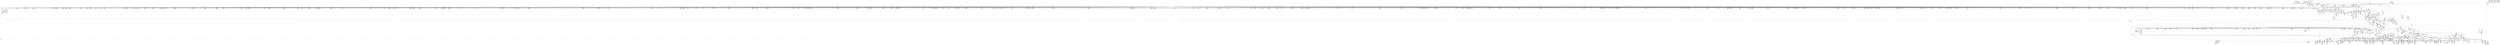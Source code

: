 digraph {
	CE0x42d8e50 [shape=record,shape=Mrecord,label="{CE0x42d8e50|40:_%struct.super_block*,_56:_i8*,_:_CRE_902,903_}"]
	CE0x437e1a0 [shape=record,shape=Mrecord,label="{CE0x437e1a0|VOIDTB_TE:_CE_64,72_|*MultipleSource*|security/selinux/hooks.c,1730|Function::may_create&Arg::dentry::|Function::selinux_inode_symlink&Arg::dentry::}"]
	CE0x4f23af0 [shape=record,shape=Mrecord,label="{CE0x4f23af0|may_create:entry|*SummSource*}"]
	CE0x4344740 [shape=record,shape=Mrecord,label="{CE0x4344740|272:_i8*,_:_CRE_1637,1638_}"]
	CE0x42e89f0 [shape=record,shape=Mrecord,label="{CE0x42e89f0|272:_i8*,_:_CRE_632,640_|*MultipleSource*|*LoadInst*|security/selinux/hooks.c,1714|security/selinux/hooks.c,1714}"]
	CE0x42b71e0 [shape=record,shape=Mrecord,label="{CE0x42b71e0|VOIDTB_TE:_CE_314,315_}"]
	CE0x42da610 [shape=record,shape=Mrecord,label="{CE0x42da610|40:_%struct.super_block*,_56:_i8*,_:_CRE_921,922_}"]
	CE0x435d310 [shape=record,shape=Mrecord,label="{CE0x435d310|i32_3|*Constant*}"]
	CE0x43640b0 [shape=record,shape=Mrecord,label="{CE0x43640b0|may_create:sid11|security/selinux/hooks.c,1716|*SummSink*}"]
	CE0x4270cf0 [shape=record,shape=Mrecord,label="{CE0x4270cf0|40:_%struct.super_block*,_56:_i8*,_:_CRE_192,193_}"]
	CE0x437e3a0 [shape=record,shape=Mrecord,label="{CE0x437e3a0|VOIDTB_TE:_CE_72,80_|*MultipleSource*|security/selinux/hooks.c,1730|Function::may_create&Arg::dentry::|Function::selinux_inode_symlink&Arg::dentry::}"]
	CE0x42e24e0 [shape=record,shape=Mrecord,label="{CE0x42e24e0|272:_i8*,_:_CRE_472,480_|*MultipleSource*|*LoadInst*|security/selinux/hooks.c,1714|security/selinux/hooks.c,1714}"]
	CE0x42f82e0 [shape=record,shape=Mrecord,label="{CE0x42f82e0|272:_i8*,_:_CRE_1327,1328_}"]
	CE0x4392500 [shape=record,shape=Mrecord,label="{CE0x4392500|may_create:tmp56|security/selinux/hooks.c,1736|*SummSource*}"]
	CE0x4299f60 [shape=record,shape=Mrecord,label="{CE0x4299f60|_ret_%struct.task_struct*_%tmp4,_!dbg_!27714|./arch/x86/include/asm/current.h,14|*SummSource*}"]
	CE0x426f010 [shape=record,shape=Mrecord,label="{CE0x426f010|may_create:sid31|security/selinux/hooks.c,1739|*SummSource*}"]
	CE0x42d14d0 [shape=record,shape=Mrecord,label="{CE0x42d14d0|40:_%struct.super_block*,_56:_i8*,_:_CRE_617,618_}"]
	CE0x42b5bf0 [shape=record,shape=Mrecord,label="{CE0x42b5bf0|VOIDTB_TE:_CE_272,280_|*MultipleSource*|security/selinux/hooks.c,1730|Function::may_create&Arg::dentry::|Function::selinux_inode_symlink&Arg::dentry::}"]
	CE0x42a2c90 [shape=record,shape=Mrecord,label="{CE0x42a2c90|40:_%struct.super_block*,_56:_i8*,_:_CRE_80,88_|*MultipleSource*|Function::may_create&Arg::dir::|Function::selinux_inode_symlink&Arg::dir::|security/selinux/hooks.c,1713}"]
	CE0x42d3620 [shape=record,shape=Mrecord,label="{CE0x42d3620|40:_%struct.super_block*,_56:_i8*,_:_CRE_712,728_|*MultipleSource*|Function::may_create&Arg::dir::|Function::selinux_inode_symlink&Arg::dir::|security/selinux/hooks.c,1713}"]
	CE0x43566a0 [shape=record,shape=Mrecord,label="{CE0x43566a0|_ret_i32_%retval.0,_!dbg_!27728|security/selinux/avc.c,775|*SummSource*}"]
	CE0x435a1c0 [shape=record,shape=Mrecord,label="{CE0x435a1c0|i16_7|*Constant*|*SummSource*}"]
	CE0x42de740 [shape=record,shape=Mrecord,label="{CE0x42de740|272:_i8*,_:_CRE_408,409_}"]
	CE0x42885e0 [shape=record,shape=Mrecord,label="{CE0x42885e0|GLOBAL:__llvm_gcov_ctr217|Global_var:__llvm_gcov_ctr217}"]
	CE0x42725a0 [shape=record,shape=Mrecord,label="{CE0x42725a0|selinux_inode_symlink:dentry|Function::selinux_inode_symlink&Arg::dentry::|*SummSource*}"]
	CE0x4352b60 [shape=record,shape=Mrecord,label="{CE0x4352b60|28:_i32,_:_CRE_94,95_}"]
	CE0x427d1d0 [shape=record,shape=Mrecord,label="{CE0x427d1d0|40:_%struct.super_block*,_56:_i8*,_:_CRE_24,32_|*MultipleSource*|Function::may_create&Arg::dir::|Function::selinux_inode_symlink&Arg::dir::|security/selinux/hooks.c,1713}"]
	CE0x4279410 [shape=record,shape=Mrecord,label="{CE0x4279410|selinux_inode_symlink:bb|*SummSource*}"]
	CE0x4f238c0 [shape=record,shape=Mrecord,label="{CE0x4f238c0|GLOBAL:may_create|*Constant*|*SummSink*}"]
	CE0x4351960 [shape=record,shape=Mrecord,label="{CE0x4351960|28:_i32,_:_CRE_76,77_}"]
	CE0x42a0f50 [shape=record,shape=Mrecord,label="{CE0x42a0f50|may_create:tmp18|security/selinux/hooks.c,1706|*SummSource*}"]
	CE0x42b8a10 [shape=record,shape=Mrecord,label="{CE0x42b8a10|may_create:tmp50|security/selinux/hooks.c,1731|*SummSource*}"]
	CE0x42bfe80 [shape=record,shape=Mrecord,label="{CE0x42bfe80|may_create:tmp}"]
	CE0x4347600 [shape=record,shape=Mrecord,label="{CE0x4347600|272:_i8*,_:_CRE_1681,1682_}"]
	CE0x4270b70 [shape=record,shape=Mrecord,label="{CE0x4270b70|40:_%struct.super_block*,_56:_i8*,_:_CRE_190,191_}"]
	CE0x4341cb0 [shape=record,shape=Mrecord,label="{CE0x4341cb0|272:_i8*,_:_CRE_1374,1375_}"]
	CE0x43774f0 [shape=record,shape=Mrecord,label="{CE0x43774f0|may_create:tmp44|security/selinux/hooks.c,1728|*SummSink*}"]
	CE0x434cfb0 [shape=record,shape=Mrecord,label="{CE0x434cfb0|may_create:tmp57|security/selinux/hooks.c,1736|*SummSink*}"]
	CE0x437b9d0 [shape=record,shape=Mrecord,label="{CE0x437b9d0|VOIDTB_TE:_CE_169,170_}"]
	CE0x42f14c0 [shape=record,shape=Mrecord,label="{CE0x42f14c0|272:_i8*,_:_CRE_0,8_|*MultipleSource*|*LoadInst*|security/selinux/hooks.c,1714|security/selinux/hooks.c,1714}"]
	CE0x4270930 [shape=record,shape=Mrecord,label="{CE0x4270930|40:_%struct.super_block*,_56:_i8*,_:_CRE_187,188_}"]
	CE0x42c2000 [shape=record,shape=Mrecord,label="{CE0x42c2000|28:_i32,_:_CRE_18,19_}"]
	CE0x42e67f0 [shape=record,shape=Mrecord,label="{CE0x42e67f0|272:_i8*,_:_CRE_601,602_}"]
	CE0x4352a60 [shape=record,shape=Mrecord,label="{CE0x4352a60|28:_i32,_:_CRE_93,94_}"]
	CE0x4283ca0 [shape=record,shape=Mrecord,label="{CE0x4283ca0|i64*_getelementptr_inbounds_(_26_x_i64_,_26_x_i64_*___llvm_gcov_ctr217,_i64_0,_i64_1)|*Constant*|*SummSource*}"]
	CE0x4365150 [shape=record,shape=Mrecord,label="{CE0x4365150|may_create:tmp35|security/selinux/hooks.c,1726}"]
	CE0x43616e0 [shape=record,shape=Mrecord,label="{CE0x43616e0|may_create:u|security/selinux/hooks.c,1720|*SummSource*}"]
	CE0x42e39b0 [shape=record,shape=Mrecord,label="{CE0x42e39b0|272:_i8*,_:_CRE_564,565_}"]
	CE0x42c0de0 [shape=record,shape=Mrecord,label="{CE0x42c0de0|i32_1|*Constant*|*SummSource*}"]
	CE0x4341760 [shape=record,shape=Mrecord,label="{CE0x4341760|272:_i8*,_:_CRE_1369,1370_}"]
	CE0x42b3d60 [shape=record,shape=Mrecord,label="{CE0x42b3d60|VOIDTB_TE:_CE_204,205_}"]
	CE0x4297a20 [shape=record,shape=Mrecord,label="{CE0x4297a20|40:_%struct.super_block*,_56:_i8*,_:_CRE_148,149_}"]
	CE0x426f190 [shape=record,shape=Mrecord,label="{CE0x426f190|may_create:sid31|security/selinux/hooks.c,1739|*SummSink*}"]
	CE0x4343fd0 [shape=record,shape=Mrecord,label="{CE0x4343fd0|272:_i8*,_:_CRE_1630,1631_}"]
	CE0x42e7e40 [shape=record,shape=Mrecord,label="{CE0x42e7e40|272:_i8*,_:_CRE_622,623_}"]
	CE0x4289060 [shape=record,shape=Mrecord,label="{CE0x4289060|40:_%struct.super_block*,_56:_i8*,_:_CRE_204,205_}"]
	CE0x3b130c0 [shape=record,shape=Mrecord,label="{CE0x3b130c0|selinux_inode_symlink:tmp2|*SummSink*}"]
	CE0x4343860 [shape=record,shape=Mrecord,label="{CE0x4343860|272:_i8*,_:_CRE_1623,1624_}"]
	CE0x4297d20 [shape=record,shape=Mrecord,label="{CE0x4297d20|40:_%struct.super_block*,_56:_i8*,_:_CRE_152,153_}"]
	CE0x4364ec0 [shape=record,shape=Mrecord,label="{CE0x4364ec0|i64*_getelementptr_inbounds_(_26_x_i64_,_26_x_i64_*___llvm_gcov_ctr217,_i64_0,_i64_12)|*Constant*|*SummSource*}"]
	CE0x42d0fd0 [shape=record,shape=Mrecord,label="{CE0x42d0fd0|40:_%struct.super_block*,_56:_i8*,_:_CRE_613,614_}"]
	CE0x437c660 [shape=record,shape=Mrecord,label="{CE0x437c660|VOIDTB_TE:_CE_90,91_}"]
	CE0x42e21b0 [shape=record,shape=Mrecord,label="{CE0x42e21b0|272:_i8*,_:_CRE_463,464_}"]
	CE0x4349870 [shape=record,shape=Mrecord,label="{CE0x4349870|272:_i8*,_:_CRE_1816,1824_|*MultipleSource*|*LoadInst*|security/selinux/hooks.c,1714|security/selinux/hooks.c,1714}"]
	CE0x4346610 [shape=record,shape=Mrecord,label="{CE0x4346610|272:_i8*,_:_CRE_1666,1667_}"]
	CE0x42f4300 [shape=record,shape=Mrecord,label="{CE0x42f4300|272:_i8*,_:_CRE_1248,1249_}"]
	CE0x4270570 [shape=record,shape=Mrecord,label="{CE0x4270570|40:_%struct.super_block*,_56:_i8*,_:_CRE_182,183_}"]
	CE0x42e1c60 [shape=record,shape=Mrecord,label="{CE0x42e1c60|272:_i8*,_:_CRE_458,459_}"]
	CE0x43aac30 [shape=record,shape=Mrecord,label="{CE0x43aac30|i16_5|*Constant*|*SummSource*}"]
	CE0x428aaa0 [shape=record,shape=Mrecord,label="{CE0x428aaa0|40:_%struct.super_block*,_56:_i8*,_:_CRE_253,254_}"]
	CE0x4297de0 [shape=record,shape=Mrecord,label="{CE0x4297de0|40:_%struct.super_block*,_56:_i8*,_:_CRE_153,154_}"]
	CE0x4296e70 [shape=record,shape=Mrecord,label="{CE0x4296e70|40:_%struct.super_block*,_56:_i8*,_:_CRE_136,137_}"]
	CE0x42e9730 [shape=record,shape=Mrecord,label="{CE0x42e9730|272:_i8*,_:_CRE_704,708_|*MultipleSource*|*LoadInst*|security/selinux/hooks.c,1714|security/selinux/hooks.c,1714}"]
	CE0x42cfd10 [shape=record,shape=Mrecord,label="{CE0x42cfd10|40:_%struct.super_block*,_56:_i8*,_:_CRE_598,599_}"]
	CE0x42e4920 [shape=record,shape=Mrecord,label="{CE0x42e4920|272:_i8*,_:_CRE_572,573_}"]
	CE0x42e3110 [shape=record,shape=Mrecord,label="{CE0x42e3110|272:_i8*,_:_CRE_536,540_|*MultipleSource*|*LoadInst*|security/selinux/hooks.c,1714|security/selinux/hooks.c,1714}"]
	CE0x4366c50 [shape=record,shape=Mrecord,label="{CE0x4366c50|i64_14|*Constant*|*SummSource*}"]
	CE0x42c83c0 [shape=record,shape=Mrecord,label="{CE0x42c83c0|40:_%struct.super_block*,_56:_i8*,_:_CRE_472,473_}"]
	CE0x427bee0 [shape=record,shape=Mrecord,label="{CE0x427bee0|i32_0|*Constant*|*SummSink*}"]
	CE0x437eac0 [shape=record,shape=Mrecord,label="{CE0x437eac0|may_create:conv|security/selinux/hooks.c,1728|*SummSink*}"]
	CE0x42f5a60 [shape=record,shape=Mrecord,label="{CE0x42f5a60|272:_i8*,_:_CRE_1270,1271_}"]
	CE0x43928c0 [shape=record,shape=Mrecord,label="{CE0x43928c0|may_create:tmp56|security/selinux/hooks.c,1736}"]
	CE0x42b35f0 [shape=record,shape=Mrecord,label="{CE0x42b35f0|VOIDTB_TE:_CE_197,198_}"]
	CE0x437eda0 [shape=record,shape=Mrecord,label="{CE0x437eda0|may_create:tobool19|security/selinux/hooks.c,1728}"]
	CE0x42e1a40 [shape=record,shape=Mrecord,label="{CE0x42e1a40|272:_i8*,_:_CRE_456,457_}"]
	CE0x42c93f0 [shape=record,shape=Mrecord,label="{CE0x42c93f0|40:_%struct.super_block*,_56:_i8*,_:_CRE_483,484_}"]
	CE0x42b34e0 [shape=record,shape=Mrecord,label="{CE0x42b34e0|VOIDTB_TE:_CE_196,197_}"]
	CE0x42f2ba0 [shape=record,shape=Mrecord,label="{CE0x42f2ba0|272:_i8*,_:_CRE_1226,1227_}"]
	CE0x4363600 [shape=record,shape=Mrecord,label="{CE0x4363600|may_create:call14|security/selinux/hooks.c,1722}"]
	CE0x42f7510 [shape=record,shape=Mrecord,label="{CE0x42f7510|272:_i8*,_:_CRE_1314,1315_}"]
	CE0x432f2d0 [shape=record,shape=Mrecord,label="{CE0x432f2d0|%struct.task_struct*_(%struct.task_struct**)*_asm_movq_%gs:$_1:P_,$0_,_r,im,_dirflag_,_fpsr_,_flags_|*SummSource*}"]
	CE0x437ac00 [shape=record,shape=Mrecord,label="{CE0x437ac00|VOIDTB_TE:_CE_155,156_}"]
	CE0x43228f0 [shape=record,shape=Mrecord,label="{CE0x43228f0|i64*_getelementptr_inbounds_(_2_x_i64_,_2_x_i64_*___llvm_gcov_ctr98,_i64_0,_i64_1)|*Constant*}"]
	CE0x42dc890 [shape=record,shape=Mrecord,label="{CE0x42dc890|40:_%struct.super_block*,_56:_i8*,_:_CRE_980,981_}"]
	CE0x4285220 [shape=record,shape=Mrecord,label="{CE0x4285220|40:_%struct.super_block*,_56:_i8*,_:_CRE_277,278_}"]
	CE0x42cf450 [shape=record,shape=Mrecord,label="{CE0x42cf450|40:_%struct.super_block*,_56:_i8*,_:_CRE_591,592_}"]
	CE0x42b3c50 [shape=record,shape=Mrecord,label="{CE0x42b3c50|VOIDTB_TE:_CE_203,204_}"]
	CE0x4350900 [shape=record,shape=Mrecord,label="{CE0x4350900|may_create:tmp64|security/selinux/hooks.c,1739}"]
	CE0x4346720 [shape=record,shape=Mrecord,label="{CE0x4346720|272:_i8*,_:_CRE_1667,1668_}"]
	CE0x427a0d0 [shape=record,shape=Mrecord,label="{CE0x427a0d0|COLLAPSED:_GCMRE___llvm_gcov_ctr223_internal_global_2_x_i64_zeroinitializer:_elem_0:default:}"]
	CE0x435cec0 [shape=record,shape=Mrecord,label="{CE0x435cec0|may_create:tmp27|security/selinux/hooks.c,1716|*SummSink*}"]
	CE0x428b220 [shape=record,shape=Mrecord,label="{CE0x428b220|40:_%struct.super_block*,_56:_i8*,_:_CRE_259,260_}"]
	CE0x42c2cb0 [shape=record,shape=Mrecord,label="{CE0x42c2cb0|28:_i32,_:_CRE_40,44_|*MultipleSource*|*LoadInst*|security/selinux/hooks.c,1713|security/selinux/hooks.c,1713|security/selinux/hooks.c,1722}"]
	CE0x437c030 [shape=record,shape=Mrecord,label="{CE0x437c030|may_create:d_name|security/selinux/hooks.c,1730}"]
	CE0x4289970 [shape=record,shape=Mrecord,label="{CE0x4289970|40:_%struct.super_block*,_56:_i8*,_:_CRE_240,241_}"]
	CE0x42f2cb0 [shape=record,shape=Mrecord,label="{CE0x42f2cb0|272:_i8*,_:_CRE_1227,1228_}"]
	CE0x42da890 [shape=record,shape=Mrecord,label="{CE0x42da890|40:_%struct.super_block*,_56:_i8*,_:_CRE_923,924_}"]
	CE0x42e4810 [shape=record,shape=Mrecord,label="{CE0x42e4810|272:_i8*,_:_CRE_571,572_}"]
	CE0x42f51e0 [shape=record,shape=Mrecord,label="{CE0x42f51e0|272:_i8*,_:_CRE_1262,1263_}"]
	CE0x42971f0 [shape=record,shape=Mrecord,label="{CE0x42971f0|40:_%struct.super_block*,_56:_i8*,_:_CRE_138,139_}"]
	CE0x428f9a0 [shape=record,shape=Mrecord,label="{CE0x428f9a0|selinux_inode_symlink:tmp|*SummSource*}"]
	CE0x4376ca0 [shape=record,shape=Mrecord,label="{CE0x4376ca0|may_create:tmp41|security/selinux/hooks.c,1728|*SummSink*}"]
	CE0x42f09d0 [shape=record,shape=Mrecord,label="{CE0x42f09d0|may_create:tmp23|security/selinux/hooks.c,1713|*SummSource*}"]
	CE0x43681e0 [shape=record,shape=Mrecord,label="{CE0x43681e0|may_create:tmp39|security/selinux/hooks.c,1728|*SummSource*}"]
	CE0x434c360 [shape=record,shape=Mrecord,label="{CE0x434c360|272:_i8*,_:_CRE_2268,2304_|*MultipleSource*|*LoadInst*|security/selinux/hooks.c,1714|security/selinux/hooks.c,1714}"]
	CE0x42b3920 [shape=record,shape=Mrecord,label="{CE0x42b3920|VOIDTB_TE:_CE_200,201_}"]
	CE0x42f4850 [shape=record,shape=Mrecord,label="{CE0x42f4850|272:_i8*,_:_CRE_1253,1254_}"]
	CE0x42f5d90 [shape=record,shape=Mrecord,label="{CE0x42f5d90|272:_i8*,_:_CRE_1273,1274_}"]
	CE0x42d7b90 [shape=record,shape=Mrecord,label="{CE0x42d7b90|40:_%struct.super_block*,_56:_i8*,_:_CRE_887,888_}"]
	CE0x42f2540 [shape=record,shape=Mrecord,label="{CE0x42f2540|272:_i8*,_:_CRE_1220,1221_}"]
	CE0x4347b50 [shape=record,shape=Mrecord,label="{CE0x4347b50|272:_i8*,_:_CRE_1686,1687_}"]
	CE0x4284820 [shape=record,shape=Mrecord,label="{CE0x4284820|40:_%struct.super_block*,_56:_i8*,_:_CRE_269,270_}"]
	CE0x4275860 [shape=record,shape=Mrecord,label="{CE0x4275860|i64*_getelementptr_inbounds_(_26_x_i64_,_26_x_i64_*___llvm_gcov_ctr217,_i64_0,_i64_8)|*Constant*}"]
	CE0x42c9a30 [shape=record,shape=Mrecord,label="{CE0x42c9a30|40:_%struct.super_block*,_56:_i8*,_:_CRE_488,496_|*MultipleSource*|Function::may_create&Arg::dir::|Function::selinux_inode_symlink&Arg::dir::|security/selinux/hooks.c,1713}"]
	CE0x42ea3e0 [shape=record,shape=Mrecord,label="{CE0x42ea3e0|272:_i8*,_:_CRE_1210,1211_}"]
	CE0x4288a00 [shape=record,shape=Mrecord,label="{CE0x4288a00|may_create:do.end|*SummSink*}"]
	CE0x4280cd0 [shape=record,shape=Mrecord,label="{CE0x4280cd0|may_create:if.then16}"]
	CE0x42e4d60 [shape=record,shape=Mrecord,label="{CE0x42e4d60|272:_i8*,_:_CRE_576,577_}"]
	CE0x4268bc0 [shape=record,shape=Mrecord,label="{CE0x4268bc0|i64*_getelementptr_inbounds_(_2_x_i64_,_2_x_i64_*___llvm_gcov_ctr223,_i64_0,_i64_1)|*Constant*}"]
	CE0x42e1930 [shape=record,shape=Mrecord,label="{CE0x42e1930|272:_i8*,_:_CRE_455,456_}"]
	CE0x4344a70 [shape=record,shape=Mrecord,label="{CE0x4344a70|272:_i8*,_:_CRE_1640,1641_}"]
	CE0x4359110 [shape=record,shape=Mrecord,label="{CE0x4359110|may_create:tobool15|security/selinux/hooks.c,1725}"]
	CE0x4296770 [shape=record,shape=Mrecord,label="{CE0x4296770|40:_%struct.super_block*,_56:_i8*,_:_CRE_104,112_|*MultipleSource*|Function::may_create&Arg::dir::|Function::selinux_inode_symlink&Arg::dir::|security/selinux/hooks.c,1713}"]
	CE0x42d5be0 [shape=record,shape=Mrecord,label="{CE0x42d5be0|40:_%struct.super_block*,_56:_i8*,_:_CRE_864,865_}"]
	CE0x4355e30 [shape=record,shape=Mrecord,label="{CE0x4355e30|avc_has_perm:requested|Function::avc_has_perm&Arg::requested::|*SummSink*}"]
	CE0x42d7cd0 [shape=record,shape=Mrecord,label="{CE0x42d7cd0|40:_%struct.super_block*,_56:_i8*,_:_CRE_888,889_}"]
	CE0x434b150 [shape=record,shape=Mrecord,label="{CE0x434b150|272:_i8*,_:_CRE_1896,1904_|*MultipleSource*|*LoadInst*|security/selinux/hooks.c,1714|security/selinux/hooks.c,1714}"]
	CE0x42f5620 [shape=record,shape=Mrecord,label="{CE0x42f5620|272:_i8*,_:_CRE_1266,1267_}"]
	CE0x4347930 [shape=record,shape=Mrecord,label="{CE0x4347930|272:_i8*,_:_CRE_1684,1685_}"]
	CE0x4368490 [shape=record,shape=Mrecord,label="{CE0x4368490|may_create:tmp40|security/selinux/hooks.c,1728}"]
	CE0x42da9d0 [shape=record,shape=Mrecord,label="{CE0x42da9d0|40:_%struct.super_block*,_56:_i8*,_:_CRE_924,925_}"]
	CE0x42dfd90 [shape=record,shape=Mrecord,label="{CE0x42dfd90|272:_i8*,_:_CRE_429,430_}"]
	CE0x42b44d0 [shape=record,shape=Mrecord,label="{CE0x42b44d0|VOIDTB_TE:_CE_211,212_}"]
	CE0x42ea040 [shape=record,shape=Mrecord,label="{CE0x42ea040|272:_i8*,_:_CRE_896,1208_|*MultipleSource*|*LoadInst*|security/selinux/hooks.c,1714|security/selinux/hooks.c,1714}"]
	CE0x43496a0 [shape=record,shape=Mrecord,label="{CE0x43496a0|272:_i8*,_:_CRE_1808,1816_|*MultipleSource*|*LoadInst*|security/selinux/hooks.c,1714|security/selinux/hooks.c,1714}"]
	CE0x4351760 [shape=record,shape=Mrecord,label="{CE0x4351760|28:_i32,_:_CRE_74,75_}"]
	CE0x4296cb0 [shape=record,shape=Mrecord,label="{CE0x4296cb0|40:_%struct.super_block*,_56:_i8*,_:_CRE_128,136_|*MultipleSource*|Function::may_create&Arg::dir::|Function::selinux_inode_symlink&Arg::dir::|security/selinux/hooks.c,1713}"]
	CE0x43a7650 [shape=record,shape=Mrecord,label="{CE0x43a7650|i64*_getelementptr_inbounds_(_2_x_i64_,_2_x_i64_*___llvm_gcov_ctr98,_i64_0,_i64_1)|*Constant*|*SummSink*}"]
	CE0x42c2400 [shape=record,shape=Mrecord,label="{CE0x42c2400|28:_i32,_:_CRE_22,23_}"]
	CE0x42da110 [shape=record,shape=Mrecord,label="{CE0x42da110|40:_%struct.super_block*,_56:_i8*,_:_CRE_917,918_}"]
	CE0x42ebb90 [shape=record,shape=Mrecord,label="{CE0x42ebb90|272:_i8*,_:_CRE_80,88_|*MultipleSource*|*LoadInst*|security/selinux/hooks.c,1714|security/selinux/hooks.c,1714}"]
	CE0x43639a0 [shape=record,shape=Mrecord,label="{CE0x43639a0|28:_i32,_:_CRE_12,13_}"]
	CE0x42d9850 [shape=record,shape=Mrecord,label="{CE0x42d9850|40:_%struct.super_block*,_56:_i8*,_:_CRE_910,911_}"]
	CE0x4276a50 [shape=record,shape=Mrecord,label="{CE0x4276a50|40:_%struct.super_block*,_56:_i8*,_:_CRE_557,558_}"]
	CE0x42c3570 [shape=record,shape=Mrecord,label="{CE0x42c3570|28:_i32,_:_CRE_53,54_}"]
	CE0x42d0d50 [shape=record,shape=Mrecord,label="{CE0x42d0d50|40:_%struct.super_block*,_56:_i8*,_:_CRE_611,612_}"]
	CE0x42b7730 [shape=record,shape=Mrecord,label="{CE0x42b7730|VOIDTB_TE:_CE_319,320_}"]
	CE0x42d2aa0 [shape=record,shape=Mrecord,label="{CE0x42d2aa0|40:_%struct.super_block*,_56:_i8*,_:_CRE_680,684_|*MultipleSource*|Function::may_create&Arg::dir::|Function::selinux_inode_symlink&Arg::dir::|security/selinux/hooks.c,1713}"]
	CE0x42e4700 [shape=record,shape=Mrecord,label="{CE0x42e4700|272:_i8*,_:_CRE_570,571_}"]
	CE0x429a570 [shape=record,shape=Mrecord,label="{CE0x429a570|may_create:tmp3}"]
	CE0x42e87d0 [shape=record,shape=Mrecord,label="{CE0x42e87d0|272:_i8*,_:_CRE_631,632_}"]
	CE0x42855e0 [shape=record,shape=Mrecord,label="{CE0x42855e0|40:_%struct.super_block*,_56:_i8*,_:_CRE_280,281_}"]
	CE0x42e52b0 [shape=record,shape=Mrecord,label="{CE0x42e52b0|272:_i8*,_:_CRE_581,582_}"]
	CE0x42d6f10 [shape=record,shape=Mrecord,label="{CE0x42d6f10|40:_%struct.super_block*,_56:_i8*,_:_CRE_877,878_}"]
	CE0x427b620 [shape=record,shape=Mrecord,label="{CE0x427b620|may_create:tclass|Function::may_create&Arg::tclass::|*SummSource*}"]
	CE0x4361220 [shape=record,shape=Mrecord,label="{CE0x4361220|i8_10|*Constant*|*SummSink*}"]
	CE0x435aa50 [shape=record,shape=Mrecord,label="{CE0x435aa50|i32_9437184|*Constant*|*SummSink*}"]
	CE0x426f970 [shape=record,shape=Mrecord,label="{CE0x426f970|40:_%struct.super_block*,_56:_i8*,_:_CRE_166,167_}"]
	CE0x429a210 [shape=record,shape=Mrecord,label="{CE0x429a210|_ret_%struct.task_struct*_%tmp4,_!dbg_!27714|./arch/x86/include/asm/current.h,14|*SummSink*}"]
	CE0x4393cf0 [shape=record,shape=Mrecord,label="{CE0x4393cf0|i64*_getelementptr_inbounds_(_26_x_i64_,_26_x_i64_*___llvm_gcov_ctr217,_i64_0,_i64_20)|*Constant*|*SummSink*}"]
	CE0x42c33d0 [shape=record,shape=Mrecord,label="{CE0x42c33d0|28:_i32,_:_CRE_51,52_}"]
	CE0x4270630 [shape=record,shape=Mrecord,label="{CE0x4270630|40:_%struct.super_block*,_56:_i8*,_:_CRE_183,184_}"]
	CE0x4286620 [shape=record,shape=Mrecord,label="{CE0x4286620|40:_%struct.super_block*,_56:_i8*,_:_CRE_293,294_}"]
	CE0x4292d50 [shape=record,shape=Mrecord,label="{CE0x4292d50|i32_(i32,_i32,_i16,_i32,_%struct.common_audit_data*)*_bitcast_(i32_(i32,_i32,_i16,_i32,_%struct.common_audit_data.495*)*_avc_has_perm_to_i32_(i32,_i32,_i16,_i32,_%struct.common_audit_data*)*)|*Constant*|*SummSink*}"]
	CE0x4298020 [shape=record,shape=Mrecord,label="{CE0x4298020|40:_%struct.super_block*,_56:_i8*,_:_CRE_156,157_}"]
	CE0x42b4e60 [shape=record,shape=Mrecord,label="{CE0x42b4e60|VOIDTB_TE:_CE_220,221_}"]
	CE0x42a2020 [shape=record,shape=Mrecord,label="{CE0x42a2020|_call_void_mcount()_#3|*SummSink*}"]
	CE0x55f9eb0 [shape=record,shape=Mrecord,label="{CE0x55f9eb0|_call_void_mcount()_#3|*SummSource*}"]
	CE0x42c1180 [shape=record,shape=Mrecord,label="{CE0x42c1180|may_create:newsid|security/selinux/hooks.c, 1709|*SummSource*}"]
	CE0x4294380 [shape=record,shape=Mrecord,label="{CE0x4294380|may_create:dir|Function::may_create&Arg::dir::|*SummSource*}"]
	CE0x42d72d0 [shape=record,shape=Mrecord,label="{CE0x42d72d0|40:_%struct.super_block*,_56:_i8*,_:_CRE_880,881_}"]
	CE0x42dddb0 [shape=record,shape=Mrecord,label="{CE0x42dddb0|272:_i8*,_:_CRE_399,400_}"]
	CE0x42f6a10 [shape=record,shape=Mrecord,label="{CE0x42f6a10|272:_i8*,_:_CRE_1305,1306_}"]
	CE0x4291f80 [shape=record,shape=Mrecord,label="{CE0x4291f80|may_create:tmp2}"]
	CE0x42796b0 [shape=record,shape=Mrecord,label="{CE0x42796b0|i64*_getelementptr_inbounds_(_26_x_i64_,_26_x_i64_*___llvm_gcov_ctr217,_i64_0,_i64_6)|*Constant*|*SummSink*}"]
	CE0x42f71e0 [shape=record,shape=Mrecord,label="{CE0x42f71e0|272:_i8*,_:_CRE_1311,1312_}"]
	CE0x42f7620 [shape=record,shape=Mrecord,label="{CE0x42f7620|272:_i8*,_:_CRE_1315,1316_}"]
	CE0x42eca10 [shape=record,shape=Mrecord,label="{CE0x42eca10|272:_i8*,_:_CRE_136,140_|*MultipleSource*|*LoadInst*|security/selinux/hooks.c,1714|security/selinux/hooks.c,1714}"]
	CE0x42f7d90 [shape=record,shape=Mrecord,label="{CE0x42f7d90|272:_i8*,_:_CRE_1322,1323_}"]
	CE0x42d23e0 [shape=record,shape=Mrecord,label="{CE0x42d23e0|40:_%struct.super_block*,_56:_i8*,_:_CRE_656,664_|*MultipleSource*|Function::may_create&Arg::dir::|Function::selinux_inode_symlink&Arg::dir::|security/selinux/hooks.c,1713}"]
	CE0x42897b0 [shape=record,shape=Mrecord,label="{CE0x42897b0|40:_%struct.super_block*,_56:_i8*,_:_CRE_232,236_|*MultipleSource*|Function::may_create&Arg::dir::|Function::selinux_inode_symlink&Arg::dir::|security/selinux/hooks.c,1713}"]
	CE0x42a0d60 [shape=record,shape=Mrecord,label="{CE0x42a0d60|may_create:tmp18|security/selinux/hooks.c,1706}"]
	CE0x4353700 [shape=record,shape=Mrecord,label="{CE0x4353700|28:_i32,_:_CRE_105,106_}"]
	CE0x42ccda0 [shape=record,shape=Mrecord,label="{CE0x42ccda0|272:_i8*,_:_CRE_1351,1352_}"]
	CE0x42ef760 [shape=record,shape=Mrecord,label="{CE0x42ef760|272:_i8*,_:_CRE_344,352_|*MultipleSource*|*LoadInst*|security/selinux/hooks.c,1714|security/selinux/hooks.c,1714}"]
	CE0x42980e0 [shape=record,shape=Mrecord,label="{CE0x42980e0|40:_%struct.super_block*,_56:_i8*,_:_CRE_157,158_}"]
	CE0x42d77d0 [shape=record,shape=Mrecord,label="{CE0x42d77d0|40:_%struct.super_block*,_56:_i8*,_:_CRE_884,885_}"]
	CE0x42f2320 [shape=record,shape=Mrecord,label="{CE0x42f2320|272:_i8*,_:_CRE_1218,1219_}"]
	CE0x4359e70 [shape=record,shape=Mrecord,label="{CE0x4359e70|avc_has_perm:tsid|Function::avc_has_perm&Arg::tsid::|*SummSink*}"]
	CE0x4290a60 [shape=record,shape=Mrecord,label="{CE0x4290a60|may_create:land.lhs.true|*SummSink*}"]
	CE0x428a0a0 [shape=record,shape=Mrecord,label="{CE0x428a0a0|40:_%struct.super_block*,_56:_i8*,_:_CRE_245,246_}"]
	CE0x42c7f40 [shape=record,shape=Mrecord,label="{CE0x42c7f40|40:_%struct.super_block*,_56:_i8*,_:_CRE_456,464_|*MultipleSource*|Function::may_create&Arg::dir::|Function::selinux_inode_symlink&Arg::dir::|security/selinux/hooks.c,1713}"]
	CE0x4358120 [shape=record,shape=Mrecord,label="{CE0x4358120|may_create:tmp31|security/selinux/hooks.c,1725|*SummSink*}"]
	CE0x42ce7d0 [shape=record,shape=Mrecord,label="{CE0x42ce7d0|40:_%struct.super_block*,_56:_i8*,_:_CRE_581,582_}"]
	CE0x42c52d0 [shape=record,shape=Mrecord,label="{CE0x42c52d0|i32_1706|*Constant*|*SummSource*}"]
	"CONST[source:2(external),value:2(dynamic)][purpose:{subject}][SrcIdx:3]"
	CE0x42cceb0 [shape=record,shape=Mrecord,label="{CE0x42cceb0|272:_i8*,_:_CRE_1352,1353_}"]
	CE0x4350a60 [shape=record,shape=Mrecord,label="{CE0x4350a60|28:_i32,_:_CRE_61,62_}"]
	CE0x42ea9b0 [shape=record,shape=Mrecord,label="{CE0x42ea9b0|may_create:i_sb|security/selinux/hooks.c,1714|*SummSink*}"]
	CE0x426faf0 [shape=record,shape=Mrecord,label="{CE0x426faf0|40:_%struct.super_block*,_56:_i8*,_:_CRE_168,169_}"]
	CE0x42f4630 [shape=record,shape=Mrecord,label="{CE0x42f4630|272:_i8*,_:_CRE_1251,1252_}"]
	CE0x437c480 [shape=record,shape=Mrecord,label="{CE0x437c480|VOIDTB_TE:_CE_89,90_}"]
	CE0x4379490 [shape=record,shape=Mrecord,label="{CE0x4379490|may_create:tmp42|security/selinux/hooks.c,1728}"]
	CE0x4294ab0 [shape=record,shape=Mrecord,label="{CE0x4294ab0|may_create:tmp16|security/selinux/hooks.c,1706|*SummSink*}"]
	CE0x434f8b0 [shape=record,shape=Mrecord,label="{CE0x434f8b0|i64*_getelementptr_inbounds_(_26_x_i64_,_26_x_i64_*___llvm_gcov_ctr217,_i64_0,_i64_24)|*Constant*|*SummSource*}"]
	CE0x4352960 [shape=record,shape=Mrecord,label="{CE0x4352960|28:_i32,_:_CRE_92,93_}"]
	CE0x426ecc0 [shape=record,shape=Mrecord,label="{CE0x426ecc0|may_create:sid31|security/selinux/hooks.c,1739}"]
	CE0x434eb90 [shape=record,shape=Mrecord,label="{CE0x434eb90|may_create:tmp61|security/selinux/hooks.c,1737|*SummSink*}"]
	CE0x42d4620 [shape=record,shape=Mrecord,label="{CE0x42d4620|40:_%struct.super_block*,_56:_i8*,_:_CRE_776,792_|*MultipleSource*|Function::may_create&Arg::dir::|Function::selinux_inode_symlink&Arg::dir::|security/selinux/hooks.c,1713}"]
	CE0x42e62a0 [shape=record,shape=Mrecord,label="{CE0x42e62a0|272:_i8*,_:_CRE_596,597_}"]
	CE0x42e6b20 [shape=record,shape=Mrecord,label="{CE0x42e6b20|272:_i8*,_:_CRE_604,605_}"]
	CE0x42ddca0 [shape=record,shape=Mrecord,label="{CE0x42ddca0|272:_i8*,_:_CRE_398,399_}"]
	CE0x42d3ae0 [shape=record,shape=Mrecord,label="{CE0x42d3ae0|40:_%struct.super_block*,_56:_i8*,_:_CRE_736,740_|*MultipleSource*|Function::may_create&Arg::dir::|Function::selinux_inode_symlink&Arg::dir::|security/selinux/hooks.c,1713}"]
	CE0x4280bc0 [shape=record,shape=Mrecord,label="{CE0x4280bc0|may_create:if.then|*SummSink*}"]
	CE0x4275370 [shape=record,shape=Mrecord,label="{CE0x4275370|i1_true|*Constant*|*SummSource*}"]
	CE0x4299ed0 [shape=record,shape=Mrecord,label="{CE0x4299ed0|get_current:entry|*SummSink*}"]
	CE0x42f1150 [shape=record,shape=Mrecord,label="{CE0x42f1150|i32_8|*Constant*|*SummSink*}"]
	CE0x42defc0 [shape=record,shape=Mrecord,label="{CE0x42defc0|272:_i8*,_:_CRE_416,417_}"]
	CE0x42b2600 [shape=record,shape=Mrecord,label="{CE0x42b2600|VOIDTB_TE:_CE_182,183_}"]
	CE0x42f40e0 [shape=record,shape=Mrecord,label="{CE0x42f40e0|272:_i8*,_:_CRE_1246,1247_}"]
	CE0x42bae60 [shape=record,shape=Mrecord,label="{CE0x42bae60|40:_%struct.super_block*,_56:_i8*,_:_CRE_4,8_|*MultipleSource*|Function::may_create&Arg::dir::|Function::selinux_inode_symlink&Arg::dir::|security/selinux/hooks.c,1713}"]
	CE0x42cf590 [shape=record,shape=Mrecord,label="{CE0x42cf590|40:_%struct.super_block*,_56:_i8*,_:_CRE_592,593_}"]
	CE0x4395600 [shape=record,shape=Mrecord,label="{CE0x4395600|i64_18|*Constant*|*SummSource*}"]
	CE0x42c7ac0 [shape=record,shape=Mrecord,label="{CE0x42c7ac0|40:_%struct.super_block*,_56:_i8*,_:_CRE_440,448_|*MultipleSource*|Function::may_create&Arg::dir::|Function::selinux_inode_symlink&Arg::dir::|security/selinux/hooks.c,1713}"]
	CE0x43951b0 [shape=record,shape=Mrecord,label="{CE0x43951b0|i64_17|*Constant*}"]
	CE0x42c3280 [shape=record,shape=Mrecord,label="{CE0x42c3280|28:_i32,_:_CRE_50,51_}"]
	CE0x42f5730 [shape=record,shape=Mrecord,label="{CE0x42f5730|272:_i8*,_:_CRE_1267,1268_}"]
	CE0x4358780 [shape=record,shape=Mrecord,label="{CE0x4358780|may_create:tmp33|security/selinux/hooks.c,1725}"]
	CE0x42f0070 [shape=record,shape=Mrecord,label="{CE0x42f0070|272:_i8*,_:_CRE_384,388_|*MultipleSource*|*LoadInst*|security/selinux/hooks.c,1714|security/selinux/hooks.c,1714}"]
	CE0x42c5930 [shape=record,shape=Mrecord,label="{CE0x42c5930|i8*_getelementptr_inbounds_(_45_x_i8_,_45_x_i8_*_.str12,_i32_0,_i32_0)|*Constant*}"]
	CE0x42c9170 [shape=record,shape=Mrecord,label="{CE0x42c9170|40:_%struct.super_block*,_56:_i8*,_:_CRE_481,482_}"]
	CE0x42ca980 [shape=record,shape=Mrecord,label="{CE0x42ca980|40:_%struct.super_block*,_56:_i8*,_:_CRE_536,540_|*MultipleSource*|Function::may_create&Arg::dir::|Function::selinux_inode_symlink&Arg::dir::|security/selinux/hooks.c,1713}"]
	CE0x42c2300 [shape=record,shape=Mrecord,label="{CE0x42c2300|28:_i32,_:_CRE_21,22_}"]
	CE0x435c120 [shape=record,shape=Mrecord,label="{CE0x435c120|i32_(i32,_i32,_i16,_i32,_%struct.common_audit_data*)*_bitcast_(i32_(i32,_i32,_i16,_i32,_%struct.common_audit_data.495*)*_avc_has_perm_to_i32_(i32,_i32,_i16,_i32,_%struct.common_audit_data*)*)|*Constant*|*SummSource*}"]
	CE0x42d9c10 [shape=record,shape=Mrecord,label="{CE0x42d9c10|40:_%struct.super_block*,_56:_i8*,_:_CRE_913,914_}"]
	CE0x42b43c0 [shape=record,shape=Mrecord,label="{CE0x42b43c0|VOIDTB_TE:_CE_210,211_}"]
	CE0x42ca540 [shape=record,shape=Mrecord,label="{CE0x42ca540|40:_%struct.super_block*,_56:_i8*,_:_CRE_520,528_|*MultipleSource*|Function::may_create&Arg::dir::|Function::selinux_inode_symlink&Arg::dir::|security/selinux/hooks.c,1713}"]
	CE0x42f0e70 [shape=record,shape=Mrecord,label="{CE0x42f0e70|i32_8|*Constant*}"]
	CE0x429ae80 [shape=record,shape=Mrecord,label="{CE0x429ae80|may_create:tmp19|security/selinux/hooks.c,1706|*SummSource*}"]
	CE0x4342ef0 [shape=record,shape=Mrecord,label="{CE0x4342ef0|272:_i8*,_:_CRE_1608,1612_|*MultipleSource*|*LoadInst*|security/selinux/hooks.c,1714|security/selinux/hooks.c,1714}"]
	CE0x42bb350 [shape=record,shape=Mrecord,label="{CE0x42bb350|%struct.task_struct*_(%struct.task_struct**)*_asm_movq_%gs:$_1:P_,$0_,_r,im,_dirflag_,_fpsr_,_flags_|*SummSink*}"]
	CE0x42d8590 [shape=record,shape=Mrecord,label="{CE0x42d8590|40:_%struct.super_block*,_56:_i8*,_:_CRE_895,896_}"]
	CE0x4285ae0 [shape=record,shape=Mrecord,label="{CE0x4285ae0|40:_%struct.super_block*,_56:_i8*,_:_CRE_284,285_}"]
	CE0x42854a0 [shape=record,shape=Mrecord,label="{CE0x42854a0|40:_%struct.super_block*,_56:_i8*,_:_CRE_279,280_}"]
	CE0x42c68c0 [shape=record,shape=Mrecord,label="{CE0x42c68c0|40:_%struct.super_block*,_56:_i8*,_:_CRE_376,384_|*MultipleSource*|Function::may_create&Arg::dir::|Function::selinux_inode_symlink&Arg::dir::|security/selinux/hooks.c,1713}"]
	CE0x42b4090 [shape=record,shape=Mrecord,label="{CE0x42b4090|VOIDTB_TE:_CE_207,208_}"]
	CE0x42a2460 [shape=record,shape=Mrecord,label="{CE0x42a2460|may_create:call|security/selinux/hooks.c,1706|*SummSink*}"]
	CE0x4377620 [shape=record,shape=Mrecord,label="{CE0x4377620|may_create:tmp45|security/selinux/hooks.c,1728}"]
	CE0x42f80c0 [shape=record,shape=Mrecord,label="{CE0x42f80c0|272:_i8*,_:_CRE_1325,1326_}"]
	CE0x4286260 [shape=record,shape=Mrecord,label="{CE0x4286260|40:_%struct.super_block*,_56:_i8*,_:_CRE_290,291_}"]
	CE0x42e45f0 [shape=record,shape=Mrecord,label="{CE0x42e45f0|272:_i8*,_:_CRE_569,570_}"]
	CE0x42f1640 [shape=record,shape=Mrecord,label="{CE0x42f1640|272:_i8*,_:_CRE_8,16_|*MultipleSource*|*LoadInst*|security/selinux/hooks.c,1714|security/selinux/hooks.c,1714}"]
	CE0x42e8b00 [shape=record,shape=Mrecord,label="{CE0x42e8b00|272:_i8*,_:_CRE_640,648_|*MultipleSource*|*LoadInst*|security/selinux/hooks.c,1714|security/selinux/hooks.c,1714}"]
	CE0x427d3d0 [shape=record,shape=Mrecord,label="{CE0x427d3d0|40:_%struct.super_block*,_56:_i8*,_:_CRE_40,48_|*MultipleSource*|Function::may_create&Arg::dir::|Function::selinux_inode_symlink&Arg::dir::|security/selinux/hooks.c,1713}"]
	CE0x42f2100 [shape=record,shape=Mrecord,label="{CE0x42f2100|272:_i8*,_:_CRE_1216,1217_}"]
	CE0x4280b20 [shape=record,shape=Mrecord,label="{CE0x4280b20|may_create:if.then|*SummSource*}"]
	CE0x4281340 [shape=record,shape=Mrecord,label="{CE0x4281340|may_create:if.end17}"]
	CE0x42b6850 [shape=record,shape=Mrecord,label="{CE0x42b6850|VOIDTB_TE:_CE_306,307_}"]
	CE0x42de850 [shape=record,shape=Mrecord,label="{CE0x42de850|272:_i8*,_:_CRE_409,410_}"]
	CE0x434d360 [shape=record,shape=Mrecord,label="{CE0x434d360|may_create:tmp58|security/selinux/hooks.c,1736|*SummSource*}"]
	CE0x4272a60 [shape=record,shape=Mrecord,label="{CE0x4272a60|may_create:dentry|Function::may_create&Arg::dentry::}"]
	CE0x4355f90 [shape=record,shape=Mrecord,label="{CE0x4355f90|_ret_i32_%retval.0,_!dbg_!27728|security/selinux/avc.c,775}"]
	CE0x42e7c20 [shape=record,shape=Mrecord,label="{CE0x42e7c20|272:_i8*,_:_CRE_620,621_}"]
	CE0x4357270 [shape=record,shape=Mrecord,label="{CE0x4357270|may_create:tmp31|security/selinux/hooks.c,1725}"]
	CE0x42d21a0 [shape=record,shape=Mrecord,label="{CE0x42d21a0|40:_%struct.super_block*,_56:_i8*,_:_CRE_648,656_|*MultipleSource*|Function::may_create&Arg::dir::|Function::selinux_inode_symlink&Arg::dir::|security/selinux/hooks.c,1713}"]
	CE0x42e1e80 [shape=record,shape=Mrecord,label="{CE0x42e1e80|272:_i8*,_:_CRE_460,461_}"]
	CE0x434f9d0 [shape=record,shape=Mrecord,label="{CE0x434f9d0|may_create:tmp62|security/selinux/hooks.c,1739|*SummSink*}"]
	CE0x42e5f70 [shape=record,shape=Mrecord,label="{CE0x42e5f70|272:_i8*,_:_CRE_593,594_}"]
	CE0x4288260 [shape=record,shape=Mrecord,label="{CE0x4288260|i64_0|*Constant*|*SummSource*}"]
	CE0x42db010 [shape=record,shape=Mrecord,label="{CE0x42db010|40:_%struct.super_block*,_56:_i8*,_:_CRE_929,930_}"]
	CE0x427a2e0 [shape=record,shape=Mrecord,label="{CE0x427a2e0|selinux_inode_symlink:tmp}"]
	CE0x42b1830 [shape=record,shape=Mrecord,label="{CE0x42b1830|VOIDTB_TE:_CE_168,169_}"]
	CE0x42f4fc0 [shape=record,shape=Mrecord,label="{CE0x42f4fc0|272:_i8*,_:_CRE_1260,1261_}"]
	CE0x42943f0 [shape=record,shape=Mrecord,label="{CE0x42943f0|may_create:dir|Function::may_create&Arg::dir::|*SummSink*}"]
	CE0x4392c90 [shape=record,shape=Mrecord,label="{CE0x4392c90|may_create:tmp51|security/selinux/hooks.c,1732|*SummSink*}"]
	CE0x42ccfc0 [shape=record,shape=Mrecord,label="{CE0x42ccfc0|272:_i8*,_:_CRE_1353,1354_}"]
	CE0x42e8c60 [shape=record,shape=Mrecord,label="{CE0x42e8c60|272:_i8*,_:_CRE_648,656_|*MultipleSource*|*LoadInst*|security/selinux/hooks.c,1714|security/selinux/hooks.c,1714}"]
	CE0x4344c90 [shape=record,shape=Mrecord,label="{CE0x4344c90|272:_i8*,_:_CRE_1642,1643_}"]
	CE0x4364910 [shape=record,shape=Mrecord,label="{CE0x4364910|may_create:tmp34|security/selinux/hooks.c,1726|*SummSource*}"]
	CE0x437d260 [shape=record,shape=Mrecord,label="{CE0x437d260|VOIDTB_TE:_CE_145,146_}"]
	CE0x42e55e0 [shape=record,shape=Mrecord,label="{CE0x42e55e0|272:_i8*,_:_CRE_584,585_}"]
	CE0x42d00d0 [shape=record,shape=Mrecord,label="{CE0x42d00d0|40:_%struct.super_block*,_56:_i8*,_:_CRE_601,602_}"]
	CE0x42b0850 [shape=record,shape=Mrecord,label="{CE0x42b0850|get_current:bb|*SummSource*}"]
	CE0x42ddec0 [shape=record,shape=Mrecord,label="{CE0x42ddec0|272:_i8*,_:_CRE_400,401_}"]
	CE0x435a2f0 [shape=record,shape=Mrecord,label="{CE0x435a2f0|i16_7|*Constant*|*SummSink*}"]
	CE0x4369450 [shape=record,shape=Mrecord,label="{CE0x4369450|may_create:flags|security/selinux/hooks.c,1728|*SummSink*}"]
	CE0x435de60 [shape=record,shape=Mrecord,label="{CE0x435de60|0:_i32,_:_SCMRE:_elem_0:default:}"]
	CE0x43239b0 [shape=record,shape=Mrecord,label="{CE0x43239b0|get_current:tmp3|*SummSource*}"]
	CE0x434c530 [shape=record,shape=Mrecord,label="{CE0x434c530|may_create:tmp25|security/selinux/hooks.c,1714|*SummSource*}"]
	CE0x42e8170 [shape=record,shape=Mrecord,label="{CE0x42e8170|272:_i8*,_:_CRE_625,626_}"]
	CE0x428b4a0 [shape=record,shape=Mrecord,label="{CE0x428b4a0|40:_%struct.super_block*,_56:_i8*,_:_CRE_261,262_}"]
	CE0x42b07e0 [shape=record,shape=Mrecord,label="{CE0x42b07e0|get_current:bb}"]
	CE0x42b2f90 [shape=record,shape=Mrecord,label="{CE0x42b2f90|VOIDTB_TE:_CE_191,192_}"]
	CE0x4353a30 [shape=record,shape=Mrecord,label="{CE0x4353a30|28:_i32,_:_CRE_108,109_}"]
	CE0x434c190 [shape=record,shape=Mrecord,label="{CE0x434c190|272:_i8*,_:_CRE_2264,2268_|*MultipleSource*|*LoadInst*|security/selinux/hooks.c,1714|security/selinux/hooks.c,1714}"]
	CE0x42c4c50 [shape=record,shape=Mrecord,label="{CE0x42c4c50|GLOBAL:lockdep_rcu_suspicious|*Constant*|*SummSource*}"]
	CE0x4351560 [shape=record,shape=Mrecord,label="{CE0x4351560|28:_i32,_:_CRE_72,73_}"]
	CE0x437ef00 [shape=record,shape=Mrecord,label="{CE0x437ef00|may_create:and|security/selinux/hooks.c,1728|*SummSource*}"]
	CE0x434acc0 [shape=record,shape=Mrecord,label="{CE0x434acc0|272:_i8*,_:_CRE_1879,1880_}"]
	CE0x42d5e20 [shape=record,shape=Mrecord,label="{CE0x42d5e20|40:_%struct.super_block*,_56:_i8*,_:_CRE_865,866_}"]
	CE0x42ca780 [shape=record,shape=Mrecord,label="{CE0x42ca780|40:_%struct.super_block*,_56:_i8*,_:_CRE_528,536_|*MultipleSource*|Function::may_create&Arg::dir::|Function::selinux_inode_symlink&Arg::dir::|security/selinux/hooks.c,1713}"]
	CE0x42e76d0 [shape=record,shape=Mrecord,label="{CE0x42e76d0|272:_i8*,_:_CRE_615,616_}"]
	CE0x4276910 [shape=record,shape=Mrecord,label="{CE0x4276910|40:_%struct.super_block*,_56:_i8*,_:_CRE_556,557_}"]
	CE0x42d41a0 [shape=record,shape=Mrecord,label="{CE0x42d41a0|40:_%struct.super_block*,_56:_i8*,_:_CRE_760,768_|*MultipleSource*|Function::may_create&Arg::dir::|Function::selinux_inode_symlink&Arg::dir::|security/selinux/hooks.c,1713}"]
	CE0x429c8f0 [shape=record,shape=Mrecord,label="{CE0x429c8f0|get_current:tmp1|*SummSource*}"]
	CE0x4346830 [shape=record,shape=Mrecord,label="{CE0x4346830|272:_i8*,_:_CRE_1668,1669_}"]
	CE0x43947f0 [shape=record,shape=Mrecord,label="{CE0x43947f0|may_create:tmp55|security/selinux/hooks.c,1735|*SummSource*}"]
	CE0x42b53b0 [shape=record,shape=Mrecord,label="{CE0x42b53b0|VOIDTB_TE:_CE_232,240_|*MultipleSource*|security/selinux/hooks.c,1730|Function::may_create&Arg::dentry::|Function::selinux_inode_symlink&Arg::dentry::}"]
	CE0x42c8ef0 [shape=record,shape=Mrecord,label="{CE0x42c8ef0|40:_%struct.super_block*,_56:_i8*,_:_CRE_479,480_}"]
	CE0x4271630 [shape=record,shape=Mrecord,label="{CE0x4271630|may_create:if.end30|*SummSource*}"]
	CE0x435d7c0 [shape=record,shape=Mrecord,label="{CE0x435d7c0|may_create:create_sid|security/selinux/hooks.c,1717}"]
	CE0x426fbb0 [shape=record,shape=Mrecord,label="{CE0x426fbb0|40:_%struct.super_block*,_56:_i8*,_:_CRE_169,170_}"]
	CE0x42db290 [shape=record,shape=Mrecord,label="{CE0x42db290|40:_%struct.super_block*,_56:_i8*,_:_CRE_931,932_}"]
	CE0x42d9990 [shape=record,shape=Mrecord,label="{CE0x42d9990|40:_%struct.super_block*,_56:_i8*,_:_CRE_911,912_}"]
	CE0x4350970 [shape=record,shape=Mrecord,label="{CE0x4350970|may_create:tmp64|security/selinux/hooks.c,1739|*SummSource*}"]
	CE0x42b3810 [shape=record,shape=Mrecord,label="{CE0x42b3810|VOIDTB_TE:_CE_199,200_}"]
	CE0x4285360 [shape=record,shape=Mrecord,label="{CE0x4285360|40:_%struct.super_block*,_56:_i8*,_:_CRE_278,279_}"]
	CE0x4349fb0 [shape=record,shape=Mrecord,label="{CE0x4349fb0|272:_i8*,_:_CRE_1848,1856_|*MultipleSource*|*LoadInst*|security/selinux/hooks.c,1714|security/selinux/hooks.c,1714}"]
	CE0x42c9b70 [shape=record,shape=Mrecord,label="{CE0x42c9b70|40:_%struct.super_block*,_56:_i8*,_:_CRE_496,500_|*MultipleSource*|Function::may_create&Arg::dir::|Function::selinux_inode_symlink&Arg::dir::|security/selinux/hooks.c,1713}"]
	CE0x434c9f0 [shape=record,shape=Mrecord,label="{CE0x434c9f0|may_create:tmp57|security/selinux/hooks.c,1736}"]
	CE0x42f5950 [shape=record,shape=Mrecord,label="{CE0x42f5950|272:_i8*,_:_CRE_1269,1270_}"]
	CE0x42e75c0 [shape=record,shape=Mrecord,label="{CE0x42e75c0|272:_i8*,_:_CRE_614,615_}"]
	CE0x42c7440 [shape=record,shape=Mrecord,label="{CE0x42c7440|40:_%struct.super_block*,_56:_i8*,_:_CRE_416,424_|*MultipleSource*|Function::may_create&Arg::dir::|Function::selinux_inode_symlink&Arg::dir::|security/selinux/hooks.c,1713}"]
	CE0x4296930 [shape=record,shape=Mrecord,label="{CE0x4296930|40:_%struct.super_block*,_56:_i8*,_:_CRE_112,120_|*MultipleSource*|Function::may_create&Arg::dir::|Function::selinux_inode_symlink&Arg::dir::|security/selinux/hooks.c,1713}"]
	CE0x42e23d0 [shape=record,shape=Mrecord,label="{CE0x42e23d0|272:_i8*,_:_CRE_464,472_|*MultipleSource*|*LoadInst*|security/selinux/hooks.c,1714|security/selinux/hooks.c,1714}"]
	CE0x434b880 [shape=record,shape=Mrecord,label="{CE0x434b880|272:_i8*,_:_CRE_2056,2112_|*MultipleSource*|*LoadInst*|security/selinux/hooks.c,1714|security/selinux/hooks.c,1714}"]
	CE0x42cc0e0 [shape=record,shape=Mrecord,label="{CE0x42cc0e0|272:_i8*,_:_CRE_1339,1340_}"]
	CE0x4293300 [shape=record,shape=Mrecord,label="{CE0x4293300|avc_has_perm:ssid|Function::avc_has_perm&Arg::ssid::}"]
	CE0x42b9a40 [shape=record,shape=Mrecord,label="{CE0x42b9a40|i32_10|*Constant*|*SummSource*}"]
	CE0x435d860 [shape=record,shape=Mrecord,label="{CE0x435d860|may_create:create_sid|security/selinux/hooks.c,1717|*SummSource*}"]
	CE0x437bfc0 [shape=record,shape=Mrecord,label="{CE0x437bfc0|may_create:d_name|security/selinux/hooks.c,1730|*SummSource*}"]
	CE0x42f5b70 [shape=record,shape=Mrecord,label="{CE0x42f5b70|272:_i8*,_:_CRE_1271,1272_}"]
	CE0x4341320 [shape=record,shape=Mrecord,label="{CE0x4341320|272:_i8*,_:_CRE_1365,1366_}"]
	CE0x42d6c90 [shape=record,shape=Mrecord,label="{CE0x42d6c90|40:_%struct.super_block*,_56:_i8*,_:_CRE_875,876_}"]
	CE0x42e32e0 [shape=record,shape=Mrecord,label="{CE0x42e32e0|272:_i8*,_:_CRE_544,552_|*MultipleSource*|*LoadInst*|security/selinux/hooks.c,1714|security/selinux/hooks.c,1714}"]
	CE0x42b6d20 [shape=record,shape=Mrecord,label="{CE0x42b6d20|VOIDTB_TE:_CE_309,310_}"]
	CE0x4264cf0 [shape=record,shape=Mrecord,label="{CE0x4264cf0|selinux_inode_symlink:tmp1|*SummSink*}"]
	CE0x434fbc0 [shape=record,shape=Mrecord,label="{CE0x434fbc0|may_create:tmp63|security/selinux/hooks.c,1739}"]
	CE0x42d6a10 [shape=record,shape=Mrecord,label="{CE0x42d6a10|40:_%struct.super_block*,_56:_i8*,_:_CRE_873,874_}"]
	CE0x42f0570 [shape=record,shape=Mrecord,label="{CE0x42f0570|272:_i8*,_:_CRE_396,397_}"]
	CE0x4393ff0 [shape=record,shape=Mrecord,label="{CE0x4393ff0|may_create:tmp54|security/selinux/hooks.c,1733|*SummSource*}"]
	CE0x4342b50 [shape=record,shape=Mrecord,label="{CE0x4342b50|272:_i8*,_:_CRE_1596,1600_|*MultipleSource*|*LoadInst*|security/selinux/hooks.c,1714|security/selinux/hooks.c,1714}"]
	CE0x42834e0 [shape=record,shape=Mrecord,label="{CE0x42834e0|may_create:bb|*SummSink*}"]
	CE0x42d33e0 [shape=record,shape=Mrecord,label="{CE0x42d33e0|40:_%struct.super_block*,_56:_i8*,_:_CRE_704,712_|*MultipleSource*|Function::may_create&Arg::dir::|Function::selinux_inode_symlink&Arg::dir::|security/selinux/hooks.c,1713}"]
	CE0x42b4910 [shape=record,shape=Mrecord,label="{CE0x42b4910|VOIDTB_TE:_CE_215,216_}"]
	CE0x42704b0 [shape=record,shape=Mrecord,label="{CE0x42704b0|40:_%struct.super_block*,_56:_i8*,_:_CRE_181,182_}"]
	CE0x42eec80 [shape=record,shape=Mrecord,label="{CE0x42eec80|272:_i8*,_:_CRE_296,304_|*MultipleSource*|*LoadInst*|security/selinux/hooks.c,1714|security/selinux/hooks.c,1714}"]
	CE0x42701b0 [shape=record,shape=Mrecord,label="{CE0x42701b0|40:_%struct.super_block*,_56:_i8*,_:_CRE_177,178_}"]
	CE0x42e8ff0 [shape=record,shape=Mrecord,label="{CE0x42e8ff0|272:_i8*,_:_CRE_664,672_|*MultipleSource*|*LoadInst*|security/selinux/hooks.c,1714|security/selinux/hooks.c,1714}"]
	CE0x427d8d0 [shape=record,shape=Mrecord,label="{CE0x427d8d0|may_create:dir|Function::may_create&Arg::dir::}"]
	CE0x42f7730 [shape=record,shape=Mrecord,label="{CE0x42f7730|272:_i8*,_:_CRE_1316,1317_}"]
	CE0x42ed6c0 [shape=record,shape=Mrecord,label="{CE0x42ed6c0|272:_i8*,_:_CRE_200,204_|*MultipleSource*|*LoadInst*|security/selinux/hooks.c,1714|security/selinux/hooks.c,1714}"]
	CE0x427c850 [shape=record,shape=Mrecord,label="{CE0x427c850|may_create:dentry|Function::may_create&Arg::dentry::|*SummSource*}"]
	CE0x42b41a0 [shape=record,shape=Mrecord,label="{CE0x42b41a0|VOIDTB_TE:_CE_208,209_}"]
	CE0x42f2a90 [shape=record,shape=Mrecord,label="{CE0x42f2a90|272:_i8*,_:_CRE_1225,1226_}"]
	CE0x4367cb0 [shape=record,shape=Mrecord,label="{CE0x4367cb0|may_create:tmp38|security/selinux/hooks.c,1728|*SummSource*}"]
	CE0x428b5e0 [shape=record,shape=Mrecord,label="{CE0x428b5e0|40:_%struct.super_block*,_56:_i8*,_:_CRE_262,263_}"]
	CE0x4283210 [shape=record,shape=Mrecord,label="{CE0x4283210|may_create:if.then24|*SummSink*}"]
	CE0x4350f60 [shape=record,shape=Mrecord,label="{CE0x4350f60|28:_i32,_:_CRE_66,67_}"]
	CE0x42e7070 [shape=record,shape=Mrecord,label="{CE0x42e7070|272:_i8*,_:_CRE_609,610_}"]
	CE0x43a49b0 [shape=record,shape=Mrecord,label="{CE0x43a49b0|i64*_getelementptr_inbounds_(_26_x_i64_,_26_x_i64_*___llvm_gcov_ctr217,_i64_0,_i64_25)|*Constant*|*SummSource*}"]
	CE0x42d9490 [shape=record,shape=Mrecord,label="{CE0x42d9490|40:_%struct.super_block*,_56:_i8*,_:_CRE_907,908_}"]
	CE0x42754f0 [shape=record,shape=Mrecord,label="{CE0x42754f0|i1_true|*Constant*|*SummSink*}"]
	CE0x4271230 [shape=record,shape=Mrecord,label="{CE0x4271230|40:_%struct.super_block*,_56:_i8*,_:_CRE_199,200_}"]
	CE0x428a960 [shape=record,shape=Mrecord,label="{CE0x428a960|40:_%struct.super_block*,_56:_i8*,_:_CRE_252,253_}"]
	CE0x42ecbe0 [shape=record,shape=Mrecord,label="{CE0x42ecbe0|272:_i8*,_:_CRE_144,152_|*MultipleSource*|*LoadInst*|security/selinux/hooks.c,1714|security/selinux/hooks.c,1714}"]
	CE0x42965b0 [shape=record,shape=Mrecord,label="{CE0x42965b0|40:_%struct.super_block*,_56:_i8*,_:_CRE_96,104_|*MultipleSource*|Function::may_create&Arg::dir::|Function::selinux_inode_symlink&Arg::dir::|security/selinux/hooks.c,1713}"]
	CE0x42dfea0 [shape=record,shape=Mrecord,label="{CE0x42dfea0|272:_i8*,_:_CRE_430,431_}"]
	CE0x435a460 [shape=record,shape=Mrecord,label="{CE0x435a460|i32_9437184|*Constant*}"]
	CE0x4287660 [shape=record,shape=Mrecord,label="{CE0x4287660|40:_%struct.super_block*,_56:_i8*,_:_CRE_306,307_}"]
	CE0x427aa80 [shape=record,shape=Mrecord,label="{CE0x427aa80|may_create:do.body}"]
	CE0x4354d90 [shape=record,shape=Mrecord,label="{CE0x4354d90|28:_i32,_:_CRE_152,160_|*MultipleSource*|*LoadInst*|security/selinux/hooks.c,1713|security/selinux/hooks.c,1713|security/selinux/hooks.c,1722}"]
	CE0x43aefe0 [shape=record,shape=Mrecord,label="{CE0x43aefe0|get_current:tmp|*SummSource*}"]
	CE0x42e10b0 [shape=record,shape=Mrecord,label="{CE0x42e10b0|272:_i8*,_:_CRE_447,448_}"]
	CE0x42c2600 [shape=record,shape=Mrecord,label="{CE0x42c2600|28:_i32,_:_CRE_24,28_|*MultipleSource*|*LoadInst*|security/selinux/hooks.c,1713|security/selinux/hooks.c,1713|security/selinux/hooks.c,1722}"]
	CE0x4341980 [shape=record,shape=Mrecord,label="{CE0x4341980|272:_i8*,_:_CRE_1371,1372_}"]
	CE0x42760e0 [shape=record,shape=Mrecord,label="{CE0x42760e0|may_create:tmp16|security/selinux/hooks.c,1706|*SummSource*}"]
	CE0x42b6fc0 [shape=record,shape=Mrecord,label="{CE0x42b6fc0|VOIDTB_TE:_CE_312,313_}"]
	CE0x437cb10 [shape=record,shape=Mrecord,label="{CE0x437cb10|VOIDTB_TE:_CE_93,94_}"]
	CE0x4270ff0 [shape=record,shape=Mrecord,label="{CE0x4270ff0|40:_%struct.super_block*,_56:_i8*,_:_CRE_196,197_}"]
	CE0x4295370 [shape=record,shape=Mrecord,label="{CE0x4295370|_call_void_lockdep_rcu_suspicious(i8*_getelementptr_inbounds_(_25_x_i8_,_25_x_i8_*_.str3,_i32_0,_i32_0),_i32_1706,_i8*_getelementptr_inbounds_(_45_x_i8_,_45_x_i8_*_.str12,_i32_0,_i32_0))_#10,_!dbg_!27731|security/selinux/hooks.c,1706}"]
	CE0x42cae40 [shape=record,shape=Mrecord,label="{CE0x42cae40|40:_%struct.super_block*,_56:_i8*,_:_CRE_544,552_|*MultipleSource*|Function::may_create&Arg::dir::|Function::selinux_inode_symlink&Arg::dir::|security/selinux/hooks.c,1713}"]
	CE0x42b2e80 [shape=record,shape=Mrecord,label="{CE0x42b2e80|VOIDTB_TE:_CE_190,191_}"]
	CE0x4394d30 [shape=record,shape=Mrecord,label="{CE0x4394d30|i64_18|*Constant*|*SummSink*}"]
	CE0x42909f0 [shape=record,shape=Mrecord,label="{CE0x42909f0|may_create:land.lhs.true|*SummSource*}"]
	CE0x43793f0 [shape=record,shape=Mrecord,label="{CE0x43793f0|i64_16|*Constant*|*SummSink*}"]
	CE0x42da750 [shape=record,shape=Mrecord,label="{CE0x42da750|40:_%struct.super_block*,_56:_i8*,_:_CRE_922,923_}"]
	CE0x42ea540 [shape=record,shape=Mrecord,label="{CE0x42ea540|272:_i8*,_:_CRE_1212,1213_}"]
	CE0x4274f40 [shape=record,shape=Mrecord,label="{CE0x4274f40|may_create:tmp14|security/selinux/hooks.c,1706|*SummSource*}"]
	CE0x4358ab0 [shape=record,shape=Mrecord,label="{CE0x4358ab0|may_create:tmp33|security/selinux/hooks.c,1725|*SummSink*}"]
	CE0x434d610 [shape=record,shape=Mrecord,label="{CE0x434d610|may_create:tmp59|security/selinux/hooks.c,1736}"]
	CE0x43a4d10 [shape=record,shape=Mrecord,label="{CE0x43a4d10|may_create:tmp67|security/selinux/hooks.c,1742}"]
	CE0x42881f0 [shape=record,shape=Mrecord,label="{CE0x42881f0|40:_%struct.super_block*,_56:_i8*,_:_CRE_336,344_|*MultipleSource*|Function::may_create&Arg::dir::|Function::selinux_inode_symlink&Arg::dir::|security/selinux/hooks.c,1713}"]
	CE0x42dcb10 [shape=record,shape=Mrecord,label="{CE0x42dcb10|40:_%struct.super_block*,_56:_i8*,_:_CRE_982,983_}"]
	CE0x42e1d70 [shape=record,shape=Mrecord,label="{CE0x42e1d70|272:_i8*,_:_CRE_459,460_}"]
	CE0x42efea0 [shape=record,shape=Mrecord,label="{CE0x42efea0|272:_i8*,_:_CRE_376,380_|*MultipleSource*|*LoadInst*|security/selinux/hooks.c,1714|security/selinux/hooks.c,1714}"]
	CE0x42d47e0 [shape=record,shape=Mrecord,label="{CE0x42d47e0|40:_%struct.super_block*,_56:_i8*,_:_CRE_792,800_|*MultipleSource*|Function::may_create&Arg::dir::|Function::selinux_inode_symlink&Arg::dir::|security/selinux/hooks.c,1713}"]
	CE0x4354910 [shape=record,shape=Mrecord,label="{CE0x4354910|28:_i32,_:_CRE_136,144_|*MultipleSource*|*LoadInst*|security/selinux/hooks.c,1713|security/selinux/hooks.c,1713|security/selinux/hooks.c,1722}"]
	CE0x4361320 [shape=record,shape=Mrecord,label="{CE0x4361320|may_create:u|security/selinux/hooks.c,1720|*SummSink*}"]
	CE0x42f1ee0 [shape=record,shape=Mrecord,label="{CE0x42f1ee0|272:_i8*,_:_CRE_1214,1215_}"]
	CE0x42cdc90 [shape=record,shape=Mrecord,label="{CE0x42cdc90|40:_%struct.super_block*,_56:_i8*,_:_CRE_572,573_}"]
	CE0x437b260 [shape=record,shape=Mrecord,label="{CE0x437b260|VOIDTB_TE:_CE_161,162_}"]
	CE0x4346a50 [shape=record,shape=Mrecord,label="{CE0x4346a50|272:_i8*,_:_CRE_1670,1671_}"]
	CE0x4283440 [shape=record,shape=Mrecord,label="{CE0x4283440|may_create:bb|*SummSource*}"]
	CE0x43ae270 [shape=record,shape=Mrecord,label="{CE0x43ae270|_call_void_mcount()_#3}"]
	CE0x42d2620 [shape=record,shape=Mrecord,label="{CE0x42d2620|40:_%struct.super_block*,_56:_i8*,_:_CRE_664,672_|*MultipleSource*|Function::may_create&Arg::dir::|Function::selinux_inode_symlink&Arg::dir::|security/selinux/hooks.c,1713}"]
	CE0x42e6d40 [shape=record,shape=Mrecord,label="{CE0x42e6d40|272:_i8*,_:_CRE_606,607_}"]
	CE0x43544d0 [shape=record,shape=Mrecord,label="{CE0x43544d0|28:_i32,_:_CRE_118,119_}"]
	CE0x4343db0 [shape=record,shape=Mrecord,label="{CE0x4343db0|272:_i8*,_:_CRE_1628,1629_}"]
	CE0x42d8810 [shape=record,shape=Mrecord,label="{CE0x42d8810|40:_%struct.super_block*,_56:_i8*,_:_CRE_897,898_}"]
	CE0x4357a10 [shape=record,shape=Mrecord,label="{CE0x4357a10|may_create:tmp30|security/selinux/hooks.c,1725}"]
	CE0x4353d60 [shape=record,shape=Mrecord,label="{CE0x4353d60|28:_i32,_:_CRE_111,112_}"]
	CE0x4297ba0 [shape=record,shape=Mrecord,label="{CE0x4297ba0|40:_%struct.super_block*,_56:_i8*,_:_CRE_150,151_}"]
	CE0x42c1510 [shape=record,shape=Mrecord,label="{CE0x42c1510|may_create:tmp7|security/selinux/hooks.c,1706|*SummSink*}"]
	CE0x42e00c0 [shape=record,shape=Mrecord,label="{CE0x42e00c0|272:_i8*,_:_CRE_432,433_}"]
	CE0x42e9560 [shape=record,shape=Mrecord,label="{CE0x42e9560|272:_i8*,_:_CRE_696,704_|*MultipleSource*|*LoadInst*|security/selinux/hooks.c,1714|security/selinux/hooks.c,1714}"]
	CE0x434ba50 [shape=record,shape=Mrecord,label="{CE0x434ba50|272:_i8*,_:_CRE_2112,2120_|*MultipleSource*|*LoadInst*|security/selinux/hooks.c,1714|security/selinux/hooks.c,1714}"]
	CE0x4299db0 [shape=record,shape=Mrecord,label="{CE0x4299db0|get_current:entry|*SummSource*}"]
	CE0x4344300 [shape=record,shape=Mrecord,label="{CE0x4344300|272:_i8*,_:_CRE_1633,1634_}"]
	CE0x42f3750 [shape=record,shape=Mrecord,label="{CE0x42f3750|272:_i8*,_:_CRE_1237,1238_}"]
	CE0x42d9d50 [shape=record,shape=Mrecord,label="{CE0x42d9d50|40:_%struct.super_block*,_56:_i8*,_:_CRE_914,915_}"]
	CE0x4362e90 [shape=record,shape=Mrecord,label="{CE0x4362e90|may_create:sid13|security/selinux/hooks.c,1722|*SummSink*}"]
	CE0x42f6de0 [shape=record,shape=Mrecord,label="{CE0x42f6de0|272:_i8*,_:_CRE_1307,1308_}"]
	CE0x42c9e40 [shape=record,shape=Mrecord,label="{CE0x42c9e40|40:_%struct.super_block*,_56:_i8*,_:_CRE_504,508_|*MultipleSource*|Function::may_create&Arg::dir::|Function::selinux_inode_symlink&Arg::dir::|security/selinux/hooks.c,1713}"]
	CE0x42983e0 [shape=record,shape=Mrecord,label="{CE0x42983e0|40:_%struct.super_block*,_56:_i8*,_:_CRE_161,162_}"]
	CE0x42e5d50 [shape=record,shape=Mrecord,label="{CE0x42e5d50|272:_i8*,_:_CRE_591,592_}"]
	CE0x42f6c10 [shape=record,shape=Mrecord,label="{CE0x42f6c10|272:_i8*,_:_CRE_1306,1307_}"]
	CE0x4359fe0 [shape=record,shape=Mrecord,label="{CE0x4359fe0|i16_7|*Constant*}"]
	CE0x429e260 [shape=record,shape=Mrecord,label="{CE0x429e260|i64_3|*Constant*}"]
	CE0x42f1c20 [shape=record,shape=Mrecord,label="{CE0x42f1c20|272:_i8*,_:_CRE_1211,1212_}"]
	CE0x42d5360 [shape=record,shape=Mrecord,label="{CE0x42d5360|40:_%struct.super_block*,_56:_i8*,_:_CRE_832,840_|*MultipleSource*|Function::may_create&Arg::dir::|Function::selinux_inode_symlink&Arg::dir::|security/selinux/hooks.c,1713}"]
	CE0x42cecd0 [shape=record,shape=Mrecord,label="{CE0x42cecd0|40:_%struct.super_block*,_56:_i8*,_:_CRE_585,586_}"]
	CE0x4350d60 [shape=record,shape=Mrecord,label="{CE0x4350d60|28:_i32,_:_CRE_64,65_}"]
	CE0x43927c0 [shape=record,shape=Mrecord,label="{CE0x43927c0|i64_21|*Constant*|*SummSink*}"]
	CE0x42c2ac0 [shape=record,shape=Mrecord,label="{CE0x42c2ac0|28:_i32,_:_CRE_34,35_|*MultipleSource*|*LoadInst*|security/selinux/hooks.c,1713|security/selinux/hooks.c,1713|security/selinux/hooks.c,1722}"]
	CE0x437d020 [shape=record,shape=Mrecord,label="{CE0x437d020|VOIDTB_TE:_CE_144,145_}"]
	CE0x437ce50 [shape=record,shape=Mrecord,label="{CE0x437ce50|VOIDTB_TE:_CE_104,112_|*MultipleSource*|security/selinux/hooks.c,1730|Function::may_create&Arg::dentry::|Function::selinux_inode_symlink&Arg::dentry::}"]
	CE0x42cbb90 [shape=record,shape=Mrecord,label="{CE0x42cbb90|272:_i8*,_:_CRE_1334,1335_}"]
	CE0x428d720 [shape=record,shape=Mrecord,label="{CE0x428d720|get_current:tmp2|*SummSource*}"]
	CE0x42d8950 [shape=record,shape=Mrecord,label="{CE0x42d8950|40:_%struct.super_block*,_56:_i8*,_:_CRE_898,899_}"]
	CE0x42f4c90 [shape=record,shape=Mrecord,label="{CE0x42f4c90|272:_i8*,_:_CRE_1257,1258_}"]
	CE0x42bfef0 [shape=record,shape=Mrecord,label="{CE0x42bfef0|may_create:tmp|*SummSource*}"]
	CE0x43461d0 [shape=record,shape=Mrecord,label="{CE0x43461d0|272:_i8*,_:_CRE_1662,1663_}"]
	CE0x42e0720 [shape=record,shape=Mrecord,label="{CE0x42e0720|272:_i8*,_:_CRE_438,439_}"]
	CE0x42f7400 [shape=record,shape=Mrecord,label="{CE0x42f7400|272:_i8*,_:_CRE_1313,1314_}"]
	CE0x42678d0 [shape=record,shape=Mrecord,label="{CE0x42678d0|may_create:land.lhs.true2|*SummSink*}"]
	CE0x43a7f00 [shape=record,shape=Mrecord,label="{CE0x43a7f00|i64*_getelementptr_inbounds_(_2_x_i64_,_2_x_i64_*___llvm_gcov_ctr98,_i64_0,_i64_1)|*Constant*|*SummSource*}"]
	CE0x429ebb0 [shape=record,shape=Mrecord,label="{CE0x429ebb0|0:_i8,_:_GCMR_may_create.__warned_internal_global_i8_0,_section_.data.unlikely_,_align_1:_elem_0:default:}"]
	CE0x43687c0 [shape=record,shape=Mrecord,label="{CE0x43687c0|may_create:tmp40|security/selinux/hooks.c,1728|*SummSink*}"]
	CE0x4392260 [shape=record,shape=Mrecord,label="{CE0x4392260|i64_22|*Constant*|*SummSource*}"]
	CE0x4363810 [shape=record,shape=Mrecord,label="{CE0x4363810|28:_i32,_:_CRE_10,11_}"]
	CE0x435e460 [shape=record,shape=Mrecord,label="{CE0x435e460|may_create:type|security/selinux/hooks.c,1719|*SummSink*}"]
	CE0x42f3310 [shape=record,shape=Mrecord,label="{CE0x42f3310|272:_i8*,_:_CRE_1233,1234_}"]
	CE0x43480f0 [shape=record,shape=Mrecord,label="{CE0x43480f0|272:_i8*,_:_CRE_1704,1712_|*MultipleSource*|*LoadInst*|security/selinux/hooks.c,1714|security/selinux/hooks.c,1714}"]
	CE0x4290e00 [shape=record,shape=Mrecord,label="{CE0x4290e00|selinux_inode_symlink:call|security/selinux/hooks.c,2779|*SummSource*}"]
	CE0x42e1b50 [shape=record,shape=Mrecord,label="{CE0x42e1b50|272:_i8*,_:_CRE_457,458_}"]
	CE0x42e7290 [shape=record,shape=Mrecord,label="{CE0x42e7290|272:_i8*,_:_CRE_611,612_}"]
	CE0x4342980 [shape=record,shape=Mrecord,label="{CE0x4342980|272:_i8*,_:_CRE_1592,1596_|*MultipleSource*|*LoadInst*|security/selinux/hooks.c,1714|security/selinux/hooks.c,1714}"]
	CE0x43aef70 [shape=record,shape=Mrecord,label="{CE0x43aef70|COLLAPSED:_GCMRE___llvm_gcov_ctr98_internal_global_2_x_i64_zeroinitializer:_elem_0:default:}"]
	CE0x4288060 [shape=record,shape=Mrecord,label="{CE0x4288060|40:_%struct.super_block*,_56:_i8*,_:_CRE_328,336_|*MultipleSource*|Function::may_create&Arg::dir::|Function::selinux_inode_symlink&Arg::dir::|security/selinux/hooks.c,1713}"]
	CE0x42d0e90 [shape=record,shape=Mrecord,label="{CE0x42d0e90|40:_%struct.super_block*,_56:_i8*,_:_CRE_612,613_}"]
	CE0x4271530 [shape=record,shape=Mrecord,label="{CE0x4271530|40:_%struct.super_block*,_56:_i8*,_:_CRE_203,204_}"]
	CE0x42941f0 [shape=record,shape=Mrecord,label="{CE0x42941f0|selinux_inode_symlink:dir|Function::selinux_inode_symlink&Arg::dir::|*SummSink*}"]
	CE0x4344850 [shape=record,shape=Mrecord,label="{CE0x4344850|272:_i8*,_:_CRE_1638,1639_}"]
	CE0x4b200f0 [shape=record,shape=Mrecord,label="{CE0x4b200f0|selinux_inode_symlink:tmp3}"]
	CE0x42cbec0 [shape=record,shape=Mrecord,label="{CE0x42cbec0|272:_i8*,_:_CRE_1337,1338_}"]
	CE0x4351460 [shape=record,shape=Mrecord,label="{CE0x4351460|28:_i32,_:_CRE_71,72_}"]
	CE0x42e5800 [shape=record,shape=Mrecord,label="{CE0x42e5800|272:_i8*,_:_CRE_586,587_}"]
	CE0x42e9ad0 [shape=record,shape=Mrecord,label="{CE0x42e9ad0|272:_i8*,_:_CRE_720,736_|*MultipleSource*|*LoadInst*|security/selinux/hooks.c,1714|security/selinux/hooks.c,1714}"]
	CE0x42c4ce0 [shape=record,shape=Mrecord,label="{CE0x42c4ce0|GLOBAL:lockdep_rcu_suspicious|*Constant*|*SummSink*}"]
	CE0x43501b0 [shape=record,shape=Mrecord,label="{CE0x43501b0|may_create:tmp63|security/selinux/hooks.c,1739|*SummSink*}"]
	CE0x42f2650 [shape=record,shape=Mrecord,label="{CE0x42f2650|272:_i8*,_:_CRE_1221,1222_}"]
	CE0x429ed20 [shape=record,shape=Mrecord,label="{CE0x429ed20|i64_2|*Constant*|*SummSource*}"]
	CE0x42d1d90 [shape=record,shape=Mrecord,label="{CE0x42d1d90|40:_%struct.super_block*,_56:_i8*,_:_CRE_624,628_|*MultipleSource*|Function::may_create&Arg::dir::|Function::selinux_inode_symlink&Arg::dir::|security/selinux/hooks.c,1713}"]
	CE0x42db650 [shape=record,shape=Mrecord,label="{CE0x42db650|40:_%struct.super_block*,_56:_i8*,_:_CRE_934,935_}"]
	CE0x435a5c0 [shape=record,shape=Mrecord,label="{CE0x435a5c0|avc_has_perm:tclass|Function::avc_has_perm&Arg::tclass::}"]
	CE0x42676c0 [shape=record,shape=Mrecord,label="{CE0x42676c0|may_create:land.lhs.true2}"]
	CE0x4295060 [shape=record,shape=Mrecord,label="{CE0x4295060|i8*_getelementptr_inbounds_(_25_x_i8_,_25_x_i8_*_.str3,_i32_0,_i32_0)|*Constant*}"]
	CE0x42f2dc0 [shape=record,shape=Mrecord,label="{CE0x42f2dc0|272:_i8*,_:_CRE_1228,1229_}"]
	CE0x42869e0 [shape=record,shape=Mrecord,label="{CE0x42869e0|40:_%struct.super_block*,_56:_i8*,_:_CRE_296,297_}"]
	CE0x4345d90 [shape=record,shape=Mrecord,label="{CE0x4345d90|272:_i8*,_:_CRE_1658,1659_}"]
	CE0x4356100 [shape=record,shape=Mrecord,label="{CE0x4356100|avc_has_perm:requested|Function::avc_has_perm&Arg::requested::|*SummSource*}"]
	CE0x4288d70 [shape=record,shape=Mrecord,label="{CE0x4288d70|may_create:if.end30}"]
	CE0x42cc300 [shape=record,shape=Mrecord,label="{CE0x42cc300|272:_i8*,_:_CRE_1341,1342_}"]
	CE0x42d3220 [shape=record,shape=Mrecord,label="{CE0x42d3220|40:_%struct.super_block*,_56:_i8*,_:_CRE_696,704_|*MultipleSource*|Function::may_create&Arg::dir::|Function::selinux_inode_symlink&Arg::dir::|security/selinux/hooks.c,1713}"]
	CE0x42cdb50 [shape=record,shape=Mrecord,label="{CE0x42cdb50|40:_%struct.super_block*,_56:_i8*,_:_CRE_571,572_}"]
	CE0x4341ba0 [shape=record,shape=Mrecord,label="{CE0x4341ba0|272:_i8*,_:_CRE_1373,1374_}"]
	CE0x4356520 [shape=record,shape=Mrecord,label="{CE0x4356520|avc_has_perm:auditdata|Function::avc_has_perm&Arg::auditdata::|*SummSink*}"]
	CE0x42c0870 [shape=record,shape=Mrecord,label="{CE0x42c0870|may_create:tmp1|*SummSource*}"]
	CE0x42dd660 [shape=record,shape=Mrecord,label="{CE0x42dd660|may_create:tmp22|*LoadInst*|security/selinux/hooks.c,1713|*SummSource*}"]
	CE0x42dc7a0 [shape=record,shape=Mrecord,label="{CE0x42dc7a0|40:_%struct.super_block*,_56:_i8*,_:_CRE_979,980_}"]
	CE0x4340dd0 [shape=record,shape=Mrecord,label="{CE0x4340dd0|272:_i8*,_:_CRE_1360,1361_}"]
	CE0x43ae110 [shape=record,shape=Mrecord,label="{CE0x43ae110|get_current:tmp3}"]
	CE0x43471c0 [shape=record,shape=Mrecord,label="{CE0x43471c0|272:_i8*,_:_CRE_1677,1678_}"]
	CE0x42e9900 [shape=record,shape=Mrecord,label="{CE0x42e9900|272:_i8*,_:_CRE_712,720_|*MultipleSource*|*LoadInst*|security/selinux/hooks.c,1714|security/selinux/hooks.c,1714}"]
	CE0x42f2980 [shape=record,shape=Mrecord,label="{CE0x42f2980|272:_i8*,_:_CRE_1224,1225_}"]
	CE0x4378e40 [shape=record,shape=Mrecord,label="{CE0x4378e40|may_create:tmp42|security/selinux/hooks.c,1728|*SummSource*}"]
	CE0x42b6c70 [shape=record,shape=Mrecord,label="{CE0x42b6c70|VOIDTB_TE:_CE_308,309_}"]
	CE0x42e2f40 [shape=record,shape=Mrecord,label="{CE0x42e2f40|272:_i8*,_:_CRE_528,536_|*MultipleSource*|*LoadInst*|security/selinux/hooks.c,1714|security/selinux/hooks.c,1714}"]
	CE0x4376e60 [shape=record,shape=Mrecord,label="{CE0x4376e60|may_create:tmp43|security/selinux/hooks.c,1728|*SummSource*}"]
	CE0x42cf310 [shape=record,shape=Mrecord,label="{CE0x42cf310|40:_%struct.super_block*,_56:_i8*,_:_CRE_590,591_}"]
	CE0x4351260 [shape=record,shape=Mrecord,label="{CE0x4351260|28:_i32,_:_CRE_69,70_}"]
	CE0x42d5520 [shape=record,shape=Mrecord,label="{CE0x42d5520|40:_%struct.super_block*,_56:_i8*,_:_CRE_840,848_|*MultipleSource*|Function::may_create&Arg::dir::|Function::selinux_inode_symlink&Arg::dir::|security/selinux/hooks.c,1713}"]
	CE0x42ce550 [shape=record,shape=Mrecord,label="{CE0x42ce550|40:_%struct.super_block*,_56:_i8*,_:_CRE_579,580_}"]
	CE0x42de0e0 [shape=record,shape=Mrecord,label="{CE0x42de0e0|272:_i8*,_:_CRE_402,403_}"]
	CE0x42ca0c0 [shape=record,shape=Mrecord,label="{CE0x42ca0c0|40:_%struct.super_block*,_56:_i8*,_:_CRE_508,512_|*MultipleSource*|Function::may_create&Arg::dir::|Function::selinux_inode_symlink&Arg::dir::|security/selinux/hooks.c,1713}"]
	CE0x42c2800 [shape=record,shape=Mrecord,label="{CE0x42c2800|28:_i32,_:_CRE_32,34_|*MultipleSource*|*LoadInst*|security/selinux/hooks.c,1713|security/selinux/hooks.c,1713|security/selinux/hooks.c,1722}"]
	CE0x437c860 [shape=record,shape=Mrecord,label="{CE0x437c860|VOIDTB_TE:_CE_91,92_}"]
	CE0x4288370 [shape=record,shape=Mrecord,label="{CE0x4288370|i64_0|*Constant*|*SummSink*}"]
	CE0x4356860 [shape=record,shape=Mrecord,label="{CE0x4356860|_ret_i32_%retval.0,_!dbg_!27728|security/selinux/avc.c,775|*SummSink*}"]
	CE0x437ca40 [shape=record,shape=Mrecord,label="{CE0x437ca40|VOIDTB_TE:_CE_92,93_}"]
	CE0x42ea7a0 [shape=record,shape=Mrecord,label="{CE0x42ea7a0|may_create:tmp24|*LoadInst*|security/selinux/hooks.c,1714}"]
	CE0x437ad10 [shape=record,shape=Mrecord,label="{CE0x437ad10|VOIDTB_TE:_CE_156,157_}"]
	CE0x42e88e0 [shape=record,shape=Mrecord,label="{CE0x42e88e0|272:_i8*,_:_CRE_1208,1209_}"]
	CE0x42e03f0 [shape=record,shape=Mrecord,label="{CE0x42e03f0|272:_i8*,_:_CRE_435,436_}"]
	CE0x4291630 [shape=record,shape=Mrecord,label="{CE0x4291630|i64_1|*Constant*}"]
	CE0x42f5510 [shape=record,shape=Mrecord,label="{CE0x42f5510|272:_i8*,_:_CRE_1265,1266_}"]
	CE0x42df1e0 [shape=record,shape=Mrecord,label="{CE0x42df1e0|272:_i8*,_:_CRE_418,419_}"]
	CE0x437a580 [shape=record,shape=Mrecord,label="{CE0x437a580|VOIDTB_TE:_CE_148,149_}"]
	CE0x42b6eb0 [shape=record,shape=Mrecord,label="{CE0x42b6eb0|VOIDTB_TE:_CE_311,312_}"]
	CE0x43452f0 [shape=record,shape=Mrecord,label="{CE0x43452f0|272:_i8*,_:_CRE_1648,1649_}"]
	CE0x4356000 [shape=record,shape=Mrecord,label="{CE0x4356000|avc_has_perm:requested|Function::avc_has_perm&Arg::requested::}"]
	CE0x42dd1a0 [shape=record,shape=Mrecord,label="{CE0x42dd1a0|40:_%struct.super_block*,_56:_i8*,_:_CRE_1000,1008_|*MultipleSource*|Function::may_create&Arg::dir::|Function::selinux_inode_symlink&Arg::dir::|security/selinux/hooks.c,1713}"]
	CE0x42e66e0 [shape=record,shape=Mrecord,label="{CE0x42e66e0|272:_i8*,_:_CRE_600,601_}"]
	CE0x42e6190 [shape=record,shape=Mrecord,label="{CE0x42e6190|272:_i8*,_:_CRE_595,596_}"]
	CE0x42e5090 [shape=record,shape=Mrecord,label="{CE0x42e5090|272:_i8*,_:_CRE_579,580_}"]
	CE0x426f8b0 [shape=record,shape=Mrecord,label="{CE0x426f8b0|40:_%struct.super_block*,_56:_i8*,_:_CRE_165,166_}"]
	CE0x42ee540 [shape=record,shape=Mrecord,label="{CE0x42ee540|272:_i8*,_:_CRE_268,272_|*MultipleSource*|*LoadInst*|security/selinux/hooks.c,1714|security/selinux/hooks.c,1714}"]
	"CONST[source:0(mediator),value:2(dynamic)][purpose:{object}]"
	CE0x42c97b0 [shape=record,shape=Mrecord,label="{CE0x42c97b0|40:_%struct.super_block*,_56:_i8*,_:_CRE_486,487_}"]
	CE0x4272d00 [shape=record,shape=Mrecord,label="{CE0x4272d00|may_create:do.end}"]
	CE0x4289eb0 [shape=record,shape=Mrecord,label="{CE0x4289eb0|40:_%struct.super_block*,_56:_i8*,_:_CRE_243,244_}"]
	CE0x434d0e0 [shape=record,shape=Mrecord,label="{CE0x434d0e0|may_create:tmp58|security/selinux/hooks.c,1736}"]
	CE0x42b24f0 [shape=record,shape=Mrecord,label="{CE0x42b24f0|VOIDTB_TE:_CE_181,182_}"]
	CE0x4277310 [shape=record,shape=Mrecord,label="{CE0x4277310|40:_%struct.super_block*,_56:_i8*,_:_CRE_564,565_}"]
	CE0x43a4ab0 [shape=record,shape=Mrecord,label="{CE0x43a4ab0|i64*_getelementptr_inbounds_(_26_x_i64_,_26_x_i64_*___llvm_gcov_ctr217,_i64_0,_i64_25)|*Constant*|*SummSink*}"]
	CE0x4272b40 [shape=record,shape=Mrecord,label="{CE0x4272b40|may_create:if.end|*SummSource*}"]
	CE0x427d790 [shape=record,shape=Mrecord,label="{CE0x427d790|may_create:entry|*SummSink*}"]
	CE0x42b6430 [shape=record,shape=Mrecord,label="{CE0x42b6430|VOIDTB_TE:_CE_304,305_}"]
	CE0x4290540 [shape=record,shape=Mrecord,label="{CE0x4290540|may_create:return|*SummSource*}"]
	CE0x6195ab0 [shape=record,shape=Mrecord,label="{CE0x6195ab0|may_create:ad|security/selinux/hooks.c, 1710|*SummSource*}"]
	CE0x42872a0 [shape=record,shape=Mrecord,label="{CE0x42872a0|40:_%struct.super_block*,_56:_i8*,_:_CRE_303,304_}"]
	CE0x4357b30 [shape=record,shape=Mrecord,label="{CE0x4357b30|may_create:tmp30|security/selinux/hooks.c,1725|*SummSource*}"]
	CE0x42e73a0 [shape=record,shape=Mrecord,label="{CE0x42e73a0|272:_i8*,_:_CRE_612,613_}"]
	CE0x4294be0 [shape=record,shape=Mrecord,label="{CE0x4294be0|i8_1|*Constant*}"]
	CE0x42ce910 [shape=record,shape=Mrecord,label="{CE0x42ce910|40:_%struct.super_block*,_56:_i8*,_:_CRE_582,583_}"]
	CE0x43584d0 [shape=record,shape=Mrecord,label="{CE0x43584d0|may_create:tmp32|security/selinux/hooks.c,1725|*SummSource*}"]
	CE0x4351360 [shape=record,shape=Mrecord,label="{CE0x4351360|28:_i32,_:_CRE_70,71_}"]
	CE0x43592f0 [shape=record,shape=Mrecord,label="{CE0x43592f0|may_create:tobool15|security/selinux/hooks.c,1725|*SummSource*}"]
	CE0x42d0990 [shape=record,shape=Mrecord,label="{CE0x42d0990|40:_%struct.super_block*,_56:_i8*,_:_CRE_608,609_}"]
	CE0x42b7620 [shape=record,shape=Mrecord,label="{CE0x42b7620|VOIDTB_TE:_CE_318,319_}"]
	CE0x43a4b20 [shape=record,shape=Mrecord,label="{CE0x43a4b20|may_create:tmp66|security/selinux/hooks.c,1742|*SummSink*}"]
	CE0x42de520 [shape=record,shape=Mrecord,label="{CE0x42de520|272:_i8*,_:_CRE_406,407_}"]
	CE0x4284aa0 [shape=record,shape=Mrecord,label="{CE0x4284aa0|40:_%struct.super_block*,_56:_i8*,_:_CRE_271,272_}"]
	CE0x4355790 [shape=record,shape=Mrecord,label="{CE0x4355790|28:_i32,_:_CRE_200,208_|*MultipleSource*|*LoadInst*|security/selinux/hooks.c,1713|security/selinux/hooks.c,1713|security/selinux/hooks.c,1722}"]
	CE0x42c1240 [shape=record,shape=Mrecord,label="{CE0x42c1240|may_create:tmp7|security/selinux/hooks.c,1706}"]
	CE0x42e8060 [shape=record,shape=Mrecord,label="{CE0x42e8060|272:_i8*,_:_CRE_624,625_}"]
	CE0x428b860 [shape=record,shape=Mrecord,label="{CE0x428b860|40:_%struct.super_block*,_56:_i8*,_:_CRE_264,265_}"]
	CE0x42b1d80 [shape=record,shape=Mrecord,label="{CE0x42b1d80|VOIDTB_TE:_CE_174,175_}"]
	CE0x42c0e50 [shape=record,shape=Mrecord,label="{CE0x42c0e50|i32_1|*Constant*|*SummSink*}"]
	CE0x4290f40 [shape=record,shape=Mrecord,label="{CE0x4290f40|GLOBAL:may_create|*Constant*|*SummSource*}"]
	CE0x429b650 [shape=record,shape=Mrecord,label="{CE0x429b650|COLLAPSED:_CMRE:_elem_0::|security/selinux/hooks.c,1706}"]
	CE0x42d9e90 [shape=record,shape=Mrecord,label="{CE0x42d9e90|40:_%struct.super_block*,_56:_i8*,_:_CRE_915,916_}"]
	CE0x42e63b0 [shape=record,shape=Mrecord,label="{CE0x42e63b0|272:_i8*,_:_CRE_597,598_}"]
	CE0x4341540 [shape=record,shape=Mrecord,label="{CE0x4341540|272:_i8*,_:_CRE_1367,1368_}"]
	CE0x42a13d0 [shape=record,shape=Mrecord,label="{CE0x42a13d0|may_create:call4|security/selinux/hooks.c,1706|*SummSource*}"]
	CE0x43953a0 [shape=record,shape=Mrecord,label="{CE0x43953a0|i64_17|*Constant*|*SummSink*}"]
	CE0x4362d20 [shape=record,shape=Mrecord,label="{CE0x4362d20|may_create:sid13|security/selinux/hooks.c,1722|*SummSource*}"]
	CE0x42ebf30 [shape=record,shape=Mrecord,label="{CE0x42ebf30|272:_i8*,_:_CRE_96,104_|*MultipleSource*|*LoadInst*|security/selinux/hooks.c,1714|security/selinux/hooks.c,1714}"]
	CE0x4272260 [shape=record,shape=Mrecord,label="{CE0x4272260|may_create:newsid|security/selinux/hooks.c, 1709}"]
	CE0x42822a0 [shape=record,shape=Mrecord,label="{CE0x42822a0|may_create:if.then16|*SummSink*}"]
	CE0x42765e0 [shape=record,shape=Mrecord,label="{CE0x42765e0|40:_%struct.super_block*,_56:_i8*,_:_CRE_554,555_}"]
	CE0x42d3d20 [shape=record,shape=Mrecord,label="{CE0x42d3d20|40:_%struct.super_block*,_56:_i8*,_:_CRE_744,752_|*MultipleSource*|Function::may_create&Arg::dir::|Function::selinux_inode_symlink&Arg::dir::|security/selinux/hooks.c,1713}"]
	CE0x4352f60 [shape=record,shape=Mrecord,label="{CE0x4352f60|28:_i32,_:_CRE_98,99_}"]
	CE0x42ec670 [shape=record,shape=Mrecord,label="{CE0x42ec670|272:_i8*,_:_CRE_128,132_|*MultipleSource*|*LoadInst*|security/selinux/hooks.c,1714|security/selinux/hooks.c,1714}"]
	CE0x43ab1b0 [shape=record,shape=Mrecord,label="{CE0x43ab1b0|get_current:tmp1|*SummSink*}"]
	CE0x4288be0 [shape=record,shape=Mrecord,label="{CE0x4288be0|may_create:if.end26|*SummSource*}"]
	CE0x427b450 [shape=record,shape=Mrecord,label="{CE0x427b450|_ret_i32_%retval.0,_!dbg_!27798|security/selinux/hooks.c,1742}"]
	CE0x42e2d70 [shape=record,shape=Mrecord,label="{CE0x42e2d70|272:_i8*,_:_CRE_512,528_|*MultipleSource*|*LoadInst*|security/selinux/hooks.c,1714|security/selinux/hooks.c,1714}"]
	CE0x4379100 [shape=record,shape=Mrecord,label="{CE0x4379100|may_create:tmp43|security/selinux/hooks.c,1728}"]
	CE0x43633a0 [shape=record,shape=Mrecord,label="{CE0x43633a0|28:_i32,_:_CRE_8,9_}"]
	CE0x42d1890 [shape=record,shape=Mrecord,label="{CE0x42d1890|40:_%struct.super_block*,_56:_i8*,_:_CRE_620,621_}"]
	CE0x43441f0 [shape=record,shape=Mrecord,label="{CE0x43441f0|272:_i8*,_:_CRE_1632,1633_}"]
	CE0x42877a0 [shape=record,shape=Mrecord,label="{CE0x42877a0|40:_%struct.super_block*,_56:_i8*,_:_CRE_307,308_}"]
	CE0x42da390 [shape=record,shape=Mrecord,label="{CE0x42da390|40:_%struct.super_block*,_56:_i8*,_:_CRE_919,920_}"]
	CE0x437af30 [shape=record,shape=Mrecord,label="{CE0x437af30|VOIDTB_TE:_CE_158,159_}"]
	CE0x434d940 [shape=record,shape=Mrecord,label="{CE0x434d940|may_create:tmp59|security/selinux/hooks.c,1736|*SummSink*}"]
	CE0x42bf7c0 [shape=record,shape=Mrecord,label="{CE0x42bf7c0|may_create:lor.lhs.false|*SummSink*}"]
	CE0x437b370 [shape=record,shape=Mrecord,label="{CE0x437b370|VOIDTB_TE:_CE_162,163_}"]
	CE0x434ce30 [shape=record,shape=Mrecord,label="{CE0x434ce30|may_create:tmp57|security/selinux/hooks.c,1736|*SummSource*}"]
	CE0x42c6d80 [shape=record,shape=Mrecord,label="{CE0x42c6d80|40:_%struct.super_block*,_56:_i8*,_:_CRE_392,400_|*MultipleSource*|Function::may_create&Arg::dir::|Function::selinux_inode_symlink&Arg::dir::|security/selinux/hooks.c,1713}"]
	CE0x42c6440 [shape=record,shape=Mrecord,label="{CE0x42c6440|40:_%struct.super_block*,_56:_i8*,_:_CRE_352,360_|*MultipleSource*|Function::may_create&Arg::dir::|Function::selinux_inode_symlink&Arg::dir::|security/selinux/hooks.c,1713}"]
	CE0x42b7400 [shape=record,shape=Mrecord,label="{CE0x42b7400|VOIDTB_TE:_CE_316,317_}"]
	CE0x429ecb0 [shape=record,shape=Mrecord,label="{CE0x429ecb0|i64_2|*Constant*}"]
	CE0x437f030 [shape=record,shape=Mrecord,label="{CE0x437f030|may_create:and|security/selinux/hooks.c,1728|*SummSink*}"]
	CE0x4394440 [shape=record,shape=Mrecord,label="{CE0x4394440|may_create:tmp54|security/selinux/hooks.c,1733|*SummSink*}"]
	CE0x4283620 [shape=record,shape=Mrecord,label="{CE0x4283620|GLOBAL:current_task|Global_var:current_task|*SummSource*}"]
	CE0x42ea8e0 [shape=record,shape=Mrecord,label="{CE0x42ea8e0|may_create:i_sb|security/selinux/hooks.c,1714|*SummSource*}"]
	CE0x42c5130 [shape=record,shape=Mrecord,label="{CE0x42c5130|i32_1706|*Constant*}"]
	CE0x42ceb90 [shape=record,shape=Mrecord,label="{CE0x42ceb90|40:_%struct.super_block*,_56:_i8*,_:_CRE_584,585_}"]
	CE0x42d43e0 [shape=record,shape=Mrecord,label="{CE0x42d43e0|40:_%struct.super_block*,_56:_i8*,_:_CRE_768,776_|*MultipleSource*|Function::may_create&Arg::dir::|Function::selinux_inode_symlink&Arg::dir::|security/selinux/hooks.c,1713}"]
	CE0x42f4960 [shape=record,shape=Mrecord,label="{CE0x42f4960|272:_i8*,_:_CRE_1254,1255_}"]
	CE0x43aa930 [shape=record,shape=Mrecord,label="{CE0x43aa930|may_create:call32|security/selinux/hooks.c,1739|*SummSink*}"]
	CE0x42b4800 [shape=record,shape=Mrecord,label="{CE0x42b4800|VOIDTB_TE:_CE_214,215_}"]
	CE0x437b480 [shape=record,shape=Mrecord,label="{CE0x437b480|VOIDTB_TE:_CE_163,164_}"]
	CE0x42c8c70 [shape=record,shape=Mrecord,label="{CE0x42c8c70|40:_%struct.super_block*,_56:_i8*,_:_CRE_477,478_}"]
	CE0x42f3420 [shape=record,shape=Mrecord,label="{CE0x42f3420|272:_i8*,_:_CRE_1234,1235_}"]
	CE0x42f05e0 [shape=record,shape=Mrecord,label="{CE0x42f05e0|272:_i8*,_:_CRE_395,396_}"]
	CE0x429d4f0 [shape=record,shape=Mrecord,label="{CE0x429d4f0|may_create:tmp11|security/selinux/hooks.c,1706}"]
	CE0x435ae70 [shape=record,shape=Mrecord,label="{CE0x435ae70|may_create:call14|security/selinux/hooks.c,1722|*SummSink*}"]
	CE0x42b72f0 [shape=record,shape=Mrecord,label="{CE0x42b72f0|VOIDTB_TE:_CE_315,316_}"]
	CE0x42921f0 [shape=record,shape=Mrecord,label="{CE0x42921f0|may_create:tmp2|*SummSource*}"]
	CE0x43677e0 [shape=record,shape=Mrecord,label="{CE0x43677e0|may_create:tmp37|security/selinux/hooks.c,1728|*SummSource*}"]
	CE0x42d19d0 [shape=record,shape=Mrecord,label="{CE0x42d19d0|40:_%struct.super_block*,_56:_i8*,_:_CRE_621,622_}"]
	CE0x42ba0e0 [shape=record,shape=Mrecord,label="{CE0x42ba0e0|may_create:tmp65|security/selinux/hooks.c,1739|*SummSource*}"]
	CE0x437d6b0 [shape=record,shape=Mrecord,label="{CE0x437d6b0|VOIDTB_TE:_CE_147,148_}"]
	CE0x4347c60 [shape=record,shape=Mrecord,label="{CE0x4347c60|272:_i8*,_:_CRE_1687,1688_}"]
	CE0x42ef590 [shape=record,shape=Mrecord,label="{CE0x42ef590|272:_i8*,_:_CRE_336,344_|*MultipleSource*|*LoadInst*|security/selinux/hooks.c,1714|security/selinux/hooks.c,1714}"]
	CE0x4395480 [shape=record,shape=Mrecord,label="{CE0x4395480|may_create:tmp48|security/selinux/hooks.c,1731}"]
	CE0x42a26d0 [shape=record,shape=Mrecord,label="{CE0x42a26d0|may_create:tmp23|security/selinux/hooks.c,1713}"]
	CE0x42f5c80 [shape=record,shape=Mrecord,label="{CE0x42f5c80|272:_i8*,_:_CRE_1272,1273_}"]
	CE0x434a6f0 [shape=record,shape=Mrecord,label="{CE0x434a6f0|272:_i8*,_:_CRE_1874,1875_}"]
	CE0x4395220 [shape=record,shape=Mrecord,label="{CE0x4395220|i64_17|*Constant*|*SummSource*}"]
	CE0x42823b0 [shape=record,shape=Mrecord,label="{CE0x42823b0|may_create:if.then24}"]
	CE0x42a29d0 [shape=record,shape=Mrecord,label="{CE0x42a29d0|40:_%struct.super_block*,_56:_i8*,_:_CRE_72,76_|*MultipleSource*|Function::may_create&Arg::dir::|Function::selinux_inode_symlink&Arg::dir::|security/selinux/hooks.c,1713}"]
	CE0x428d6b0 [shape=record,shape=Mrecord,label="{CE0x428d6b0|get_current:tmp2}"]
	CE0x42dd860 [shape=record,shape=Mrecord,label="{CE0x42dd860|may_create:tmp22|*LoadInst*|security/selinux/hooks.c,1713|*SummSink*}"]
	CE0x4361390 [shape=record,shape=Mrecord,label="{CE0x4361390|may_create:u|security/selinux/hooks.c,1720}"]
	CE0x4341fe0 [shape=record,shape=Mrecord,label="{CE0x4341fe0|272:_i8*,_:_CRE_1376,1384_|*MultipleSource*|*LoadInst*|security/selinux/hooks.c,1714|security/selinux/hooks.c,1714}"]
	CE0x4346d80 [shape=record,shape=Mrecord,label="{CE0x4346d80|272:_i8*,_:_CRE_1673,1674_}"]
	CE0x42ea810 [shape=record,shape=Mrecord,label="{CE0x42ea810|may_create:i_sb|security/selinux/hooks.c,1714}"]
	CE0x42b7950 [shape=record,shape=Mrecord,label="{CE0x42b7950|may_create:call22|security/selinux/hooks.c,1729|*SummSource*}"]
	CE0x42e3ec0 [shape=record,shape=Mrecord,label="{CE0x42e3ec0|i32_16|*Constant*|*SummSource*}"]
	CE0x42c6240 [shape=record,shape=Mrecord,label="{CE0x42c6240|40:_%struct.super_block*,_56:_i8*,_:_CRE_344,352_|*MultipleSource*|Function::may_create&Arg::dir::|Function::selinux_inode_symlink&Arg::dir::|security/selinux/hooks.c,1713}"]
	CE0x42e0610 [shape=record,shape=Mrecord,label="{CE0x42e0610|272:_i8*,_:_CRE_437,438_}"]
	CE0x4270f30 [shape=record,shape=Mrecord,label="{CE0x4270f30|40:_%struct.super_block*,_56:_i8*,_:_CRE_195,196_}"]
	CE0x4390d50 [shape=record,shape=Mrecord,label="{CE0x4390d50|may_create:call27|security/selinux/hooks.c,1735}"]
	CE0x427ad50 [shape=record,shape=Mrecord,label="{CE0x427ad50|may_create:land.lhs.true}"]
	CE0x43543c0 [shape=record,shape=Mrecord,label="{CE0x43543c0|28:_i32,_:_CRE_117,118_}"]
	CE0x4275d60 [shape=record,shape=Mrecord,label="{CE0x4275d60|may_create:tmp15|security/selinux/hooks.c,1706|*SummSink*}"]
	CE0x42b1340 [shape=record,shape=Mrecord,label="{CE0x42b1340|may_create:i_security|security/selinux/hooks.c,1713|*SummSource*}"]
	CE0x437a9e0 [shape=record,shape=Mrecord,label="{CE0x437a9e0|VOIDTB_TE:_CE_153,154_}"]
	CE0x42ce2d0 [shape=record,shape=Mrecord,label="{CE0x42ce2d0|40:_%struct.super_block*,_56:_i8*,_:_CRE_577,578_}"]
	CE0x437a6e0 [shape=record,shape=Mrecord,label="{CE0x437a6e0|VOIDTB_TE:_CE_150,151_}"]
	CE0x42eb830 [shape=record,shape=Mrecord,label="{CE0x42eb830|272:_i8*,_:_CRE_64,72_|*MultipleSource*|*LoadInst*|security/selinux/hooks.c,1714|security/selinux/hooks.c,1714}"]
	CE0x428a820 [shape=record,shape=Mrecord,label="{CE0x428a820|40:_%struct.super_block*,_56:_i8*,_:_CRE_251,252_}"]
	CE0x435a970 [shape=record,shape=Mrecord,label="{CE0x435a970|i32_9437184|*Constant*|*SummSource*}"]
	CE0x4291180 [shape=record,shape=Mrecord,label="{CE0x4291180|may_create:tmp4|security/selinux/hooks.c,1706}"]
	CE0x42cd650 [shape=record,shape=Mrecord,label="{CE0x42cd650|40:_%struct.super_block*,_56:_i8*,_:_CRE_567,568_}"]
	CE0x4282d70 [shape=record,shape=Mrecord,label="{CE0x4282d70|may_create:lor.lhs.false|*SummSource*}"]
	CE0x42d1390 [shape=record,shape=Mrecord,label="{CE0x42d1390|40:_%struct.super_block*,_56:_i8*,_:_CRE_616,617_}"]
	CE0x42e78f0 [shape=record,shape=Mrecord,label="{CE0x42e78f0|272:_i8*,_:_CRE_617,618_}"]
	CE0x42710b0 [shape=record,shape=Mrecord,label="{CE0x42710b0|40:_%struct.super_block*,_56:_i8*,_:_CRE_197,198_}"]
	CE0x4348f60 [shape=record,shape=Mrecord,label="{CE0x4348f60|272:_i8*,_:_CRE_1776,1784_|*MultipleSource*|*LoadInst*|security/selinux/hooks.c,1714|security/selinux/hooks.c,1714}"]
	CE0x4297720 [shape=record,shape=Mrecord,label="{CE0x4297720|40:_%struct.super_block*,_56:_i8*,_:_CRE_144,145_}"]
	CE0x42db790 [shape=record,shape=Mrecord,label="{CE0x42db790|40:_%struct.super_block*,_56:_i8*,_:_CRE_935,936_}"]
	CE0x4347a40 [shape=record,shape=Mrecord,label="{CE0x4347a40|272:_i8*,_:_CRE_1685,1686_}"]
	CE0x4343b90 [shape=record,shape=Mrecord,label="{CE0x4343b90|272:_i8*,_:_CRE_1626,1627_}"]
	CE0x43770f0 [shape=record,shape=Mrecord,label="{CE0x43770f0|may_create:tmp44|security/selinux/hooks.c,1728}"]
	CE0x4391850 [shape=record,shape=Mrecord,label="{CE0x4391850|may_create:tobool28|security/selinux/hooks.c,1736|*SummSink*}"]
	CE0x42ccc90 [shape=record,shape=Mrecord,label="{CE0x42ccc90|272:_i8*,_:_CRE_1350,1351_}"]
	CE0x42cb300 [shape=record,shape=Mrecord,label="{CE0x42cb300|40:_%struct.super_block*,_56:_i8*,_:_CRE_553,554_}"]
	CE0x42978a0 [shape=record,shape=Mrecord,label="{CE0x42978a0|40:_%struct.super_block*,_56:_i8*,_:_CRE_146,147_}"]
	CE0x42e7d30 [shape=record,shape=Mrecord,label="{CE0x42e7d30|272:_i8*,_:_CRE_621,622_}"]
	CE0x4340ee0 [shape=record,shape=Mrecord,label="{CE0x4340ee0|272:_i8*,_:_CRE_1361,1362_}"]
	CE0x4292af0 [shape=record,shape=Mrecord,label="{CE0x4292af0|i64*_getelementptr_inbounds_(_26_x_i64_,_26_x_i64_*___llvm_gcov_ctr217,_i64_0,_i64_6)|*Constant*|*SummSource*}"]
	CE0x4296af0 [shape=record,shape=Mrecord,label="{CE0x4296af0|40:_%struct.super_block*,_56:_i8*,_:_CRE_120,128_|*MultipleSource*|Function::may_create&Arg::dir::|Function::selinux_inode_symlink&Arg::dir::|security/selinux/hooks.c,1713}"]
	CE0x42ef930 [shape=record,shape=Mrecord,label="{CE0x42ef930|272:_i8*,_:_CRE_352,360_|*MultipleSource*|*LoadInst*|security/selinux/hooks.c,1714|security/selinux/hooks.c,1714}"]
	CE0x42a1200 [shape=record,shape=Mrecord,label="{CE0x42a1200|may_create:call4|security/selinux/hooks.c,1706}"]
	CE0x437b7b0 [shape=record,shape=Mrecord,label="{CE0x437b7b0|VOIDTB_TE:_CE_166,167_}"]
	CE0x42ce690 [shape=record,shape=Mrecord,label="{CE0x42ce690|40:_%struct.super_block*,_56:_i8*,_:_CRE_580,581_}"]
	CE0x42e14f0 [shape=record,shape=Mrecord,label="{CE0x42e14f0|272:_i8*,_:_CRE_451,452_}"]
	CE0x42e02e0 [shape=record,shape=Mrecord,label="{CE0x42e02e0|272:_i8*,_:_CRE_434,435_}"]
	CE0x43634d0 [shape=record,shape=Mrecord,label="{CE0x43634d0|28:_i32,_:_CRE_9,10_}"]
	CE0x42df620 [shape=record,shape=Mrecord,label="{CE0x42df620|272:_i8*,_:_CRE_422,423_}"]
	CE0x434a350 [shape=record,shape=Mrecord,label="{CE0x434a350|272:_i8*,_:_CRE_1864,1872_|*MultipleSource*|*LoadInst*|security/selinux/hooks.c,1714|security/selinux/hooks.c,1714}"]
	CE0x42758d0 [shape=record,shape=Mrecord,label="{CE0x42758d0|i64*_getelementptr_inbounds_(_26_x_i64_,_26_x_i64_*___llvm_gcov_ctr217,_i64_0,_i64_8)|*Constant*|*SummSource*}"]
	CE0x42c6b40 [shape=record,shape=Mrecord,label="{CE0x42c6b40|40:_%struct.super_block*,_56:_i8*,_:_CRE_384,388_|*MultipleSource*|Function::may_create&Arg::dir::|Function::selinux_inode_symlink&Arg::dir::|security/selinux/hooks.c,1713}"]
	CE0x42c4d90 [shape=record,shape=Mrecord,label="{CE0x42c4d90|i8*_getelementptr_inbounds_(_25_x_i8_,_25_x_i8_*_.str3,_i32_0,_i32_0)|*Constant*|*SummSource*}"]
	CE0x434e480 [shape=record,shape=Mrecord,label="{CE0x434e480|may_create:tmp60|security/selinux/hooks.c,1737|*SummSink*}"]
	CE0x42c98f0 [shape=record,shape=Mrecord,label="{CE0x42c98f0|40:_%struct.super_block*,_56:_i8*,_:_CRE_487,488_}"]
	CE0x42868a0 [shape=record,shape=Mrecord,label="{CE0x42868a0|40:_%struct.super_block*,_56:_i8*,_:_CRE_295,296_}"]
	CE0x42f5fb0 [shape=record,shape=Mrecord,label="{CE0x42f5fb0|272:_i8*,_:_CRE_1275,1276_}"]
	CE0x426cb80 [shape=record,shape=Mrecord,label="{CE0x426cb80|may_create:tmp64|security/selinux/hooks.c,1739|*SummSink*}"]
	CE0x4287de0 [shape=record,shape=Mrecord,label="{CE0x4287de0|40:_%struct.super_block*,_56:_i8*,_:_CRE_312,320_|*MultipleSource*|Function::may_create&Arg::dir::|Function::selinux_inode_symlink&Arg::dir::|security/selinux/hooks.c,1713}"]
	CE0x4275c80 [shape=record,shape=Mrecord,label="{CE0x4275c80|may_create:tmp15|security/selinux/hooks.c,1706}"]
	CE0x42b5e00 [shape=record,shape=Mrecord,label="{CE0x42b5e00|VOIDTB_TE:_CE_280,288_|*MultipleSource*|security/selinux/hooks.c,1730|Function::may_create&Arg::dentry::|Function::selinux_inode_symlink&Arg::dentry::}"]
	CE0x3b13050 [shape=record,shape=Mrecord,label="{CE0x3b13050|selinux_inode_symlink:tmp2|*SummSource*}"]
	CE0x42f60c0 [shape=record,shape=Mrecord,label="{CE0x42f60c0|272:_i8*,_:_CRE_1276,1277_}"]
	CE0x4351160 [shape=record,shape=Mrecord,label="{CE0x4351160|28:_i32,_:_CRE_68,69_}"]
	CE0x42e1710 [shape=record,shape=Mrecord,label="{CE0x42e1710|272:_i8*,_:_CRE_453,454_}"]
	CE0x42b59e0 [shape=record,shape=Mrecord,label="{CE0x42b59e0|VOIDTB_TE:_CE_264,272_|*MultipleSource*|security/selinux/hooks.c,1730|Function::may_create&Arg::dentry::|Function::selinux_inode_symlink&Arg::dentry::}"]
	CE0x42e0940 [shape=record,shape=Mrecord,label="{CE0x42e0940|272:_i8*,_:_CRE_440,441_}"]
	CE0x42777a0 [shape=record,shape=Mrecord,label="{CE0x42777a0|i32_78|*Constant*}"]
	CE0x42d9350 [shape=record,shape=Mrecord,label="{CE0x42d9350|40:_%struct.super_block*,_56:_i8*,_:_CRE_906,907_}"]
	CE0x43a4eb0 [shape=record,shape=Mrecord,label="{CE0x43a4eb0|may_create:tmp67|security/selinux/hooks.c,1742|*SummSource*}"]
	CE0x437b150 [shape=record,shape=Mrecord,label="{CE0x437b150|VOIDTB_TE:_CE_160,161_}"]
	CE0x4344fc0 [shape=record,shape=Mrecord,label="{CE0x4344fc0|272:_i8*,_:_CRE_1645,1646_}"]
	CE0x42d7550 [shape=record,shape=Mrecord,label="{CE0x42d7550|40:_%struct.super_block*,_56:_i8*,_:_CRE_882,883_}"]
	CE0x42dea70 [shape=record,shape=Mrecord,label="{CE0x42dea70|272:_i8*,_:_CRE_411,412_}"]
	CE0x42c2700 [shape=record,shape=Mrecord,label="{CE0x42c2700|28:_i32,_:_CRE_28,32_|*MultipleSource*|*LoadInst*|security/selinux/hooks.c,1713|security/selinux/hooks.c,1713|security/selinux/hooks.c,1722}"]
	CE0x43abe20 [shape=record,shape=Mrecord,label="{CE0x43abe20|_call_void_mcount()_#3|*SummSink*}"]
	CE0x55f9f60 [shape=record,shape=Mrecord,label="{CE0x55f9f60|_call_void_mcount()_#3|*SummSink*}"]
	CE0x4270870 [shape=record,shape=Mrecord,label="{CE0x4270870|40:_%struct.super_block*,_56:_i8*,_:_CRE_186,187_}"]
	CE0x42b7840 [shape=record,shape=Mrecord,label="{CE0x42b7840|may_create:call22|security/selinux/hooks.c,1729}"]
	CE0x428c950 [shape=record,shape=Mrecord,label="{CE0x428c950|may_create:tobool1|security/selinux/hooks.c,1706|*SummSink*}"]
	CE0x4346c70 [shape=record,shape=Mrecord,label="{CE0x4346c70|272:_i8*,_:_CRE_1672,1673_}"]
	CE0x4356a40 [shape=record,shape=Mrecord,label="{CE0x4356a40|may_create:tobool15|security/selinux/hooks.c,1725|*SummSink*}"]
	CE0x437ccb0 [shape=record,shape=Mrecord,label="{CE0x437ccb0|VOIDTB_TE:_CE_95,96_}"]
	CE0x42e6c30 [shape=record,shape=Mrecord,label="{CE0x42e6c30|272:_i8*,_:_CRE_605,606_}"]
	CE0x4352460 [shape=record,shape=Mrecord,label="{CE0x4352460|28:_i32,_:_CRE_87,88_}"]
	CE0x4359d40 [shape=record,shape=Mrecord,label="{CE0x4359d40|avc_has_perm:tsid|Function::avc_has_perm&Arg::tsid::|*SummSource*}"]
	CE0x43472d0 [shape=record,shape=Mrecord,label="{CE0x43472d0|272:_i8*,_:_CRE_1678,1679_}"]
	CE0x4345950 [shape=record,shape=Mrecord,label="{CE0x4345950|272:_i8*,_:_CRE_1654,1655_}"]
	CE0x4277960 [shape=record,shape=Mrecord,label="{CE0x4277960|i32_78|*Constant*|*SummSource*}"]
	CE0x4285fe0 [shape=record,shape=Mrecord,label="{CE0x4285fe0|40:_%struct.super_block*,_56:_i8*,_:_CRE_288,289_}"]
	CE0x42e5a20 [shape=record,shape=Mrecord,label="{CE0x42e5a20|272:_i8*,_:_CRE_588,589_}"]
	CE0x4394780 [shape=record,shape=Mrecord,label="{CE0x4394780|may_create:tmp55|security/selinux/hooks.c,1735}"]
	CE0x42ba790 [shape=record,shape=Mrecord,label="{CE0x42ba790|may_create:retval.0|*SummSource*}"]
	CE0x42d6510 [shape=record,shape=Mrecord,label="{CE0x42d6510|40:_%struct.super_block*,_56:_i8*,_:_CRE_869,870_}"]
	CE0x42850e0 [shape=record,shape=Mrecord,label="{CE0x42850e0|40:_%struct.super_block*,_56:_i8*,_:_CRE_276,277_}"]
	CE0x42d0710 [shape=record,shape=Mrecord,label="{CE0x42d0710|40:_%struct.super_block*,_56:_i8*,_:_CRE_606,607_}"]
	CE0x42cfbd0 [shape=record,shape=Mrecord,label="{CE0x42cfbd0|40:_%struct.super_block*,_56:_i8*,_:_CRE_597,598_}"]
	CE0x42b54c0 [shape=record,shape=Mrecord,label="{CE0x42b54c0|VOIDTB_TE:_CE_240,248_|*MultipleSource*|security/selinux/hooks.c,1730|Function::may_create&Arg::dentry::|Function::selinux_inode_symlink&Arg::dentry::}"]
	CE0x437ae20 [shape=record,shape=Mrecord,label="{CE0x437ae20|VOIDTB_TE:_CE_157,158_}"]
	CE0x42f3ca0 [shape=record,shape=Mrecord,label="{CE0x42f3ca0|272:_i8*,_:_CRE_1242,1243_}"]
	CE0x4271ab0 [shape=record,shape=Mrecord,label="{CE0x4271ab0|COLLAPSED:_GCMRE___llvm_gcov_ctr217_internal_global_26_x_i64_zeroinitializer:_elem_0:default:}"]
	CE0x4291350 [shape=record,shape=Mrecord,label="{CE0x4291350|may_create:tmp4|security/selinux/hooks.c,1706|*SummSink*}"]
	CE0x42f0410 [shape=record,shape=Mrecord,label="{CE0x42f0410|272:_i8*,_:_CRE_394,395_}"]
	CE0x4279250 [shape=record,shape=Mrecord,label="{CE0x4279250|selinux_inode_symlink:tmp1}"]
	CE0x4392d90 [shape=record,shape=Mrecord,label="{CE0x4392d90|may_create:tmp52|security/selinux/hooks.c,1732}"]
	CE0x43430c0 [shape=record,shape=Mrecord,label="{CE0x43430c0|272:_i8*,_:_CRE_1617,1618_}"]
	CE0x429b360 [shape=record,shape=Mrecord,label="{CE0x429b360|i32_22|*Constant*|*SummSource*}"]
	CE0x4289360 [shape=record,shape=Mrecord,label="{CE0x4289360|40:_%struct.super_block*,_56:_i8*,_:_CRE_208,210_|*MultipleSource*|Function::may_create&Arg::dir::|Function::selinux_inode_symlink&Arg::dir::|security/selinux/hooks.c,1713}"]
	CE0x4343750 [shape=record,shape=Mrecord,label="{CE0x4343750|272:_i8*,_:_CRE_1622,1623_}"]
	CE0x42d63d0 [shape=record,shape=Mrecord,label="{CE0x42d63d0|40:_%struct.super_block*,_56:_i8*,_:_CRE_868,869_}"]
	CE0x42e6900 [shape=record,shape=Mrecord,label="{CE0x42e6900|272:_i8*,_:_CRE_602,603_}"]
	CE0x4350e60 [shape=record,shape=Mrecord,label="{CE0x4350e60|28:_i32,_:_CRE_65,66_}"]
	CE0x42bb460 [shape=record,shape=Mrecord,label="{CE0x42bb460|GLOBAL:current_task|Global_var:current_task}"]
	CE0x42e44e0 [shape=record,shape=Mrecord,label="{CE0x42e44e0|272:_i8*,_:_CRE_568,569_}"]
	CE0x42f4da0 [shape=record,shape=Mrecord,label="{CE0x42f4da0|272:_i8*,_:_CRE_1258,1259_}"]
	CE0x435cd50 [shape=record,shape=Mrecord,label="{CE0x435cd50|may_create:tmp27|security/selinux/hooks.c,1716|*SummSource*}"]
	CE0x42e2ba0 [shape=record,shape=Mrecord,label="{CE0x42e2ba0|272:_i8*,_:_CRE_504,512_|*MultipleSource*|*LoadInst*|security/selinux/hooks.c,1714|security/selinux/hooks.c,1714}"]
	CE0x42f6880 [shape=record,shape=Mrecord,label="{CE0x42f6880|272:_i8*,_:_CRE_1296,1300_|*MultipleSource*|*LoadInst*|security/selinux/hooks.c,1714|security/selinux/hooks.c,1714}"]
	CE0x42d8a90 [shape=record,shape=Mrecord,label="{CE0x42d8a90|40:_%struct.super_block*,_56:_i8*,_:_CRE_899,900_}"]
	CE0x4342250 [shape=record,shape=Mrecord,label="{CE0x4342250|272:_i8*,_:_CRE_1392,1536_|*MultipleSource*|*LoadInst*|security/selinux/hooks.c,1714|security/selinux/hooks.c,1714}"]
	CE0x4357410 [shape=record,shape=Mrecord,label="{CE0x4357410|i64_10|*Constant*}"]
	CE0x42e3d10 [shape=record,shape=Mrecord,label="{CE0x42e3d10|272:_i8*,_:_CRE_566,567_}"]
	CE0x4281230 [shape=record,shape=Mrecord,label="{CE0x4281230|may_create:if.then29|*SummSink*}"]
	CE0x4348480 [shape=record,shape=Mrecord,label="{CE0x4348480|272:_i8*,_:_CRE_1720,1728_|*MultipleSource*|*LoadInst*|security/selinux/hooks.c,1714|security/selinux/hooks.c,1714}"]
	CE0x42df0d0 [shape=record,shape=Mrecord,label="{CE0x42df0d0|272:_i8*,_:_CRE_417,418_}"]
	CE0x4365770 [shape=record,shape=Mrecord,label="{CE0x4365770|may_create:tmp35|security/selinux/hooks.c,1726|*SummSink*}"]
	CE0x42d7410 [shape=record,shape=Mrecord,label="{CE0x42d7410|40:_%struct.super_block*,_56:_i8*,_:_CRE_881,882_}"]
	CE0x42cf950 [shape=record,shape=Mrecord,label="{CE0x42cf950|40:_%struct.super_block*,_56:_i8*,_:_CRE_595,596_}"]
	CE0x4368360 [shape=record,shape=Mrecord,label="{CE0x4368360|may_create:tmp39|security/selinux/hooks.c,1728|*SummSink*}"]
	CE0x42e4c50 [shape=record,shape=Mrecord,label="{CE0x42e4c50|272:_i8*,_:_CRE_575,576_}"]
	CE0x4347710 [shape=record,shape=Mrecord,label="{CE0x4347710|272:_i8*,_:_CRE_1682,1683_}"]
	CE0x43a52f0 [shape=record,shape=Mrecord,label="{CE0x43a52f0|may_create:tmp67|security/selinux/hooks.c,1742|*SummSink*}"]
	CE0x4390c20 [shape=record,shape=Mrecord,label="{CE0x4390c20|may_create:tmp55|security/selinux/hooks.c,1735|*SummSink*}"]
	CE0x42cd400 [shape=record,shape=Mrecord,label="{CE0x42cd400|272:_i8*,_:_CRE_1357,1358_}"]
	CE0x4369aa0 [shape=record,shape=Mrecord,label="{CE0x4369aa0|may_create:conv|security/selinux/hooks.c,1728}"]
	CE0x42c2200 [shape=record,shape=Mrecord,label="{CE0x42c2200|28:_i32,_:_CRE_20,21_}"]
	CE0x42cbca0 [shape=record,shape=Mrecord,label="{CE0x42cbca0|272:_i8*,_:_CRE_1335,1336_}"]
	CE0x4279550 [shape=record,shape=Mrecord,label="{CE0x4279550|get_current:tmp1}"]
	CE0x434fd60 [shape=record,shape=Mrecord,label="{CE0x434fd60|may_create:tmp63|security/selinux/hooks.c,1739|*SummSource*}"]
	CE0x4344b80 [shape=record,shape=Mrecord,label="{CE0x4344b80|272:_i8*,_:_CRE_1641,1642_}"]
	CE0x42ba470 [shape=record,shape=Mrecord,label="{CE0x42ba470|i32_128|*Constant*|*SummSource*}"]
	CE0x435bfb0 [shape=record,shape=Mrecord,label="{CE0x435bfb0|i32_(i32,_i32,_i16,_i32,_%struct.common_audit_data*)*_bitcast_(i32_(i32,_i32,_i16,_i32,_%struct.common_audit_data.495*)*_avc_has_perm_to_i32_(i32,_i32,_i16,_i32,_%struct.common_audit_data*)*)|*Constant*}"]
	CE0x4297f60 [shape=record,shape=Mrecord,label="{CE0x4297f60|40:_%struct.super_block*,_56:_i8*,_:_CRE_155,156_}"]
	CE0x42e4a30 [shape=record,shape=Mrecord,label="{CE0x42e4a30|272:_i8*,_:_CRE_573,574_}"]
	CE0x42c8600 [shape=record,shape=Mrecord,label="{CE0x42c8600|40:_%struct.super_block*,_56:_i8*,_:_CRE_473,474_}"]
	CE0x42d8f90 [shape=record,shape=Mrecord,label="{CE0x42d8f90|40:_%struct.super_block*,_56:_i8*,_:_CRE_903,904_}"]
	CE0x42f7950 [shape=record,shape=Mrecord,label="{CE0x42f7950|272:_i8*,_:_CRE_1318,1319_}"]
	CE0x4376fc0 [shape=record,shape=Mrecord,label="{CE0x4376fc0|may_create:tmp43|security/selinux/hooks.c,1728|*SummSink*}"]
	CE0x42b20b0 [shape=record,shape=Mrecord,label="{CE0x42b20b0|VOIDTB_TE:_CE_177,178_}"]
	CE0x42c9670 [shape=record,shape=Mrecord,label="{CE0x42c9670|40:_%struct.super_block*,_56:_i8*,_:_CRE_485,486_}"]
	CE0x42e5b30 [shape=record,shape=Mrecord,label="{CE0x42e5b30|272:_i8*,_:_CRE_589,590_}"]
	CE0x4377370 [shape=record,shape=Mrecord,label="{CE0x4377370|may_create:tmp44|security/selinux/hooks.c,1728|*SummSource*}"]
	CE0x4379e00 [shape=record,shape=Mrecord,label="{CE0x4379e00|VOIDTB_TE:_CE_8,12_|*MultipleSource*|security/selinux/hooks.c,1730|Function::may_create&Arg::dentry::|Function::selinux_inode_symlink&Arg::dentry::}"]
	CE0x434e360 [shape=record,shape=Mrecord,label="{CE0x434e360|i64*_getelementptr_inbounds_(_26_x_i64_,_26_x_i64_*___llvm_gcov_ctr217,_i64_0,_i64_23)|*Constant*|*SummSource*}"]
	CE0x42ce050 [shape=record,shape=Mrecord,label="{CE0x42ce050|40:_%struct.super_block*,_56:_i8*,_:_CRE_575,576_}"]
	CE0x4299a80 [shape=record,shape=Mrecord,label="{CE0x4299a80|i64_0|*Constant*}"]
	CE0x42f62e0 [shape=record,shape=Mrecord,label="{CE0x42f62e0|272:_i8*,_:_CRE_1278,1279_}"]
	CE0x429d3c0 [shape=record,shape=Mrecord,label="{CE0x429d3c0|may_create:tmp10|security/selinux/hooks.c,1706|*SummSink*}"]
	CE0x43676c0 [shape=record,shape=Mrecord,label="{CE0x43676c0|may_create:tmp37|security/selinux/hooks.c,1728}"]
	CE0x42c5a10 [shape=record,shape=Mrecord,label="{CE0x42c5a10|i8*_getelementptr_inbounds_(_45_x_i8_,_45_x_i8_*_.str12,_i32_0,_i32_0)|*Constant*|*SummSink*}"]
	CE0x434bfc0 [shape=record,shape=Mrecord,label="{CE0x434bfc0|272:_i8*,_:_CRE_2256,2264_|*MultipleSource*|*LoadInst*|security/selinux/hooks.c,1714|security/selinux/hooks.c,1714}"]
	CE0x43abd80 [shape=record,shape=Mrecord,label="{CE0x43abd80|_call_void_mcount()_#3|*SummSource*}"]
	CE0x42a1980 [shape=record,shape=Mrecord,label="{CE0x42a1980|GLOBAL:get_current|*Constant*|*SummSource*}"]
	CE0x42f70d0 [shape=record,shape=Mrecord,label="{CE0x42f70d0|272:_i8*,_:_CRE_1310,1311_}"]
	CE0x42cc630 [shape=record,shape=Mrecord,label="{CE0x42cc630|272:_i8*,_:_CRE_1344,1345_}"]
	CE0x4293990 [shape=record,shape=Mrecord,label="{CE0x4293990|_ret_i32_%retval.0,_!dbg_!27798|security/selinux/hooks.c,1742|*SummSource*}"]
	CE0x42f30f0 [shape=record,shape=Mrecord,label="{CE0x42f30f0|272:_i8*,_:_CRE_1231,1232_}"]
	CE0x434aee0 [shape=record,shape=Mrecord,label="{CE0x434aee0|272:_i8*,_:_CRE_1880,1884_|*MultipleSource*|*LoadInst*|security/selinux/hooks.c,1714|security/selinux/hooks.c,1714}"]
	CE0x4295450 [shape=record,shape=Mrecord,label="{CE0x4295450|_call_void_lockdep_rcu_suspicious(i8*_getelementptr_inbounds_(_25_x_i8_,_25_x_i8_*_.str3,_i32_0,_i32_0),_i32_1706,_i8*_getelementptr_inbounds_(_45_x_i8_,_45_x_i8_*_.str12,_i32_0,_i32_0))_#10,_!dbg_!27731|security/selinux/hooks.c,1706|*SummSink*}"]
	CE0x4379660 [shape=record,shape=Mrecord,label="{CE0x4379660|VOIDTB_TE:_CE_0,4_|*MultipleSource*|security/selinux/hooks.c,1730|Function::may_create&Arg::dentry::|Function::selinux_inode_symlink&Arg::dentry::}"]
	CE0x434a520 [shape=record,shape=Mrecord,label="{CE0x434a520|272:_i8*,_:_CRE_1873,1874_}"]
	CE0x427c010 [shape=record,shape=Mrecord,label="{CE0x427c010|may_create:tobool|security/selinux/hooks.c,1706|*SummSink*}"]
	CE0x4341650 [shape=record,shape=Mrecord,label="{CE0x4341650|272:_i8*,_:_CRE_1368,1369_}"]
	CE0x42f2ed0 [shape=record,shape=Mrecord,label="{CE0x42f2ed0|272:_i8*,_:_CRE_1229,1230_}"]
	CE0x42e85b0 [shape=record,shape=Mrecord,label="{CE0x42e85b0|272:_i8*,_:_CRE_629,630_}"]
	CE0x42778f0 [shape=record,shape=Mrecord,label="{CE0x42778f0|i32_78|*Constant*|*SummSink*}"]
	CE0x435cbe0 [shape=record,shape=Mrecord,label="{CE0x435cbe0|may_create:tmp27|security/selinux/hooks.c,1716}"]
	CE0x4343460 [shape=record,shape=Mrecord,label="{CE0x4343460|272:_i8*,_:_CRE_1619,1620_}"]
	CE0x43533d0 [shape=record,shape=Mrecord,label="{CE0x43533d0|28:_i32,_:_CRE_102,103_}"]
	CE0x427ab70 [shape=record,shape=Mrecord,label="{CE0x427ab70|may_create:do.body|*SummSource*}"]
	CE0x3b12fe0 [shape=record,shape=Mrecord,label="{CE0x3b12fe0|selinux_inode_symlink:tmp2}"]
	CE0x42892a0 [shape=record,shape=Mrecord,label="{CE0x42892a0|40:_%struct.super_block*,_56:_i8*,_:_CRE_207,208_}"]
	CE0x434f600 [shape=record,shape=Mrecord,label="{CE0x434f600|may_create:tmp62|security/selinux/hooks.c,1739|*SummSource*}"]
	CE0x42c0a40 [shape=record,shape=Mrecord,label="{CE0x42c0a40|i32_1|*Constant*}"]
	CE0x4364fe0 [shape=record,shape=Mrecord,label="{CE0x4364fe0|may_create:tmp34|security/selinux/hooks.c,1726|*SummSink*}"]
	CE0x42cdf10 [shape=record,shape=Mrecord,label="{CE0x42cdf10|40:_%struct.super_block*,_56:_i8*,_:_CRE_574,575_}"]
	CE0x4369330 [shape=record,shape=Mrecord,label="{CE0x4369330|may_create:flags|security/selinux/hooks.c,1728}"]
	CE0x42e0e90 [shape=record,shape=Mrecord,label="{CE0x42e0e90|272:_i8*,_:_CRE_445,446_}"]
	CE0x42b5190 [shape=record,shape=Mrecord,label="{CE0x42b5190|VOIDTB_TE:_CE_223,224_}"]
	CE0x434e5f0 [shape=record,shape=Mrecord,label="{CE0x434e5f0|may_create:tmp61|security/selinux/hooks.c,1737}"]
	CE0x437b590 [shape=record,shape=Mrecord,label="{CE0x437b590|VOIDTB_TE:_CE_164,165_}"]
	CE0x42c1c50 [shape=record,shape=Mrecord,label="{CE0x42c1c50|28:_i32,_:_CRE_13,14_}"]
	CE0x43546f0 [shape=record,shape=Mrecord,label="{CE0x43546f0|28:_i32,_:_CRE_120,128_|*MultipleSource*|*LoadInst*|security/selinux/hooks.c,1713|security/selinux/hooks.c,1713|security/selinux/hooks.c,1722}"]
	CE0x4275620 [shape=record,shape=Mrecord,label="{CE0x4275620|i64*_getelementptr_inbounds_(_26_x_i64_,_26_x_i64_*___llvm_gcov_ctr217,_i64_0,_i64_8)|*Constant*|*SummSink*}"]
	CE0x42dd010 [shape=record,shape=Mrecord,label="{CE0x42dd010|40:_%struct.super_block*,_56:_i8*,_:_CRE_992,1000_|*MultipleSource*|Function::may_create&Arg::dir::|Function::selinux_inode_symlink&Arg::dir::|security/selinux/hooks.c,1713}"]
	CE0x428cd10 [shape=record,shape=Mrecord,label="{CE0x428cd10|i64_5|*Constant*|*SummSource*}"]
	CE0x4355d90 [shape=record,shape=Mrecord,label="{CE0x4355d90|may_create:tmp29|security/selinux/hooks.c,1722|*SummSink*}"]
	CE0x4294f30 [shape=record,shape=Mrecord,label="{CE0x4294f30|i8_1|*Constant*|*SummSink*}"]
	CE0x42cc740 [shape=record,shape=Mrecord,label="{CE0x42cc740|272:_i8*,_:_CRE_1345,1346_}"]
	CE0x42ec2d0 [shape=record,shape=Mrecord,label="{CE0x42ec2d0|272:_i8*,_:_CRE_112,120_|*MultipleSource*|*LoadInst*|security/selinux/hooks.c,1714|security/selinux/hooks.c,1714}"]
	CE0x42ba540 [shape=record,shape=Mrecord,label="{CE0x42ba540|i32_128|*Constant*|*SummSink*}"]
	CE0x42c9530 [shape=record,shape=Mrecord,label="{CE0x42c9530|40:_%struct.super_block*,_56:_i8*,_:_CRE_484,485_}"]
	CE0x4f237b0 [shape=record,shape=Mrecord,label="{CE0x4f237b0|GLOBAL:may_create|*Constant*}"]
	CE0x4284fa0 [shape=record,shape=Mrecord,label="{CE0x4284fa0|40:_%struct.super_block*,_56:_i8*,_:_CRE_275,276_}"]
	CE0x4b20260 [shape=record,shape=Mrecord,label="{CE0x4b20260|selinux_inode_symlink:tmp3|*SummSink*}"]
	CE0x42829f0 [shape=record,shape=Mrecord,label="{CE0x42829f0|may_create:if.then20}"]
	CE0x4379380 [shape=record,shape=Mrecord,label="{CE0x4379380|i64_16|*Constant*|*SummSource*}"]
	CE0x42ba400 [shape=record,shape=Mrecord,label="{CE0x42ba400|i32_128|*Constant*}"]
	CE0x42ba260 [shape=record,shape=Mrecord,label="{CE0x42ba260|may_create:tmp65|security/selinux/hooks.c,1739|*SummSink*}"]
	CE0x42ef1f0 [shape=record,shape=Mrecord,label="{CE0x42ef1f0|272:_i8*,_:_CRE_320,328_|*MultipleSource*|*LoadInst*|security/selinux/hooks.c,1714|security/selinux/hooks.c,1714}"]
	CE0x42cff90 [shape=record,shape=Mrecord,label="{CE0x42cff90|40:_%struct.super_block*,_56:_i8*,_:_CRE_600,601_}"]
	CE0x4343a80 [shape=record,shape=Mrecord,label="{CE0x4343a80|272:_i8*,_:_CRE_1625,1626_}"]
	CE0x42813b0 [shape=record,shape=Mrecord,label="{CE0x42813b0|may_create:if.end17|*SummSource*}"]
	CE0x4368d80 [shape=record,shape=Mrecord,label="{CE0x4368d80|i32_5|*Constant*|*SummSink*}"]
	CE0x4376a40 [shape=record,shape=Mrecord,label="{CE0x4376a40|may_create:tmp41|security/selinux/hooks.c,1728}"]
	CE0x6195950 [shape=record,shape=Mrecord,label="{CE0x6195950|i64*_getelementptr_inbounds_(_26_x_i64_,_26_x_i64_*___llvm_gcov_ctr217,_i64_0,_i64_1)|*Constant*}"]
	CE0x434d4e0 [shape=record,shape=Mrecord,label="{CE0x434d4e0|may_create:tmp58|security/selinux/hooks.c,1736|*SummSink*}"]
	CE0x42eb6a0 [shape=record,shape=Mrecord,label="{CE0x42eb6a0|272:_i8*,_:_CRE_56,64_|*MultipleSource*|*LoadInst*|security/selinux/hooks.c,1714|security/selinux/hooks.c,1714}"]
	CE0x42ba720 [shape=record,shape=Mrecord,label="{CE0x42ba720|may_create:retval.0}"]
	CE0x4378630 [shape=record,shape=Mrecord,label="{CE0x4378630|may_create:tmp46|security/selinux/hooks.c,1729}"]
	CE0x42f2870 [shape=record,shape=Mrecord,label="{CE0x42f2870|272:_i8*,_:_CRE_1223,1224_}"]
	CE0x42c0f20 [shape=record,shape=Mrecord,label="{CE0x42c0f20|may_create:ad|security/selinux/hooks.c, 1710}"]
	CE0x4279ec0 [shape=record,shape=Mrecord,label="{CE0x4279ec0|i64*_getelementptr_inbounds_(_2_x_i64_,_2_x_i64_*___llvm_gcov_ctr223,_i64_0,_i64_1)|*Constant*|*SummSink*}"]
	CE0x42974e0 [shape=record,shape=Mrecord,label="{CE0x42974e0|40:_%struct.super_block*,_56:_i8*,_:_CRE_141,142_}"]
	CE0x428a6e0 [shape=record,shape=Mrecord,label="{CE0x428a6e0|40:_%struct.super_block*,_56:_i8*,_:_CRE_250,251_}"]
	CE0x4357040 [shape=record,shape=Mrecord,label="{CE0x4357040|i64_11|*Constant*}"]
	CE0x43427b0 [shape=record,shape=Mrecord,label="{CE0x43427b0|272:_i8*,_:_CRE_1584,1592_|*MultipleSource*|*LoadInst*|security/selinux/hooks.c,1714|security/selinux/hooks.c,1714}"]
	CE0x4350b60 [shape=record,shape=Mrecord,label="{CE0x4350b60|28:_i32,_:_CRE_62,63_}"]
	CE0x42f2210 [shape=record,shape=Mrecord,label="{CE0x42f2210|272:_i8*,_:_CRE_1217,1218_}"]
	CE0x42cb530 [shape=record,shape=Mrecord,label="{CE0x42cb530|272:_i8*,_:_CRE_1328,1329_}"]
	CE0x42d7f50 [shape=record,shape=Mrecord,label="{CE0x42d7f50|40:_%struct.super_block*,_56:_i8*,_:_CRE_890,891_}"]
	CE0x4344eb0 [shape=record,shape=Mrecord,label="{CE0x4344eb0|272:_i8*,_:_CRE_1644,1645_}"]
	CE0x42707b0 [shape=record,shape=Mrecord,label="{CE0x42707b0|40:_%struct.super_block*,_56:_i8*,_:_CRE_185,186_}"]
	CE0x42d3f60 [shape=record,shape=Mrecord,label="{CE0x42d3f60|40:_%struct.super_block*,_56:_i8*,_:_CRE_752,756_|*MultipleSource*|Function::may_create&Arg::dir::|Function::selinux_inode_symlink&Arg::dir::|security/selinux/hooks.c,1713}"]
	CE0x42727e0 [shape=record,shape=Mrecord,label="{CE0x42727e0|selinux_inode_symlink:dentry|Function::selinux_inode_symlink&Arg::dentry::|*SummSink*}"]
	CE0x42c4a00 [shape=record,shape=Mrecord,label="{CE0x42c4a00|GLOBAL:lockdep_rcu_suspicious|*Constant*}"]
	CE0x43450d0 [shape=record,shape=Mrecord,label="{CE0x43450d0|272:_i8*,_:_CRE_1646,1647_}"]
	CE0x42dd3e0 [shape=record,shape=Mrecord,label="{CE0x42dd3e0|may_create:tmp22|*LoadInst*|security/selinux/hooks.c,1713}"]
	CE0x42b42b0 [shape=record,shape=Mrecord,label="{CE0x42b42b0|VOIDTB_TE:_CE_209,210_}"]
	CE0x428b720 [shape=record,shape=Mrecord,label="{CE0x428b720|40:_%struct.super_block*,_56:_i8*,_:_CRE_263,264_}"]
	CE0x42e56f0 [shape=record,shape=Mrecord,label="{CE0x42e56f0|272:_i8*,_:_CRE_585,586_}"]
	CE0x43433f0 [shape=record,shape=Mrecord,label="{CE0x43433f0|272:_i8*,_:_CRE_1620,1621_}"]
	CE0x4350c60 [shape=record,shape=Mrecord,label="{CE0x4350c60|28:_i32,_:_CRE_63,64_}"]
	CE0x4277bf0 [shape=record,shape=Mrecord,label="{CE0x4277bf0|may_create:cred|security/selinux/hooks.c,1706|*SummSource*}"]
	CE0x428ce40 [shape=record,shape=Mrecord,label="{CE0x428ce40|i64_5|*Constant*|*SummSink*}"]
	CE0x4346940 [shape=record,shape=Mrecord,label="{CE0x4346940|272:_i8*,_:_CRE_1669,1670_}"]
	CE0x4277450 [shape=record,shape=Mrecord,label="{CE0x4277450|40:_%struct.super_block*,_56:_i8*,_:_CRE_565,566_}"]
	CE0x437bd80 [shape=record,shape=Mrecord,label="{CE0x437bd80|i32_4|*Constant*|*SummSource*}"]
	CE0x43678f0 [shape=record,shape=Mrecord,label="{CE0x43678f0|may_create:tmp37|security/selinux/hooks.c,1728|*SummSink*}"]
	CE0x42b85b0 [shape=record,shape=Mrecord,label="{CE0x42b85b0|may_create:tmp49|security/selinux/hooks.c,1731|*SummSource*}"]
	CE0x4345510 [shape=record,shape=Mrecord,label="{CE0x4345510|272:_i8*,_:_CRE_1650,1651_}"]
	CE0x429ef10 [shape=record,shape=Mrecord,label="{CE0x429ef10|may_create:tmp8|security/selinux/hooks.c,1706|*SummSource*}"]
	CE0x42a1680 [shape=record,shape=Mrecord,label="{CE0x42a1680|GLOBAL:get_current|*Constant*}"]
	CE0x42e0830 [shape=record,shape=Mrecord,label="{CE0x42e0830|272:_i8*,_:_CRE_439,440_}"]
	CE0x4277090 [shape=record,shape=Mrecord,label="{CE0x4277090|40:_%struct.super_block*,_56:_i8*,_:_CRE_562,563_}"]
	CE0x4355390 [shape=record,shape=Mrecord,label="{CE0x4355390|28:_i32,_:_CRE_184,192_|*MultipleSource*|*LoadInst*|security/selinux/hooks.c,1713|security/selinux/hooks.c,1713|security/selinux/hooks.c,1722}"]
	CE0x434aaa0 [shape=record,shape=Mrecord,label="{CE0x434aaa0|272:_i8*,_:_CRE_1877,1878_}"]
	CE0x427a5b0 [shape=record,shape=Mrecord,label="{CE0x427a5b0|i64*_getelementptr_inbounds_(_2_x_i64_,_2_x_i64_*___llvm_gcov_ctr223,_i64_0,_i64_0)|*Constant*|*SummSink*}"]
	CE0x434c860 [shape=record,shape=Mrecord,label="{CE0x434c860|may_create:tmp26|security/selinux/hooks.c,1714|*SummSink*}"]
	CE0x43494d0 [shape=record,shape=Mrecord,label="{CE0x43494d0|272:_i8*,_:_CRE_1800,1804_|*MultipleSource*|*LoadInst*|security/selinux/hooks.c,1714|security/selinux/hooks.c,1714}"]
	CE0x43470b0 [shape=record,shape=Mrecord,label="{CE0x43470b0|272:_i8*,_:_CRE_1676,1677_}"]
	CE0x435d750 [shape=record,shape=Mrecord,label="{CE0x435d750|may_create:tmp28|security/selinux/hooks.c,1717}"]
	CE0x42f3db0 [shape=record,shape=Mrecord,label="{CE0x42f3db0|272:_i8*,_:_CRE_1243,1244_}"]
	CE0x42cfe50 [shape=record,shape=Mrecord,label="{CE0x42cfe50|40:_%struct.super_block*,_56:_i8*,_:_CRE_599,600_}"]
	CE0x42f72f0 [shape=record,shape=Mrecord,label="{CE0x42f72f0|272:_i8*,_:_CRE_1312,1313_}"]
	CE0x434c700 [shape=record,shape=Mrecord,label="{CE0x434c700|may_create:tmp25|security/selinux/hooks.c,1714|*SummSink*}"]
	CE0x427cfd0 [shape=record,shape=Mrecord,label="{CE0x427cfd0|40:_%struct.super_block*,_56:_i8*,_:_CRE_12,16_|*MultipleSource*|Function::may_create&Arg::dir::|Function::selinux_inode_symlink&Arg::dir::|security/selinux/hooks.c,1713}"]
	CE0x429e2d0 [shape=record,shape=Mrecord,label="{CE0x429e2d0|i64_3|*Constant*|*SummSource*}"]
	CE0x42709f0 [shape=record,shape=Mrecord,label="{CE0x42709f0|40:_%struct.super_block*,_56:_i8*,_:_CRE_188,189_}"]
	CE0x42cbdb0 [shape=record,shape=Mrecord,label="{CE0x42cbdb0|272:_i8*,_:_CRE_1336,1337_}"]
	CE0x435dd80 [shape=record,shape=Mrecord,label="{CE0x435dd80|may_create:tmp28|security/selinux/hooks.c,1717|*SummSink*}"]
	CE0x4362ba0 [shape=record,shape=Mrecord,label="{CE0x4362ba0|may_create:sid13|security/selinux/hooks.c,1722}"]
	CE0x42936d0 [shape=record,shape=Mrecord,label="{CE0x42936d0|may_create:tmp13|security/selinux/hooks.c,1706|*SummSink*}"]
	CE0x42f0ff0 [shape=record,shape=Mrecord,label="{CE0x42f0ff0|i32_8|*Constant*|*SummSource*}"]
	CE0x42cb750 [shape=record,shape=Mrecord,label="{CE0x42cb750|272:_i8*,_:_CRE_1330,1331_}"]
	CE0x437c2e0 [shape=record,shape=Mrecord,label="{CE0x437c2e0|VOIDTB_TE:_CE_88,89_}"]
	CE0x42c2500 [shape=record,shape=Mrecord,label="{CE0x42c2500|28:_i32,_:_CRE_23,24_}"]
	CE0x42e7a00 [shape=record,shape=Mrecord,label="{CE0x42e7a00|272:_i8*,_:_CRE_618,619_}"]
	CE0x42ba860 [shape=record,shape=Mrecord,label="{CE0x42ba860|may_create:retval.0|*SummSink*}"]
	CE0x42d1c50 [shape=record,shape=Mrecord,label="{CE0x42d1c50|40:_%struct.super_block*,_56:_i8*,_:_CRE_623,624_}"]
	CE0x428abe0 [shape=record,shape=Mrecord,label="{CE0x428abe0|40:_%struct.super_block*,_56:_i8*,_:_CRE_254,255_}"]
	CE0x42d6790 [shape=record,shape=Mrecord,label="{CE0x42d6790|40:_%struct.super_block*,_56:_i8*,_:_CRE_871,872_}"]
	CE0x429edc0 [shape=record,shape=Mrecord,label="{CE0x429edc0|i64_2|*Constant*|*SummSink*}"]
	CE0x42a23c0 [shape=record,shape=Mrecord,label="{CE0x42a23c0|may_create:call|security/selinux/hooks.c,1706|*SummSource*}"]
	CE0x4345400 [shape=record,shape=Mrecord,label="{CE0x4345400|272:_i8*,_:_CRE_1649,1650_}"]
	CE0x42a1550 [shape=record,shape=Mrecord,label="{CE0x42a1550|may_create:call4|security/selinux/hooks.c,1706|*SummSink*}"]
	CE0x42cb860 [shape=record,shape=Mrecord,label="{CE0x42cb860|272:_i8*,_:_CRE_1331,1332_}"]
	CE0x42ed320 [shape=record,shape=Mrecord,label="{CE0x42ed320|272:_i8*,_:_CRE_184,188_|*MultipleSource*|*LoadInst*|security/selinux/hooks.c,1714|security/selinux/hooks.c,1714}"]
	CE0x4297420 [shape=record,shape=Mrecord,label="{CE0x4297420|40:_%struct.super_block*,_56:_i8*,_:_CRE_140,141_}"]
	CE0x429d960 [shape=record,shape=Mrecord,label="{CE0x429d960|may_create:tmp12|security/selinux/hooks.c,1706}"]
	CE0x435e9a0 [shape=record,shape=Mrecord,label="{CE0x435e9a0|0:_i8,_8:_%struct.dentry*,_24:_%struct.selinux_audit_data*,_:_SCMRE_0,1_|*MultipleSource*|security/selinux/hooks.c, 1710|security/selinux/hooks.c,1719}"]
	CE0x4354b60 [shape=record,shape=Mrecord,label="{CE0x4354b60|28:_i32,_:_CRE_144,152_|*MultipleSource*|*LoadInst*|security/selinux/hooks.c,1713|security/selinux/hooks.c,1713|security/selinux/hooks.c,1722}"]
	CE0x427da60 [shape=record,shape=Mrecord,label="{CE0x427da60|selinux_inode_symlink:dir|Function::selinux_inode_symlink&Arg::dir::}"]
	CE0x428d330 [shape=record,shape=Mrecord,label="{CE0x428d330|may_create:tmp9|security/selinux/hooks.c,1706|*SummSource*}"]
	CE0x42f4740 [shape=record,shape=Mrecord,label="{CE0x42f4740|272:_i8*,_:_CRE_1252,1253_}"]
	CE0x4353e70 [shape=record,shape=Mrecord,label="{CE0x4353e70|28:_i32,_:_CRE_112,113_}"]
	CE0x42f81d0 [shape=record,shape=Mrecord,label="{CE0x42f81d0|272:_i8*,_:_CRE_1326,1327_}"]
	CE0x42eaee0 [shape=record,shape=Mrecord,label="{CE0x42eaee0|i32_16|*Constant*}"]
	CE0x4358930 [shape=record,shape=Mrecord,label="{CE0x4358930|may_create:tmp33|security/selinux/hooks.c,1725|*SummSource*}"]
	CE0x42c1640 [shape=record,shape=Mrecord,label="{CE0x42c1640|GLOBAL:may_create.__warned|Global_var:may_create.__warned}"]
	CE0x42d59a0 [shape=record,shape=Mrecord,label="{CE0x42d59a0|40:_%struct.super_block*,_56:_i8*,_:_CRE_856,864_|*MultipleSource*|Function::may_create&Arg::dir::|Function::selinux_inode_symlink&Arg::dir::|security/selinux/hooks.c,1713}"]
	CE0x42b4b30 [shape=record,shape=Mrecord,label="{CE0x42b4b30|VOIDTB_TE:_CE_217,218_}"]
	CE0x42ec840 [shape=record,shape=Mrecord,label="{CE0x42ec840|272:_i8*,_:_CRE_132,136_|*MultipleSource*|*LoadInst*|security/selinux/hooks.c,1714|security/selinux/hooks.c,1714}"]
	CE0x42895f0 [shape=record,shape=Mrecord,label="{CE0x42895f0|40:_%struct.super_block*,_56:_i8*,_:_CRE_224,232_|*MultipleSource*|Function::may_create&Arg::dir::|Function::selinux_inode_symlink&Arg::dir::|security/selinux/hooks.c,1713}"]
	CE0x4284460 [shape=record,shape=Mrecord,label="{CE0x4284460|40:_%struct.super_block*,_56:_i8*,_:_CRE_266,267_}"]
	CE0x42e7180 [shape=record,shape=Mrecord,label="{CE0x42e7180|272:_i8*,_:_CRE_610,611_}"]
	CE0x429db00 [shape=record,shape=Mrecord,label="{CE0x429db00|may_create:tmp12|security/selinux/hooks.c,1706|*SummSource*}"]
	CE0x42f11c0 [shape=record,shape=Mrecord,label="{CE0x42f11c0|may_create:s_security|security/selinux/hooks.c,1714|*SummSink*}"]
	CE0x42cef50 [shape=record,shape=Mrecord,label="{CE0x42cef50|40:_%struct.super_block*,_56:_i8*,_:_CRE_587,588_}"]
	CE0x4393670 [shape=record,shape=Mrecord,label="{CE0x4393670|may_create:tmp53|security/selinux/hooks.c,1733}"]
	CE0x42e4f80 [shape=record,shape=Mrecord,label="{CE0x42e4f80|272:_i8*,_:_CRE_578,579_}"]
	CE0x42b2c60 [shape=record,shape=Mrecord,label="{CE0x42b2c60|VOIDTB_TE:_CE_188,189_}"]
	CE0x42f4a70 [shape=record,shape=Mrecord,label="{CE0x42f4a70|272:_i8*,_:_CRE_1255,1256_}"]
	CE0x429d800 [shape=record,shape=Mrecord,label="{CE0x429d800|may_create:tmp11|security/selinux/hooks.c,1706|*SummSink*}"]
	CE0x42f3200 [shape=record,shape=Mrecord,label="{CE0x42f3200|272:_i8*,_:_CRE_1232,1233_}"]
	CE0x42dfb70 [shape=record,shape=Mrecord,label="{CE0x42dfb70|272:_i8*,_:_CRE_427,428_}"]
	CE0x435a630 [shape=record,shape=Mrecord,label="{CE0x435a630|avc_has_perm:tclass|Function::avc_has_perm&Arg::tclass::|*SummSource*}"]
	CE0x42ea210 [shape=record,shape=Mrecord,label="{CE0x42ea210|272:_i8*,_:_CRE_1209,1210_}"]
	CE0x42b09d0 [shape=record,shape=Mrecord,label="{CE0x42b09d0|get_current:bb|*SummSink*}"]
	CE0x42f2760 [shape=record,shape=Mrecord,label="{CE0x42f2760|272:_i8*,_:_CRE_1222,1223_}"]
	CE0x429cfb0 [shape=record,shape=Mrecord,label="{CE0x429cfb0|may_create:dentry12|security/selinux/hooks.c,1720}"]
	CE0x42d95d0 [shape=record,shape=Mrecord,label="{CE0x42d95d0|40:_%struct.super_block*,_56:_i8*,_:_CRE_908,909_}"]
	CE0x42902a0 [shape=record,shape=Mrecord,label="{CE0x42902a0|may_create:if.end25|*SummSource*}"]
	CE0x42f41f0 [shape=record,shape=Mrecord,label="{CE0x42f41f0|272:_i8*,_:_CRE_1247,1248_}"]
	CE0x42d4ee0 [shape=record,shape=Mrecord,label="{CE0x42d4ee0|40:_%struct.super_block*,_56:_i8*,_:_CRE_816,824_|*MultipleSource*|Function::may_create&Arg::dir::|Function::selinux_inode_symlink&Arg::dir::|security/selinux/hooks.c,1713}"]
	CE0x42700f0 [shape=record,shape=Mrecord,label="{CE0x42700f0|40:_%struct.super_block*,_56:_i8*,_:_CRE_176,177_}"]
	CE0x4345840 [shape=record,shape=Mrecord,label="{CE0x4345840|272:_i8*,_:_CRE_1653,1654_}"]
	CE0x42ea620 [shape=record,shape=Mrecord,label="{CE0x42ea620|272:_i8*,_:_CRE_392,393_}"]
	CE0x42b70d0 [shape=record,shape=Mrecord,label="{CE0x42b70d0|VOIDTB_TE:_CE_313,314_}"]
	CE0x4351060 [shape=record,shape=Mrecord,label="{CE0x4351060|28:_i32,_:_CRE_67,68_}"]
	CE0x4358650 [shape=record,shape=Mrecord,label="{CE0x4358650|may_create:tmp32|security/selinux/hooks.c,1725|*SummSink*}"]
	CE0x4393990 [shape=record,shape=Mrecord,label="{CE0x4393990|may_create:tmp53|security/selinux/hooks.c,1733|*SummSource*}"]
	CE0x42f2fe0 [shape=record,shape=Mrecord,label="{CE0x42f2fe0|272:_i8*,_:_CRE_1230,1231_}"]
	CE0x42dab10 [shape=record,shape=Mrecord,label="{CE0x42dab10|40:_%struct.super_block*,_56:_i8*,_:_CRE_925,926_}"]
	CE0x42e4b40 [shape=record,shape=Mrecord,label="{CE0x42e4b40|272:_i8*,_:_CRE_574,575_}"]
	CE0x4353f80 [shape=record,shape=Mrecord,label="{CE0x4353f80|28:_i32,_:_CRE_113,114_}"]
	CE0x42c7200 [shape=record,shape=Mrecord,label="{CE0x42c7200|40:_%struct.super_block*,_56:_i8*,_:_CRE_408,416_|*MultipleSource*|Function::may_create&Arg::dir::|Function::selinux_inode_symlink&Arg::dir::|security/selinux/hooks.c,1713}"]
	CE0x42a27d0 [shape=record,shape=Mrecord,label="{CE0x42a27d0|40:_%struct.super_block*,_56:_i8*,_:_CRE_56,64_|*MultipleSource*|Function::may_create&Arg::dir::|Function::selinux_inode_symlink&Arg::dir::|security/selinux/hooks.c,1713}"]
	CE0x4277c90 [shape=record,shape=Mrecord,label="{CE0x4277c90|may_create:cred|security/selinux/hooks.c,1706|*SummSink*}"]
	CE0x43921f0 [shape=record,shape=Mrecord,label="{CE0x43921f0|i64_22|*Constant*}"]
	CE0x42d7050 [shape=record,shape=Mrecord,label="{CE0x42d7050|40:_%struct.super_block*,_56:_i8*,_:_CRE_878,879_}"]
	CE0x42a2500 [shape=record,shape=Mrecord,label="{CE0x42a2500|i32_0|*Constant*}"]
	CE0x43570b0 [shape=record,shape=Mrecord,label="{CE0x43570b0|i64_11|*Constant*|*SummSource*}"]
	CE0x42cf6d0 [shape=record,shape=Mrecord,label="{CE0x42cf6d0|40:_%struct.super_block*,_56:_i8*,_:_CRE_593,594_}"]
	"CONST[source:0(mediator),value:2(dynamic)][purpose:{subject}]"
	CE0x42f3860 [shape=record,shape=Mrecord,label="{CE0x42f3860|272:_i8*,_:_CRE_1238,1239_}"]
	CE0x429c280 [shape=record,shape=Mrecord,label="{CE0x429c280|may_create:tmp21|security/selinux/hooks.c,1706|*SummSource*}"]
	CE0x42d2f60 [shape=record,shape=Mrecord,label="{CE0x42d2f60|40:_%struct.super_block*,_56:_i8*,_:_CRE_688,692_|*MultipleSource*|Function::may_create&Arg::dir::|Function::selinux_inode_symlink&Arg::dir::|security/selinux/hooks.c,1713}"]
	CE0x42b2d70 [shape=record,shape=Mrecord,label="{CE0x42b2d70|VOIDTB_TE:_CE_189,190_}"]
	CE0x4348bc0 [shape=record,shape=Mrecord,label="{CE0x4348bc0|272:_i8*,_:_CRE_1760,1764_|*MultipleSource*|*LoadInst*|security/selinux/hooks.c,1714|security/selinux/hooks.c,1714}"]
	CE0x4355990 [shape=record,shape=Mrecord,label="{CE0x4355990|may_create:tmp29|security/selinux/hooks.c,1722}"]
	CE0x426fdf0 [shape=record,shape=Mrecord,label="{CE0x426fdf0|40:_%struct.super_block*,_56:_i8*,_:_CRE_172,173_}"]
	CE0x42d1750 [shape=record,shape=Mrecord,label="{CE0x42d1750|40:_%struct.super_block*,_56:_i8*,_:_CRE_619,620_}"]
	CE0x42da250 [shape=record,shape=Mrecord,label="{CE0x42da250|40:_%struct.super_block*,_56:_i8*,_:_CRE_918,919_}"]
	CE0x42dba10 [shape=record,shape=Mrecord,label="{CE0x42dba10|40:_%struct.super_block*,_56:_i8*,_:_CRE_944,952_|*MultipleSource*|Function::may_create&Arg::dir::|Function::selinux_inode_symlink&Arg::dir::|security/selinux/hooks.c,1713}"]
	CE0x427a930 [shape=record,shape=Mrecord,label="{CE0x427a930|i64*_getelementptr_inbounds_(_2_x_i64_,_2_x_i64_*___llvm_gcov_ctr223,_i64_0,_i64_0)|*Constant*|*SummSource*}"]
	CE0x43910a0 [shape=record,shape=Mrecord,label="{CE0x43910a0|may_create:call27|security/selinux/hooks.c,1735|*SummSource*}"]
	CE0x42b1c70 [shape=record,shape=Mrecord,label="{CE0x42b1c70|VOIDTB_TE:_CE_173,174_}"]
	CE0x42f52f0 [shape=record,shape=Mrecord,label="{CE0x42f52f0|272:_i8*,_:_CRE_1263,1264_}"]
	CE0x43460c0 [shape=record,shape=Mrecord,label="{CE0x43460c0|272:_i8*,_:_CRE_1661,1662_}"]
	CE0x427b2e0 [shape=record,shape=Mrecord,label="{CE0x427b2e0|i16_9|*Constant*|*SummSink*}"]
	CE0x429bda0 [shape=record,shape=Mrecord,label="{CE0x429bda0|may_create:tmp20|security/selinux/hooks.c,1706|*SummSource*}"]
	CE0x434e410 [shape=record,shape=Mrecord,label="{CE0x434e410|i64*_getelementptr_inbounds_(_26_x_i64_,_26_x_i64_*___llvm_gcov_ctr217,_i64_0,_i64_23)|*Constant*|*SummSink*}"]
	CE0x4345fb0 [shape=record,shape=Mrecord,label="{CE0x4345fb0|272:_i8*,_:_CRE_1660,1661_}"]
	CE0x438fa10 [shape=record,shape=Mrecord,label="{CE0x438fa10|may_create:tmp47|security/selinux/hooks.c,1731|*SummSource*}"]
	CE0x42b15e0 [shape=record,shape=Mrecord,label="{CE0x42b15e0|40:_%struct.super_block*,_56:_i8*,_:_CRE_0,2_|*MultipleSource*|Function::may_create&Arg::dir::|Function::selinux_inode_symlink&Arg::dir::|security/selinux/hooks.c,1713}"]
	CE0x43541a0 [shape=record,shape=Mrecord,label="{CE0x43541a0|28:_i32,_:_CRE_115,116_}"]
	CE0x4268970 [shape=record,shape=Mrecord,label="{CE0x4268970|selinux_inode_symlink:entry|*SummSink*}"]
	CE0x42a28d0 [shape=record,shape=Mrecord,label="{CE0x42a28d0|40:_%struct.super_block*,_56:_i8*,_:_CRE_64,72_|*MultipleSource*|Function::may_create&Arg::dir::|Function::selinux_inode_symlink&Arg::dir::|security/selinux/hooks.c,1713}"]
	CE0x4342d20 [shape=record,shape=Mrecord,label="{CE0x4342d20|272:_i8*,_:_CRE_1600,1604_|*MultipleSource*|*LoadInst*|security/selinux/hooks.c,1714|security/selinux/hooks.c,1714}"]
	CE0x4341a90 [shape=record,shape=Mrecord,label="{CE0x4341a90|272:_i8*,_:_CRE_1372,1373_}"]
	CE0x4390110 [shape=record,shape=Mrecord,label="{CE0x4390110|may_create:tobool23|security/selinux/hooks.c,1731|*SummSource*}"]
	CE0x43777d0 [shape=record,shape=Mrecord,label="{CE0x43777d0|may_create:tmp45|security/selinux/hooks.c,1728|*SummSource*}"]
	CE0x42b8340 [shape=record,shape=Mrecord,label="{CE0x42b8340|may_create:tmp49|security/selinux/hooks.c,1731}"]
	CE0x4268c30 [shape=record,shape=Mrecord,label="{CE0x4268c30|i64_1|*Constant*|*SummSource*}"]
	CE0x42de410 [shape=record,shape=Mrecord,label="{CE0x42de410|272:_i8*,_:_CRE_405,406_}"]
	CE0x42db150 [shape=record,shape=Mrecord,label="{CE0x42db150|40:_%struct.super_block*,_56:_i8*,_:_CRE_930,931_}"]
	CE0x4292450 [shape=record,shape=Mrecord,label="{CE0x4292450|may_create:tmp6|security/selinux/hooks.c,1706|*SummSource*}"]
	CE0x4356360 [shape=record,shape=Mrecord,label="{CE0x4356360|avc_has_perm:auditdata|Function::avc_has_perm&Arg::auditdata::}"]
	CE0x42df2f0 [shape=record,shape=Mrecord,label="{CE0x42df2f0|272:_i8*,_:_CRE_419,420_}"]
	CE0x42884a0 [shape=record,shape=Mrecord,label="{CE0x42884a0|GLOBAL:__llvm_gcov_ctr217|Global_var:__llvm_gcov_ctr217|*SummSink*}"]
	CE0x428b360 [shape=record,shape=Mrecord,label="{CE0x428b360|40:_%struct.super_block*,_56:_i8*,_:_CRE_260,261_}"]
	CE0x42b30a0 [shape=record,shape=Mrecord,label="{CE0x42b30a0|VOIDTB_TE:_CE_192,193_}"]
	CE0x42922d0 [shape=record,shape=Mrecord,label="{CE0x42922d0|may_create:tmp6|security/selinux/hooks.c,1706}"]
	CE0x42c2ea0 [shape=record,shape=Mrecord,label="{CE0x42c2ea0|28:_i32,_:_CRE_48,49_}"]
	CE0x42cfa90 [shape=record,shape=Mrecord,label="{CE0x42cfa90|40:_%struct.super_block*,_56:_i8*,_:_CRE_596,597_}"]
	CE0x42b9db0 [shape=record,shape=Mrecord,label="{CE0x42b9db0|may_create:tmp65|security/selinux/hooks.c,1739}"]
	CE0x42e4190 [shape=record,shape=Mrecord,label="{CE0x42e4190|may_create:s_security|security/selinux/hooks.c,1714}"]
	CE0x4287a20 [shape=record,shape=Mrecord,label="{CE0x4287a20|40:_%struct.super_block*,_56:_i8*,_:_CRE_309,310_}"]
	CE0x42c1ce0 [shape=record,shape=Mrecord,label="{CE0x42c1ce0|28:_i32,_:_CRE_14,15_}"]
	CE0x42f61d0 [shape=record,shape=Mrecord,label="{CE0x42f61d0|272:_i8*,_:_CRE_1277,1278_}"]
	CE0x435e330 [shape=record,shape=Mrecord,label="{CE0x435e330|may_create:type|security/selinux/hooks.c,1719}"]
	CE0x4378f10 [shape=record,shape=Mrecord,label="{CE0x4378f10|may_create:tmp42|security/selinux/hooks.c,1728|*SummSink*}"]
	CE0x42ebd60 [shape=record,shape=Mrecord,label="{CE0x42ebd60|272:_i8*,_:_CRE_88,96_|*MultipleSource*|*LoadInst*|security/selinux/hooks.c,1714|security/selinux/hooks.c,1714}"]
	CE0x42b1a50 [shape=record,shape=Mrecord,label="{CE0x42b1a50|VOIDTB_TE:_CE_171,172_}"]
	CE0x4367100 [shape=record,shape=Mrecord,label="{CE0x4367100|i64_13|*Constant*|*SummSource*}"]
	CE0x42d1b10 [shape=record,shape=Mrecord,label="{CE0x42d1b10|40:_%struct.super_block*,_56:_i8*,_:_CRE_622,623_}"]
	CE0x434a8c0 [shape=record,shape=Mrecord,label="{CE0x434a8c0|272:_i8*,_:_CRE_1875,1876_}"]
	CE0x4291eb0 [shape=record,shape=Mrecord,label="{CE0x4291eb0|i64*_getelementptr_inbounds_(_26_x_i64_,_26_x_i64_*___llvm_gcov_ctr217,_i64_0,_i64_1)|*Constant*|*SummSink*}"]
	CE0x4341430 [shape=record,shape=Mrecord,label="{CE0x4341430|272:_i8*,_:_CRE_1366,1367_}"]
	CE0x42f19a0 [shape=record,shape=Mrecord,label="{CE0x42f19a0|272:_i8*,_:_CRE_16,20_|*MultipleSource*|*LoadInst*|security/selinux/hooks.c,1714|security/selinux/hooks.c,1714}"]
	CE0x429d260 [shape=record,shape=Mrecord,label="{CE0x429d260|may_create:tmp10|security/selinux/hooks.c,1706|*SummSource*}"]
	CE0x42dbf20 [shape=record,shape=Mrecord,label="{CE0x42dbf20|40:_%struct.super_block*,_56:_i8*,_:_CRE_968,976_|*MultipleSource*|Function::may_create&Arg::dir::|Function::selinux_inode_symlink&Arg::dir::|security/selinux/hooks.c,1713}"]
	CE0x43425e0 [shape=record,shape=Mrecord,label="{CE0x43425e0|272:_i8*,_:_CRE_1568,1584_|*MultipleSource*|*LoadInst*|security/selinux/hooks.c,1714|security/selinux/hooks.c,1714}"]
	CE0x428a320 [shape=record,shape=Mrecord,label="{CE0x428a320|40:_%struct.super_block*,_56:_i8*,_:_CRE_247,248_}"]
	CE0x42df510 [shape=record,shape=Mrecord,label="{CE0x42df510|272:_i8*,_:_CRE_421,422_}"]
	CE0x4288ac0 [shape=record,shape=Mrecord,label="{CE0x4288ac0|may_create:if.end26}"]
	CE0x428cfb0 [shape=record,shape=Mrecord,label="{CE0x428cfb0|may_create:tmp10|security/selinux/hooks.c,1706}"]
	CE0x42ec100 [shape=record,shape=Mrecord,label="{CE0x42ec100|272:_i8*,_:_CRE_104,112_|*MultipleSource*|*LoadInst*|security/selinux/hooks.c,1714|security/selinux/hooks.c,1714}"]
	CE0x4323240 [shape=record,shape=Mrecord,label="{CE0x4323240|i64*_getelementptr_inbounds_(_2_x_i64_,_2_x_i64_*___llvm_gcov_ctr98,_i64_0,_i64_0)|*Constant*}"]
	CE0x4287020 [shape=record,shape=Mrecord,label="{CE0x4287020|40:_%struct.super_block*,_56:_i8*,_:_CRE_301,302_}"]
	CE0x42e2640 [shape=record,shape=Mrecord,label="{CE0x42e2640|272:_i8*,_:_CRE_480,488_|*MultipleSource*|*LoadInst*|security/selinux/hooks.c,1714|security/selinux/hooks.c,1714}"]
	CE0x42a0a60 [shape=record,shape=Mrecord,label="{CE0x42a0a60|may_create:tmp17|security/selinux/hooks.c,1706|*SummSource*}"]
	CE0x437db60 [shape=record,shape=Mrecord,label="{CE0x437db60|VOIDTB_TE:_CE_40,48_|*MultipleSource*|security/selinux/hooks.c,1730|Function::may_create&Arg::dentry::|Function::selinux_inode_symlink&Arg::dentry::}"]
	CE0x42809e0 [shape=record,shape=Mrecord,label="{CE0x42809e0|may_create:if.then}"]
	CE0x4297030 [shape=record,shape=Mrecord,label="{CE0x4297030|40:_%struct.super_block*,_56:_i8*,_:_CRE_137,138_}"]
	CE0x42751a0 [shape=record,shape=Mrecord,label="{CE0x42751a0|i1_true|*Constant*}"]
	CE0x42e1820 [shape=record,shape=Mrecord,label="{CE0x42e1820|272:_i8*,_:_CRE_454,455_}"]
	CE0x4294db0 [shape=record,shape=Mrecord,label="{CE0x4294db0|i8_1|*Constant*|*SummSource*}"]
	CE0x4349a40 [shape=record,shape=Mrecord,label="{CE0x4349a40|272:_i8*,_:_CRE_1824,1828_|*MultipleSource*|*LoadInst*|security/selinux/hooks.c,1714|security/selinux/hooks.c,1714}"]
	CE0x437d470 [shape=record,shape=Mrecord,label="{CE0x437d470|VOIDTB_TE:_CE_146,147_}"]
	CE0x42cabc0 [shape=record,shape=Mrecord,label="{CE0x42cabc0|40:_%struct.super_block*,_56:_i8*,_:_CRE_540,544_|*MultipleSource*|Function::may_create&Arg::dir::|Function::selinux_inode_symlink&Arg::dir::|security/selinux/hooks.c,1713}"]
	CE0x42706f0 [shape=record,shape=Mrecord,label="{CE0x42706f0|40:_%struct.super_block*,_56:_i8*,_:_CRE_184,185_}"]
	CE0x4340ff0 [shape=record,shape=Mrecord,label="{CE0x4340ff0|272:_i8*,_:_CRE_1362,1363_}"]
	CE0x434c8d0 [shape=record,shape=Mrecord,label="{CE0x434c8d0|may_create:tmp26|security/selinux/hooks.c,1714|*SummSource*}"]
	CE0x42d1ed0 [shape=record,shape=Mrecord,label="{CE0x42d1ed0|40:_%struct.super_block*,_56:_i8*,_:_CRE_632,640_|*MultipleSource*|Function::may_create&Arg::dir::|Function::selinux_inode_symlink&Arg::dir::|security/selinux/hooks.c,1713}"]
	CE0x42e6080 [shape=record,shape=Mrecord,label="{CE0x42e6080|272:_i8*,_:_CRE_594,595_}"]
	CE0x427b5b0 [shape=record,shape=Mrecord,label="{CE0x427b5b0|may_create:tclass|Function::may_create&Arg::tclass::}"]
	CE0x42d8d10 [shape=record,shape=Mrecord,label="{CE0x42d8d10|40:_%struct.super_block*,_56:_i8*,_:_CRE_901,902_}"]
	CE0x42e12d0 [shape=record,shape=Mrecord,label="{CE0x42e12d0|272:_i8*,_:_CRE_449,450_}"]
	CE0x4269f80 [shape=record,shape=Mrecord,label="{CE0x4269f80|i64*_getelementptr_inbounds_(_2_x_i64_,_2_x_i64_*___llvm_gcov_ctr223,_i64_0,_i64_0)|*Constant*}"]
	CE0x42e4e70 [shape=record,shape=Mrecord,label="{CE0x42e4e70|272:_i8*,_:_CRE_577,578_}"]
	CE0x42b02c0 [shape=record,shape=Mrecord,label="{CE0x42b02c0|may_create:i_security|security/selinux/hooks.c,1713}"]
	CE0x4293030 [shape=record,shape=Mrecord,label="{CE0x4293030|avc_has_perm:entry|*SummSource*}"]
	CE0x42d8450 [shape=record,shape=Mrecord,label="{CE0x42d8450|40:_%struct.super_block*,_56:_i8*,_:_CRE_894,895_}"]
	CE0x42e43d0 [shape=record,shape=Mrecord,label="{CE0x42e43d0|272:_i8*,_:_CRE_567,568_}"]
	CE0x42eda60 [shape=record,shape=Mrecord,label="{CE0x42eda60|272:_i8*,_:_CRE_216,224_|*MultipleSource*|*LoadInst*|security/selinux/hooks.c,1714|security/selinux/hooks.c,1714}"]
	CE0x42b33d0 [shape=record,shape=Mrecord,label="{CE0x42b33d0|VOIDTB_TE:_CE_195,196_}"]
	CE0x42d0210 [shape=record,shape=Mrecord,label="{CE0x42d0210|40:_%struct.super_block*,_56:_i8*,_:_CRE_602,603_}"]
	CE0x42f7b70 [shape=record,shape=Mrecord,label="{CE0x42f7b70|272:_i8*,_:_CRE_1320,1321_}"]
	CE0x42e0a50 [shape=record,shape=Mrecord,label="{CE0x42e0a50|272:_i8*,_:_CRE_441,442_}"]
	CE0x4287160 [shape=record,shape=Mrecord,label="{CE0x4287160|40:_%struct.super_block*,_56:_i8*,_:_CRE_302,303_}"]
	CE0x4378820 [shape=record,shape=Mrecord,label="{CE0x4378820|may_create:tmp46|security/selinux/hooks.c,1729|*SummSink*}"]
	CE0x42c4e50 [shape=record,shape=Mrecord,label="{CE0x42c4e50|i8*_getelementptr_inbounds_(_25_x_i8_,_25_x_i8_*_.str3,_i32_0,_i32_0)|*Constant*|*SummSink*}"]
	CE0x429a170 [shape=record,shape=Mrecord,label="{CE0x429a170|_ret_%struct.task_struct*_%tmp4,_!dbg_!27714|./arch/x86/include/asm/current.h,14}"]
	CE0x42c8180 [shape=record,shape=Mrecord,label="{CE0x42c8180|40:_%struct.super_block*,_56:_i8*,_:_CRE_464,472_|*MultipleSource*|Function::may_create&Arg::dir::|Function::selinux_inode_symlink&Arg::dir::|security/selinux/hooks.c,1713}"]
	CE0x42c59a0 [shape=record,shape=Mrecord,label="{CE0x42c59a0|i8*_getelementptr_inbounds_(_45_x_i8_,_45_x_i8_*_.str12,_i32_0,_i32_0)|*Constant*|*SummSource*}"]
	CE0x4348650 [shape=record,shape=Mrecord,label="{CE0x4348650|272:_i8*,_:_CRE_1728,1736_|*MultipleSource*|*LoadInst*|security/selinux/hooks.c,1714|security/selinux/hooks.c,1714}"]
	CE0x42f6500 [shape=record,shape=Mrecord,label="{CE0x42f6500|272:_i8*,_:_CRE_1304,1305_}"]
	CE0x43ae440 [shape=record,shape=Mrecord,label="{CE0x43ae440|get_current:tmp4|./arch/x86/include/asm/current.h,14}"]
	CE0x42ee8e0 [shape=record,shape=Mrecord,label="{CE0x42ee8e0|272:_i8*,_:_CRE_280,288_|*MultipleSource*|*LoadInst*|security/selinux/hooks.c,1714|security/selinux/hooks.c,1714}"]
	CE0x4349c10 [shape=record,shape=Mrecord,label="{CE0x4349c10|272:_i8*,_:_CRE_1832,1840_|*MultipleSource*|*LoadInst*|security/selinux/hooks.c,1714|security/selinux/hooks.c,1714}"]
	CE0x429bf10 [shape=record,shape=Mrecord,label="{CE0x429bf10|may_create:tmp21|security/selinux/hooks.c,1706}"]
	CE0x42e13e0 [shape=record,shape=Mrecord,label="{CE0x42e13e0|272:_i8*,_:_CRE_450,451_}"]
	CE0x42eaf50 [shape=record,shape=Mrecord,label="{CE0x42eaf50|272:_i8*,_:_CRE_20,21_|*MultipleSource*|*LoadInst*|security/selinux/hooks.c,1714|security/selinux/hooks.c,1714}"]
	CE0x42712f0 [shape=record,shape=Mrecord,label="{CE0x42712f0|40:_%struct.super_block*,_56:_i8*,_:_CRE_200,201_}"]
	CE0x42b46f0 [shape=record,shape=Mrecord,label="{CE0x42b46f0|VOIDTB_TE:_CE_213,214_}"]
	CE0x42c1d70 [shape=record,shape=Mrecord,label="{CE0x42c1d70|28:_i32,_:_CRE_15,16_}"]
	CE0x437b040 [shape=record,shape=Mrecord,label="{CE0x437b040|VOIDTB_TE:_CE_159,160_}"]
	CE0x429ad20 [shape=record,shape=Mrecord,label="{CE0x429ad20|may_create:tmp19|security/selinux/hooks.c,1706}"]
	CE0x42b8090 [shape=record,shape=Mrecord,label="{CE0x42b8090|may_create:tmp48|security/selinux/hooks.c,1731|*SummSource*}"]
	CE0x42e91c0 [shape=record,shape=Mrecord,label="{CE0x42e91c0|272:_i8*,_:_CRE_672,680_|*MultipleSource*|*LoadInst*|security/selinux/hooks.c,1714|security/selinux/hooks.c,1714}"]
	CE0x42b9280 [shape=record,shape=Mrecord,label="{CE0x42b9280|may_create:tmp51|security/selinux/hooks.c,1732|*SummSource*}"]
	CE0x4276b90 [shape=record,shape=Mrecord,label="{CE0x4276b90|40:_%struct.super_block*,_56:_i8*,_:_CRE_558,559_}"]
	CE0x427e920 [shape=record,shape=Mrecord,label="{CE0x427e920|_ret_i32_%call,_!dbg_!27715|security/selinux/hooks.c,2779}"]
	CE0x4289120 [shape=record,shape=Mrecord,label="{CE0x4289120|40:_%struct.super_block*,_56:_i8*,_:_CRE_205,206_}"]
	CE0x42cea50 [shape=record,shape=Mrecord,label="{CE0x42cea50|40:_%struct.super_block*,_56:_i8*,_:_CRE_583,584_}"]
	CE0x42d8090 [shape=record,shape=Mrecord,label="{CE0x42d8090|40:_%struct.super_block*,_56:_i8*,_:_CRE_891,892_}"]
	CE0x4377f10 [shape=record,shape=Mrecord,label="{CE0x4377f10|may_create:sid21|security/selinux/hooks.c,1729|*SummSource*}"]
	CE0x42d5120 [shape=record,shape=Mrecord,label="{CE0x42d5120|40:_%struct.super_block*,_56:_i8*,_:_CRE_824,832_|*MultipleSource*|Function::may_create&Arg::dir::|Function::selinux_inode_symlink&Arg::dir::|security/selinux/hooks.c,1713}"]
	CE0x42eb1b0 [shape=record,shape=Mrecord,label="{CE0x42eb1b0|272:_i8*,_:_CRE_24,32_|*MultipleSource*|*LoadInst*|security/selinux/hooks.c,1714|security/selinux/hooks.c,1714}"]
	CE0x42c6680 [shape=record,shape=Mrecord,label="{CE0x42c6680|40:_%struct.super_block*,_56:_i8*,_:_CRE_360,376_|*MultipleSource*|Function::may_create&Arg::dir::|Function::selinux_inode_symlink&Arg::dir::|security/selinux/hooks.c,1713}"]
	CE0x4357fa0 [shape=record,shape=Mrecord,label="{CE0x4357fa0|may_create:tmp31|security/selinux/hooks.c,1725|*SummSource*}"]
	CE0x4322f00 [shape=record,shape=Mrecord,label="{CE0x4322f00|get_current:tmp4|./arch/x86/include/asm/current.h,14|*SummSink*}"]
	CE0x42a1f50 [shape=record,shape=Mrecord,label="{CE0x42a1f50|_call_void_mcount()_#3|*SummSource*}"]
	CE0x429d680 [shape=record,shape=Mrecord,label="{CE0x429d680|may_create:tmp11|security/selinux/hooks.c,1706|*SummSource*}"]
	CE0x4363910 [shape=record,shape=Mrecord,label="{CE0x4363910|28:_i32,_:_CRE_11,12_}"]
	CE0x4276820 [shape=record,shape=Mrecord,label="{CE0x4276820|40:_%struct.super_block*,_56:_i8*,_:_CRE_555,556_}"]
	CE0x4270db0 [shape=record,shape=Mrecord,label="{CE0x4270db0|40:_%struct.super_block*,_56:_i8*,_:_CRE_193,194_}"]
	CE0x42c9030 [shape=record,shape=Mrecord,label="{CE0x42c9030|40:_%struct.super_block*,_56:_i8*,_:_CRE_480,481_}"]
	CE0x42cddd0 [shape=record,shape=Mrecord,label="{CE0x42cddd0|40:_%struct.super_block*,_56:_i8*,_:_CRE_573,574_}"]
	CE0x42832d0 [shape=record,shape=Mrecord,label="{CE0x42832d0|may_create:bb}"]
	CE0x42e20a0 [shape=record,shape=Mrecord,label="{CE0x42e20a0|272:_i8*,_:_CRE_462,463_}"]
	CE0x437dfa0 [shape=record,shape=Mrecord,label="{CE0x437dfa0|VOIDTB_TE:_CE_56,64_|*MultipleSource*|security/selinux/hooks.c,1730|Function::may_create&Arg::dentry::|Function::selinux_inode_symlink&Arg::dentry::}"]
	"CONST[source:1(input),value:2(dynamic)][purpose:{object}][SrcIdx:0]"
	CE0x4288cb0 [shape=record,shape=Mrecord,label="{CE0x4288cb0|may_create:if.end26|*SummSink*}"]
	CE0x4345730 [shape=record,shape=Mrecord,label="{CE0x4345730|272:_i8*,_:_CRE_1652,1653_}"]
	CE0x42c6fc0 [shape=record,shape=Mrecord,label="{CE0x42c6fc0|40:_%struct.super_block*,_56:_i8*,_:_CRE_400,408_|*MultipleSource*|Function::may_create&Arg::dir::|Function::selinux_inode_symlink&Arg::dir::|security/selinux/hooks.c,1713}"]
	CE0x42ee710 [shape=record,shape=Mrecord,label="{CE0x42ee710|272:_i8*,_:_CRE_272,280_|*MultipleSource*|*LoadInst*|security/selinux/hooks.c,1714|security/selinux/hooks.c,1714}"]
	CE0x4286b20 [shape=record,shape=Mrecord,label="{CE0x4286b20|40:_%struct.super_block*,_56:_i8*,_:_CRE_297,298_}"]
	CE0x428a1e0 [shape=record,shape=Mrecord,label="{CE0x428a1e0|40:_%struct.super_block*,_56:_i8*,_:_CRE_246,247_}"]
	CE0x43688f0 [shape=record,shape=Mrecord,label="{CE0x43688f0|i32_5|*Constant*}"]
	CE0x42d9210 [shape=record,shape=Mrecord,label="{CE0x42d9210|40:_%struct.super_block*,_56:_i8*,_:_CRE_905,906_}"]
	CE0x437beb0 [shape=record,shape=Mrecord,label="{CE0x437beb0|i32_4|*Constant*|*SummSink*}"]
	CE0x42ba390 [shape=record,shape=Mrecord,label="{CE0x42ba390|may_create:call32|security/selinux/hooks.c,1739}"]
	CE0x4286120 [shape=record,shape=Mrecord,label="{CE0x4286120|40:_%struct.super_block*,_56:_i8*,_:_CRE_289,290_}"]
	CE0x434a850 [shape=record,shape=Mrecord,label="{CE0x434a850|272:_i8*,_:_CRE_1876,1877_}"]
	CE0x429e650 [shape=record,shape=Mrecord,label="{CE0x429e650|GLOBAL:may_create.__warned|Global_var:may_create.__warned|*SummSink*}"]
	CE0x42c2100 [shape=record,shape=Mrecord,label="{CE0x42c2100|28:_i32,_:_CRE_19,20_}"]
	CE0x42f3640 [shape=record,shape=Mrecord,label="{CE0x42f3640|272:_i8*,_:_CRE_1236,1237_}"]
	CE0x42dc120 [shape=record,shape=Mrecord,label="{CE0x42dc120|40:_%struct.super_block*,_56:_i8*,_:_CRE_976,977_}"]
	CE0x42b7510 [shape=record,shape=Mrecord,label="{CE0x42b7510|VOIDTB_TE:_CE_317,318_}"]
	CE0x42d68d0 [shape=record,shape=Mrecord,label="{CE0x42d68d0|40:_%struct.super_block*,_56:_i8*,_:_CRE_872,873_}"]
	CE0x42cca70 [shape=record,shape=Mrecord,label="{CE0x42cca70|272:_i8*,_:_CRE_1348,1349_}"]
	CE0x4345620 [shape=record,shape=Mrecord,label="{CE0x4345620|272:_i8*,_:_CRE_1651,1652_}"]
	CE0x437f8c0 [shape=record,shape=Mrecord,label="{CE0x437f8c0|i64_16|*Constant*}"]
	CE0x428b0e0 [shape=record,shape=Mrecord,label="{CE0x428b0e0|40:_%struct.super_block*,_56:_i8*,_:_CRE_258,259_}"]
	CE0x4346b60 [shape=record,shape=Mrecord,label="{CE0x4346b60|272:_i8*,_:_CRE_1671,1672_}"]
	CE0x42bb000 [shape=record,shape=Mrecord,label="{CE0x42bb000|40:_%struct.super_block*,_56:_i8*,_:_CRE_48,56_|*MultipleSource*|Function::may_create&Arg::dir::|Function::selinux_inode_symlink&Arg::dir::|security/selinux/hooks.c,1713}"]
	CE0x42e8280 [shape=record,shape=Mrecord,label="{CE0x42e8280|272:_i8*,_:_CRE_626,627_}"]
	CE0x42dad90 [shape=record,shape=Mrecord,label="{CE0x42dad90|40:_%struct.super_block*,_56:_i8*,_:_CRE_927,928_}"]
	CE0x42721f0 [shape=record,shape=Mrecord,label="{CE0x42721f0|i64_1|*Constant*}"]
	CE0x42dac50 [shape=record,shape=Mrecord,label="{CE0x42dac50|40:_%struct.super_block*,_56:_i8*,_:_CRE_926,927_}"]
	CE0x426fd30 [shape=record,shape=Mrecord,label="{CE0x426fd30|40:_%struct.super_block*,_56:_i8*,_:_CRE_171,172_}"]
	CE0x42e3ff0 [shape=record,shape=Mrecord,label="{CE0x42e3ff0|i32_16|*Constant*|*SummSink*}"]
	CE0x429b4c0 [shape=record,shape=Mrecord,label="{CE0x429b4c0|i32_22|*Constant*|*SummSink*}"]
	CE0x42cd8d0 [shape=record,shape=Mrecord,label="{CE0x42cd8d0|40:_%struct.super_block*,_56:_i8*,_:_CRE_569,570_}"]
	CE0x42703f0 [shape=record,shape=Mrecord,label="{CE0x42703f0|40:_%struct.super_block*,_56:_i8*,_:_CRE_180,181_}"]
	CE0x42a02f0 [shape=record,shape=Mrecord,label="{CE0x42a02f0|i64*_getelementptr_inbounds_(_26_x_i64_,_26_x_i64_*___llvm_gcov_ctr217,_i64_0,_i64_9)|*Constant*}"]
	CE0x42b9d20 [shape=record,shape=Mrecord,label="{CE0x42b9d20|may_create:i_security|security/selinux/hooks.c,1713|*SummSink*}"]
	CE0x427ec60 [shape=record,shape=Mrecord,label="{CE0x427ec60|_ret_i32_%call,_!dbg_!27715|security/selinux/hooks.c,2779|*SummSink*}"]
	CE0x427d630 [shape=record,shape=Mrecord,label="{CE0x427d630|i32_0|*Constant*|*SummSource*}"]
	CE0x42d86d0 [shape=record,shape=Mrecord,label="{CE0x42d86d0|40:_%struct.super_block*,_56:_i8*,_:_CRE_896,897_}"]
	CE0x4276e10 [shape=record,shape=Mrecord,label="{CE0x4276e10|40:_%struct.super_block*,_56:_i8*,_:_CRE_560,561_}"]
	CE0x42dc360 [shape=record,shape=Mrecord,label="{CE0x42dc360|40:_%struct.super_block*,_56:_i8*,_:_CRE_977,978_}"]
	CE0x437b6a0 [shape=record,shape=Mrecord,label="{CE0x437b6a0|VOIDTB_TE:_CE_165,166_}"]
	CE0x4b201c0 [shape=record,shape=Mrecord,label="{CE0x4b201c0|selinux_inode_symlink:tmp3|*SummSource*}"]
	CE0x43647e0 [shape=record,shape=Mrecord,label="{CE0x43647e0|i64*_getelementptr_inbounds_(_26_x_i64_,_26_x_i64_*___llvm_gcov_ctr217,_i64_0,_i64_12)|*Constant*}"]
	CE0x42792f0 [shape=record,shape=Mrecord,label="{CE0x42792f0|selinux_inode_symlink:tmp1|*SummSource*}"]
	CE0x42cf1d0 [shape=record,shape=Mrecord,label="{CE0x42cf1d0|40:_%struct.super_block*,_56:_i8*,_:_CRE_589,590_}"]
	CE0x42b4c40 [shape=record,shape=Mrecord,label="{CE0x42b4c40|VOIDTB_TE:_CE_218,219_}"]
	CE0x4276f50 [shape=record,shape=Mrecord,label="{CE0x4276f50|40:_%struct.super_block*,_56:_i8*,_:_CRE_561,562_}"]
	CE0x43901f0 [shape=record,shape=Mrecord,label="{CE0x43901f0|may_create:tobool23|security/selinux/hooks.c,1731|*SummSink*}"]
	CE0x42e8390 [shape=record,shape=Mrecord,label="{CE0x42e8390|272:_i8*,_:_CRE_627,628_}"]
	CE0x4344410 [shape=record,shape=Mrecord,label="{CE0x4344410|272:_i8*,_:_CRE_1634,1635_}"]
	CE0x42f7a60 [shape=record,shape=Mrecord,label="{CE0x42f7a60|272:_i8*,_:_CRE_1319,1320_}"]
	"CONST[source:1(input),value:2(dynamic)][purpose:{object}][SrcIdx:1]"
	CE0x434da70 [shape=record,shape=Mrecord,label="{CE0x434da70|may_create:tmp60|security/selinux/hooks.c,1737}"]
	CE0x42f6fc0 [shape=record,shape=Mrecord,label="{CE0x42f6fc0|272:_i8*,_:_CRE_1309,1310_}"]
	CE0x4355590 [shape=record,shape=Mrecord,label="{CE0x4355590|28:_i32,_:_CRE_192,196_|*MultipleSource*|*LoadInst*|security/selinux/hooks.c,1713|security/selinux/hooks.c,1713|security/selinux/hooks.c,1722}"]
	CE0x42db8d0 [shape=record,shape=Mrecord,label="{CE0x42db8d0|40:_%struct.super_block*,_56:_i8*,_:_CRE_936,944_|*MultipleSource*|Function::may_create&Arg::dir::|Function::selinux_inode_symlink&Arg::dir::|security/selinux/hooks.c,1713}"]
	CE0x4343970 [shape=record,shape=Mrecord,label="{CE0x4343970|272:_i8*,_:_CRE_1624,1625_}"]
	CE0x42e7b10 [shape=record,shape=Mrecord,label="{CE0x42e7b10|272:_i8*,_:_CRE_619,620_}"]
	CE0x42945b0 [shape=record,shape=Mrecord,label="{CE0x42945b0|selinux_inode_symlink:dentry|Function::selinux_inode_symlink&Arg::dentry::}"]
	CE0x4299b40 [shape=record,shape=Mrecord,label="{CE0x4299b40|GLOBAL:get_current|*Constant*|*SummSink*}"]
	CE0x4264ae0 [shape=record,shape=Mrecord,label="{CE0x4264ae0|may_create:newsid|security/selinux/hooks.c, 1709|*SummSink*}"]
	CE0x42e0fa0 [shape=record,shape=Mrecord,label="{CE0x42e0fa0|272:_i8*,_:_CRE_446,447_}"]
	CE0x4289b30 [shape=record,shape=Mrecord,label="{CE0x4289b30|40:_%struct.super_block*,_56:_i8*,_:_CRE_241,242_}"]
	CE0x42b55d0 [shape=record,shape=Mrecord,label="{CE0x42b55d0|VOIDTB_TE:_CE_248,256_|*MultipleSource*|security/selinux/hooks.c,1730|Function::may_create&Arg::dentry::|Function::selinux_inode_symlink&Arg::dentry::}"]
	CE0x4376b70 [shape=record,shape=Mrecord,label="{CE0x4376b70|may_create:tmp41|security/selinux/hooks.c,1728|*SummSource*}"]
	CE0x42d1610 [shape=record,shape=Mrecord,label="{CE0x42d1610|40:_%struct.super_block*,_56:_i8*,_:_CRE_618,619_}"]
	CE0x428a460 [shape=record,shape=Mrecord,label="{CE0x428a460|40:_%struct.super_block*,_56:_i8*,_:_CRE_248,249_}"]
	CE0x4274da0 [shape=record,shape=Mrecord,label="{CE0x4274da0|may_create:tmp14|security/selinux/hooks.c,1706}"]
	CE0x42c9cb0 [shape=record,shape=Mrecord,label="{CE0x42c9cb0|40:_%struct.super_block*,_56:_i8*,_:_CRE_500,504_|*MultipleSource*|Function::may_create&Arg::dir::|Function::selinux_inode_symlink&Arg::dir::|security/selinux/hooks.c,1713}"]
	CE0x4357940 [shape=record,shape=Mrecord,label="{CE0x4357940|i64_10|*Constant*|*SummSink*}"]
	CE0x42d4a60 [shape=record,shape=Mrecord,label="{CE0x42d4a60|40:_%struct.super_block*,_56:_i8*,_:_CRE_800,804_|*MultipleSource*|Function::may_create&Arg::dir::|Function::selinux_inode_symlink&Arg::dir::|security/selinux/hooks.c,1713}"]
	CE0x4341210 [shape=record,shape=Mrecord,label="{CE0x4341210|272:_i8*,_:_CRE_1364,1365_}"]
	CE0x42e1f90 [shape=record,shape=Mrecord,label="{CE0x42e1f90|272:_i8*,_:_CRE_461,462_}"]
	CE0x4293660 [shape=record,shape=Mrecord,label="{CE0x4293660|may_create:tmp13|security/selinux/hooks.c,1706|*SummSource*}"]
	CE0x42d0ad0 [shape=record,shape=Mrecord,label="{CE0x42d0ad0|40:_%struct.super_block*,_56:_i8*,_:_CRE_609,610_}"]
	CE0x4288650 [shape=record,shape=Mrecord,label="{CE0x4288650|GLOBAL:__llvm_gcov_ctr217|Global_var:__llvm_gcov_ctr217|*SummSource*}"]
	CE0x429c400 [shape=record,shape=Mrecord,label="{CE0x429c400|may_create:tmp21|security/selinux/hooks.c,1706|*SummSink*}"]
	CE0x4297ea0 [shape=record,shape=Mrecord,label="{CE0x4297ea0|40:_%struct.super_block*,_56:_i8*,_:_CRE_154,155_}"]
	CE0x4366300 [shape=record,shape=Mrecord,label="{CE0x4366300|may_create:tobool18|security/selinux/hooks.c,1728|*SummSource*}"]
	CE0x4352e60 [shape=record,shape=Mrecord,label="{CE0x4352e60|28:_i32,_:_CRE_97,98_}"]
	CE0x42b32c0 [shape=record,shape=Mrecord,label="{CE0x42b32c0|VOIDTB_TE:_CE_194,195_}"]
	CE0x429b860 [shape=record,shape=Mrecord,label="{CE0x429b860|may_create:security|security/selinux/hooks.c,1706|*SummSource*}"]
	CE0x43aaf20 [shape=record,shape=Mrecord,label="{CE0x43aaf20|may_create:tmp66|security/selinux/hooks.c,1742}"]
	CE0x434e710 [shape=record,shape=Mrecord,label="{CE0x434e710|may_create:tmp61|security/selinux/hooks.c,1737|*SummSource*}"]
	CE0x42b6220 [shape=record,shape=Mrecord,label="{CE0x42b6220|VOIDTB_TE:_CE_296,304_|*MultipleSource*|security/selinux/hooks.c,1730|Function::may_create&Arg::dentry::|Function::selinux_inode_symlink&Arg::dentry::}"]
	CE0x42df400 [shape=record,shape=Mrecord,label="{CE0x42df400|272:_i8*,_:_CRE_420,421_}"]
	CE0x438faa0 [shape=record,shape=Mrecord,label="{CE0x438faa0|may_create:tmp47|security/selinux/hooks.c,1731|*SummSink*}"]
	CE0x42c3bb0 [shape=record,shape=Mrecord,label="{CE0x42c3bb0|28:_i32,_:_CRE_60,61_}"]
	CE0x42ce190 [shape=record,shape=Mrecord,label="{CE0x42ce190|40:_%struct.super_block*,_56:_i8*,_:_CRE_576,577_}"]
	CE0x4393c40 [shape=record,shape=Mrecord,label="{CE0x4393c40|i64*_getelementptr_inbounds_(_26_x_i64_,_26_x_i64_*___llvm_gcov_ctr217,_i64_0,_i64_20)|*Constant*|*SummSource*}"]
	CE0x437cbe0 [shape=record,shape=Mrecord,label="{CE0x437cbe0|VOIDTB_TE:_CE_94,95_}"]
	CE0x42edc30 [shape=record,shape=Mrecord,label="{CE0x42edc30|272:_i8*,_:_CRE_224,240_|*MultipleSource*|*LoadInst*|security/selinux/hooks.c,1714|security/selinux/hooks.c,1714}"]
	CE0x4270270 [shape=record,shape=Mrecord,label="{CE0x4270270|40:_%struct.super_block*,_56:_i8*,_:_CRE_178,179_}"]
	CE0x4343290 [shape=record,shape=Mrecord,label="{CE0x4343290|272:_i8*,_:_CRE_1618,1619_}"]
	CE0x42b3e70 [shape=record,shape=Mrecord,label="{CE0x42b3e70|VOIDTB_TE:_CE_205,206_}"]
	CE0x42859a0 [shape=record,shape=Mrecord,label="{CE0x42859a0|40:_%struct.super_block*,_56:_i8*,_:_CRE_283,284_}"]
	CE0x43462e0 [shape=record,shape=Mrecord,label="{CE0x43462e0|272:_i8*,_:_CRE_1663,1664_}"]
	CE0x4351a60 [shape=record,shape=Mrecord,label="{CE0x4351a60|28:_i32,_:_CRE_77,78_}"]
	CE0x42c38b0 [shape=record,shape=Mrecord,label="{CE0x42c38b0|28:_i32,_:_CRE_57,58_}"]
	CE0x42ddfd0 [shape=record,shape=Mrecord,label="{CE0x42ddfd0|272:_i8*,_:_CRE_401,402_}"]
	"CONST[source:0(mediator),value:0(static)][purpose:{operation}]"
	CE0x42cbfd0 [shape=record,shape=Mrecord,label="{CE0x42cbfd0|272:_i8*,_:_CRE_1338,1339_}"]
	CE0x42efb00 [shape=record,shape=Mrecord,label="{CE0x42efb00|272:_i8*,_:_CRE_360,368_|*MultipleSource*|*LoadInst*|security/selinux/hooks.c,1714|security/selinux/hooks.c,1714}"]
	CE0x4363f50 [shape=record,shape=Mrecord,label="{CE0x4363f50|may_create:sid11|security/selinux/hooks.c,1716|*SummSource*}"]
	CE0x4357c40 [shape=record,shape=Mrecord,label="{CE0x4357c40|may_create:tmp30|security/selinux/hooks.c,1725|*SummSink*}"]
	CE0x42891e0 [shape=record,shape=Mrecord,label="{CE0x42891e0|40:_%struct.super_block*,_56:_i8*,_:_CRE_206,207_}"]
	CE0x428e100 [shape=record,shape=Mrecord,label="{CE0x428e100|may_create:tmp5|security/selinux/hooks.c,1706|*SummSource*}"]
	CE0x434bdf0 [shape=record,shape=Mrecord,label="{CE0x434bdf0|272:_i8*,_:_CRE_2248,2256_|*MultipleSource*|*LoadInst*|security/selinux/hooks.c,1714|security/selinux/hooks.c,1714}"]
	CE0x42deda0 [shape=record,shape=Mrecord,label="{CE0x42deda0|272:_i8*,_:_CRE_414,415_}"]
	CE0x43675c0 [shape=record,shape=Mrecord,label="{CE0x43675c0|i64_13|*Constant*|*SummSink*}"]
	CE0x42b9720 [shape=record,shape=Mrecord,label="{CE0x42b9720|i64*_getelementptr_inbounds_(_26_x_i64_,_26_x_i64_*___llvm_gcov_ctr217,_i64_0,_i64_19)|*Constant*|*SummSink*}"]
	CE0x4391220 [shape=record,shape=Mrecord,label="{CE0x4391220|may_create:call27|security/selinux/hooks.c,1735|*SummSink*}"]
	CE0x42b1e90 [shape=record,shape=Mrecord,label="{CE0x42b1e90|VOIDTB_TE:_CE_175,176_}"]
	CE0x42cc520 [shape=record,shape=Mrecord,label="{CE0x42cc520|272:_i8*,_:_CRE_1343,1344_}"]
	CE0x4270c30 [shape=record,shape=Mrecord,label="{CE0x4270c30|40:_%struct.super_block*,_56:_i8*,_:_CRE_191,192_}"]
	CE0x429ddb0 [shape=record,shape=Mrecord,label="{CE0x429ddb0|i64*_getelementptr_inbounds_(_26_x_i64_,_26_x_i64_*___llvm_gcov_ctr217,_i64_0,_i64_6)|*Constant*}"]
	CE0x437de00 [shape=record,shape=Mrecord,label="{CE0x437de00|VOIDTB_TE:_CE_48,52_|*MultipleSource*|security/selinux/hooks.c,1730|Function::may_create&Arg::dentry::|Function::selinux_inode_symlink&Arg::dentry::}"]
	CE0x4354f90 [shape=record,shape=Mrecord,label="{CE0x4354f90|28:_i32,_:_CRE_160,168_|*MultipleSource*|*LoadInst*|security/selinux/hooks.c,1713|security/selinux/hooks.c,1713|security/selinux/hooks.c,1722}"]
	CE0x42f1dd0 [shape=record,shape=Mrecord,label="{CE0x42f1dd0|272:_i8*,_:_CRE_1213,1214_}"]
	CE0x58d5390 [shape=record,shape=Mrecord,label="{CE0x58d5390|_call_void_mcount()_#3}"]
	CE0x42d90d0 [shape=record,shape=Mrecord,label="{CE0x42d90d0|40:_%struct.super_block*,_56:_i8*,_:_CRE_904,905_}"]
	CE0x42cba80 [shape=record,shape=Mrecord,label="{CE0x42cba80|272:_i8*,_:_CRE_1333,1334_}"]
	CE0x434c690 [shape=record,shape=Mrecord,label="{CE0x434c690|may_create:tmp26|security/selinux/hooks.c,1714}"]
	CE0x437aaf0 [shape=record,shape=Mrecord,label="{CE0x437aaf0|VOIDTB_TE:_CE_154,155_}"]
	CE0x4293ac0 [shape=record,shape=Mrecord,label="{CE0x4293ac0|_ret_i32_%retval.0,_!dbg_!27798|security/selinux/hooks.c,1742|*SummSink*}"]
	CE0x4288570 [shape=record,shape=Mrecord,label="{CE0x4288570|may_create:tmp5|security/selinux/hooks.c,1706}"]
	CE0x4359a80 [shape=record,shape=Mrecord,label="{CE0x4359a80|avc_has_perm:ssid|Function::avc_has_perm&Arg::ssid::|*SummSink*}"]
	CE0x428a5a0 [shape=record,shape=Mrecord,label="{CE0x428a5a0|40:_%struct.super_block*,_56:_i8*,_:_CRE_249,250_}"]
	CE0x42ca300 [shape=record,shape=Mrecord,label="{CE0x42ca300|40:_%struct.super_block*,_56:_i8*,_:_CRE_512,520_|*MultipleSource*|Function::may_create&Arg::dir::|Function::selinux_inode_symlink&Arg::dir::|security/selinux/hooks.c,1713}"]
	CE0x4286760 [shape=record,shape=Mrecord,label="{CE0x4286760|40:_%struct.super_block*,_56:_i8*,_:_CRE_294,295_}"]
	CE0x4351c60 [shape=record,shape=Mrecord,label="{CE0x4351c60|28:_i32,_:_CRE_79,80_}"]
	CE0x4346e90 [shape=record,shape=Mrecord,label="{CE0x4346e90|272:_i8*,_:_CRE_1674,1675_}"]
	CE0x42905e0 [shape=record,shape=Mrecord,label="{CE0x42905e0|may_create:return|*SummSink*}"]
	CE0x4348820 [shape=record,shape=Mrecord,label="{CE0x4348820|272:_i8*,_:_CRE_1736,1752_|*MultipleSource*|*LoadInst*|security/selinux/hooks.c,1714|security/selinux/hooks.c,1714}"]
	CE0x42a20f0 [shape=record,shape=Mrecord,label="{CE0x42a20f0|may_create:call|security/selinux/hooks.c,1706}"]
	CE0x4289f60 [shape=record,shape=Mrecord,label="{CE0x4289f60|40:_%struct.super_block*,_56:_i8*,_:_CRE_244,245_}"]
	CE0x4284be0 [shape=record,shape=Mrecord,label="{CE0x4284be0|40:_%struct.super_block*,_56:_i8*,_:_CRE_272,273_}"]
	CE0x4271470 [shape=record,shape=Mrecord,label="{CE0x4271470|40:_%struct.super_block*,_56:_i8*,_:_CRE_202,203_}"]
	CE0x4297ae0 [shape=record,shape=Mrecord,label="{CE0x4297ae0|40:_%struct.super_block*,_56:_i8*,_:_CRE_149,150_}"]
	CE0x42ccb80 [shape=record,shape=Mrecord,label="{CE0x42ccb80|272:_i8*,_:_CRE_1349,1350_}"]
	CE0x4379b40 [shape=record,shape=Mrecord,label="{CE0x4379b40|may_create:d_name|security/selinux/hooks.c,1730|*SummSink*}"]
	CE0x42713b0 [shape=record,shape=Mrecord,label="{CE0x42713b0|40:_%struct.super_block*,_56:_i8*,_:_CRE_201,202_}"]
	CE0x4345ea0 [shape=record,shape=Mrecord,label="{CE0x4345ea0|272:_i8*,_:_CRE_1659,1660_}"]
	CE0x4364f70 [shape=record,shape=Mrecord,label="{CE0x4364f70|i64*_getelementptr_inbounds_(_26_x_i64_,_26_x_i64_*___llvm_gcov_ctr217,_i64_0,_i64_12)|*Constant*|*SummSink*}"]
	CE0x4344960 [shape=record,shape=Mrecord,label="{CE0x4344960|272:_i8*,_:_CRE_1639,1640_}"]
	CE0x43a4810 [shape=record,shape=Mrecord,label="{CE0x43a4810|may_create:tmp66|security/selinux/hooks.c,1742|*SummSource*}"]
	CE0x42ed150 [shape=record,shape=Mrecord,label="{CE0x42ed150|272:_i8*,_:_CRE_176,184_|*MultipleSource*|*LoadInst*|security/selinux/hooks.c,1714|security/selinux/hooks.c,1714}"]
	CE0x436a230 [shape=record,shape=Mrecord,label="{CE0x436a230|8:_i32,_22:_i16,_:_CRE_22,24_|*MultipleSource*|security/selinux/hooks.c,1728|security/selinux/hooks.c,1714|security/selinux/hooks.c,1714}"]
	CE0x42f3fd0 [shape=record,shape=Mrecord,label="{CE0x42f3fd0|272:_i8*,_:_CRE_1245,1246_}"]
	CE0x434b6b0 [shape=record,shape=Mrecord,label="{CE0x434b6b0|272:_i8*,_:_CRE_1928,2056_|*MultipleSource*|*LoadInst*|security/selinux/hooks.c,1714|security/selinux/hooks.c,1714}"]
	CE0x42de300 [shape=record,shape=Mrecord,label="{CE0x42de300|272:_i8*,_:_CRE_404,405_}"]
	CE0x42cf090 [shape=record,shape=Mrecord,label="{CE0x42cf090|40:_%struct.super_block*,_56:_i8*,_:_CRE_588,589_}"]
	CE0x42e29d0 [shape=record,shape=Mrecord,label="{CE0x42e29d0|272:_i8*,_:_CRE_496,504_|*MultipleSource*|*LoadInst*|security/selinux/hooks.c,1714|security/selinux/hooks.c,1714}"]
	CE0x4352360 [shape=record,shape=Mrecord,label="{CE0x4352360|28:_i32,_:_CRE_86,87_}"]
	CE0x42c34a0 [shape=record,shape=Mrecord,label="{CE0x42c34a0|28:_i32,_:_CRE_52,53_}"]
	CE0x434abb0 [shape=record,shape=Mrecord,label="{CE0x434abb0|272:_i8*,_:_CRE_1878,1879_}"]
	CE0x43ae1b0 [shape=record,shape=Mrecord,label="{CE0x43ae1b0|get_current:tmp3|*SummSink*}"]
	CE0x427d0d0 [shape=record,shape=Mrecord,label="{CE0x427d0d0|40:_%struct.super_block*,_56:_i8*,_:_CRE_16,24_|*MultipleSource*|Function::may_create&Arg::dir::|Function::selinux_inode_symlink&Arg::dir::|security/selinux/hooks.c,1713}"]
	CE0x4341870 [shape=record,shape=Mrecord,label="{CE0x4341870|272:_i8*,_:_CRE_1370,1371_}"]
	CE0x43643d0 [shape=record,shape=Mrecord,label="{CE0x43643d0|0:_i32,_4:_i32,_8:_i32,_12:_i32,_:_CMRE_4,8_|*MultipleSource*|security/selinux/hooks.c,1706|security/selinux/hooks.c,1706|security/selinux/hooks.c,1716}"]
	CE0x42b7b70 [shape=record,shape=Mrecord,label="{CE0x42b7b70|GLOBAL:security_transition_sid|*Constant*}"]
	CE0x42794e0 [shape=record,shape=Mrecord,label="{CE0x42794e0|i64_1|*Constant*}"]
	CE0x4284320 [shape=record,shape=Mrecord,label="{CE0x4284320|40:_%struct.super_block*,_56:_i8*,_:_CRE_265,266_}"]
	CE0x42c7600 [shape=record,shape=Mrecord,label="{CE0x42c7600|40:_%struct.super_block*,_56:_i8*,_:_CRE_424,432_|*MultipleSource*|Function::may_create&Arg::dir::|Function::selinux_inode_symlink&Arg::dir::|security/selinux/hooks.c,1713}"]
	CE0x42f5840 [shape=record,shape=Mrecord,label="{CE0x42f5840|272:_i8*,_:_CRE_1268,1269_}"]
	CE0x42b5080 [shape=record,shape=Mrecord,label="{CE0x42b5080|VOIDTB_TE:_CE_222,223_}"]
	CE0x42eeab0 [shape=record,shape=Mrecord,label="{CE0x42eeab0|272:_i8*,_:_CRE_288,296_|*MultipleSource*|*LoadInst*|security/selinux/hooks.c,1714|security/selinux/hooks.c,1714}"]
	CE0x42e6a10 [shape=record,shape=Mrecord,label="{CE0x42e6a10|272:_i8*,_:_CRE_603,604_}"]
	CE0x42975a0 [shape=record,shape=Mrecord,label="{CE0x42975a0|40:_%struct.super_block*,_56:_i8*,_:_CRE_142,143_}"]
	CE0x42b2b50 [shape=record,shape=Mrecord,label="{CE0x42b2b50|VOIDTB_TE:_CE_187,188_}"]
	CE0x42f7840 [shape=record,shape=Mrecord,label="{CE0x42f7840|272:_i8*,_:_CRE_1317,1318_}"]
	CE0x42cc850 [shape=record,shape=Mrecord,label="{CE0x42cc850|272:_i8*,_:_CRE_1346,1347_}"]
	CE0x42d2d20 [shape=record,shape=Mrecord,label="{CE0x42d2d20|40:_%struct.super_block*,_56:_i8*,_:_CRE_684,688_|*MultipleSource*|Function::may_create&Arg::dir::|Function::selinux_inode_symlink&Arg::dir::|security/selinux/hooks.c,1713}"]
	CE0x42b4d50 [shape=record,shape=Mrecord,label="{CE0x42b4d50|VOIDTB_TE:_CE_219,220_}"]
	CE0x435dc50 [shape=record,shape=Mrecord,label="{CE0x435dc50|may_create:tmp28|security/selinux/hooks.c,1717|*SummSource*}"]
	CE0x42d6dd0 [shape=record,shape=Mrecord,label="{CE0x42d6dd0|40:_%struct.super_block*,_56:_i8*,_:_CRE_876,877_}"]
	CE0x42ce410 [shape=record,shape=Mrecord,label="{CE0x42ce410|40:_%struct.super_block*,_56:_i8*,_:_CRE_578,579_}"]
	CE0x42b6a60 [shape=record,shape=Mrecord,label="{CE0x42b6a60|VOIDTB_TE:_CE_307,308_}"]
	CE0x434f960 [shape=record,shape=Mrecord,label="{CE0x434f960|i64*_getelementptr_inbounds_(_26_x_i64_,_26_x_i64_*___llvm_gcov_ctr217,_i64_0,_i64_24)|*Constant*|*SummSink*}"]
	CE0x427d2d0 [shape=record,shape=Mrecord,label="{CE0x427d2d0|40:_%struct.super_block*,_56:_i8*,_:_CRE_32,40_|*MultipleSource*|Function::may_create&Arg::dir::|Function::selinux_inode_symlink&Arg::dir::|security/selinux/hooks.c,1713}"]
	CE0x4340bb0 [shape=record,shape=Mrecord,label="{CE0x4340bb0|272:_i8*,_:_CRE_1358,1359_}"]
	CE0x42b1650 [shape=record,shape=Mrecord,label="{CE0x42b1650|40:_%struct.super_block*,_56:_i8*,_:_CRE_2,4_|*MultipleSource*|Function::may_create&Arg::dir::|Function::selinux_inode_symlink&Arg::dir::|security/selinux/hooks.c,1713}"]
	CE0x4267580 [shape=record,shape=Mrecord,label="{CE0x4267580|may_create:if.end30|*SummSink*}"]
	CE0x42f6720 [shape=record,shape=Mrecord,label="{CE0x42f6720|272:_i8*,_:_CRE_1288,1296_|*MultipleSource*|*LoadInst*|security/selinux/hooks.c,1714|security/selinux/hooks.c,1714}"]
	CE0x4351e60 [shape=record,shape=Mrecord,label="{CE0x4351e60|28:_i32,_:_CRE_81,82_}"]
	CE0x43aa800 [shape=record,shape=Mrecord,label="{CE0x43aa800|may_create:call32|security/selinux/hooks.c,1739|*SummSource*}"]
	CE0x42999a0 [shape=record,shape=Mrecord,label="{CE0x42999a0|i64_3|*Constant*|*SummSink*}"]
	CE0x42e7f50 [shape=record,shape=Mrecord,label="{CE0x42e7f50|272:_i8*,_:_CRE_623,624_}"]
	CE0x4285ea0 [shape=record,shape=Mrecord,label="{CE0x4285ea0|40:_%struct.super_block*,_56:_i8*,_:_CRE_287,288_}"]
	CE0x42e5910 [shape=record,shape=Mrecord,label="{CE0x42e5910|272:_i8*,_:_CRE_587,588_}"]
	CE0x42f3b90 [shape=record,shape=Mrecord,label="{CE0x42f3b90|272:_i8*,_:_CRE_1241,1242_}"]
	CE0x42e51a0 [shape=record,shape=Mrecord,label="{CE0x42e51a0|272:_i8*,_:_CRE_580,581_}"]
	CE0x42c3640 [shape=record,shape=Mrecord,label="{CE0x42c3640|28:_i32,_:_CRE_54,55_}"]
	CE0x42c92b0 [shape=record,shape=Mrecord,label="{CE0x42c92b0|40:_%struct.super_block*,_56:_i8*,_:_CRE_482,483_}"]
	CE0x4353160 [shape=record,shape=Mrecord,label="{CE0x4353160|28:_i32,_:_CRE_100,101_}"]
	CE0x4353060 [shape=record,shape=Mrecord,label="{CE0x4353060|28:_i32,_:_CRE_99,100_}"]
	CE0x4286ee0 [shape=record,shape=Mrecord,label="{CE0x4286ee0|40:_%struct.super_block*,_56:_i8*,_:_CRE_300,301_}"]
	CE0x42d6650 [shape=record,shape=Mrecord,label="{CE0x42d6650|40:_%struct.super_block*,_56:_i8*,_:_CRE_870,871_}"]
	CE0x42b4f70 [shape=record,shape=Mrecord,label="{CE0x42b4f70|VOIDTB_TE:_CE_221,222_}"]
	CE0x42b23e0 [shape=record,shape=Mrecord,label="{CE0x42b23e0|VOIDTB_TE:_CE_180,181_}"]
	CE0x43535f0 [shape=record,shape=Mrecord,label="{CE0x43535f0|28:_i32,_:_CRE_104,105_}"]
	CE0x42eb400 [shape=record,shape=Mrecord,label="{CE0x42eb400|272:_i8*,_:_CRE_40,48_|*MultipleSource*|*LoadInst*|security/selinux/hooks.c,1714|security/selinux/hooks.c,1714}"]
	CE0x429d0f0 [shape=record,shape=Mrecord,label="{CE0x429d0f0|may_create:dentry12|security/selinux/hooks.c,1720|*SummSink*}"]
	CE0x42c39b0 [shape=record,shape=Mrecord,label="{CE0x42c39b0|28:_i32,_:_CRE_58,59_}"]
	CE0x42f4520 [shape=record,shape=Mrecord,label="{CE0x42f4520|272:_i8*,_:_CRE_1250,1251_}"]
	CE0x428d020 [shape=record,shape=Mrecord,label="{CE0x428d020|i64_4|*Constant*}"]
	CE0x43916e0 [shape=record,shape=Mrecord,label="{CE0x43916e0|may_create:tobool28|security/selinux/hooks.c,1736|*SummSource*}"]
	CE0x42f63f0 [shape=record,shape=Mrecord,label="{CE0x42f63f0|272:_i8*,_:_CRE_1279,1280_}"]
	CE0x42dffb0 [shape=record,shape=Mrecord,label="{CE0x42dffb0|272:_i8*,_:_CRE_431,432_}"]
	CE0x4282ad0 [shape=record,shape=Mrecord,label="{CE0x4282ad0|may_create:if.then20|*SummSource*}"]
	CE0x4293c30 [shape=record,shape=Mrecord,label="{CE0x4293c30|may_create:if.then29|*SummSource*}"]
	CE0x4299d00 [shape=record,shape=Mrecord,label="{CE0x4299d00|get_current:entry}"]
	CE0x4365ca0 [shape=record,shape=Mrecord,label="{CE0x4365ca0|may_create:tmp36|security/selinux/hooks.c,1728|*SummSink*}"]
	CE0x42f0240 [shape=record,shape=Mrecord,label="{CE0x42f0240|272:_i8*,_:_CRE_393,394_}"]
	CE0x4352760 [shape=record,shape=Mrecord,label="{CE0x4352760|28:_i32,_:_CRE_90,91_}"]
	CE0x42f4b80 [shape=record,shape=Mrecord,label="{CE0x42f4b80|272:_i8*,_:_CRE_1256,1257_}"]
	CE0x42f6610 [shape=record,shape=Mrecord,label="{CE0x42f6610|272:_i8*,_:_CRE_1280,1288_|*MultipleSource*|*LoadInst*|security/selinux/hooks.c,1714|security/selinux/hooks.c,1714}"]
	CE0x4352860 [shape=record,shape=Mrecord,label="{CE0x4352860|28:_i32,_:_CRE_91,92_}"]
	CE0x4292820 [shape=record,shape=Mrecord,label="{CE0x4292820|may_create:tmp6|security/selinux/hooks.c,1706|*SummSink*}"]
	CE0x42b6640 [shape=record,shape=Mrecord,label="{CE0x42b6640|VOIDTB_TE:_CE_305,306_}"]
	CE0x42c13b0 [shape=record,shape=Mrecord,label="{CE0x42c13b0|may_create:tmp7|security/selinux/hooks.c,1706|*SummSource*}"]
	CE0x42e0c70 [shape=record,shape=Mrecord,label="{CE0x42e0c70|272:_i8*,_:_CRE_443,444_}"]
	CE0x4353920 [shape=record,shape=Mrecord,label="{CE0x4353920|28:_i32,_:_CRE_107,108_}"]
	CE0x426fc70 [shape=record,shape=Mrecord,label="{CE0x426fc70|40:_%struct.super_block*,_56:_i8*,_:_CRE_170,171_}"]
	CE0x42863a0 [shape=record,shape=Mrecord,label="{CE0x42863a0|40:_%struct.super_block*,_56:_i8*,_:_CRE_291,292_}"]
	CE0x42d6060 [shape=record,shape=Mrecord,label="{CE0x42d6060|40:_%struct.super_block*,_56:_i8*,_:_CRE_866,867_}"]
	CE0x4357480 [shape=record,shape=Mrecord,label="{CE0x4357480|i64_10|*Constant*|*SummSource*}"]
	CE0x42deeb0 [shape=record,shape=Mrecord,label="{CE0x42deeb0|272:_i8*,_:_CRE_415,416_}"]
	CE0x427b6f0 [shape=record,shape=Mrecord,label="{CE0x427b6f0|may_create:tclass|Function::may_create&Arg::tclass::|*SummSink*}"]
	CE0x427c0f0 [shape=record,shape=Mrecord,label="{CE0x427c0f0|may_create:tobool|security/selinux/hooks.c,1706}"]
	CE0x42f7ea0 [shape=record,shape=Mrecord,label="{CE0x42f7ea0|272:_i8*,_:_CRE_1323,1324_}"]
	CE0x42e3680 [shape=record,shape=Mrecord,label="{CE0x42e3680|272:_i8*,_:_CRE_561,562_}"]
	CE0x4340cc0 [shape=record,shape=Mrecord,label="{CE0x4340cc0|272:_i8*,_:_CRE_1359,1360_}"]
	CE0x42c3ab0 [shape=record,shape=Mrecord,label="{CE0x42c3ab0|28:_i32,_:_CRE_59,60_}"]
	CE0x428ca60 [shape=record,shape=Mrecord,label="{CE0x428ca60|i64_5|*Constant*}"]
	CE0x429b0f0 [shape=record,shape=Mrecord,label="{CE0x429b0f0|may_create:tmp19|security/selinux/hooks.c,1706|*SummSink*}"]
	CE0x4275070 [shape=record,shape=Mrecord,label="{CE0x4275070|may_create:tmp14|security/selinux/hooks.c,1706|*SummSink*}"]
	CE0x435c6f0 [shape=record,shape=Mrecord,label="{CE0x435c6f0|0:_i32,_4:_i32,_8:_i32,_12:_i32,_:_CMRE_12,16_|*MultipleSource*|security/selinux/hooks.c,1706|security/selinux/hooks.c,1706|security/selinux/hooks.c,1716}"]
	CE0x42b6010 [shape=record,shape=Mrecord,label="{CE0x42b6010|VOIDTB_TE:_CE_288,296_|*MultipleSource*|security/selinux/hooks.c,1730|Function::may_create&Arg::dentry::|Function::selinux_inode_symlink&Arg::dentry::}"]
	CE0x42d9710 [shape=record,shape=Mrecord,label="{CE0x42d9710|40:_%struct.super_block*,_56:_i8*,_:_CRE_909,910_}"]
	CE0x429ca80 [shape=record,shape=Mrecord,label="{CE0x429ca80|28:_i32,_:_CRE_0,8_|*MultipleSource*|*LoadInst*|security/selinux/hooks.c,1713|security/selinux/hooks.c,1713|security/selinux/hooks.c,1722}"]
	CE0x4391560 [shape=record,shape=Mrecord,label="{CE0x4391560|may_create:tobool28|security/selinux/hooks.c,1736}"]
	CE0x434cb00 [shape=record,shape=Mrecord,label="{CE0x434cb00|may_create:tmp56|security/selinux/hooks.c,1736|*SummSink*}"]
	CE0x4351d60 [shape=record,shape=Mrecord,label="{CE0x4351d60|28:_i32,_:_CRE_80,81_}"]
	CE0x4377950 [shape=record,shape=Mrecord,label="{CE0x4377950|may_create:tmp45|security/selinux/hooks.c,1728|*SummSink*}"]
	CE0x42b6dd0 [shape=record,shape=Mrecord,label="{CE0x42b6dd0|VOIDTB_TE:_CE_310,311_}"]
	CE0x42771d0 [shape=record,shape=Mrecord,label="{CE0x42771d0|40:_%struct.super_block*,_56:_i8*,_:_CRE_563,564_}"]
	CE0x42d0c10 [shape=record,shape=Mrecord,label="{CE0x42d0c10|40:_%struct.super_block*,_56:_i8*,_:_CRE_610,611_}"]
	CE0x4347d70 [shape=record,shape=Mrecord,label="{CE0x4347d70|272:_i8*,_:_CRE_1872,1873_}"]
	CE0x42d81d0 [shape=record,shape=Mrecord,label="{CE0x42d81d0|40:_%struct.super_block*,_56:_i8*,_:_CRE_892,893_}"]
	CE0x426feb0 [shape=record,shape=Mrecord,label="{CE0x426feb0|40:_%struct.super_block*,_56:_i8*,_:_CRE_173,174_}"]
	CE0x43a4730 [shape=record,shape=Mrecord,label="{CE0x43a4730|i64*_getelementptr_inbounds_(_26_x_i64_,_26_x_i64_*___llvm_gcov_ctr217,_i64_0,_i64_25)|*Constant*}"]
	CE0x42c1e00 [shape=record,shape=Mrecord,label="{CE0x42c1e00|28:_i32,_:_CRE_16,17_}"]
	CE0x43693a0 [shape=record,shape=Mrecord,label="{CE0x43693a0|may_create:flags|security/selinux/hooks.c,1728|*SummSource*}"]
	CE0x42b9840 [shape=record,shape=Mrecord,label="{CE0x42b9840|i32_10|*Constant*}"]
	CE0x42f07c0 [shape=record,shape=Mrecord,label="{CE0x42f07c0|272:_i8*,_:_CRE_397,398_}"]
	CE0x42d4ca0 [shape=record,shape=Mrecord,label="{CE0x42d4ca0|40:_%struct.super_block*,_56:_i8*,_:_CRE_808,816_|*MultipleSource*|Function::may_create&Arg::dir::|Function::selinux_inode_symlink&Arg::dir::|security/selinux/hooks.c,1713}"]
	CE0x4298320 [shape=record,shape=Mrecord,label="{CE0x4298320|40:_%struct.super_block*,_56:_i8*,_:_CRE_160,161_}"]
	CE0x4277a80 [shape=record,shape=Mrecord,label="{CE0x4277a80|may_create:cred|security/selinux/hooks.c,1706}"]
	CE0x427c8c0 [shape=record,shape=Mrecord,label="{CE0x427c8c0|may_create:dentry|Function::may_create&Arg::dentry::|*SummSink*}"]
	CE0x4344630 [shape=record,shape=Mrecord,label="{CE0x4344630|272:_i8*,_:_CRE_1636,1637_}"]
	CE0x42d9fd0 [shape=record,shape=Mrecord,label="{CE0x42d9fd0|40:_%struct.super_block*,_56:_i8*,_:_CRE_916,917_}"]
	CE0x42f7fb0 [shape=record,shape=Mrecord,label="{CE0x42f7fb0|272:_i8*,_:_CRE_1324,1325_}"]
	CE0x429a900 [shape=record,shape=Mrecord,label="{CE0x429a900|_call_void_mcount()_#3}"]
	CE0x42cb0c0 [shape=record,shape=Mrecord,label="{CE0x42cb0c0|40:_%struct.super_block*,_56:_i8*,_:_CRE_552,553_}"]
	CE0x426fa30 [shape=record,shape=Mrecord,label="{CE0x426fa30|40:_%struct.super_block*,_56:_i8*,_:_CRE_167,168_}"]
	CE0x42eb510 [shape=record,shape=Mrecord,label="{CE0x42eb510|272:_i8*,_:_CRE_48,56_|*MultipleSource*|*LoadInst*|security/selinux/hooks.c,1714|security/selinux/hooks.c,1714}"]
	CE0x437cf20 [shape=record,shape=Mrecord,label="{CE0x437cf20|VOIDTB_TE:_CE_112,144_|*MultipleSource*|security/selinux/hooks.c,1730|Function::may_create&Arg::dentry::|Function::selinux_inode_symlink&Arg::dentry::}"]
	CE0x428d790 [shape=record,shape=Mrecord,label="{CE0x428d790|get_current:tmp2|*SummSink*}"]
	CE0x4392eb0 [shape=record,shape=Mrecord,label="{CE0x4392eb0|may_create:tmp52|security/selinux/hooks.c,1732|*SummSource*}"]
	CE0x42b21c0 [shape=record,shape=Mrecord,label="{CE0x42b21c0|VOIDTB_TE:_CE_178,179_}"]
	CE0x42894e0 [shape=record,shape=Mrecord,label="{CE0x42894e0|40:_%struct.super_block*,_56:_i8*,_:_CRE_216,224_|*MultipleSource*|Function::may_create&Arg::dir::|Function::selinux_inode_symlink&Arg::dir::|security/selinux/hooks.c,1713}"]
	CE0x4393860 [shape=record,shape=Mrecord,label="{CE0x4393860|i64*_getelementptr_inbounds_(_26_x_i64_,_26_x_i64_*___llvm_gcov_ctr217,_i64_0,_i64_20)|*Constant*}"]
	CE0x42ed890 [shape=record,shape=Mrecord,label="{CE0x42ed890|272:_i8*,_:_CRE_208,216_|*MultipleSource*|*LoadInst*|security/selinux/hooks.c,1714|security/selinux/hooks.c,1714}"]
	CE0x42ee370 [shape=record,shape=Mrecord,label="{CE0x42ee370|272:_i8*,_:_CRE_264,268_|*MultipleSource*|*LoadInst*|security/selinux/hooks.c,1714|security/selinux/hooks.c,1714}"]
	CE0x42c37e0 [shape=record,shape=Mrecord,label="{CE0x42c37e0|28:_i32,_:_CRE_56,57_}"]
	CE0x42e0500 [shape=record,shape=Mrecord,label="{CE0x42e0500|272:_i8*,_:_CRE_436,437_}"]
	CE0x4272e20 [shape=record,shape=Mrecord,label="{CE0x4272e20|may_create:do.end|*SummSource*}"]
	CE0x4365b20 [shape=record,shape=Mrecord,label="{CE0x4365b20|may_create:tmp36|security/selinux/hooks.c,1728|*SummSource*}"]
	CE0x572e010 [shape=record,shape=Mrecord,label="{CE0x572e010|selinux_inode_symlink:tmp|*SummSink*}"]
	CE0x42a0630 [shape=record,shape=Mrecord,label="{CE0x42a0630|i64*_getelementptr_inbounds_(_26_x_i64_,_26_x_i64_*___llvm_gcov_ctr217,_i64_0,_i64_9)|*Constant*|*SummSink*}"]
	CE0x427ac40 [shape=record,shape=Mrecord,label="{CE0x427ac40|may_create:do.body|*SummSink*}"]
	CE0x4359b40 [shape=record,shape=Mrecord,label="{CE0x4359b40|avc_has_perm:tsid|Function::avc_has_perm&Arg::tsid::}"]
	CE0x4379f80 [shape=record,shape=Mrecord,label="{CE0x4379f80|VOIDTB_TE:_CE_16,24_|*MultipleSource*|security/selinux/hooks.c,1730|Function::may_create&Arg::dentry::|Function::selinux_inode_symlink&Arg::dentry::}"]
	CE0x42e53c0 [shape=record,shape=Mrecord,label="{CE0x42e53c0|272:_i8*,_:_CRE_582,583_}"]
	CE0x4267de0 [shape=record,shape=Mrecord,label="{CE0x4267de0|selinux_inode_symlink:entry|*SummSource*}"]
	CE0x42c5490 [shape=record,shape=Mrecord,label="{CE0x42c5490|i32_1706|*Constant*|*SummSink*}"]
	CE0x4353c50 [shape=record,shape=Mrecord,label="{CE0x4353c50|28:_i32,_:_CRE_110,111_}"]
	CE0x4377d90 [shape=record,shape=Mrecord,label="{CE0x4377d90|may_create:sid21|security/selinux/hooks.c,1729}"]
	CE0x43786a0 [shape=record,shape=Mrecord,label="{CE0x43786a0|may_create:tmp46|security/selinux/hooks.c,1729|*SummSource*}"]
	CE0x434d7c0 [shape=record,shape=Mrecord,label="{CE0x434d7c0|may_create:tmp59|security/selinux/hooks.c,1736|*SummSource*}"]
	CE0x437f370 [shape=record,shape=Mrecord,label="{CE0x437f370|i64_15|*Constant*}"]
	CE0x437a0f0 [shape=record,shape=Mrecord,label="{CE0x437a0f0|VOIDTB_TE:_CE_24,40_|*MultipleSource*|security/selinux/hooks.c,1730|Function::may_create&Arg::dentry::|Function::selinux_inode_symlink&Arg::dentry::}"]
	CE0x42a2e50 [shape=record,shape=Mrecord,label="{CE0x42a2e50|40:_%struct.super_block*,_56:_i8*,_:_CRE_88,96_|*MultipleSource*|Function::may_create&Arg::dir::|Function::selinux_inode_symlink&Arg::dir::|security/selinux/hooks.c,1713}"]
	CE0x4392710 [shape=record,shape=Mrecord,label="{CE0x4392710|i64_21|*Constant*|*SummSource*}"]
	CE0x437a7c0 [shape=record,shape=Mrecord,label="{CE0x437a7c0|VOIDTB_TE:_CE_151,152_}"]
	CE0x42f5ea0 [shape=record,shape=Mrecord,label="{CE0x42f5ea0|272:_i8*,_:_CRE_1274,1275_}"]
	CE0x42e74b0 [shape=record,shape=Mrecord,label="{CE0x42e74b0|272:_i8*,_:_CRE_613,614_}"]
	CE0x4276cd0 [shape=record,shape=Mrecord,label="{CE0x4276cd0|40:_%struct.super_block*,_56:_i8*,_:_CRE_559,560_}"]
	CE0x4270030 [shape=record,shape=Mrecord,label="{CE0x4270030|40:_%struct.super_block*,_56:_i8*,_:_CRE_175,176_}"]
	CE0x427c930 [shape=record,shape=Mrecord,label="{CE0x427c930|i16_9|*Constant*}"]
	CE0x42e5e60 [shape=record,shape=Mrecord,label="{CE0x42e5e60|272:_i8*,_:_CRE_592,593_}"]
	CE0x42b2a40 [shape=record,shape=Mrecord,label="{CE0x42b2a40|VOIDTB_TE:_CE_186,187_}"]
	CE0x4275cf0 [shape=record,shape=Mrecord,label="{CE0x4275cf0|may_create:tmp15|security/selinux/hooks.c,1706|*SummSource*}"]
	CE0x42dc5a0 [shape=record,shape=Mrecord,label="{CE0x42dc5a0|40:_%struct.super_block*,_56:_i8*,_:_CRE_978,979_}"]
	CE0x42d0490 [shape=record,shape=Mrecord,label="{CE0x42d0490|40:_%struct.super_block*,_56:_i8*,_:_CRE_604,605_}"]
	CE0x437e5a0 [shape=record,shape=Mrecord,label="{CE0x437e5a0|VOIDTB_TE:_CE_80,88_|*MultipleSource*|security/selinux/hooks.c,1730|Function::may_create&Arg::dentry::|Function::selinux_inode_symlink&Arg::dentry::}"]
	CE0x4349130 [shape=record,shape=Mrecord,label="{CE0x4349130|272:_i8*,_:_CRE_1784,1792_|*MultipleSource*|*LoadInst*|security/selinux/hooks.c,1714|security/selinux/hooks.c,1714}"]
	CE0x42f5400 [shape=record,shape=Mrecord,label="{CE0x42f5400|272:_i8*,_:_CRE_1264,1265_}"]
	CE0x437a630 [shape=record,shape=Mrecord,label="{CE0x437a630|VOIDTB_TE:_CE_149,150_}"]
	CE0x42b1940 [shape=record,shape=Mrecord,label="{CE0x42b1940|VOIDTB_TE:_CE_170,171_}"]
	CE0x4345b70 [shape=record,shape=Mrecord,label="{CE0x4345b70|272:_i8*,_:_CRE_1656,1657_}"]
	CE0x42b1fa0 [shape=record,shape=Mrecord,label="{CE0x42b1fa0|VOIDTB_TE:_CE_176,177_}"]
	CE0x42dced0 [shape=record,shape=Mrecord,label="{CE0x42dced0|40:_%struct.super_block*,_56:_i8*,_:_CRE_988,992_|*MultipleSource*|Function::may_create&Arg::dir::|Function::selinux_inode_symlink&Arg::dir::|security/selinux/hooks.c,1713}"]
	CE0x428c7f0 [shape=record,shape=Mrecord,label="{CE0x428c7f0|may_create:tobool1|security/selinux/hooks.c,1706|*SummSource*}"]
	CE0x42f4410 [shape=record,shape=Mrecord,label="{CE0x42f4410|272:_i8*,_:_CRE_1249,1250_}"]
	CE0x4293190 [shape=record,shape=Mrecord,label="{CE0x4293190|avc_has_perm:entry|*SummSink*}"]
	CE0x42d2010 [shape=record,shape=Mrecord,label="{CE0x42d2010|40:_%struct.super_block*,_56:_i8*,_:_CRE_640,648_|*MultipleSource*|Function::may_create&Arg::dir::|Function::selinux_inode_symlink&Arg::dir::|security/selinux/hooks.c,1713}"]
	CE0x42e9390 [shape=record,shape=Mrecord,label="{CE0x42e9390|272:_i8*,_:_CRE_680,696_|*MultipleSource*|*LoadInst*|security/selinux/hooks.c,1714|security/selinux/hooks.c,1714}"]
	CE0x437cd80 [shape=record,shape=Mrecord,label="{CE0x437cd80|VOIDTB_TE:_CE_96,104_|*MultipleSource*|security/selinux/hooks.c,1730|Function::may_create&Arg::dentry::|Function::selinux_inode_symlink&Arg::dentry::}"]
	CE0x4347e80 [shape=record,shape=Mrecord,label="{CE0x4347e80|272:_i8*,_:_CRE_1688,1696_|*MultipleSource*|*LoadInst*|security/selinux/hooks.c,1714|security/selinux/hooks.c,1714}"]
	CE0x42b8730 [shape=record,shape=Mrecord,label="{CE0x42b8730|may_create:tmp49|security/selinux/hooks.c,1731|*SummSink*}"]
	CE0x42cb640 [shape=record,shape=Mrecord,label="{CE0x42cb640|272:_i8*,_:_CRE_1329,1330_}"]
	CE0x42bfc30 [shape=record,shape=Mrecord,label="{CE0x42bfc30|i64*_getelementptr_inbounds_(_26_x_i64_,_26_x_i64_*___llvm_gcov_ctr217,_i64_0,_i64_0)|*Constant*|*SummSink*}"]
	CE0x4366180 [shape=record,shape=Mrecord,label="{CE0x4366180|may_create:tobool18|security/selinux/hooks.c,1728}"]
	CE0x429d020 [shape=record,shape=Mrecord,label="{CE0x429d020|may_create:dentry12|security/selinux/hooks.c,1720|*SummSource*}"]
	CE0x42cc960 [shape=record,shape=Mrecord,label="{CE0x42cc960|272:_i8*,_:_CRE_1347,1348_}"]
	CE0x42878e0 [shape=record,shape=Mrecord,label="{CE0x42878e0|40:_%struct.super_block*,_56:_i8*,_:_CRE_308,309_}"]
	CE0x4358250 [shape=record,shape=Mrecord,label="{CE0x4358250|may_create:tmp32|security/selinux/hooks.c,1725}"]
	CE0x426f730 [shape=record,shape=Mrecord,label="{CE0x426f730|40:_%struct.super_block*,_56:_i8*,_:_CRE_163,164_}"]
	CE0x42eac50 [shape=record,shape=Mrecord,label="{CE0x42eac50|may_create:tmp24|*LoadInst*|security/selinux/hooks.c,1714|*SummSource*}"]
	CE0x4270ab0 [shape=record,shape=Mrecord,label="{CE0x4270ab0|40:_%struct.super_block*,_56:_i8*,_:_CRE_189,190_}"]
	CE0x42b22d0 [shape=record,shape=Mrecord,label="{CE0x42b22d0|VOIDTB_TE:_CE_179,180_}"]
	CE0x42845a0 [shape=record,shape=Mrecord,label="{CE0x42845a0|40:_%struct.super_block*,_56:_i8*,_:_CRE_267,268_}"]
	CE0x42ef3c0 [shape=record,shape=Mrecord,label="{CE0x42ef3c0|272:_i8*,_:_CRE_328,336_|*MultipleSource*|*LoadInst*|security/selinux/hooks.c,1714|security/selinux/hooks.c,1714}"]
	CE0x426ff70 [shape=record,shape=Mrecord,label="{CE0x426ff70|40:_%struct.super_block*,_56:_i8*,_:_CRE_174,175_}"]
	CE0x4351f60 [shape=record,shape=Mrecord,label="{CE0x4351f60|28:_i32,_:_CRE_82,83_}"]
	CE0x43299b0 [shape=record,shape=Mrecord,label="{CE0x43299b0|i64*_getelementptr_inbounds_(_2_x_i64_,_2_x_i64_*___llvm_gcov_ctr98,_i64_0,_i64_0)|*Constant*|*SummSink*}"]
	CE0x42b8b90 [shape=record,shape=Mrecord,label="{CE0x42b8b90|may_create:tmp50|security/selinux/hooks.c,1731|*SummSink*}"]
	CE0x429a7c0 [shape=record,shape=Mrecord,label="{CE0x429a7c0|may_create:tmp3|*SummSource*}"]
	CE0x42d7e10 [shape=record,shape=Mrecord,label="{CE0x42d7e10|40:_%struct.super_block*,_56:_i8*,_:_CRE_889,890_}"]
	CE0x434b4e0 [shape=record,shape=Mrecord,label="{CE0x434b4e0|272:_i8*,_:_CRE_1920,1928_|*MultipleSource*|*LoadInst*|security/selinux/hooks.c,1714|security/selinux/hooks.c,1714}"]
	CE0x428afa0 [shape=record,shape=Mrecord,label="{CE0x428afa0|40:_%struct.super_block*,_56:_i8*,_:_CRE_257,258_}"]
	CE0x42dc9d0 [shape=record,shape=Mrecord,label="{CE0x42dc9d0|40:_%struct.super_block*,_56:_i8*,_:_CRE_981,982_}"]
	CE0x4282c30 [shape=record,shape=Mrecord,label="{CE0x4282c30|may_create:lor.lhs.false}"]
	CE0x4353810 [shape=record,shape=Mrecord,label="{CE0x4353810|28:_i32,_:_CRE_106,107_}"]
	CE0x42e6f60 [shape=record,shape=Mrecord,label="{CE0x42e6f60|272:_i8*,_:_CRE_608,609_}"]
	CE0x42dcc50 [shape=record,shape=Mrecord,label="{CE0x42dcc50|40:_%struct.super_block*,_56:_i8*,_:_CRE_983,984_}"]
	CE0x42b2820 [shape=record,shape=Mrecord,label="{CE0x42b2820|VOIDTB_TE:_CE_184,185_}"]
	CE0x4393ed0 [shape=record,shape=Mrecord,label="{CE0x4393ed0|may_create:tmp54|security/selinux/hooks.c,1733}"]
	CE0x428ae60 [shape=record,shape=Mrecord,label="{CE0x428ae60|40:_%struct.super_block*,_56:_i8*,_:_CRE_256,257_}"]
	CE0x4290ea0 [shape=record,shape=Mrecord,label="{CE0x4290ea0|selinux_inode_symlink:call|security/selinux/hooks.c,2779|*SummSink*}"]
	CE0x4360e90 [shape=record,shape=Mrecord,label="{CE0x4360e90|i8_10|*Constant*}"]
	CE0x42f3530 [shape=record,shape=Mrecord,label="{CE0x42f3530|272:_i8*,_:_CRE_1235,1236_}"]
	CE0x42ec4a0 [shape=record,shape=Mrecord,label="{CE0x42ec4a0|272:_i8*,_:_CRE_120,128_|*MultipleSource*|*LoadInst*|security/selinux/hooks.c,1714|security/selinux/hooks.c,1714}"]
	CE0x42cf810 [shape=record,shape=Mrecord,label="{CE0x42cf810|40:_%struct.super_block*,_56:_i8*,_:_CRE_594,595_}"]
	CE0x43aadb0 [shape=record,shape=Mrecord,label="{CE0x43aadb0|i16_5|*Constant*|*SummSink*}"]
	CE0x42c8db0 [shape=record,shape=Mrecord,label="{CE0x42c8db0|40:_%struct.super_block*,_56:_i8*,_:_CRE_478,479_}"]
	CE0x42e3a20 [shape=record,shape=Mrecord,label="{CE0x42e3a20|272:_i8*,_:_CRE_563,564_}"]
	CE0x43474f0 [shape=record,shape=Mrecord,label="{CE0x43474f0|272:_i8*,_:_CRE_1680,1681_}"]
	CE0x435acf0 [shape=record,shape=Mrecord,label="{CE0x435acf0|may_create:call14|security/selinux/hooks.c,1722|*SummSource*}"]
	CE0x42df840 [shape=record,shape=Mrecord,label="{CE0x42df840|272:_i8*,_:_CRE_424,425_}"]
	CE0x42d0850 [shape=record,shape=Mrecord,label="{CE0x42d0850|40:_%struct.super_block*,_56:_i8*,_:_CRE_607,608_}"]
	CE0x42c3090 [shape=record,shape=Mrecord,label="{CE0x42c3090|28:_i32,_:_CRE_49,50_}"]
	CE0x42de1f0 [shape=record,shape=Mrecord,label="{CE0x42de1f0|272:_i8*,_:_CRE_403,404_}"]
	CE0x42dfc80 [shape=record,shape=Mrecord,label="{CE0x42dfc80|272:_i8*,_:_CRE_428,429_}"]
	CE0x42b3f80 [shape=record,shape=Mrecord,label="{CE0x42b3f80|VOIDTB_TE:_CE_206,207_}"]
	CE0x432f130 [shape=record,shape=Mrecord,label="{CE0x432f130|%struct.task_struct*_(%struct.task_struct**)*_asm_movq_%gs:$_1:P_,$0_,_r,im,_dirflag_,_fpsr_,_flags_}"]
	CE0x4354800 [shape=record,shape=Mrecord,label="{CE0x4354800|28:_i32,_:_CRE_128,136_|*MultipleSource*|*LoadInst*|security/selinux/hooks.c,1713|security/selinux/hooks.c,1713|security/selinux/hooks.c,1722}"]
	CE0x42f3970 [shape=record,shape=Mrecord,label="{CE0x42f3970|272:_i8*,_:_CRE_1239,1240_}"]
	CE0x4322e60 [shape=record,shape=Mrecord,label="{CE0x4322e60|get_current:tmp4|./arch/x86/include/asm/current.h,14|*SummSource*}"]
	CE0x42ea690 [shape=record,shape=Mrecord,label="{CE0x42ea690|may_create:s_security|security/selinux/hooks.c,1714|*SummSource*}"]
	CE0x42d0350 [shape=record,shape=Mrecord,label="{CE0x42d0350|40:_%struct.super_block*,_56:_i8*,_:_CRE_603,604_}"]
	CE0x4286da0 [shape=record,shape=Mrecord,label="{CE0x4286da0|40:_%struct.super_block*,_56:_i8*,_:_CRE_299,300_}"]
	CE0x428c630 [shape=record,shape=Mrecord,label="{CE0x428c630|may_create:tmp8|security/selinux/hooks.c,1706|*SummSink*}"]
	CE0x42f3a80 [shape=record,shape=Mrecord,label="{CE0x42f3a80|272:_i8*,_:_CRE_1240,1241_}"]
	CE0x43534e0 [shape=record,shape=Mrecord,label="{CE0x43534e0|28:_i32,_:_CRE_103,104_}"]
	CE0x428d400 [shape=record,shape=Mrecord,label="{CE0x428d400|may_create:tmp9|security/selinux/hooks.c,1706|*SummSink*}"]
	CE0x42e22c0 [shape=record,shape=Mrecord,label="{CE0x42e22c0|272:_i8*,_:_CRE_560,561_}"]
	CE0x4291280 [shape=record,shape=Mrecord,label="{CE0x4291280|may_create:tmp4|security/selinux/hooks.c,1706|*SummSource*}"]
	CE0x42981a0 [shape=record,shape=Mrecord,label="{CE0x42981a0|40:_%struct.super_block*,_56:_i8*,_:_CRE_158,159_}"]
	CE0x4297c60 [shape=record,shape=Mrecord,label="{CE0x4297c60|40:_%struct.super_block*,_56:_i8*,_:_CRE_151,152_}"]
	CE0x42b3a30 [shape=record,shape=Mrecord,label="{CE0x42b3a30|VOIDTB_TE:_CE_201,202_}"]
	CE0x42d8310 [shape=record,shape=Mrecord,label="{CE0x42d8310|40:_%struct.super_block*,_56:_i8*,_:_CRE_893,894_}"]
	CE0x4292260 [shape=record,shape=Mrecord,label="{CE0x4292260|may_create:tmp2|*SummSink*}"]
	CE0x42873e0 [shape=record,shape=Mrecord,label="{CE0x42873e0|40:_%struct.super_block*,_56:_i8*,_:_CRE_304,305_}"]
	CE0x4268f70 [shape=record,shape=Mrecord,label="{CE0x4268f70|selinux_inode_symlink:entry}"]
	CE0x435d5c0 [shape=record,shape=Mrecord,label="{CE0x435d5c0|i32_3|*Constant*|*SummSink*}"]
	CE0x42864e0 [shape=record,shape=Mrecord,label="{CE0x42864e0|40:_%struct.super_block*,_56:_i8*,_:_CRE_292,293_}"]
	CE0x4267830 [shape=record,shape=Mrecord,label="{CE0x4267830|may_create:land.lhs.true2|*SummSource*}"]
	CE0x4272c40 [shape=record,shape=Mrecord,label="{CE0x4272c40|may_create:if.end|*SummSink*}"]
	CE0x42c8b30 [shape=record,shape=Mrecord,label="{CE0x42c8b30|40:_%struct.super_block*,_56:_i8*,_:_CRE_476,477_}"]
	CE0x426f670 [shape=record,shape=Mrecord,label="{CE0x426f670|40:_%struct.super_block*,_56:_i8*,_:_CRE_162,163_}"]
	CE0x4272ad0 [shape=record,shape=Mrecord,label="{CE0x4272ad0|may_create:if.end}"]
	CE0x4286c60 [shape=record,shape=Mrecord,label="{CE0x4286c60|40:_%struct.super_block*,_56:_i8*,_:_CRE_298,299_}"]
	CE0x42b45e0 [shape=record,shape=Mrecord,label="{CE0x42b45e0|VOIDTB_TE:_CE_212,213_}"]
	CE0x4290b70 [shape=record,shape=Mrecord,label="{CE0x4290b70|may_create:if.end25}"]
	CE0x42e3c00 [shape=record,shape=Mrecord,label="{CE0x42e3c00|272:_i8*,_:_CRE_565,566_}"]
	CE0x4368640 [shape=record,shape=Mrecord,label="{CE0x4368640|may_create:tmp40|security/selinux/hooks.c,1728|*SummSource*}"]
	CE0x4352260 [shape=record,shape=Mrecord,label="{CE0x4352260|28:_i32,_:_CRE_85,86_}"]
	CE0x42e34b0 [shape=record,shape=Mrecord,label="{CE0x42e34b0|272:_i8*,_:_CRE_552,556_|*MultipleSource*|*LoadInst*|security/selinux/hooks.c,1714|security/selinux/hooks.c,1714}"]
	CE0x42d7a50 [shape=record,shape=Mrecord,label="{CE0x42d7a50|40:_%struct.super_block*,_56:_i8*,_:_CRE_886,887_}"]
	CE0x42df950 [shape=record,shape=Mrecord,label="{CE0x42df950|272:_i8*,_:_CRE_425,426_}"]
	CE0x42a04c0 [shape=record,shape=Mrecord,label="{CE0x42a04c0|i64*_getelementptr_inbounds_(_26_x_i64_,_26_x_i64_*___llvm_gcov_ctr217,_i64_0,_i64_9)|*Constant*|*SummSource*}"]
	CE0x4393d60 [shape=record,shape=Mrecord,label="{CE0x4393d60|may_create:tmp53|security/selinux/hooks.c,1733|*SummSink*}"]
	CE0x4285720 [shape=record,shape=Mrecord,label="{CE0x4285720|40:_%struct.super_block*,_56:_i8*,_:_CRE_281,282_}"]
	CE0x42e84a0 [shape=record,shape=Mrecord,label="{CE0x42e84a0|272:_i8*,_:_CRE_628,629_}"]
	CE0x42cee10 [shape=record,shape=Mrecord,label="{CE0x42cee10|40:_%struct.super_block*,_56:_i8*,_:_CRE_586,587_}"]
	CE0x4343ca0 [shape=record,shape=Mrecord,label="{CE0x4343ca0|272:_i8*,_:_CRE_1627,1628_}"]
	CE0x43599e0 [shape=record,shape=Mrecord,label="{CE0x43599e0|avc_has_perm:ssid|Function::avc_has_perm&Arg::ssid::|*SummSource*}"]
	CE0x427c190 [shape=record,shape=Mrecord,label="{CE0x427c190|may_create:tobool|security/selinux/hooks.c,1706|*SummSource*}"]
	CE0x428d200 [shape=record,shape=Mrecord,label="{CE0x428d200|may_create:tmp9|security/selinux/hooks.c,1706}"]
	CE0x42a2ad0 [shape=record,shape=Mrecord,label="{CE0x42a2ad0|40:_%struct.super_block*,_56:_i8*,_:_CRE_76,80_|*MultipleSource*|Function::may_create&Arg::dir::|Function::selinux_inode_symlink&Arg::dir::|security/selinux/hooks.c,1713}"]
	CE0x42903b0 [shape=record,shape=Mrecord,label="{CE0x42903b0|may_create:return}"]
	CE0x437a8d0 [shape=record,shape=Mrecord,label="{CE0x437a8d0|VOIDTB_TE:_CE_152,153_}"]
	CE0x42e9ca0 [shape=record,shape=Mrecord,label="{CE0x42e9ca0|272:_i8*,_:_CRE_736,880_|*MultipleSource*|*LoadInst*|security/selinux/hooks.c,1714|security/selinux/hooks.c,1714}"]
	CE0x42ee1a0 [shape=record,shape=Mrecord,label="{CE0x42ee1a0|272:_i8*,_:_CRE_256,264_|*MultipleSource*|*LoadInst*|security/selinux/hooks.c,1714|security/selinux/hooks.c,1714}"]
	CE0x4271170 [shape=record,shape=Mrecord,label="{CE0x4271170|40:_%struct.super_block*,_56:_i8*,_:_CRE_198,199_}"]
	CE0x43423e0 [shape=record,shape=Mrecord,label="{CE0x43423e0|272:_i8*,_:_CRE_1536,1568_|*MultipleSource*|*LoadInst*|security/selinux/hooks.c,1714|security/selinux/hooks.c,1714}"]
	CE0x4351b60 [shape=record,shape=Mrecord,label="{CE0x4351b60|28:_i32,_:_CRE_78,79_}"]
	CE0x4276070 [shape=record,shape=Mrecord,label="{CE0x4276070|may_create:tmp16|security/selinux/hooks.c,1706}"]
	CE0x42953e0 [shape=record,shape=Mrecord,label="{CE0x42953e0|_call_void_lockdep_rcu_suspicious(i8*_getelementptr_inbounds_(_25_x_i8_,_25_x_i8_*_.str3,_i32_0,_i32_0),_i32_1706,_i8*_getelementptr_inbounds_(_45_x_i8_,_45_x_i8_*_.str12,_i32_0,_i32_0))_#10,_!dbg_!27731|security/selinux/hooks.c,1706|*SummSource*}"]
	CE0x4392390 [shape=record,shape=Mrecord,label="{CE0x4392390|i64_22|*Constant*|*SummSink*}"]
	CE0x55fa020 [shape=record,shape=Mrecord,label="{CE0x55fa020|selinux_inode_symlink:call|security/selinux/hooks.c,2779}"]
	CE0x42ecdb0 [shape=record,shape=Mrecord,label="{CE0x42ecdb0|272:_i8*,_:_CRE_152,160_|*MultipleSource*|*LoadInst*|security/selinux/hooks.c,1714|security/selinux/hooks.c,1714}"]
	CE0x429fb70 [shape=record,shape=Mrecord,label="{CE0x429fb70|get_current:tmp}"]
	CE0x42dbb50 [shape=record,shape=Mrecord,label="{CE0x42dbb50|40:_%struct.super_block*,_56:_i8*,_:_CRE_952,960_|*MultipleSource*|Function::may_create&Arg::dir::|Function::selinux_inode_symlink&Arg::dir::|security/selinux/hooks.c,1713}"]
	CE0x4378040 [shape=record,shape=Mrecord,label="{CE0x4378040|may_create:sid21|security/selinux/hooks.c,1729|*SummSink*}"]
	CE0x42eb2c0 [shape=record,shape=Mrecord,label="{CE0x42eb2c0|272:_i8*,_:_CRE_32,40_|*MultipleSource*|*LoadInst*|security/selinux/hooks.c,1714|security/selinux/hooks.c,1714}"]
	CE0x42cb970 [shape=record,shape=Mrecord,label="{CE0x42cb970|272:_i8*,_:_CRE_1332,1333_}"]
	CE0x4358be0 [shape=record,shape=Mrecord,label="{CE0x4358be0|may_create:tmp34|security/selinux/hooks.c,1726}"]
	CE0x42b3700 [shape=record,shape=Mrecord,label="{CE0x42b3700|VOIDTB_TE:_CE_198,199_}"]
	CE0x4284960 [shape=record,shape=Mrecord,label="{CE0x4284960|40:_%struct.super_block*,_56:_i8*,_:_CRE_270,271_}"]
	CE0x42dfa60 [shape=record,shape=Mrecord,label="{CE0x42dfa60|272:_i8*,_:_CRE_426,427_}"]
	CE0x42c1f00 [shape=record,shape=Mrecord,label="{CE0x42c1f00|28:_i32,_:_CRE_17,18_}"]
	CE0x42b8860 [shape=record,shape=Mrecord,label="{CE0x42b8860|may_create:tmp50|security/selinux/hooks.c,1731}"]
	CE0x429c0b0 [shape=record,shape=Mrecord,label="{CE0x429c0b0|may_create:tmp20|security/selinux/hooks.c,1706|*SummSink*}"]
	CE0x4345c80 [shape=record,shape=Mrecord,label="{CE0x4345c80|272:_i8*,_:_CRE_1657,1658_}"]
	CE0x429dc80 [shape=record,shape=Mrecord,label="{CE0x429dc80|may_create:tmp12|security/selinux/hooks.c,1706|*SummSink*}"]
	CE0x42df730 [shape=record,shape=Mrecord,label="{CE0x42df730|272:_i8*,_:_CRE_423,424_}"]
	CE0x4357190 [shape=record,shape=Mrecord,label="{CE0x4357190|i64_11|*Constant*|*SummSink*}"]
	CE0x43473e0 [shape=record,shape=Mrecord,label="{CE0x43473e0|272:_i8*,_:_CRE_1679,1680_}"]
	CE0x42973b0 [shape=record,shape=Mrecord,label="{CE0x42973b0|40:_%struct.super_block*,_56:_i8*,_:_CRE_139,140_}"]
	CE0x43463f0 [shape=record,shape=Mrecord,label="{CE0x43463f0|272:_i8*,_:_CRE_1664,1665_}"]
	CE0x438fd60 [shape=record,shape=Mrecord,label="{CE0x438fd60|GLOBAL:security_transition_sid|*Constant*|*SummSource*}"]
	CE0x4282520 [shape=record,shape=Mrecord,label="{CE0x4282520|may_create:if.then24|*SummSource*}"]
	CE0x427db00 [shape=record,shape=Mrecord,label="{CE0x427db00|selinux_inode_symlink:dir|Function::selinux_inode_symlink&Arg::dir::|*SummSource*}"]
	CE0x4355b90 [shape=record,shape=Mrecord,label="{CE0x4355b90|may_create:tmp29|security/selinux/hooks.c,1722|*SummSource*}"]
	CE0x42c3710 [shape=record,shape=Mrecord,label="{CE0x42c3710|28:_i32,_:_CRE_55,56_}"]
	CE0x42cd2f0 [shape=record,shape=Mrecord,label="{CE0x42cd2f0|272:_i8*,_:_CRE_1356,1357_}"]
	CE0x4366d80 [shape=record,shape=Mrecord,label="{CE0x4366d80|i64_14|*Constant*|*SummSink*}"]
	CE0x42bf8e0 [shape=record,shape=Mrecord,label="{CE0x42bf8e0|i64*_getelementptr_inbounds_(_26_x_i64_,_26_x_i64_*___llvm_gcov_ctr217,_i64_0,_i64_0)|*Constant*}"]
	CE0x4287520 [shape=record,shape=Mrecord,label="{CE0x4287520|40:_%struct.super_block*,_56:_i8*,_:_CRE_305,306_}"]
	CE0x43489f0 [shape=record,shape=Mrecord,label="{CE0x43489f0|272:_i8*,_:_CRE_1752,1760_|*MultipleSource*|*LoadInst*|security/selinux/hooks.c,1714|security/selinux/hooks.c,1714}"]
	CE0x42e11c0 [shape=record,shape=Mrecord,label="{CE0x42e11c0|272:_i8*,_:_CRE_448,449_}"]
	CE0x434e030 [shape=record,shape=Mrecord,label="{CE0x434e030|may_create:tmp60|security/selinux/hooks.c,1737|*SummSource*}"]
	CE0x42cda10 [shape=record,shape=Mrecord,label="{CE0x42cda10|40:_%struct.super_block*,_56:_i8*,_:_CRE_570,571_}"]
	CE0x438f9a0 [shape=record,shape=Mrecord,label="{CE0x438f9a0|may_create:tmp47|security/selinux/hooks.c,1731}"]
	CE0x43545e0 [shape=record,shape=Mrecord,label="{CE0x43545e0|28:_i32,_:_CRE_119,120_}"]
	CE0x42e1600 [shape=record,shape=Mrecord,label="{CE0x42e1600|272:_i8*,_:_CRE_452,453_}"]
	CE0x429afe0 [shape=record,shape=Mrecord,label="{CE0x429afe0|i32_22|*Constant*}"]
	CE0x42e5c40 [shape=record,shape=Mrecord,label="{CE0x42e5c40|272:_i8*,_:_CRE_590,591_}"]
	CE0x4297960 [shape=record,shape=Mrecord,label="{CE0x4297960|40:_%struct.super_block*,_56:_i8*,_:_CRE_147,148_}"]
	CE0x42e65d0 [shape=record,shape=Mrecord,label="{CE0x42e65d0|272:_i8*,_:_CRE_599,600_}"]
	CE0x42dec90 [shape=record,shape=Mrecord,label="{CE0x42dec90|272:_i8*,_:_CRE_413,414_}"]
	CE0x42e54d0 [shape=record,shape=Mrecord,label="{CE0x42e54d0|272:_i8*,_:_CRE_583,584_}"]
	CE0x4352d60 [shape=record,shape=Mrecord,label="{CE0x4352d60|28:_i32,_:_CRE_96,97_}"]
	CE0x43563d0 [shape=record,shape=Mrecord,label="{CE0x43563d0|avc_has_perm:auditdata|Function::avc_has_perm&Arg::auditdata::|*SummSource*}"]
	CE0x4285d60 [shape=record,shape=Mrecord,label="{CE0x4285d60|40:_%struct.super_block*,_56:_i8*,_:_CRE_286,287_}"]
	CE0x4284e60 [shape=record,shape=Mrecord,label="{CE0x4284e60|40:_%struct.super_block*,_56:_i8*,_:_CRE_274,275_}"]
	CE0x435e700 [shape=record,shape=Mrecord,label="{CE0x435e700|may_create:type|security/selinux/hooks.c,1719|*SummSource*}"]
	CE0x4291d80 [shape=record,shape=Mrecord,label="{CE0x4291d80|selinux_inode_symlink:bb|*SummSink*}"]
	CE0x42db510 [shape=record,shape=Mrecord,label="{CE0x42db510|40:_%struct.super_block*,_56:_i8*,_:_CRE_933,934_}"]
	CE0x42b7a60 [shape=record,shape=Mrecord,label="{CE0x42b7a60|may_create:call22|security/selinux/hooks.c,1729|*SummSink*}"]
	CE0x42d1110 [shape=record,shape=Mrecord,label="{CE0x42d1110|40:_%struct.super_block*,_56:_i8*,_:_CRE_614,615_}"]
	CE0x42935f0 [shape=record,shape=Mrecord,label="{CE0x42935f0|may_create:tmp13|security/selinux/hooks.c,1706}"]
	CE0x4298260 [shape=record,shape=Mrecord,label="{CE0x4298260|40:_%struct.super_block*,_56:_i8*,_:_CRE_159,160_}"]
	CE0x4348280 [shape=record,shape=Mrecord,label="{CE0x4348280|272:_i8*,_:_CRE_1712,1720_|*MultipleSource*|*LoadInst*|security/selinux/hooks.c,1714|security/selinux/hooks.c,1714}"]
	CE0x4344520 [shape=record,shape=Mrecord,label="{CE0x4344520|272:_i8*,_:_CRE_1635,1636_}"]
	CE0x437bc00 [shape=record,shape=Mrecord,label="{CE0x437bc00|i32_4|*Constant*}"]
	CE0x42ecf80 [shape=record,shape=Mrecord,label="{CE0x42ecf80|272:_i8*,_:_CRE_160,176_|*MultipleSource*|*LoadInst*|security/selinux/hooks.c,1714|security/selinux/hooks.c,1714}"]
	CE0x42b4a20 [shape=record,shape=Mrecord,label="{CE0x42b4a20|VOIDTB_TE:_CE_216,217_}"]
	CE0x42e8df0 [shape=record,shape=Mrecord,label="{CE0x42e8df0|272:_i8*,_:_CRE_656,664_|*MultipleSource*|*LoadInst*|security/selinux/hooks.c,1714|security/selinux/hooks.c,1714}"]
	CE0x437f1f0 [shape=record,shape=Mrecord,label="{CE0x437f1f0|may_create:tobool19|security/selinux/hooks.c,1728|*SummSource*}"]
	CE0x42f4eb0 [shape=record,shape=Mrecord,label="{CE0x42f4eb0|272:_i8*,_:_CRE_1259,1260_}"]
	CE0x428e170 [shape=record,shape=Mrecord,label="{CE0x428e170|may_create:tmp5|security/selinux/hooks.c,1706|*SummSink*}"]
	CE0x42f6d70 [shape=record,shape=Mrecord,label="{CE0x42f6d70|272:_i8*,_:_CRE_1308,1309_}"]
	CE0x42c8840 [shape=record,shape=Mrecord,label="{CE0x42c8840|40:_%struct.super_block*,_56:_i8*,_:_CRE_474,475_}"]
	CE0x42d7910 [shape=record,shape=Mrecord,label="{CE0x42d7910|40:_%struct.super_block*,_56:_i8*,_:_CRE_885,886_}"]
	CE0x42b3b40 [shape=record,shape=Mrecord,label="{CE0x42b3b40|VOIDTB_TE:_CE_202,203_}"]
	CE0x4367f60 [shape=record,shape=Mrecord,label="{CE0x4367f60|may_create:tmp39|security/selinux/hooks.c,1728}"]
	CE0x42838c0 [shape=record,shape=Mrecord,label="{CE0x42838c0|GLOBAL:current_task|Global_var:current_task|*SummSink*}"]
	CE0x43aaa60 [shape=record,shape=Mrecord,label="{CE0x43aaa60|i16_5|*Constant*}"]
	CE0x42d8bd0 [shape=record,shape=Mrecord,label="{CE0x42d8bd0|40:_%struct.super_block*,_56:_i8*,_:_CRE_900,901_}"]
	CE0x4343ec0 [shape=record,shape=Mrecord,label="{CE0x4343ec0|272:_i8*,_:_CRE_1629,1630_}"]
	CE0x4354090 [shape=record,shape=Mrecord,label="{CE0x4354090|28:_i32,_:_CRE_114,115_}"]
	CE0x437e940 [shape=record,shape=Mrecord,label="{CE0x437e940|may_create:conv|security/selinux/hooks.c,1728|*SummSource*}"]
	CE0x4390050 [shape=record,shape=Mrecord,label="{CE0x4390050|may_create:tobool23|security/selinux/hooks.c,1731}"]
	CE0x42ef020 [shape=record,shape=Mrecord,label="{CE0x42ef020|272:_i8*,_:_CRE_312,320_|*MultipleSource*|*LoadInst*|security/selinux/hooks.c,1714|security/selinux/hooks.c,1714}"]
	CE0x4292e30 [shape=record,shape=Mrecord,label="{CE0x4292e30|avc_has_perm:entry}"]
	CE0x4287ca0 [shape=record,shape=Mrecord,label="{CE0x4287ca0|40:_%struct.super_block*,_56:_i8*,_:_CRE_311,312_}"]
	CE0x42cd510 [shape=record,shape=Mrecord,label="{CE0x42cd510|40:_%struct.super_block*,_56:_i8*,_:_CRE_566,567_}"]
	CE0x42bfa20 [shape=record,shape=Mrecord,label="{CE0x42bfa20|i64*_getelementptr_inbounds_(_26_x_i64_,_26_x_i64_*___llvm_gcov_ctr217,_i64_0,_i64_0)|*Constant*|*SummSource*}"]
	CE0x427c2d0 [shape=record,shape=Mrecord,label="{CE0x427c2d0|i64_1|*Constant*|*SummSink*}"]
	CE0x4287b60 [shape=record,shape=Mrecord,label="{CE0x4287b60|40:_%struct.super_block*,_56:_i8*,_:_CRE_310,311_}"]
	CE0x42edfd0 [shape=record,shape=Mrecord,label="{CE0x42edfd0|272:_i8*,_:_CRE_248,252_|*MultipleSource*|*LoadInst*|security/selinux/hooks.c,1714|security/selinux/hooks.c,1714}"]
	CE0x42b9bc0 [shape=record,shape=Mrecord,label="{CE0x42b9bc0|i32_10|*Constant*|*SummSink*}"]
	CE0x4285c20 [shape=record,shape=Mrecord,label="{CE0x4285c20|40:_%struct.super_block*,_56:_i8*,_:_CRE_285,286_}"]
	CE0x4344da0 [shape=record,shape=Mrecord,label="{CE0x4344da0|272:_i8*,_:_CRE_1643,1644_}"]
	CE0x429f0e0 [shape=record,shape=Mrecord,label="{CE0x429f0e0|may_create:tobool1|security/selinux/hooks.c,1706}"]
	"CONST[source:1(input),value:2(dynamic)][purpose:{object}][SrcIdx:2]"
	CE0x429a830 [shape=record,shape=Mrecord,label="{CE0x429a830|may_create:tmp3|*SummSink*}"]
	CE0x42cc410 [shape=record,shape=Mrecord,label="{CE0x42cc410|272:_i8*,_:_CRE_1342,1343_}"]
	CE0x4289420 [shape=record,shape=Mrecord,label="{CE0x4289420|40:_%struct.super_block*,_56:_i8*,_:_CRE_212,216_|*MultipleSource*|Function::may_create&Arg::dir::|Function::selinux_inode_symlink&Arg::dir::|security/selinux/hooks.c,1713}"]
	CE0x438fee0 [shape=record,shape=Mrecord,label="{CE0x438fee0|GLOBAL:security_transition_sid|*Constant*|*SummSink*}"]
	CE0x427eae0 [shape=record,shape=Mrecord,label="{CE0x427eae0|_ret_i32_%call,_!dbg_!27715|security/selinux/hooks.c,2779|*SummSource*}"]
	CE0x437ebf0 [shape=record,shape=Mrecord,label="{CE0x437ebf0|may_create:and|security/selinux/hooks.c,1728}"]
	CE0x42b9150 [shape=record,shape=Mrecord,label="{CE0x42b9150|i64*_getelementptr_inbounds_(_26_x_i64_,_26_x_i64_*___llvm_gcov_ctr217,_i64_0,_i64_19)|*Constant*}"]
	CE0x42c0c80 [shape=record,shape=Mrecord,label="{CE0x42c0c80|may_create:tmp1|*SummSink*}"]
	CE0x427b120 [shape=record,shape=Mrecord,label="{CE0x427b120|i16_9|*Constant*|*SummSource*}"]
	CE0x427a820 [shape=record,shape=Mrecord,label="{CE0x427a820|get_current:tmp|*SummSink*}"]
	CE0x42dcd90 [shape=record,shape=Mrecord,label="{CE0x42dcd90|40:_%struct.super_block*,_56:_i8*,_:_CRE_984,988_|*MultipleSource*|Function::may_create&Arg::dir::|Function::selinux_inode_symlink&Arg::dir::|security/selinux/hooks.c,1713}"]
	CE0x42d9ad0 [shape=record,shape=Mrecord,label="{CE0x42d9ad0|40:_%struct.super_block*,_56:_i8*,_:_CRE_912,913_}"]
	CE0x4f239c0 [shape=record,shape=Mrecord,label="{CE0x4f239c0|may_create:entry}"]
	CE0x42814b0 [shape=record,shape=Mrecord,label="{CE0x42814b0|may_create:if.end17|*SummSink*}"]
	CE0x43542b0 [shape=record,shape=Mrecord,label="{CE0x43542b0|28:_i32,_:_CRE_116,117_}"]
	CE0x42e6e50 [shape=record,shape=Mrecord,label="{CE0x42e6e50|272:_i8*,_:_CRE_607,608_}"]
	CE0x4347f90 [shape=record,shape=Mrecord,label="{CE0x4347f90|272:_i8*,_:_CRE_1696,1704_|*MultipleSource*|*LoadInst*|security/selinux/hooks.c,1714|security/selinux/hooks.c,1714}"]
	CE0x435a700 [shape=record,shape=Mrecord,label="{CE0x435a700|avc_has_perm:tclass|Function::avc_has_perm&Arg::tclass::|*SummSink*}"]
	CE0x4270330 [shape=record,shape=Mrecord,label="{CE0x4270330|40:_%struct.super_block*,_56:_i8*,_:_CRE_179,180_}"]
	CE0x4395590 [shape=record,shape=Mrecord,label="{CE0x4395590|i64_18|*Constant*}"]
	CE0x4353260 [shape=record,shape=Mrecord,label="{CE0x4353260|28:_i32,_:_CRE_101,102_}"]
	CE0x4367090 [shape=record,shape=Mrecord,label="{CE0x4367090|i64_13|*Constant*}"]
	CE0x428ad20 [shape=record,shape=Mrecord,label="{CE0x428ad20|40:_%struct.super_block*,_56:_i8*,_:_CRE_255,256_}"]
	CE0x4348d90 [shape=record,shape=Mrecord,label="{CE0x4348d90|272:_i8*,_:_CRE_1768,1776_|*MultipleSource*|*LoadInst*|security/selinux/hooks.c,1714|security/selinux/hooks.c,1714}"]
	CE0x435d930 [shape=record,shape=Mrecord,label="{CE0x435d930|may_create:create_sid|security/selinux/hooks.c,1717|*SummSink*}"]
	CE0x42d5760 [shape=record,shape=Mrecord,label="{CE0x42d5760|40:_%struct.super_block*,_56:_i8*,_:_CRE_848,856_|*MultipleSource*|Function::may_create&Arg::dir::|Function::selinux_inode_symlink&Arg::dir::|security/selinux/hooks.c,1713}"]
	CE0x429e540 [shape=record,shape=Mrecord,label="{CE0x429e540|GLOBAL:may_create.__warned|Global_var:may_create.__warned|*SummSource*}"]
	CE0x42cd790 [shape=record,shape=Mrecord,label="{CE0x42cd790|40:_%struct.super_block*,_56:_i8*,_:_CRE_568,569_}"]
	CE0x437f300 [shape=record,shape=Mrecord,label="{CE0x437f300|may_create:tobool19|security/selinux/hooks.c,1728|*SummSink*}"]
	CE0x42d05d0 [shape=record,shape=Mrecord,label="{CE0x42d05d0|40:_%struct.super_block*,_56:_i8*,_:_CRE_605,606_}"]
	CE0x4282b40 [shape=record,shape=Mrecord,label="{CE0x4282b40|may_create:if.then20|*SummSink*}"]
	CE0x42d1250 [shape=record,shape=Mrecord,label="{CE0x42d1250|40:_%struct.super_block*,_56:_i8*,_:_CRE_615,616_}"]
	CE0x429e780 [shape=record,shape=Mrecord,label="{CE0x429e780|may_create:tmp8|security/selinux/hooks.c,1706}"]
	CE0x4297660 [shape=record,shape=Mrecord,label="{CE0x4297660|40:_%struct.super_block*,_56:_i8*,_:_CRE_143,144_}"]
	CE0x428d160 [shape=record,shape=Mrecord,label="{CE0x428d160|i64_4|*Constant*|*SummSink*}"]
	CE0x42d2860 [shape=record,shape=Mrecord,label="{CE0x42d2860|40:_%struct.super_block*,_56:_i8*,_:_CRE_672,680_|*MultipleSource*|Function::may_create&Arg::dir::|Function::selinux_inode_symlink&Arg::dir::|security/selinux/hooks.c,1713}"]
	CE0x42e77e0 [shape=record,shape=Mrecord,label="{CE0x42e77e0|272:_i8*,_:_CRE_616,617_}"]
	CE0x4347820 [shape=record,shape=Mrecord,label="{CE0x4347820|272:_i8*,_:_CRE_1683,1684_}"]
	CE0x42d7690 [shape=record,shape=Mrecord,label="{CE0x42d7690|40:_%struct.super_block*,_56:_i8*,_:_CRE_883,884_}"]
	CE0x4353b40 [shape=record,shape=Mrecord,label="{CE0x4353b40|28:_i32,_:_CRE_109,110_}"]
	CE0x437b8c0 [shape=record,shape=Mrecord,label="{CE0x437b8c0|VOIDTB_TE:_CE_167,168_}"]
	CE0x429bc20 [shape=record,shape=Mrecord,label="{CE0x429bc20|may_create:tmp20|security/selinux/hooks.c,1706}"]
	CE0x4346500 [shape=record,shape=Mrecord,label="{CE0x4346500|272:_i8*,_:_CRE_1665,1666_}"]
	CE0x4393330 [shape=record,shape=Mrecord,label="{CE0x4393330|may_create:tmp52|security/selinux/hooks.c,1732|*SummSink*}"]
	CE0x4341dc0 [shape=record,shape=Mrecord,label="{CE0x4341dc0|272:_i8*,_:_CRE_1375,1376_}"]
	CE0x43697f0 [shape=record,shape=Mrecord,label="{CE0x43697f0|8:_i32,_22:_i16,_:_CRE_8,12_|*MultipleSource*|security/selinux/hooks.c,1728|security/selinux/hooks.c,1714|security/selinux/hooks.c,1714}"]
	CE0x42d7190 [shape=record,shape=Mrecord,label="{CE0x42d7190|40:_%struct.super_block*,_56:_i8*,_:_CRE_879,880_}"]
	CE0x42a06a0 [shape=record,shape=Mrecord,label="{CE0x42a06a0|may_create:tmp17|security/selinux/hooks.c,1706}"]
	CE0x434add0 [shape=record,shape=Mrecord,label="{CE0x434add0|may_create:tmp25|security/selinux/hooks.c,1714}"]
	CE0x42b0b00 [shape=record,shape=Mrecord,label="{CE0x42b0b00|i64*_getelementptr_inbounds_(_2_x_i64_,_2_x_i64_*___llvm_gcov_ctr98,_i64_0,_i64_0)|*Constant*|*SummSource*}"]
	CE0x42f50d0 [shape=record,shape=Mrecord,label="{CE0x42f50d0|272:_i8*,_:_CRE_1261,1262_}"]
	CE0x42d3860 [shape=record,shape=Mrecord,label="{CE0x42d3860|40:_%struct.super_block*,_56:_i8*,_:_CRE_728,736_|*MultipleSource*|Function::may_create&Arg::dir::|Function::selinux_inode_symlink&Arg::dir::|security/selinux/hooks.c,1713}"]
	CE0x43652f0 [shape=record,shape=Mrecord,label="{CE0x43652f0|may_create:tmp35|security/selinux/hooks.c,1726|*SummSource*}"]
	CE0x42c8a40 [shape=record,shape=Mrecord,label="{CE0x42c8a40|40:_%struct.super_block*,_56:_i8*,_:_CRE_475,476_}"]
	CE0x42eb9c0 [shape=record,shape=Mrecord,label="{CE0x42eb9c0|272:_i8*,_:_CRE_72,80_|*MultipleSource*|*LoadInst*|security/selinux/hooks.c,1714|security/selinux/hooks.c,1714}"]
	CE0x4287f20 [shape=record,shape=Mrecord,label="{CE0x4287f20|40:_%struct.super_block*,_56:_i8*,_:_CRE_320,328_|*MultipleSource*|Function::may_create&Arg::dir::|Function::selinux_inode_symlink&Arg::dir::|security/selinux/hooks.c,1713}"]
	CE0x434b2e0 [shape=record,shape=Mrecord,label="{CE0x434b2e0|272:_i8*,_:_CRE_1904,1920_|*MultipleSource*|*LoadInst*|security/selinux/hooks.c,1714|security/selinux/hooks.c,1714}"]
	CE0x42b57a0 [shape=record,shape=Mrecord,label="{CE0x42b57a0|VOIDTB_TE:_CE_256,264_|*MultipleSource*|security/selinux/hooks.c,1730|Function::may_create&Arg::dentry::|Function::selinux_inode_symlink&Arg::dentry::}"]
	CE0x4343640 [shape=record,shape=Mrecord,label="{CE0x4343640|272:_i8*,_:_CRE_1621,1622_}"]
	CE0x42e0d80 [shape=record,shape=Mrecord,label="{CE0x42e0d80|272:_i8*,_:_CRE_444,445_}"]
	CE0x42efcd0 [shape=record,shape=Mrecord,label="{CE0x42efcd0|272:_i8*,_:_CRE_368,372_|*MultipleSource*|*LoadInst*|security/selinux/hooks.c,1714|security/selinux/hooks.c,1714}"]
	CE0x4368c00 [shape=record,shape=Mrecord,label="{CE0x4368c00|i32_5|*Constant*|*SummSource*}"]
	CE0x42e27d0 [shape=record,shape=Mrecord,label="{CE0x42e27d0|272:_i8*,_:_CRE_488,496_|*MultipleSource*|*LoadInst*|security/selinux/hooks.c,1714|security/selinux/hooks.c,1714}"]
	CE0x4283bf0 [shape=record,shape=Mrecord,label="{CE0x4283bf0|may_create:ad|security/selinux/hooks.c, 1710|*SummSink*}"]
	CE0x4268a60 [shape=record,shape=Mrecord,label="{CE0x4268a60|selinux_inode_symlink:bb}"]
	CE0x42da4d0 [shape=record,shape=Mrecord,label="{CE0x42da4d0|40:_%struct.super_block*,_56:_i8*,_:_CRE_920,921_}"]
	CE0x4366ef0 [shape=record,shape=Mrecord,label="{CE0x4366ef0|may_create:tmp38|security/selinux/hooks.c,1728}"]
	CE0x42846e0 [shape=record,shape=Mrecord,label="{CE0x42846e0|40:_%struct.super_block*,_56:_i8*,_:_CRE_268,269_}"]
	CE0x42e64c0 [shape=record,shape=Mrecord,label="{CE0x42e64c0|272:_i8*,_:_CRE_598,599_}"]
	CE0x42a10d0 [shape=record,shape=Mrecord,label="{CE0x42a10d0|may_create:tmp18|security/selinux/hooks.c,1706|*SummSink*}"]
	CE0x4289cf0 [shape=record,shape=Mrecord,label="{CE0x4289cf0|40:_%struct.super_block*,_56:_i8*,_:_CRE_242,243_}"]
	CE0x4341100 [shape=record,shape=Mrecord,label="{CE0x4341100|272:_i8*,_:_CRE_1363,1364_}"]
	CE0x43926a0 [shape=record,shape=Mrecord,label="{CE0x43926a0|i64_21|*Constant*}"]
	CE0x4284d20 [shape=record,shape=Mrecord,label="{CE0x4284d20|40:_%struct.super_block*,_56:_i8*,_:_CRE_273,274_}"]
	CE0x42e86c0 [shape=record,shape=Mrecord,label="{CE0x42e86c0|272:_i8*,_:_CRE_630,631_}"]
	CE0x43610c0 [shape=record,shape=Mrecord,label="{CE0x43610c0|i8_10|*Constant*|*SummSource*}"]
	CE0x42e3850 [shape=record,shape=Mrecord,label="{CE0x42e3850|272:_i8*,_:_CRE_562,563_}"]
	CE0x42cd0d0 [shape=record,shape=Mrecord,label="{CE0x42cd0d0|272:_i8*,_:_CRE_1354,1355_}"]
	CE0x42f7c80 [shape=record,shape=Mrecord,label="{CE0x42f7c80|272:_i8*,_:_CRE_1321,1322_}"]
	CE0x434f4d0 [shape=record,shape=Mrecord,label="{CE0x434f4d0|i64*_getelementptr_inbounds_(_26_x_i64_,_26_x_i64_*___llvm_gcov_ctr217,_i64_0,_i64_24)|*Constant*}"]
	CE0x4352660 [shape=record,shape=Mrecord,label="{CE0x4352660|28:_i32,_:_CRE_89,90_}"]
	CE0x42e01d0 [shape=record,shape=Mrecord,label="{CE0x42e01d0|272:_i8*,_:_CRE_433,434_}"]
	CE0x42977e0 [shape=record,shape=Mrecord,label="{CE0x42977e0|40:_%struct.super_block*,_56:_i8*,_:_CRE_145,146_}"]
	CE0x42dbce0 [shape=record,shape=Mrecord,label="{CE0x42dbce0|40:_%struct.super_block*,_56:_i8*,_:_CRE_960,968_|*MultipleSource*|Function::may_create&Arg::dir::|Function::selinux_inode_symlink&Arg::dir::|security/selinux/hooks.c,1713}"]
	CE0x4285860 [shape=record,shape=Mrecord,label="{CE0x4285860|40:_%struct.super_block*,_56:_i8*,_:_CRE_282,283_}"]
	CE0x434bc20 [shape=record,shape=Mrecord,label="{CE0x434bc20|272:_i8*,_:_CRE_2120,2248_|*MultipleSource*|*LoadInst*|security/selinux/hooks.c,1714|security/selinux/hooks.c,1714}"]
	CE0x42de630 [shape=record,shape=Mrecord,label="{CE0x42de630|272:_i8*,_:_CRE_407,408_}"]
	CE0x429b7f0 [shape=record,shape=Mrecord,label="{CE0x429b7f0|may_create:security|security/selinux/hooks.c,1706}"]
	CE0x4341ed0 [shape=record,shape=Mrecord,label="{CE0x4341ed0|272:_i8*,_:_CRE_1616,1617_}"]
	CE0x42f3ec0 [shape=record,shape=Mrecord,label="{CE0x42f3ec0|272:_i8*,_:_CRE_1244,1245_}"]
	CE0x4351660 [shape=record,shape=Mrecord,label="{CE0x4351660|28:_i32,_:_CRE_73,74_}"]
	CE0x434a180 [shape=record,shape=Mrecord,label="{CE0x434a180|272:_i8*,_:_CRE_1856,1864_|*MultipleSource*|*LoadInst*|security/selinux/hooks.c,1714|security/selinux/hooks.c,1714}"]
	CE0x42a0ad0 [shape=record,shape=Mrecord,label="{CE0x42a0ad0|may_create:tmp17|security/selinux/hooks.c,1706|*SummSink*}"]
	CE0x4363dd0 [shape=record,shape=Mrecord,label="{CE0x4363dd0|may_create:sid11|security/selinux/hooks.c,1716}"]
	CE0x42eee50 [shape=record,shape=Mrecord,label="{CE0x42eee50|272:_i8*,_:_CRE_304,312_|*MultipleSource*|*LoadInst*|security/selinux/hooks.c,1714|security/selinux/hooks.c,1714}"]
	CE0x42eadb0 [shape=record,shape=Mrecord,label="{CE0x42eadb0|may_create:tmp24|*LoadInst*|security/selinux/hooks.c,1714|*SummSink*}"]
	CE0x42e0b60 [shape=record,shape=Mrecord,label="{CE0x42e0b60|272:_i8*,_:_CRE_442,443_}"]
	CE0x435d490 [shape=record,shape=Mrecord,label="{CE0x435d490|i32_3|*Constant*|*SummSource*}"]
	CE0x42d6b50 [shape=record,shape=Mrecord,label="{CE0x42d6b50|40:_%struct.super_block*,_56:_i8*,_:_CRE_874,875_}"]
	CE0x434f2e0 [shape=record,shape=Mrecord,label="{CE0x434f2e0|may_create:tmp62|security/selinux/hooks.c,1739}"]
	CE0x42b1b60 [shape=record,shape=Mrecord,label="{CE0x42b1b60|VOIDTB_TE:_CE_172,173_}"]
	CE0x42daed0 [shape=record,shape=Mrecord,label="{CE0x42daed0|40:_%struct.super_block*,_56:_i8*,_:_CRE_928,929_}"]
	CE0x428d090 [shape=record,shape=Mrecord,label="{CE0x428d090|i64_4|*Constant*|*SummSource*}"]
	CE0x427cdd0 [shape=record,shape=Mrecord,label="{CE0x427cdd0|40:_%struct.super_block*,_56:_i8*,_:_CRE_8,12_|*MultipleSource*|Function::may_create&Arg::dir::|Function::selinux_inode_symlink&Arg::dir::|security/selinux/hooks.c,1713}"]
	CE0x42c7880 [shape=record,shape=Mrecord,label="{CE0x42c7880|40:_%struct.super_block*,_56:_i8*,_:_CRE_432,440_|*MultipleSource*|Function::may_create&Arg::dir::|Function::selinux_inode_symlink&Arg::dir::|security/selinux/hooks.c,1713}"]
	CE0x4277af0 [shape=record,shape=Mrecord,label="{CE0x4277af0|COLLAPSED:_GCMRE_current_task_external_global_%struct.task_struct*:_elem_0::|security/selinux/hooks.c,1706}"]
	CE0x42e9e70 [shape=record,shape=Mrecord,label="{CE0x42e9e70|272:_i8*,_:_CRE_880,896_|*MultipleSource*|*LoadInst*|security/selinux/hooks.c,1714|security/selinux/hooks.c,1714}"]
	CE0x4349300 [shape=record,shape=Mrecord,label="{CE0x4349300|272:_i8*,_:_CRE_1792,1800_|*MultipleSource*|*LoadInst*|security/selinux/hooks.c,1714|security/selinux/hooks.c,1714}"]
	CE0x42b8cc0 [shape=record,shape=Mrecord,label="{CE0x42b8cc0|may_create:tmp51|security/selinux/hooks.c,1732}"]
	CE0x42cc1f0 [shape=record,shape=Mrecord,label="{CE0x42cc1f0|272:_i8*,_:_CRE_1340,1341_}"]
	CE0x429b8d0 [shape=record,shape=Mrecord,label="{CE0x429b8d0|may_create:security|security/selinux/hooks.c,1706|*SummSink*}"]
	CE0x42c0800 [shape=record,shape=Mrecord,label="{CE0x42c0800|may_create:tmp1}"]
	CE0x42c7d00 [shape=record,shape=Mrecord,label="{CE0x42c7d00|40:_%struct.super_block*,_56:_i8*,_:_CRE_448,456_|*MultipleSource*|Function::may_create&Arg::dir::|Function::selinux_inode_symlink&Arg::dir::|security/selinux/hooks.c,1713}"]
	CE0x42b31b0 [shape=record,shape=Mrecord,label="{CE0x42b31b0|VOIDTB_TE:_CE_193,194_}"]
	CE0x437f4a0 [shape=record,shape=Mrecord,label="{CE0x437f4a0|i64_15|*Constant*|*SummSource*}"]
	CE0x4367e30 [shape=record,shape=Mrecord,label="{CE0x4367e30|may_create:tmp38|security/selinux/hooks.c,1728|*SummSink*}"]
	CE0x434aff0 [shape=record,shape=Mrecord,label="{CE0x434aff0|272:_i8*,_:_CRE_1888,1896_|*MultipleSource*|*LoadInst*|security/selinux/hooks.c,1714|security/selinux/hooks.c,1714}"]
	CE0x4352c60 [shape=record,shape=Mrecord,label="{CE0x4352c60|28:_i32,_:_CRE_95,96_}"]
	CE0x42db3d0 [shape=record,shape=Mrecord,label="{CE0x42db3d0|40:_%struct.super_block*,_56:_i8*,_:_CRE_932,933_}"]
	CE0x4351860 [shape=record,shape=Mrecord,label="{CE0x4351860|28:_i32,_:_CRE_75,76_}"]
	CE0x4352060 [shape=record,shape=Mrecord,label="{CE0x4352060|28:_i32,_:_CRE_83,84_}"]
	CE0x4366430 [shape=record,shape=Mrecord,label="{CE0x4366430|may_create:tobool18|security/selinux/hooks.c,1728|*SummSink*}"]
	CE0x42b2710 [shape=record,shape=Mrecord,label="{CE0x42b2710|VOIDTB_TE:_CE_183,184_}"]
	CE0x4270e70 [shape=record,shape=Mrecord,label="{CE0x4270e70|40:_%struct.super_block*,_56:_i8*,_:_CRE_194,195_}"]
	CE0x4272160 [shape=record,shape=Mrecord,label="{CE0x4272160|may_create:tmp|*SummSink*}"]
	CE0x42f1ff0 [shape=record,shape=Mrecord,label="{CE0x42f1ff0|272:_i8*,_:_CRE_1215,1216_}"]
	CE0x42d62e0 [shape=record,shape=Mrecord,label="{CE0x42d62e0|40:_%struct.super_block*,_56:_i8*,_:_CRE_867,868_}"]
	CE0x42ede00 [shape=record,shape=Mrecord,label="{CE0x42ede00|272:_i8*,_:_CRE_240,248_|*MultipleSource*|*LoadInst*|security/selinux/hooks.c,1714|security/selinux/hooks.c,1714}"]
	CE0x4349de0 [shape=record,shape=Mrecord,label="{CE0x4349de0|272:_i8*,_:_CRE_1840,1848_|*MultipleSource*|*LoadInst*|security/selinux/hooks.c,1714|security/selinux/hooks.c,1714}"]
	CE0x42de960 [shape=record,shape=Mrecord,label="{CE0x42de960|272:_i8*,_:_CRE_410,411_}"]
	CE0x43420f0 [shape=record,shape=Mrecord,label="{CE0x43420f0|272:_i8*,_:_CRE_1384,1392_|*MultipleSource*|*LoadInst*|security/selinux/hooks.c,1714|security/selinux/hooks.c,1714}"]
	CE0x4366be0 [shape=record,shape=Mrecord,label="{CE0x4366be0|i64_14|*Constant*}"]
	CE0x42deb80 [shape=record,shape=Mrecord,label="{CE0x42deb80|272:_i8*,_:_CRE_412,413_}"]
	CE0x4346fa0 [shape=record,shape=Mrecord,label="{CE0x4346fa0|272:_i8*,_:_CRE_1675,1676_}"]
	CE0x42b9670 [shape=record,shape=Mrecord,label="{CE0x42b9670|i64*_getelementptr_inbounds_(_26_x_i64_,_26_x_i64_*___llvm_gcov_ctr217,_i64_0,_i64_19)|*Constant*|*SummSource*}"]
	CE0x427f3a0 [shape=record,shape=Mrecord,label="{CE0x427f3a0|may_create:if.then29}"]
	CE0x43451e0 [shape=record,shape=Mrecord,label="{CE0x43451e0|272:_i8*,_:_CRE_1647,1648_}"]
	CE0x43440e0 [shape=record,shape=Mrecord,label="{CE0x43440e0|272:_i8*,_:_CRE_1631,1632_}"]
	CE0x437f7e0 [shape=record,shape=Mrecord,label="{CE0x437f7e0|i64_15|*Constant*|*SummSink*}"]
	CE0x42b8210 [shape=record,shape=Mrecord,label="{CE0x42b8210|may_create:tmp48|security/selinux/hooks.c,1731|*SummSink*}"]
	CE0x4352160 [shape=record,shape=Mrecord,label="{CE0x4352160|28:_i32,_:_CRE_84,85_}"]
	CE0x426f7f0 [shape=record,shape=Mrecord,label="{CE0x426f7f0|40:_%struct.super_block*,_56:_i8*,_:_CRE_164,165_}"]
	CE0x4352560 [shape=record,shape=Mrecord,label="{CE0x4352560|28:_i32,_:_CRE_88,89_}"]
	CE0x4365ab0 [shape=record,shape=Mrecord,label="{CE0x4365ab0|may_create:tmp36|security/selinux/hooks.c,1728}"]
	CE0x42f0b00 [shape=record,shape=Mrecord,label="{CE0x42f0b00|may_create:tmp23|security/selinux/hooks.c,1713|*SummSink*}"]
	CE0x434df00 [shape=record,shape=Mrecord,label="{CE0x434df00|i64*_getelementptr_inbounds_(_26_x_i64_,_26_x_i64_*___llvm_gcov_ctr217,_i64_0,_i64_23)|*Constant*}"]
	CE0x42821d0 [shape=record,shape=Mrecord,label="{CE0x42821d0|may_create:if.then16|*SummSource*}"]
	CE0x42f2430 [shape=record,shape=Mrecord,label="{CE0x42f2430|272:_i8*,_:_CRE_1219,1220_}"]
	CE0x4345a60 [shape=record,shape=Mrecord,label="{CE0x4345a60|272:_i8*,_:_CRE_1655,1656_}"]
	CE0x4288800 [shape=record,shape=Mrecord,label="{CE0x4288800|i64*_getelementptr_inbounds_(_2_x_i64_,_2_x_i64_*___llvm_gcov_ctr223,_i64_0,_i64_1)|*Constant*|*SummSource*}"]
	CE0x4355190 [shape=record,shape=Mrecord,label="{CE0x4355190|28:_i32,_:_CRE_168,184_|*MultipleSource*|*LoadInst*|security/selinux/hooks.c,1713|security/selinux/hooks.c,1713|security/selinux/hooks.c,1722}"]
	CE0x42b52a0 [shape=record,shape=Mrecord,label="{CE0x42b52a0|VOIDTB_TE:_CE_224,232_|*MultipleSource*|security/selinux/hooks.c,1730|Function::may_create&Arg::dentry::|Function::selinux_inode_symlink&Arg::dentry::}"]
	CE0x42cd1e0 [shape=record,shape=Mrecord,label="{CE0x42cd1e0|272:_i8*,_:_CRE_1355,1356_}"]
	CE0x4290c80 [shape=record,shape=Mrecord,label="{CE0x4290c80|may_create:if.end25|*SummSink*}"]
	CE0x42ed4f0 [shape=record,shape=Mrecord,label="{CE0x42ed4f0|272:_i8*,_:_CRE_192,200_|*MultipleSource*|*LoadInst*|security/selinux/hooks.c,1714|security/selinux/hooks.c,1714}"]
	CE0x42b2930 [shape=record,shape=Mrecord,label="{CE0x42b2930|VOIDTB_TE:_CE_185,186_}"]
	CE0x434add0 -> CE0x434c690
	CE0x427aa80 -> CE0x427ac40
	CE0x435e330 -> CE0x435e460
	"CONST[source:1(input),value:2(dynamic)][purpose:{object}][SrcIdx:0]" -> CE0x42e54d0
	"CONST[source:1(input),value:2(dynamic)][purpose:{object}][SrcIdx:0]" -> CE0x42d81d0
	CE0x4357410 -> CE0x4357940
	CE0x42829f0 -> CE0x4288d70
	"CONST[source:1(input),value:2(dynamic)][purpose:{object}][SrcIdx:0]" -> CE0x42e24e0
	CE0x429a570 -> CE0x429a830
	CE0x43a4810 -> CE0x43aaf20
	CE0x43aef70 -> CE0x428d6b0
	"CONST[source:1(input),value:2(dynamic)][purpose:{object}][SrcIdx:0]" -> CE0x42df510
	CE0x427ad50 -> CE0x428cfb0
	CE0x4288260 -> CE0x4299a80
	"CONST[source:1(input),value:2(dynamic)][purpose:{object}][SrcIdx:0]" -> CE0x428b5e0
	"CONST[source:1(input),value:2(dynamic)][purpose:{object}][SrcIdx:0]" -> CE0x42850e0
	"CONST[source:1(input),value:2(dynamic)][purpose:{object}][SrcIdx:1]" -> CE0x42b2a40
	"CONST[source:1(input),value:2(dynamic)][purpose:{object}][SrcIdx:1]" -> CE0x42b2f90
	"CONST[source:1(input),value:2(dynamic)][purpose:{object}][SrcIdx:0]" -> CE0x42ce690
	"CONST[source:1(input),value:2(dynamic)][purpose:{object}][SrcIdx:0]" -> CE0x42c9cb0
	CE0x42ea8e0 -> CE0x42ea810
	CE0x435cbe0 -> CE0x4293300
	"CONST[source:1(input),value:2(dynamic)][purpose:{object}][SrcIdx:0]" -> CE0x42d1750
	"CONST[source:1(input),value:2(dynamic)][purpose:{object}][SrcIdx:0]" -> CE0x4344fc0
	"CONST[source:1(input),value:2(dynamic)][purpose:{object}][SrcIdx:1]" -> CE0x437c480
	CE0x4288d70 -> CE0x4292e30
	"CONST[source:1(input),value:2(dynamic)][purpose:{object}][SrcIdx:0]" -> CE0x42f6610
	CE0x4299a80 -> CE0x4366ef0
	CE0x42b07e0 -> CE0x43ae270
	"CONST[source:1(input),value:2(dynamic)][purpose:{object}][SrcIdx:0]" -> CE0x42c8600
	"CONST[source:1(input),value:2(dynamic)][purpose:{object}][SrcIdx:0]" -> CE0x4298260
	"CONST[source:1(input),value:2(dynamic)][purpose:{object}][SrcIdx:0]" -> CE0x42cb750
	CE0x434fd60 -> CE0x434fbc0
	"CONST[source:1(input),value:2(dynamic)][purpose:{object}][SrcIdx:0]" -> CE0x42e8060
	CE0x43a4d10 -> CE0x43a52f0
	"CONST[source:1(input),value:2(dynamic)][purpose:{object}][SrcIdx:0]" -> CE0x4345840
	"CONST[source:1(input),value:2(dynamic)][purpose:{object}][SrcIdx:0]" -> CE0x42d4ca0
	CE0x43770f0 -> CE0x4377620
	"CONST[source:1(input),value:2(dynamic)][purpose:{object}][SrcIdx:0]" -> CE0x4350e60
	"CONST[source:1(input),value:2(dynamic)][purpose:{object}][SrcIdx:0]" -> CE0x42d0fd0
	"CONST[source:1(input),value:2(dynamic)][purpose:{object}][SrcIdx:0]" -> CE0x42f1c20
	"CONST[source:1(input),value:2(dynamic)][purpose:{object}][SrcIdx:0]" -> CE0x42e67f0
	CE0x43239b0 -> CE0x43ae110
	CE0x4358be0 -> CE0x4365150
	"CONST[source:1(input),value:2(dynamic)][purpose:{object}][SrcIdx:0]" -> CE0x4286ee0
	CE0x4272d00 -> CE0x4277a80
	"CONST[source:1(input),value:2(dynamic)][purpose:{object}][SrcIdx:0]" -> CE0x42f0240
	"CONST[source:1(input),value:2(dynamic)][purpose:{object}][SrcIdx:0]" -> CE0x42d19d0
	"CONST[source:1(input),value:2(dynamic)][purpose:{object}][SrcIdx:0]" -> CE0x434a180
	CE0x42ba390 -> CE0x43aa930
	CE0x42a13d0 -> CE0x42a1200
	"CONST[source:1(input),value:2(dynamic)][purpose:{object}][SrcIdx:0]" -> CE0x42e5a20
	CE0x428d330 -> CE0x428d200
	"CONST[source:1(input),value:2(dynamic)][purpose:{object}][SrcIdx:0]" -> CE0x42cd1e0
	"CONST[source:1(input),value:2(dynamic)][purpose:{object}][SrcIdx:0]" -> CE0x42d1ed0
	CE0x437ebf0 -> CE0x437f030
	CE0x4299a80 -> CE0x428cfb0
	"CONST[source:1(input),value:2(dynamic)][purpose:{object}][SrcIdx:0]" -> CE0x42edc30
	"CONST[source:1(input),value:2(dynamic)][purpose:{object}][SrcIdx:1]" -> CE0x437ca40
	"CONST[source:1(input),value:2(dynamic)][purpose:{object}][SrcIdx:0]" -> CE0x42e45f0
	CE0x4363f50 -> CE0x4363dd0
	"CONST[source:1(input),value:2(dynamic)][purpose:{object}][SrcIdx:0]" -> CE0x42e7b10
	CE0x428d090 -> CE0x428d020
	CE0x4299d00 -> CE0x4279550
	CE0x4355990 -> CE0x4359b40
	"CONST[source:1(input),value:2(dynamic)][purpose:{object}][SrcIdx:0]" -> CE0x42f2430
	CE0x434d7c0 -> CE0x434d610
	"CONST[source:1(input),value:2(dynamic)][purpose:{object}][SrcIdx:0]" -> CE0x4298320
	"CONST[source:1(input),value:2(dynamic)][purpose:{object}][SrcIdx:0]" -> CE0x42d1110
	"CONST[source:1(input),value:2(dynamic)][purpose:{object}][SrcIdx:0]" -> CE0x42d7050
	"CONST[source:1(input),value:2(dynamic)][purpose:{object}][SrcIdx:0]" -> CE0x42cbdb0
	CE0x427f3a0 -> CE0x434e5f0
	CE0x4268f70 -> CE0x4279250
	"CONST[source:1(input),value:2(dynamic)][purpose:{object}][SrcIdx:0]" -> CE0x42e1d70
	"CONST[source:1(input),value:2(dynamic)][purpose:{object}][SrcIdx:0]" -> CE0x42eaf50
	"CONST[source:1(input),value:2(dynamic)][purpose:{object}][SrcIdx:0]" -> CE0x42dbb50
	CE0x42b8340 -> CE0x42b8730
	"CONST[source:1(input),value:2(dynamic)][purpose:{object}][SrcIdx:1]" -> CE0x437e1a0
	CE0x42ea7a0 -> CE0x42e4190
	"CONST[source:1(input),value:2(dynamic)][purpose:{object}][SrcIdx:0]" -> CE0x428a820
	"CONST[source:1(input),value:2(dynamic)][purpose:{object}][SrcIdx:1]" -> CE0x42b2c60
	"CONST[source:1(input),value:2(dynamic)][purpose:{object}][SrcIdx:0]" -> CE0x42ec670
	CE0x42a27d0 -> CE0x42dd3e0
	"CONST[source:1(input),value:2(dynamic)][purpose:{object}][SrcIdx:0]" -> CE0x4347710
	CE0x4277af0 -> CE0x4277af0
	CE0x42ba540 -> "CONST[source:0(mediator),value:0(static)][purpose:{operation}]"
	CE0x4268f70 -> CE0x4268970
	CE0x4379100 -> CE0x4376fc0
	"CONST[source:1(input),value:2(dynamic)][purpose:{object}][SrcIdx:0]" -> CE0x4344c90
	"CONST[source:1(input),value:2(dynamic)][purpose:{object}][SrcIdx:0]" -> CE0x42e4810
	CE0x427a0d0 -> CE0x3b12fe0
	CE0x4f239c0 -> CE0x42bfe80
	CE0x4288650 -> CE0x42885e0
	"CONST[source:1(input),value:2(dynamic)][purpose:{object}][SrcIdx:0]" -> CE0x42cbb90
	"CONST[source:1(input),value:2(dynamic)][purpose:{object}][SrcIdx:0]" -> CE0x4344da0
	CE0x4299a80 -> CE0x4288570
	"CONST[source:1(input),value:2(dynamic)][purpose:{object}][SrcIdx:1]" -> CE0x437ad10
	"CONST[source:1(input),value:2(dynamic)][purpose:{object}][SrcIdx:0]" -> CE0x42d9fd0
	CE0x4272d00 -> CE0x42dd3e0
	CE0x42832d0 -> CE0x4271ab0
	CE0x4f239c0 -> CE0x427f3a0
	"CONST[source:1(input),value:2(dynamic)][purpose:{object}][SrcIdx:1]" -> CE0x437c2e0
	"CONST[source:1(input),value:2(dynamic)][purpose:{object}][SrcIdx:0]" -> CE0x4345ea0
	CE0x4288570 -> CE0x42922d0
	CE0x4392500 -> CE0x43928c0
	"CONST[source:1(input),value:2(dynamic)][purpose:{object}][SrcIdx:0]" -> CE0x426f670
	"CONST[source:1(input),value:2(dynamic)][purpose:{object}][SrcIdx:0]" -> CE0x42ddec0
	CE0x4295370 -> CE0x4295450
	CE0x4275860 -> CE0x4271ab0
	"CONST[source:1(input),value:2(dynamic)][purpose:{object}][SrcIdx:0]" -> CE0x42d3ae0
	CE0x42903b0 -> CE0x43aaf20
	"CONST[source:1(input),value:2(dynamic)][purpose:{object}][SrcIdx:0]" -> CE0x42f5c80
	"CONST[source:1(input),value:2(dynamic)][purpose:{object}][SrcIdx:1]" -> CE0x42b2b50
	CE0x42bf8e0 -> CE0x4271ab0
	CE0x42ee710 -> CE0x434add0
	"CONST[source:1(input),value:2(dynamic)][purpose:{object}][SrcIdx:0]" -> CE0x42e9560
	CE0x42a2500 -> CE0x427c0f0
	"CONST[source:1(input),value:2(dynamic)][purpose:{object}][SrcIdx:1]" -> CE0x42b4b30
	CE0x4f239c0 -> CE0x42c0f20
	"CONST[source:1(input),value:2(dynamic)][purpose:{object}][SrcIdx:0]" -> CE0x42ca0c0
	CE0x4272d00 -> CE0x42e4190
	"CONST[source:1(input),value:2(dynamic)][purpose:{object}][SrcIdx:0]" -> CE0x4284aa0
	CE0x4271ab0 -> CE0x4275c80
	"CONST[source:1(input),value:2(dynamic)][purpose:{object}][SrcIdx:0]" -> CE0x42b15e0
	"CONST[source:1(input),value:2(dynamic)][purpose:{object}][SrcIdx:0]" -> CE0x42c92b0
	"CONST[source:1(input),value:2(dynamic)][purpose:{object}][SrcIdx:0]" -> CE0x42ca300
	CE0x4272d00 -> CE0x429ad20
	"CONST[source:1(input),value:2(dynamic)][purpose:{object}][SrcIdx:1]" -> CE0x42b3c50
	CE0x4272d00 -> CE0x4361390
	CE0x42792f0 -> CE0x4279250
	"CONST[source:1(input),value:2(dynamic)][purpose:{object}][SrcIdx:0]" -> CE0x42d9990
	CE0x4358780 -> CE0x4271ab0
	CE0x42721f0 -> CE0x42c1240
	CE0x4275860 -> CE0x4275c80
	"CONST[source:1(input),value:2(dynamic)][purpose:{object}][SrcIdx:0]" -> CE0x4270f30
	CE0x427aa80 -> CE0x42a20f0
	"CONST[source:1(input),value:2(dynamic)][purpose:{object}][SrcIdx:0]" -> CE0x4343640
	"CONST[source:1(input),value:2(dynamic)][purpose:{object}][SrcIdx:0]" -> CE0x4354b60
	"CONST[source:1(input),value:2(dynamic)][purpose:{object}][SrcIdx:0]" -> CE0x42ea040
	CE0x4367100 -> CE0x4367090
	CE0x429afe0 -> CE0x429b7f0
	CE0x4268f70 -> CE0x427a2e0
	CE0x4366180 -> CE0x427f3a0
	"CONST[source:1(input),value:2(dynamic)][purpose:{object}][SrcIdx:1]" -> CE0x42b4910
	"CONST[source:1(input),value:2(dynamic)][purpose:{object}][SrcIdx:0]" -> CE0x43451e0
	"CONST[source:1(input),value:2(dynamic)][purpose:{object}][SrcIdx:0]" -> CE0x42703f0
	CE0x435de60 -> CE0x42b7840
	"CONST[source:1(input),value:2(dynamic)][purpose:{object}][SrcIdx:0]" -> CE0x42df730
	CE0x4359b40 -> CE0x4359e70
	CE0x4b200f0 -> CE0x427a0d0
	CE0x4363dd0 -> CE0x43640b0
	"CONST[source:1(input),value:2(dynamic)][purpose:{object}][SrcIdx:0]" -> CE0x4284320
	CE0x4f239c0 -> CE0x4281340
	CE0x429ddb0 -> CE0x42796b0
	CE0x4365ab0 -> CE0x4365ca0
	"CONST[source:1(input),value:2(dynamic)][purpose:{object}][SrcIdx:0]" -> CE0x4341430
	"CONST[source:1(input),value:2(dynamic)][purpose:{object}][SrcIdx:0]" -> CE0x427db00
	CE0x4365b20 -> CE0x4365ab0
	"CONST[source:1(input),value:2(dynamic)][purpose:{object}][SrcIdx:1]" -> CE0x437d020
	CE0x42b07e0 -> CE0x42b09d0
	CE0x42935f0 -> CE0x4274da0
	"CONST[source:1(input),value:2(dynamic)][purpose:{object}][SrcIdx:1]" -> CE0x42b5080
	CE0x427b5b0 -> CE0x435a5c0
	"CONST[source:1(input),value:2(dynamic)][purpose:{object}][SrcIdx:0]" -> CE0x42e9ca0
	CE0x3b12fe0 -> CE0x4b200f0
	CE0x4f239c0 -> CE0x42832d0
	CE0x4268a60 -> CE0x427e920
	CE0x4395590 -> CE0x4394d30
	CE0x4272d00 -> CE0x434c690
	CE0x42c5930 -> CE0x42c5a10
	CE0x42809e0 -> CE0x4276070
	CE0x435de60 -> CE0x4365ab0
	"CONST[source:1(input),value:2(dynamic)][purpose:{object}][SrcIdx:0]" -> CE0x42f7d90
	"CONST[source:1(input),value:2(dynamic)][purpose:{object}][SrcIdx:0]" -> CE0x42e1c60
	"CONST[source:1(input),value:2(dynamic)][purpose:{object}][SrcIdx:0]" -> CE0x4347600
	"CONST[source:1(input),value:2(dynamic)][purpose:{object}][SrcIdx:0]" -> CE0x4349c10
	CE0x43a4eb0 -> CE0x43a4d10
	"CONST[source:1(input),value:2(dynamic)][purpose:{object}][SrcIdx:0]" -> CE0x42d8bd0
	"CONST[source:1(input),value:2(dynamic)][purpose:{object}][SrcIdx:0]" -> CE0x4345b70
	"CONST[source:1(input),value:2(dynamic)][purpose:{object}][SrcIdx:0]" -> CE0x42dab10
	CE0x4272260 -> CE0x42b7840
	"CONST[source:1(input),value:2(dynamic)][purpose:{object}][SrcIdx:0]" -> CE0x42e7c20
	CE0x4281340 -> CE0x4366180
	"CONST[source:1(input),value:2(dynamic)][purpose:{object}][SrcIdx:0]" -> CE0x42e2d70
	CE0x42721f0 -> CE0x4393ed0
	"CONST[source:1(input),value:2(dynamic)][purpose:{object}][SrcIdx:0]" -> CE0x4351260
	CE0x4367090 -> CE0x43675c0
	"CONST[source:1(input),value:2(dynamic)][purpose:{object}][SrcIdx:0]" -> CE0x428b4a0
	"CONST[source:1(input),value:2(dynamic)][purpose:{object}][SrcIdx:0]" -> CE0x4297ae0
	"CONST[source:1(input),value:2(dynamic)][purpose:{object}][SrcIdx:0]" -> CE0x434bc20
	CE0x4288570 -> CE0x4271ab0
	"CONST[source:2(external),value:2(dynamic)][purpose:{subject}][SrcIdx:3]" -> CE0x4283620
	"CONST[source:1(input),value:2(dynamic)][purpose:{object}][SrcIdx:0]" -> CE0x42892a0
	"CONST[source:1(input),value:2(dynamic)][purpose:{object}][SrcIdx:0]" -> CE0x42ef760
	CE0x427b5b0 -> CE0x42b7840
	"CONST[source:1(input),value:2(dynamic)][purpose:{object}][SrcIdx:0]" -> CE0x42873e0
	CE0x427a2e0 -> CE0x572e010
	CE0x4390d50 -> CE0x4391220
	CE0x4366180 -> CE0x4366430
	"CONST[source:1(input),value:2(dynamic)][purpose:{object}][SrcIdx:0]" -> CE0x428a6e0
	"CONST[source:1(input),value:2(dynamic)][purpose:{object}][SrcIdx:1]" -> CE0x437ccb0
	"CONST[source:1(input),value:2(dynamic)][purpose:{object}][SrcIdx:0]" -> CE0x4352360
	CE0x4282c30 -> CE0x42bf7c0
	CE0x4379490 -> CE0x4379100
	"CONST[source:1(input),value:2(dynamic)][purpose:{object}][SrcIdx:0]" -> CE0x4343a80
	"CONST[source:1(input),value:2(dynamic)][purpose:{object}][SrcIdx:1]" -> CE0x42b35f0
	CE0x429bc20 -> CE0x429bf10
	CE0x4281340 -> CE0x42823b0
	"CONST[source:1(input),value:2(dynamic)][purpose:{object}][SrcIdx:1]" -> CE0x42b2710
	CE0x42903b0 -> CE0x4271ab0
	CE0x4268bc0 -> CE0x4279ec0
	"CONST[source:1(input),value:2(dynamic)][purpose:{object}][SrcIdx:0]" -> CE0x42deb80
	"CONST[source:1(input),value:2(dynamic)][purpose:{object}][SrcIdx:0]" -> CE0x4348280
	CE0x434e030 -> CE0x434da70
	CE0x4390d50 -> CE0x42ba720
	"CONST[source:1(input),value:2(dynamic)][purpose:{object}][SrcIdx:0]" -> CE0x42e11c0
	CE0x4362ba0 -> CE0x4355990
	CE0x4268f70 -> CE0x4268a60
	"CONST[source:1(input),value:2(dynamic)][purpose:{object}][SrcIdx:0]" -> CE0x42ec840
	CE0x4395480 -> CE0x4271ab0
	CE0x434d610 -> CE0x4271ab0
	"CONST[source:1(input),value:2(dynamic)][purpose:{object}][SrcIdx:0]" -> CE0x42869e0
	CE0x4355f90 -> CE0x4356860
	CE0x428ca60 -> CE0x428ce40
	CE0x42902a0 -> CE0x4290b70
	"CONST[source:1(input),value:2(dynamic)][purpose:{object}][SrcIdx:0]" -> CE0x42d1890
	CE0x4282c30 -> CE0x4376a40
	"CONST[source:1(input),value:2(dynamic)][purpose:{object}][SrcIdx:0]" -> CE0x427d0d0
	"CONST[source:1(input),value:2(dynamic)][purpose:{object}][SrcIdx:0]" -> CE0x42ccc90
	"CONST[source:1(input),value:2(dynamic)][purpose:{object}][SrcIdx:0]" -> CE0x42de740
	"CONST[source:1(input),value:2(dynamic)][purpose:{object}][SrcIdx:0]" -> CE0x4344b80
	CE0x4282c30 -> CE0x437ebf0
	"CONST[source:1(input),value:2(dynamic)][purpose:{object}][SrcIdx:0]" -> CE0x42cf6d0
	CE0x43aefe0 -> CE0x429fb70
	CE0x4f239c0 -> CE0x427ad50
	CE0x4359110 -> CE0x4282c30
	CE0x429f0e0 -> CE0x428c950
	"CONST[source:1(input),value:2(dynamic)][purpose:{object}][SrcIdx:0]" -> CE0x4285d60
	CE0x42823b0 -> CE0x42b8cc0
	CE0x429afe0 -> CE0x429b4c0
	"CONST[source:1(input),value:2(dynamic)][purpose:{object}][SrcIdx:0]" -> CE0x42f3750
	"CONST[source:1(input),value:2(dynamic)][purpose:{object}][SrcIdx:0]" -> CE0x42c9170
	"CONST[source:1(input),value:2(dynamic)][purpose:{object}][SrcIdx:0]" -> CE0x434ba50
	CE0x42a2500 -> CE0x4277a80
	CE0x429fb70 -> CE0x427a820
	CE0x435d7c0 -> CE0x435d750
	CE0x435c6f0 -> CE0x435d750
	"CONST[source:1(input),value:2(dynamic)][purpose:{object}][SrcIdx:0]" -> CE0x42dac50
	"CONST[source:1(input),value:2(dynamic)][purpose:{object}][SrcIdx:0]" -> CE0x4342d20
	CE0x4280cd0 -> CE0x4358be0
	"CONST[source:1(input),value:2(dynamic)][purpose:{object}][SrcIdx:0]" -> CE0x42f6d70
	CE0x4272d00 -> CE0x4355990
	"CONST[source:1(input),value:2(dynamic)][purpose:{object}][SrcIdx:0]" -> CE0x4351960
	"CONST[source:1(input),value:2(dynamic)][purpose:{object}][SrcIdx:0]" -> CE0x429ca80
	"CONST[source:1(input),value:2(dynamic)][purpose:{object}][SrcIdx:0]" -> CE0x42f3640
	"CONST[source:1(input),value:2(dynamic)][purpose:{object}][SrcIdx:0]" -> CE0x42cc850
	"CONST[source:1(input),value:2(dynamic)][purpose:{object}][SrcIdx:0]" -> CE0x42d6dd0
	"CONST[source:1(input),value:2(dynamic)][purpose:{object}][SrcIdx:0]" -> CE0x42c9a30
	CE0x427db00 -> CE0x427da60
	"CONST[source:1(input),value:2(dynamic)][purpose:{object}][SrcIdx:0]" -> CE0x4270330
	"CONST[source:1(input),value:2(dynamic)][purpose:{object}][SrcIdx:0]" -> CE0x42cd790
	CE0x42c4a00 -> CE0x42c4ce0
	CE0x4288ac0 -> CE0x4391560
	"CONST[source:1(input),value:2(dynamic)][purpose:{object}][SrcIdx:0]" -> CE0x42f7950
	CE0x4267830 -> CE0x42676c0
	CE0x4393c40 -> CE0x4393860
	CE0x4271ab0 -> CE0x429d4f0
	"CONST[source:1(input),value:2(dynamic)][purpose:{object}][SrcIdx:0]" -> CE0x42dc7a0
	"CONST[source:1(input),value:2(dynamic)][purpose:{object}][SrcIdx:0]" -> CE0x42f6de0
	"CONST[source:1(input),value:2(dynamic)][purpose:{object}][SrcIdx:0]" -> CE0x42dced0
	CE0x4350900 -> CE0x426cb80
	"CONST[source:1(input),value:2(dynamic)][purpose:{object}][SrcIdx:0]" -> CE0x42e5d50
	CE0x4391560 -> CE0x427f3a0
	CE0x42721f0 -> CE0x42a0d60
	"CONST[source:1(input),value:2(dynamic)][purpose:{object}][SrcIdx:0]" -> CE0x42c97b0
	"CONST[source:1(input),value:2(dynamic)][purpose:{object}][SrcIdx:0]" -> CE0x4270270
	CE0x42c1640 -> CE0x429ebb0
	"CONST[source:1(input),value:2(dynamic)][purpose:{object}][SrcIdx:0]" -> CE0x42d7a50
	"CONST[source:1(input),value:2(dynamic)][purpose:{object}][SrcIdx:0]" -> CE0x4342b50
	"CONST[source:1(input),value:2(dynamic)][purpose:{object}][SrcIdx:0]" -> CE0x4340bb0
	CE0x43563d0 -> CE0x4356360
	"CONST[source:1(input),value:2(dynamic)][purpose:{object}][SrcIdx:0]" -> CE0x42e2ba0
	"CONST[source:1(input),value:2(dynamic)][purpose:{object}][SrcIdx:0]" -> CE0x42f0410
	"CONST[source:1(input),value:2(dynamic)][purpose:{object}][SrcIdx:0]" -> CE0x42e8390
	"CONST[source:1(input),value:2(dynamic)][purpose:{object}][SrcIdx:0]" -> CE0x42cdc90
	CE0x42760e0 -> CE0x4276070
	CE0x429ddb0 -> CE0x4271ab0
	"CONST[source:1(input),value:2(dynamic)][purpose:{object}][SrcIdx:0]" -> CE0x42dc120
	"CONST[source:1(input),value:2(dynamic)][purpose:{object}][SrcIdx:0]" -> CE0x42a29d0
	CE0x427aa80 -> CE0x4271ab0
	CE0x426cb80 -> "CONST[source:0(mediator),value:2(dynamic)][purpose:{subject}]"
	CE0x4271ab0 -> CE0x43770f0
	"CONST[source:1(input),value:2(dynamic)][purpose:{object}][SrcIdx:0]" -> CE0x42e34b0
	CE0x42a2500 -> CE0x429b7f0
	"CONST[source:1(input),value:2(dynamic)][purpose:{object}][SrcIdx:0]" -> CE0x4346fa0
	CE0x4272d00 -> CE0x435de60
	"CONST[source:1(input),value:2(dynamic)][purpose:{object}][SrcIdx:0]" -> CE0x42f41f0
	CE0x428cfb0 -> CE0x429d4f0
	"CONST[source:1(input),value:2(dynamic)][purpose:{object}][SrcIdx:0]" -> CE0x42854a0
	CE0x4f239c0 -> CE0x427d790
	"CONST[source:1(input),value:2(dynamic)][purpose:{object}][SrcIdx:0]" -> CE0x42e7a00
	"CONST[source:1(input),value:2(dynamic)][purpose:{object}][SrcIdx:0]" -> CE0x426f730
	"CONST[source:1(input),value:2(dynamic)][purpose:{object}][SrcIdx:0]" -> CE0x42e8df0
	"CONST[source:1(input),value:2(dynamic)][purpose:{object}][SrcIdx:0]" -> CE0x42deda0
	CE0x4393670 -> CE0x4393ed0
	"CONST[source:1(input),value:2(dynamic)][purpose:{object}][SrcIdx:0]" -> CE0x4287f20
	CE0x4288ac0 -> CE0x427f3a0
	CE0x42b07e0 -> CE0x43aef70
	"CONST[source:1(input),value:2(dynamic)][purpose:{object}][SrcIdx:0]" -> CE0x42d7550
	CE0x4291f80 -> CE0x429a570
	"CONST[source:1(input),value:2(dynamic)][purpose:{object}][SrcIdx:0]" -> CE0x42cbca0
	CE0x55fa020 -> CE0x4290ea0
	CE0x42a2500 -> CE0x437eda0
	"CONST[source:1(input),value:2(dynamic)][purpose:{object}][SrcIdx:0]" -> CE0x43462e0
	"CONST[source:1(input),value:2(dynamic)][purpose:{object}][SrcIdx:0]" -> CE0x4341ed0
	"CONST[source:1(input),value:2(dynamic)][purpose:{object}][SrcIdx:0]" -> CE0x4284d20
	CE0x434e5f0 -> CE0x4271ab0
	CE0x42c0800 -> CE0x4271ab0
	"CONST[source:1(input),value:2(dynamic)][purpose:{object}][SrcIdx:0]" -> CE0x4345400
	CE0x42829f0 -> CE0x4395480
	"CONST[source:1(input),value:2(dynamic)][purpose:{object}][SrcIdx:0]" -> CE0x4349fb0
	"CONST[source:1(input),value:2(dynamic)][purpose:{object}][SrcIdx:0]" -> CE0x42f7ea0
	"CONST[source:1(input),value:2(dynamic)][purpose:{object}][SrcIdx:0]" -> CE0x42e51a0
	CE0x4277af0 -> CE0x429bc20
	"CONST[source:1(input),value:2(dynamic)][purpose:{object}][SrcIdx:0]" -> CE0x4352160
	"CONST[source:1(input),value:2(dynamic)][purpose:{object}][SrcIdx:0]" -> CE0x4351060
	"CONST[source:1(input),value:2(dynamic)][purpose:{object}][SrcIdx:0]" -> CE0x4277450
	"CONST[source:1(input),value:2(dynamic)][purpose:{object}][SrcIdx:0]" -> CE0x42f3310
	CE0x42a2500 -> CE0x4366180
	CE0x4390110 -> CE0x4390050
	CE0x437cbe0 -> CE0x42b7840
	CE0x4268c30 -> CE0x42794e0
	CE0x427c850 -> CE0x4272a60
	"CONST[source:1(input),value:2(dynamic)][purpose:{object}][SrcIdx:1]" -> CE0x42b23e0
	CE0x4268a60 -> CE0x55fa020
	CE0x42ba260 -> "CONST[source:0(mediator),value:2(dynamic)][purpose:{object}]"
	CE0x4268a60 -> CE0x4f239c0
	CE0x4f239c0 -> CE0x42809e0
	"CONST[source:1(input),value:2(dynamic)][purpose:{object}][SrcIdx:0]" -> CE0x42ce7d0
	"CONST[source:1(input),value:2(dynamic)][purpose:{object}][SrcIdx:0]" -> CE0x42e86c0
	CE0x4395480 -> CE0x42b8340
	CE0x4288ac0 -> CE0x4394780
	CE0x42721f0 -> CE0x4276070
	CE0x42a1200 -> CE0x4277a80
	CE0x42a2500 -> CE0x4362ba0
	CE0x4379100 -> CE0x43770f0
	"CONST[source:1(input),value:2(dynamic)][purpose:{object}][SrcIdx:0]" -> CE0x42cfa90
	CE0x42a2500 -> CE0x437c030
	CE0x429d4f0 -> CE0x429d960
	CE0x4268a60 -> CE0x4b200f0
	"CONST[source:1(input),value:2(dynamic)][purpose:{object}][SrcIdx:0]" -> CE0x42894e0
	"CONST[source:1(input),value:2(dynamic)][purpose:{object}][SrcIdx:0]" -> CE0x42df0d0
	CE0x43ae110 -> CE0x43aef70
	CE0x4366180 -> CE0x4288ac0
	"CONST[source:1(input),value:2(dynamic)][purpose:{object}][SrcIdx:0]" -> CE0x42dc890
	CE0x4f239c0 -> CE0x4272ad0
	"CONST[source:1(input),value:2(dynamic)][purpose:{object}][SrcIdx:0]" -> CE0x4297720
	CE0x4369aa0 -> CE0x437ebf0
	"CONST[source:1(input),value:2(dynamic)][purpose:{object}][SrcIdx:0]" -> CE0x4296770
	CE0x4281340 -> CE0x4368490
	CE0x42676c0 -> CE0x42935f0
	"CONST[source:1(input),value:2(dynamic)][purpose:{object}][SrcIdx:0]" -> CE0x42d9490
	"CONST[source:1(input),value:2(dynamic)][purpose:{object}][SrcIdx:0]" -> CE0x4354800
	CE0x42b9840 -> CE0x42b02c0
	CE0x435a2f0 -> "CONST[source:0(mediator),value:2(dynamic)][purpose:{object}]"
	"CONST[source:1(input),value:2(dynamic)][purpose:{object}][SrcIdx:1]" -> CE0x437a580
	"CONST[source:1(input),value:2(dynamic)][purpose:{object}][SrcIdx:0]" -> CE0x42855e0
	"CONST[source:1(input),value:2(dynamic)][purpose:{object}][SrcIdx:0]" -> CE0x43542b0
	CE0x4358250 -> CE0x4358650
	CE0x4281340 -> CE0x4282c30
	"CONST[source:1(input),value:2(dynamic)][purpose:{object}][SrcIdx:0]" -> CE0x42ed6c0
	CE0x4272d00 -> CE0x4288a00
	"CONST[source:1(input),value:2(dynamic)][purpose:{object}][SrcIdx:0]" -> CE0x42e29d0
	CE0x429d4f0 -> CE0x429d800
	CE0x4291630 -> CE0x4b200f0
	CE0x4272d00 -> CE0x4282c30
	CE0x434f2e0 -> CE0x434f9d0
	CE0x42829f0 -> CE0x42823b0
	CE0x434f4d0 -> CE0x434f960
	CE0x4272d00 -> CE0x4281340
	CE0x429bda0 -> CE0x429bc20
	"CONST[source:1(input),value:2(dynamic)][purpose:{object}][SrcIdx:0]" -> CE0x42d5be0
	"CONST[source:1(input),value:2(dynamic)][purpose:{object}][SrcIdx:0]" -> CE0x42d1610
	"CONST[source:1(input),value:2(dynamic)][purpose:{object}][SrcIdx:1]" -> CE0x437a8d0
	"CONST[source:1(input),value:2(dynamic)][purpose:{object}][SrcIdx:0]" -> CE0x42d0d50
	CE0x4275860 -> CE0x4275620
	"CONST[source:1(input),value:2(dynamic)][purpose:{object}][SrcIdx:0]" -> CE0x4285860
	"CONST[source:1(input),value:2(dynamic)][purpose:{object}][SrcIdx:0]" -> CE0x42d9710
	"CONST[source:1(input),value:2(dynamic)][purpose:{object}][SrcIdx:1]" -> CE0x437ce50
	"CONST[source:1(input),value:2(dynamic)][purpose:{object}][SrcIdx:0]" -> CE0x42e3d10
	CE0x4f239c0 -> CE0x4282c30
	"CONST[source:1(input),value:2(dynamic)][purpose:{object}][SrcIdx:1]" -> CE0x42b5bf0
	CE0x42dd3e0 -> CE0x42a26d0
	CE0x429fb70 -> CE0x4279550
	"CONST[source:1(input),value:2(dynamic)][purpose:{object}][SrcIdx:0]" -> CE0x43535f0
	"CONST[source:1(input),value:2(dynamic)][purpose:{object}][SrcIdx:0]" -> CE0x42dffb0
	"CONST[source:1(input),value:2(dynamic)][purpose:{object}][SrcIdx:0]" -> CE0x42d05d0
	CE0x42794e0 -> CE0x43ae110
	CE0x429b860 -> CE0x429b7f0
	CE0x428cfb0 -> CE0x4271ab0
	CE0x43228f0 -> CE0x43a7650
	"CONST[source:1(input),value:2(dynamic)][purpose:{object}][SrcIdx:0]" -> CE0x4289120
	"CONST[source:1(input),value:2(dynamic)][purpose:{object}][SrcIdx:0]" -> CE0x42f6a10
	"CONST[source:1(input),value:2(dynamic)][purpose:{object}][SrcIdx:0]" -> CE0x4341320
	"CONST[source:1(input),value:2(dynamic)][purpose:{object}][SrcIdx:0]" -> CE0x42ea3e0
	CE0x437cd80 -> CE0x42b7840
	"CONST[source:1(input),value:2(dynamic)][purpose:{object}][SrcIdx:0]" -> CE0x42d2d20
	"CONST[source:1(input),value:2(dynamic)][purpose:{object}][SrcIdx:0]" -> CE0x4353920
	"CONST[source:1(input),value:2(dynamic)][purpose:{object}][SrcIdx:0]" -> CE0x42713b0
	CE0x4290540 -> CE0x42903b0
	"CONST[source:1(input),value:2(dynamic)][purpose:{object}][SrcIdx:0]" -> CE0x4341fe0
	"CONST[source:1(input),value:2(dynamic)][purpose:{object}][SrcIdx:0]" -> CE0x42cb0c0
	CE0x55fa020 -> CE0x427e920
	"CONST[source:1(input),value:2(dynamic)][purpose:{object}][SrcIdx:0]" -> CE0x42cf950
	"CONST[source:1(input),value:2(dynamic)][purpose:{object}][SrcIdx:1]" -> CE0x42b6dd0
	CE0x4393ff0 -> CE0x4393ed0
	"CONST[source:1(input),value:2(dynamic)][purpose:{object}][SrcIdx:0]" -> CE0x42c1d70
	"CONST[source:1(input),value:2(dynamic)][purpose:{object}][SrcIdx:0]" -> CE0x42c3ab0
	"CONST[source:1(input),value:2(dynamic)][purpose:{object}][SrcIdx:0]" -> CE0x42c8b30
	CE0x4288ac0 -> CE0x434d0e0
	"CONST[source:1(input),value:2(dynamic)][purpose:{object}][SrcIdx:0]" -> CE0x4297d20
	"CONST[source:1(input),value:2(dynamic)][purpose:{object}][SrcIdx:0]" -> CE0x4353d60
	CE0x4350970 -> CE0x4350900
	CE0x435e330 -> CE0x435e9a0
	"CONST[source:1(input),value:2(dynamic)][purpose:{object}][SrcIdx:0]" -> CE0x42ccfc0
	"CONST[source:1(input),value:2(dynamic)][purpose:{object}][SrcIdx:1]" -> CE0x42b6fc0
	"CONST[source:1(input),value:2(dynamic)][purpose:{object}][SrcIdx:1]" -> CE0x42b3b40
	"CONST[source:1(input),value:2(dynamic)][purpose:{object}][SrcIdx:0]" -> CE0x426ff70
	CE0x437ef00 -> CE0x437ebf0
	"CONST[source:1(input),value:2(dynamic)][purpose:{object}][SrcIdx:0]" -> CE0x42d9210
	"CONST[source:1(input),value:2(dynamic)][purpose:{object}][SrcIdx:0]" -> CE0x4340dd0
	"CONST[source:1(input),value:2(dynamic)][purpose:{object}][SrcIdx:0]" -> CE0x4347820
	"CONST[source:1(input),value:2(dynamic)][purpose:{object}][SrcIdx:1]" -> CE0x42b41a0
	"CONST[source:1(input),value:2(dynamic)][purpose:{object}][SrcIdx:1]" -> CE0x437ac00
	"CONST[source:1(input),value:2(dynamic)][purpose:{object}][SrcIdx:0]" -> CE0x4270c30
	"CONST[source:1(input),value:2(dynamic)][purpose:{object}][SrcIdx:0]" -> CE0x42891e0
	CE0x42a1200 -> CE0x42a1550
	CE0x429c280 -> CE0x429bf10
	CE0x4b201c0 -> CE0x4b200f0
	CE0x429c8f0 -> CE0x4279550
	"CONST[source:1(input),value:2(dynamic)][purpose:{object}][SrcIdx:0]" -> CE0x4277090
	CE0x4272d00 -> CE0x42ea810
	"CONST[source:1(input),value:2(dynamic)][purpose:{object}][SrcIdx:0]" -> CE0x42f4da0
	"CONST[source:1(input),value:2(dynamic)][purpose:{object}][SrcIdx:0]" -> CE0x42ea210
	CE0x43aaa60 -> CE0x435a5c0
	CE0x42b07e0 -> CE0x43ae110
	"CONST[source:1(input),value:2(dynamic)][purpose:{object}][SrcIdx:0]" -> CE0x4284e60
	"CONST[source:1(input),value:2(dynamic)][purpose:{object}][SrcIdx:0]" -> CE0x42f2540
	CE0x4393ed0 -> CE0x4394440
	"CONST[source:1(input),value:2(dynamic)][purpose:{object}][SrcIdx:0]" -> CE0x4285fe0
	"CONST[source:1(input),value:2(dynamic)][purpose:{object}][SrcIdx:1]" -> CE0x437af30
	CE0x42885e0 -> CE0x4366ef0
	CE0x427d630 -> CE0x42a2500
	CE0x42a2500 -> CE0x4361390
	"CONST[source:1(input),value:2(dynamic)][purpose:{object}][SrcIdx:0]" -> CE0x426fc70
	"CONST[source:1(input),value:2(dynamic)][purpose:{object}][SrcIdx:0]" -> CE0x42c2cb0
	"CONST[source:1(input),value:2(dynamic)][purpose:{object}][SrcIdx:0]" -> CE0x42e2f40
	"CONST[source:1(input),value:2(dynamic)][purpose:{object}][SrcIdx:0]" -> CE0x42d7b90
	"CONST[source:1(input),value:2(dynamic)][purpose:{object}][SrcIdx:0]" -> CE0x42e6a10
	CE0x42c0a40 -> CE0x426ecc0
	CE0x435d310 -> CE0x435d7c0
	"CONST[source:1(input),value:2(dynamic)][purpose:{object}][SrcIdx:0]" -> CE0x4353810
	CE0x434d610 -> CE0x434d940
	"CONST[source:1(input),value:2(dynamic)][purpose:{object}][SrcIdx:0]" -> CE0x4351b60
	"CONST[source:1(input),value:2(dynamic)][purpose:{object}][SrcIdx:0]" -> CE0x42c1ce0
	CE0x4271ab0 -> CE0x42b8340
	CE0x4f239c0 -> CE0x42829f0
	CE0x429e2d0 -> CE0x429e260
	CE0x42885e0 -> CE0x428cfb0
	"CONST[source:1(input),value:2(dynamic)][purpose:{object}][SrcIdx:0]" -> CE0x42707b0
	"CONST[source:1(input),value:2(dynamic)][purpose:{object}][SrcIdx:0]" -> CE0x42e4e70
	"CONST[source:1(input),value:2(dynamic)][purpose:{object}][SrcIdx:0]" -> CE0x4352660
	CE0x4283440 -> CE0x42832d0
	"CONST[source:1(input),value:2(dynamic)][purpose:{object}][SrcIdx:1]" -> CE0x437d470
	"CONST[source:1(input),value:2(dynamic)][purpose:{object}][SrcIdx:0]" -> CE0x42c8db0
	"CONST[source:1(input),value:2(dynamic)][purpose:{object}][SrcIdx:0]" -> CE0x426fd30
	CE0x4379490 -> CE0x4378f10
	CE0x435a630 -> CE0x435a5c0
	CE0x43610c0 -> CE0x4360e90
	CE0x42ea7a0 -> CE0x42eadb0
	"CONST[source:1(input),value:2(dynamic)][purpose:{object}][SrcIdx:0]" -> CE0x42d4a60
	CE0x427aa80 -> CE0x42922d0
	CE0x42a2500 -> CE0x4377d90
	CE0x4366ef0 -> CE0x4271ab0
	"CONST[source:1(input),value:2(dynamic)][purpose:{object}][SrcIdx:0]" -> CE0x4353260
	CE0x429ed20 -> CE0x429ecb0
	CE0x42885e0 -> CE0x4288570
	CE0x42885e0 -> CE0x4357270
	CE0x427aa80 -> CE0x42809e0
	CE0x4272d00 -> CE0x42a1200
	"CONST[source:1(input),value:2(dynamic)][purpose:{object}][SrcIdx:0]" -> CE0x4297f60
	"CONST[source:1(input),value:2(dynamic)][purpose:{object}][SrcIdx:0]" -> CE0x427d2d0
	"CONST[source:1(input),value:2(dynamic)][purpose:{object}][SrcIdx:0]" -> CE0x42ef020
	"CONST[source:1(input),value:2(dynamic)][purpose:{object}][SrcIdx:0]" -> CE0x42e5e60
	"CONST[source:1(input),value:2(dynamic)][purpose:{object}][SrcIdx:1]" -> CE0x437b040
	"CONST[source:1(input),value:2(dynamic)][purpose:{object}][SrcIdx:0]" -> CE0x42f6720
	"CONST[source:1(input),value:2(dynamic)][purpose:{object}][SrcIdx:0]" -> CE0x42ed890
	CE0x434d0e0 -> CE0x434d610
	CE0x42c0a40 -> CE0x42c0e50
	CE0x428d720 -> CE0x428d6b0
	"CONST[source:1(input),value:2(dynamic)][purpose:{object}][SrcIdx:0]" -> CE0x42f2a90
	CE0x4281340 -> CE0x43676c0
	"CONST[source:1(input),value:2(dynamic)][purpose:{object}][SrcIdx:0]" -> CE0x434a850
	"CONST[source:1(input),value:2(dynamic)][purpose:{object}][SrcIdx:0]" -> CE0x42f5400
	"CONST[source:1(input),value:2(dynamic)][purpose:{object}][SrcIdx:0]" -> CE0x42f4eb0
	CE0x42a2500 -> CE0x427bee0
	CE0x427b5b0 -> CE0x427b6f0
	CE0x4390050 -> CE0x427f3a0
	CE0x4272ad0 -> CE0x4272c40
	CE0x42823b0 -> CE0x4271ab0
	CE0x43592f0 -> CE0x4359110
	"CONST[source:1(input),value:2(dynamic)][purpose:{object}][SrcIdx:0]" -> CE0x42cc1f0
	"CONST[source:1(input),value:2(dynamic)][purpose:{object}][SrcIdx:0]" -> CE0x43473e0
	"CONST[source:1(input),value:2(dynamic)][purpose:{object}][SrcIdx:0]" -> CE0x42f4c90
	"CONST[source:1(input),value:2(dynamic)][purpose:{object}][SrcIdx:0]" -> CE0x42e53c0
	CE0x43584d0 -> CE0x4358250
	"CONST[source:1(input),value:2(dynamic)][purpose:{object}][SrcIdx:0]" -> CE0x42d68d0
	CE0x42921f0 -> CE0x4291f80
	CE0x42832d0 -> CE0x429a570
	"CONST[source:1(input),value:2(dynamic)][purpose:{object}][SrcIdx:0]" -> CE0x43452f0
	"CONST[source:1(input),value:2(dynamic)][purpose:{object}][SrcIdx:0]" -> CE0x43470b0
	CE0x4357040 -> CE0x4357a10
	CE0x437c030 -> CE0x4379b40
	"CONST[source:1(input),value:2(dynamic)][purpose:{object}][SrcIdx:0]" -> CE0x4353700
	"CONST[source:1(input),value:2(dynamic)][purpose:{object}][SrcIdx:0]" -> CE0x42965b0
	CE0x4282c30 -> CE0x437eda0
	CE0x42b9150 -> CE0x4271ab0
	CE0x435d750 -> CE0x435dd80
	CE0x43aaf20 -> CE0x43a4b20
	"CONST[source:1(input),value:2(dynamic)][purpose:{object}][SrcIdx:0]" -> CE0x42dbce0
	CE0x427b620 -> CE0x427b5b0
	CE0x429bf10 -> CE0x4363dd0
	"CONST[source:1(input),value:2(dynamic)][purpose:{object}][SrcIdx:0]" -> CE0x42a2e50
	CE0x42eaee0 -> CE0x42e4190
	"CONST[source:1(input),value:2(dynamic)][purpose:{object}][SrcIdx:1]" -> CE0x42b1b60
	"CONST[source:1(input),value:2(dynamic)][purpose:{object}][SrcIdx:0]" -> CE0x42c9e40
	CE0x429db00 -> CE0x429d960
	CE0x4392eb0 -> CE0x4392d90
	"CONST[source:1(input),value:2(dynamic)][purpose:{object}][SrcIdx:0]" -> CE0x42e7180
	CE0x4299a80 -> CE0x434c9f0
	CE0x427c190 -> CE0x427c0f0
	"CONST[source:1(input),value:2(dynamic)][purpose:{object}][SrcIdx:0]" -> CE0x426fbb0
	CE0x427aa80 -> CE0x4288570
	CE0x427ad50 -> CE0x429d960
	CE0x4292af0 -> CE0x429ddb0
	"CONST[source:1(input),value:2(dynamic)][purpose:{object}][SrcIdx:0]" -> CE0x42cd400
	CE0x43599e0 -> CE0x4293300
	CE0x4293300 -> CE0x4359a80
	CE0x43ae110 -> CE0x43ae1b0
	CE0x437bc00 -> CE0x437c030
	"CONST[source:1(input),value:2(dynamic)][purpose:{object}][SrcIdx:0]" -> CE0x42d72d0
	CE0x4391560 -> CE0x43928c0
	CE0x427ad50 -> CE0x429e780
	"CONST[source:1(input),value:2(dynamic)][purpose:{object}][SrcIdx:0]" -> CE0x434b4e0
	CE0x42b85b0 -> CE0x42b8340
	CE0x429b650 -> CE0x429bc20
	CE0x435a1c0 -> CE0x4359fe0
	CE0x429f0e0 -> CE0x42809e0
	CE0x4274da0 -> CE0x4275070
	CE0x43abd80 -> CE0x43ae270
	CE0x4269f80 -> CE0x427a2e0
	"CONST[source:1(input),value:2(dynamic)][purpose:{object}][SrcIdx:0]" -> CE0x42ebb90
	"CONST[source:1(input),value:2(dynamic)][purpose:{object}][SrcIdx:0]" -> CE0x4352f60
	CE0x4272d00 -> CE0x42829f0
	"CONST[source:1(input),value:2(dynamic)][purpose:{object}][SrcIdx:0]" -> CE0x42e1a40
	CE0x437cb10 -> CE0x42b7840
	"CONST[source:1(input),value:2(dynamic)][purpose:{object}][SrcIdx:0]" -> CE0x42dc9d0
	"CONST[source:1(input),value:2(dynamic)][purpose:{object}][SrcIdx:0]" -> CE0x43496a0
	CE0x4281340 -> CE0x4288ac0
	"CONST[source:1(input),value:2(dynamic)][purpose:{object}][SrcIdx:0]" -> CE0x42dcd90
	"CONST[source:1(input),value:2(dynamic)][purpose:{object}][SrcIdx:0]" -> CE0x42cc0e0
	"CONST[source:1(input),value:2(dynamic)][purpose:{object}][SrcIdx:0]" -> CE0x42d2620
	"CONST[source:1(input),value:2(dynamic)][purpose:{object}][SrcIdx:0]" -> CE0x42edfd0
	CE0x4272d00 -> CE0x4358780
	"CONST[source:1(input),value:2(dynamic)][purpose:{object}][SrcIdx:0]" -> CE0x42d2860
	"CONST[source:1(input),value:2(dynamic)][purpose:{object}][SrcIdx:0]" -> CE0x42cd510
	CE0x4366c50 -> CE0x4366be0
	"CONST[source:1(input),value:2(dynamic)][purpose:{object}][SrcIdx:0]" -> CE0x42dba10
	CE0x43ae440 -> CE0x4322f00
	CE0x4280cd0 -> CE0x4271ab0
	"CONST[source:1(input),value:2(dynamic)][purpose:{object}][SrcIdx:0]" -> CE0x4285220
	"CONST[source:1(input),value:2(dynamic)][purpose:{object}][SrcIdx:0]" -> CE0x42da750
	"CONST[source:1(input),value:2(dynamic)][purpose:{object}][SrcIdx:0]" -> CE0x42d7690
	CE0x4272a60 -> CE0x437c030
	CE0x43928c0 -> CE0x434cb00
	CE0x4390050 -> CE0x4288d70
	CE0x42885e0 -> CE0x434c9f0
	CE0x4368c00 -> CE0x43688f0
	CE0x42b07e0 -> CE0x428d6b0
	CE0x42829f0 -> CE0x427f3a0
	CE0x4269f80 -> CE0x427a0d0
	CE0x42721f0 -> CE0x429a570
	CE0x42e4190 -> CE0x42f11c0
	CE0x42ba400 -> CE0x4356000
	CE0x4282c30 -> CE0x4288ac0
	"CONST[source:1(input),value:2(dynamic)][purpose:{object}][SrcIdx:0]" -> CE0x42f80c0
	CE0x4272d00 -> CE0x435e9a0
	"CONST[source:1(input),value:2(dynamic)][purpose:{object}][SrcIdx:0]" -> CE0x42f4850
	"CONST[source:1(input),value:2(dynamic)][purpose:{object}][SrcIdx:1]" -> CE0x42b1d80
	"CONST[source:1(input),value:2(dynamic)][purpose:{object}][SrcIdx:0]" -> CE0x4352960
	"CONST[source:1(input),value:2(dynamic)][purpose:{object}][SrcIdx:1]" -> CE0x42b33d0
	"CONST[source:1(input),value:2(dynamic)][purpose:{object}][SrcIdx:0]" -> CE0x42ef930
	"CONST[source:1(input),value:2(dynamic)][purpose:{object}][SrcIdx:0]" -> CE0x42e7d30
	"CONST[source:1(input),value:2(dynamic)][purpose:{object}][SrcIdx:0]" -> CE0x42e55e0
	"CONST[source:1(input),value:2(dynamic)][purpose:{object}][SrcIdx:1]" -> CE0x42b1c70
	"CONST[source:1(input),value:2(dynamic)][purpose:{object}][SrcIdx:0]" -> CE0x4276b90
	"CONST[source:1(input),value:2(dynamic)][purpose:{object}][SrcIdx:1]" -> CE0x437a9e0
	"CONST[source:1(input),value:2(dynamic)][purpose:{object}][SrcIdx:0]" -> CE0x4340ff0
	CE0x4291280 -> CE0x4291180
	"CONST[source:1(input),value:2(dynamic)][purpose:{object}][SrcIdx:0]" -> CE0x4270ab0
	"CONST[source:1(input),value:2(dynamic)][purpose:{object}][SrcIdx:0]" -> CE0x42e89f0
	"CONST[source:1(input),value:2(dynamic)][purpose:{object}][SrcIdx:0]" -> CE0x42710b0
	CE0x42721f0 -> CE0x42b8860
	CE0x435cd50 -> CE0x435cbe0
	CE0x4294be0 -> CE0x429ebb0
	CE0x4272d00 -> CE0x4271ab0
	CE0x4282c30 -> CE0x4288d70
	CE0x427b120 -> CE0x427c930
	"CONST[source:1(input),value:2(dynamic)][purpose:{object}][SrcIdx:0]" -> CE0x42c38b0
	"CONST[source:1(input),value:2(dynamic)][purpose:{object}][SrcIdx:0]" -> CE0x434b2e0
	CE0x434c9f0 -> CE0x434d0e0
	"CONST[source:1(input),value:2(dynamic)][purpose:{object}][SrcIdx:0]" -> CE0x4363810
	CE0x42821d0 -> CE0x4280cd0
	"CONST[source:1(input),value:2(dynamic)][purpose:{object}][SrcIdx:0]" -> CE0x42d8e50
	CE0x437bc00 -> CE0x437beb0
	"CONST[source:1(input),value:2(dynamic)][purpose:{object}][SrcIdx:0]" -> CE0x42cc740
	CE0x42c0a40 -> CE0x4272260
	CE0x437f8c0 -> CE0x43793f0
	CE0x42922d0 -> CE0x4292820
	CE0x42b9280 -> CE0x42b8cc0
	CE0x42903b0 -> CE0x42ba720
	"CONST[source:1(input),value:2(dynamic)][purpose:{object}][SrcIdx:0]" -> CE0x42ecdb0
	CE0x4323240 -> CE0x43aef70
	"CONST[source:1(input),value:2(dynamic)][purpose:{object}][SrcIdx:1]" -> CE0x42b6d20
	"CONST[source:1(input),value:2(dynamic)][purpose:{object}][SrcIdx:0]" -> CE0x4347b50
	CE0x42832d0 -> CE0x42834e0
	CE0x435d310 -> CE0x435d5c0
	CE0x4390050 -> CE0x42823b0
	CE0x42e3ec0 -> CE0x42eaee0
	"CONST[source:1(input),value:2(dynamic)][purpose:{object}][SrcIdx:0]" -> CE0x42dea70
	CE0x4366ef0 -> CE0x4367e30
	CE0x4272260 -> CE0x4350900
	CE0x42829f0 -> CE0x4290b70
	"CONST[source:1(input),value:2(dynamic)][purpose:{object}][SrcIdx:0]" -> CE0x42f6c10
	"CONST[source:1(input),value:2(dynamic)][purpose:{object}][SrcIdx:0]" -> CE0x42f61d0
	CE0x434c530 -> CE0x434add0
	"CONST[source:1(input),value:2(dynamic)][purpose:{object}][SrcIdx:0]" -> CE0x4285c20
	CE0x42721f0 -> CE0x434fbc0
	CE0x42c0f20 -> CE0x435e330
	"CONST[source:1(input),value:2(dynamic)][purpose:{object}][SrcIdx:0]" -> CE0x42da9d0
	"CONST[source:1(input),value:2(dynamic)][purpose:{object}][SrcIdx:0]" -> CE0x42dddb0
	"CONST[source:1(input),value:2(dynamic)][purpose:{object}][SrcIdx:1]" -> CE0x42b45e0
	CE0x4281340 -> CE0x427f3a0
	CE0x4290e00 -> CE0x55fa020
	CE0x429bf10 -> CE0x435d7c0
	"CONST[source:1(input),value:2(dynamic)][purpose:{object}][SrcIdx:0]" -> CE0x42c6440
	CE0x427f3a0 -> CE0x4271ab0
	CE0x434df00 -> CE0x434da70
	"CONST[source:1(input),value:2(dynamic)][purpose:{object}][SrcIdx:1]" -> CE0x437a0f0
	CE0x4367cb0 -> CE0x4366ef0
	"CONST[source:1(input),value:2(dynamic)][purpose:{object}][SrcIdx:0]" -> CE0x43489f0
	CE0x4280cd0 -> CE0x4365150
	CE0x435acf0 -> CE0x4363600
	"CONST[source:1(input),value:2(dynamic)][purpose:{object}][SrcIdx:0]" -> CE0x42d90d0
	CE0x42721f0 -> CE0x4358780
	"CONST[source:1(input),value:2(dynamic)][purpose:{object}][SrcIdx:0]" -> CE0x42e02e0
	CE0x4359fe0 -> CE0x435a2f0
	"CONST[source:1(input),value:2(dynamic)][purpose:{object}][SrcIdx:0]" -> CE0x42f50d0
	"CONST[source:1(input),value:2(dynamic)][purpose:{object}][SrcIdx:1]" -> CE0x42b43c0
	CE0x42b7950 -> CE0x42b7840
	"CONST[source:1(input),value:2(dynamic)][purpose:{object}][SrcIdx:0]" -> CE0x42dfc80
	"CONST[source:1(input),value:2(dynamic)][purpose:{object}][SrcIdx:0]" -> CE0x42e0720
	CE0x4f239c0 -> CE0x42676c0
	CE0x58d5390 -> CE0x55f9f60
	"CONST[source:1(input),value:2(dynamic)][purpose:{object}][SrcIdx:1]" -> CE0x42b2820
	"CONST[source:1(input),value:2(dynamic)][purpose:{object}][SrcIdx:1]" -> CE0x42b6c70
	CE0x435d7c0 -> CE0x435d930
	CE0x4363600 -> CE0x42ba720
	"CONST[source:1(input),value:2(dynamic)][purpose:{object}][SrcIdx:0]" -> CE0x43543c0
	"CONST[source:1(input),value:2(dynamic)][purpose:{object}][SrcIdx:1]" -> CE0x42b2930
	CE0x4299db0 -> CE0x4299d00
	CE0x43951b0 -> CE0x43953a0
	"CONST[source:1(input),value:2(dynamic)][purpose:{object}][SrcIdx:0]" -> CE0x42f63f0
	"CONST[source:1(input),value:2(dynamic)][purpose:{object}][SrcIdx:0]" -> CE0x42cd2f0
	CE0x4390050 -> CE0x43901f0
	"CONST[source:1(input),value:2(dynamic)][purpose:{object}][SrcIdx:0]" -> CE0x434a350
	CE0x4277bf0 -> CE0x4277a80
	CE0x42b02c0 -> CE0x42dd3e0
	CE0x4272d00 -> CE0x4288d70
	"CONST[source:1(input),value:2(dynamic)][purpose:{object}][SrcIdx:0]" -> CE0x42e0c70
	"CONST[source:1(input),value:2(dynamic)][purpose:{object}][SrcIdx:0]" -> CE0x4286260
	CE0x42dd3e0 -> CE0x42dd860
	"CONST[source:1(input),value:2(dynamic)][purpose:{object}][SrcIdx:0]" -> CE0x4348d90
	"CONST[source:1(input),value:2(dynamic)][purpose:{object}][SrcIdx:0]" -> CE0x43634d0
	CE0x4299d00 -> CE0x43aef70
	"CONST[source:1(input),value:2(dynamic)][purpose:{object}][SrcIdx:0]" -> CE0x42d8090
	"CONST[source:1(input),value:2(dynamic)][purpose:{object}][SrcIdx:0]" -> CE0x42d5120
	CE0x429a170 -> CE0x42a1200
	"CONST[source:1(input),value:2(dynamic)][purpose:{object}][SrcIdx:0]" -> CE0x4287a20
	"CONST[source:1(input),value:2(dynamic)][purpose:{object}][SrcIdx:0]" -> CE0x43544d0
	"CONST[source:1(input),value:2(dynamic)][purpose:{object}][SrcIdx:0]" -> CE0x42974e0
	CE0x4279250 -> CE0x427a0d0
	CE0x43aaa60 -> CE0x43aadb0
	"CONST[source:1(input),value:2(dynamic)][purpose:{object}][SrcIdx:0]" -> CE0x4276a50
	"CONST[source:1(input),value:2(dynamic)][purpose:{object}][SrcIdx:0]" -> CE0x428ad20
	"CONST[source:1(input),value:2(dynamic)][purpose:{object}][SrcIdx:0]" -> CE0x427d3d0
	CE0x4272b40 -> CE0x4272ad0
	CE0x42809e0 -> CE0x4280bc0
	CE0x42794e0 -> CE0x4279550
	"CONST[source:1(input),value:2(dynamic)][purpose:{object}][SrcIdx:1]" -> CE0x437cb10
	CE0x42a02f0 -> CE0x42a0630
	CE0x4b200f0 -> CE0x4b20260
	CE0x435dc50 -> CE0x435d750
	CE0x4366be0 -> CE0x43676c0
	"CONST[source:1(input),value:2(dynamic)][purpose:{object}][SrcIdx:0]" -> CE0x4270630
	CE0x43652f0 -> CE0x4365150
	CE0x429bc20 -> CE0x429c0b0
	CE0x43647e0 -> CE0x4358be0
	"CONST[source:1(input),value:2(dynamic)][purpose:{object}][SrcIdx:0]" -> CE0x4345620
	CE0x4271ab0 -> CE0x43aaf20
	"CONST[source:1(input),value:2(dynamic)][purpose:{object}][SrcIdx:0]" -> CE0x42e66e0
	"CONST[source:1(input),value:2(dynamic)][purpose:{object}][SrcIdx:0]" -> CE0x42981a0
	CE0x4f239c0 -> CE0x42903b0
	"CONST[source:1(input),value:2(dynamic)][purpose:{object}][SrcIdx:1]" -> CE0x437e3a0
	CE0x4272d00 -> CE0x4299d00
	"CONST[source:1(input),value:2(dynamic)][purpose:{object}][SrcIdx:0]" -> CE0x42a2ad0
	"CONST[source:1(input),value:2(dynamic)][purpose:{object}][SrcIdx:0]" -> CE0x42eec80
	CE0x43228f0 -> CE0x43aef70
	"CONST[source:1(input),value:2(dynamic)][purpose:{object}][SrcIdx:0]" -> CE0x42d6c90
	CE0x4290f40 -> CE0x4f237b0
	CE0x427aa80 -> CE0x4291180
	"CONST[source:1(input),value:2(dynamic)][purpose:{object}][SrcIdx:0]" -> CE0x42f3ca0
	"CONST[source:1(input),value:2(dynamic)][purpose:{object}][SrcIdx:0]" -> CE0x4346d80
	CE0x4350900 -> CE0x4293300
	"CONST[source:1(input),value:2(dynamic)][purpose:{object}][SrcIdx:0]" -> CE0x42f07c0
	CE0x437c660 -> CE0x42b7840
	CE0x4299a80 -> CE0x4379100
	CE0x42809e0 -> CE0x4295370
	CE0x4357fa0 -> CE0x4357270
	"CONST[source:1(input),value:2(dynamic)][purpose:{object}][SrcIdx:1]" -> CE0x42b57a0
	CE0x42b8090 -> CE0x4395480
	"CONST[source:1(input),value:2(dynamic)][purpose:{object}][SrcIdx:0]" -> CE0x42df400
	CE0x4274da0 -> CE0x4271ab0
	CE0x434df00 -> CE0x4271ab0
	"CONST[source:1(input),value:2(dynamic)][purpose:{object}][SrcIdx:0]" -> CE0x42e4700
	CE0x4293990 -> CE0x427b450
	CE0x4366180 -> CE0x42823b0
	CE0x4360e90 -> CE0x435e9a0
	"CONST[source:1(input),value:2(dynamic)][purpose:{object}][SrcIdx:0]" -> CE0x42cda10
	CE0x4267de0 -> CE0x4268f70
	CE0x429b7f0 -> CE0x429b8d0
	"CONST[source:1(input),value:2(dynamic)][purpose:{object}][SrcIdx:0]" -> CE0x42da610
	"CONST[source:1(input),value:2(dynamic)][purpose:{object}][SrcIdx:0]" -> CE0x4341870
	"CONST[source:1(input),value:2(dynamic)][purpose:{object}][SrcIdx:0]" -> CE0x42c7880
	CE0x4393ed0 -> CE0x4271ab0
	"CONST[source:1(input),value:2(dynamic)][purpose:{object}][SrcIdx:1]" -> CE0x437b480
	"CONST[source:1(input),value:2(dynamic)][purpose:{object}][SrcIdx:0]" -> CE0x42e0d80
	CE0x4365150 -> CE0x4271ab0
	CE0x4277a80 -> CE0x429ad20
	"CONST[source:1(input),value:2(dynamic)][purpose:{object}][SrcIdx:0]" -> CE0x42e1710
	"CONST[source:1(input),value:2(dynamic)][purpose:{object}][SrcIdx:0]" -> CE0x42895f0
	CE0x434c8d0 -> CE0x434c690
	"CONST[source:1(input),value:2(dynamic)][purpose:{object}][SrcIdx:0]" -> CE0x4276e10
	"CONST[source:1(input),value:2(dynamic)][purpose:{object}][SrcIdx:0]" -> CE0x42e6f60
	CE0x436a230 -> CE0x4376a40
	CE0x4275cf0 -> CE0x4275c80
	CE0x4276070 -> CE0x4294ab0
	"CONST[source:1(input),value:2(dynamic)][purpose:{object}][SrcIdx:0]" -> CE0x42e8170
	"CONST[source:1(input),value:2(dynamic)][purpose:{object}][SrcIdx:0]" -> CE0x4347930
	CE0x4322e60 -> CE0x43ae440
	"CONST[source:1(input),value:2(dynamic)][purpose:{object}][SrcIdx:0]" -> CE0x42d8a90
	"CONST[source:1(input),value:2(dynamic)][purpose:{object}][SrcIdx:0]" -> CE0x42ed150
	"CONST[source:1(input),value:2(dynamic)][purpose:{object}][SrcIdx:0]" -> CE0x42d0710
	CE0x42676c0 -> CE0x4274da0
	"CONST[source:1(input),value:2(dynamic)][purpose:{object}][SrcIdx:0]" -> CE0x4342ef0
	"CONST[source:1(input),value:2(dynamic)][purpose:{object}][SrcIdx:1]" -> CE0x42b6640
	"CONST[source:1(input),value:2(dynamic)][purpose:{object}][SrcIdx:0]" -> CE0x42e63b0
	"CONST[source:1(input),value:2(dynamic)][purpose:{object}][SrcIdx:0]" -> CE0x42f0070
	"CONST[source:1(input),value:2(dynamic)][purpose:{object}][SrcIdx:0]" -> CE0x434aaa0
	CE0x43951b0 -> CE0x438f9a0
	"CONST[source:1(input),value:2(dynamic)][purpose:{object}][SrcIdx:1]" -> CE0x437a630
	CE0x4282c30 -> CE0x43770f0
	"CONST[source:1(input),value:2(dynamic)][purpose:{object}][SrcIdx:0]" -> CE0x434b880
	"CONST[source:1(input),value:2(dynamic)][purpose:{object}][SrcIdx:1]" -> CE0x42b7620
	"CONST[source:1(input),value:2(dynamic)][purpose:{object}][SrcIdx:0]" -> CE0x4353060
	CE0x42e4190 -> CE0x434add0
	"CONST[source:1(input),value:2(dynamic)][purpose:{object}][SrcIdx:0]" -> CE0x42e64c0
	"CONST[source:1(input),value:2(dynamic)][purpose:{object}][SrcIdx:0]" -> CE0x42f2ed0
	CE0x42829f0 -> CE0x437c030
	"CONST[source:1(input),value:2(dynamic)][purpose:{object}][SrcIdx:0]" -> CE0x42ef1f0
	"CONST[source:1(input),value:2(dynamic)][purpose:{object}][SrcIdx:0]" -> CE0x4353e70
	CE0x42eaee0 -> CE0x42e3ff0
	"CONST[source:1(input),value:2(dynamic)][purpose:{object}][SrcIdx:0]" -> CE0x434bfc0
	"CONST[source:1(input),value:2(dynamic)][purpose:{object}][SrcIdx:0]" -> CE0x42f30f0
	"CONST[source:1(input),value:2(dynamic)][purpose:{object}][SrcIdx:0]" -> CE0x4354910
	CE0x434c9f0 -> CE0x434cfb0
	CE0x4294be0 -> CE0x4294f30
	CE0x429cfb0 -> CE0x429d0f0
	"CONST[source:1(input),value:2(dynamic)][purpose:{object}][SrcIdx:0]" -> CE0x42d8950
	"CONST[source:1(input),value:2(dynamic)][purpose:{object}][SrcIdx:0]" -> CE0x4270e70
	CE0x4282d70 -> CE0x4282c30
	CE0x6195950 -> CE0x4291f80
	"CONST[source:1(input),value:2(dynamic)][purpose:{object}][SrcIdx:0]" -> CE0x42f2ba0
	"CONST[source:1(input),value:2(dynamic)][purpose:{object}][SrcIdx:0]" -> CE0x42a2c90
	"CONST[source:1(input),value:2(dynamic)][purpose:{object}][SrcIdx:0]" -> CE0x42c2600
	"CONST[source:1(input),value:2(dynamic)][purpose:{object}][SrcIdx:0]" -> CE0x42d7f50
	"CONST[source:1(input),value:2(dynamic)][purpose:{object}][SrcIdx:0]" -> CE0x42f51e0
	CE0x429a170 -> CE0x429a210
	CE0x435d490 -> CE0x435d310
	"CONST[source:1(input),value:2(dynamic)][purpose:{object}][SrcIdx:0]" -> CE0x4353160
	"CONST[source:1(input),value:2(dynamic)][purpose:{object}][SrcIdx:0]" -> CE0x42e6b20
	"CONST[source:1(input),value:2(dynamic)][purpose:{object}][SrcIdx:0]" -> CE0x42f7c80
	CE0x429a7c0 -> CE0x429a570
	"CONST[source:1(input),value:2(dynamic)][purpose:{object}][SrcIdx:0]" -> CE0x42709f0
	CE0x4272d00 -> CE0x429bf10
	"CONST[source:1(input),value:2(dynamic)][purpose:{object}][SrcIdx:0]" -> CE0x43480f0
	"CONST[source:1(input),value:2(dynamic)][purpose:{object}][SrcIdx:0]" -> CE0x4289f60
	"CONST[source:1(input),value:2(dynamic)][purpose:{object}][SrcIdx:0]" -> CE0x42e0e90
	"CONST[source:1(input),value:2(dynamic)][purpose:{object}][SrcIdx:1]" -> CE0x42b3700
	CE0x427ad50 -> CE0x429f0e0
	"CONST[source:1(input),value:2(dynamic)][purpose:{object}][SrcIdx:0]" -> CE0x42db290
	"CONST[source:1(input),value:2(dynamic)][purpose:{object}][SrcIdx:0]" -> CE0x42d5760
	CE0x42829f0 -> CE0x438f9a0
	"CONST[source:1(input),value:2(dynamic)][purpose:{object}][SrcIdx:1]" -> CE0x42b6220
	"CONST[source:1(input),value:2(dynamic)][purpose:{object}][SrcIdx:0]" -> CE0x42e7290
	"CONST[source:1(input),value:2(dynamic)][purpose:{object}][SrcIdx:0]" -> CE0x42f7b70
	"CONST[source:1(input),value:2(dynamic)][purpose:{object}][SrcIdx:1]" -> CE0x42b34e0
	"CONST[source:1(input),value:2(dynamic)][purpose:{object}][SrcIdx:0]" -> CE0x42dcb10
	CE0x4271ab0 -> CE0x4393670
	CE0x4299d00 -> CE0x42b07e0
	CE0x4390050 -> CE0x4288ac0
	"CONST[source:1(input),value:2(dynamic)][purpose:{object}][SrcIdx:0]" -> CE0x42c2400
	"CONST[source:1(input),value:2(dynamic)][purpose:{object}][SrcIdx:0]" -> CE0x42d0490
	CE0x4281340 -> CE0x4367f60
	"CONST[source:1(input),value:2(dynamic)][purpose:{object}][SrcIdx:0]" -> CE0x42d6510
	"CONST[source:1(input),value:2(dynamic)][purpose:{object}][SrcIdx:0]" -> CE0x42cca70
	CE0x4272d00 -> CE0x4292e30
	CE0x42676c0 -> CE0x4271ab0
	CE0x434df00 -> CE0x434e410
	CE0x42a2500 -> CE0x435e330
	CE0x42903b0 -> CE0x43a4d10
	CE0x4394780 -> CE0x4359b40
	"CONST[source:1(input),value:2(dynamic)][purpose:{object}][SrcIdx:0]" -> CE0x42cf1d0
	"CONST[source:1(input),value:2(dynamic)][purpose:{object}][SrcIdx:0]" -> CE0x4353a30
	"CONST[source:1(input),value:2(dynamic)][purpose:{object}][SrcIdx:0]" -> CE0x42d47e0
	CE0x42a26d0 -> CE0x42f0b00
	"CONST[source:1(input),value:2(dynamic)][purpose:{object}][SrcIdx:0]" -> CE0x42cecd0
	"CONST[source:1(input),value:2(dynamic)][purpose:{object}][SrcIdx:0]" -> CE0x4345a60
	CE0x4356100 -> CE0x4356000
	CE0x4365150 -> CE0x4365770
	"CONST[source:1(input),value:2(dynamic)][purpose:{object}][SrcIdx:0]" -> CE0x4344520
	"CONST[source:1(input),value:2(dynamic)][purpose:{object}][SrcIdx:0]" -> CE0x43423e0
	"CONST[source:1(input),value:2(dynamic)][purpose:{object}][SrcIdx:0]" -> CE0x42771d0
	"CONST[source:1(input),value:2(dynamic)][purpose:{object}][SrcIdx:0]" -> CE0x428a1e0
	"CONST[source:1(input),value:2(dynamic)][purpose:{object}][SrcIdx:0]" -> CE0x42f3420
	"CONST[source:1(input),value:2(dynamic)][purpose:{object}][SrcIdx:0]" -> CE0x4285ea0
	CE0x42829f0 -> CE0x4377d90
	"CONST[source:1(input),value:2(dynamic)][purpose:{object}][SrcIdx:0]" -> CE0x42df620
	"CONST[source:1(input),value:2(dynamic)][purpose:{object}][SrcIdx:1]" -> CE0x42b3920
	"CONST[source:1(input),value:2(dynamic)][purpose:{object}][SrcIdx:0]" -> CE0x42cf450
	CE0x4268f70 -> CE0x427a0d0
	"CONST[source:1(input),value:2(dynamic)][purpose:{object}][SrcIdx:0]" -> CE0x42cef50
	"CONST[source:1(input),value:2(dynamic)][purpose:{object}][SrcIdx:0]" -> CE0x42f62e0
	CE0x4288d70 -> CE0x4267580
	CE0x4271ab0 -> CE0x434da70
	"CONST[source:1(input),value:2(dynamic)][purpose:{object}][SrcIdx:0]" -> CE0x42cdf10
	CE0x43921f0 -> CE0x43928c0
	CE0x434fbc0 -> CE0x4271ab0
	CE0x4359110 -> CE0x42829f0
	CE0x427da60 -> CE0x427d8d0
	CE0x434f4d0 -> CE0x4271ab0
	"CONST[source:1(input),value:2(dynamic)][purpose:{object}][SrcIdx:0]" -> CE0x42881f0
	CE0x4288be0 -> CE0x4288ac0
	"CONST[source:1(input),value:2(dynamic)][purpose:{object}][SrcIdx:0]" -> CE0x4352560
	"CONST[source:1(input),value:2(dynamic)][purpose:{object}][SrcIdx:0]" -> CE0x42c7d00
	"CONST[source:1(input),value:2(dynamic)][purpose:{object}][SrcIdx:0]" -> CE0x43425e0
	"CONST[source:1(input),value:2(dynamic)][purpose:{object}][SrcIdx:0]" -> CE0x42c2100
	CE0x4357a10 -> CE0x4357270
	CE0x435d310 -> CE0x4362ba0
	CE0x3b13050 -> CE0x3b12fe0
	"CONST[source:1(input),value:2(dynamic)][purpose:{object}][SrcIdx:0]" -> CE0x42c39b0
	"CONST[source:1(input),value:2(dynamic)][purpose:{object}][SrcIdx:0]" -> CE0x4341dc0
	"CONST[source:1(input),value:2(dynamic)][purpose:{object}][SrcIdx:0]" -> CE0x4346b60
	"CONST[source:1(input),value:2(dynamic)][purpose:{object}][SrcIdx:0]" -> CE0x42e75c0
	"CONST[source:1(input),value:2(dynamic)][purpose:{object}][SrcIdx:0]" -> CE0x42c7600
	CE0x434f600 -> CE0x434f2e0
	"CONST[source:1(input),value:2(dynamic)][purpose:{object}][SrcIdx:0]" -> CE0x42ca780
	CE0x42ea810 -> CE0x42ea9b0
	"CONST[source:1(input),value:2(dynamic)][purpose:{object}][SrcIdx:0]" -> CE0x42e73a0
	"CONST[source:1(input),value:2(dynamic)][purpose:{object}][SrcIdx:0]" -> CE0x42d4620
	CE0x42b07e0 -> CE0x429a170
	CE0x4288ac0 -> CE0x4288cb0
	CE0x42829f0 -> CE0x42b8860
	"CONST[source:1(input),value:2(dynamic)][purpose:{object}][SrcIdx:0]" -> CE0x4351d60
	"CONST[source:1(input),value:2(dynamic)][purpose:{object}][SrcIdx:0]" -> CE0x42c8180
	CE0x4281340 -> CE0x4271ab0
	"CONST[source:1(input),value:2(dynamic)][purpose:{object}][SrcIdx:0]" -> CE0x42c93f0
	CE0x4376a40 -> CE0x4369aa0
	CE0x4299a80 -> CE0x4357270
	CE0x428d020 -> CE0x428d160
	CE0x4268c30 -> CE0x42721f0
	"CONST[source:1(input),value:2(dynamic)][purpose:{object}][SrcIdx:0]" -> CE0x42d6a10
	CE0x429ddb0 -> CE0x42935f0
	"CONST[source:1(input),value:2(dynamic)][purpose:{object}][SrcIdx:0]" -> CE0x42eda60
	"CONST[source:1(input),value:2(dynamic)][purpose:{object}][SrcIdx:0]" -> CE0x4343860
	"CONST[source:1(input),value:2(dynamic)][purpose:{object}][SrcIdx:0]" -> CE0x42dcc50
	"CONST[source:1(input),value:2(dynamic)][purpose:{object}][SrcIdx:0]" -> CE0x42bae60
	CE0x4361390 -> CE0x429cfb0
	"CONST[source:1(input),value:2(dynamic)][purpose:{object}][SrcIdx:0]" -> CE0x42eb830
	"CONST[source:1(input),value:2(dynamic)][purpose:{object}][SrcIdx:0]" -> CE0x42e3850
	"CONST[source:1(input),value:2(dynamic)][purpose:{object}][SrcIdx:0]" -> CE0x42df840
	"CONST[source:1(input),value:2(dynamic)][purpose:{object}][SrcIdx:0]" -> CE0x42e85b0
	"CONST[source:1(input),value:2(dynamic)][purpose:{object}][SrcIdx:0]" -> CE0x42872a0
	CE0x42a20f0 -> CE0x42a2460
	"CONST[source:1(input),value:2(dynamic)][purpose:{object}][SrcIdx:0]" -> CE0x426feb0
	"CONST[source:1(input),value:2(dynamic)][purpose:{object}][SrcIdx:1]" -> CE0x437dfa0
	"CONST[source:1(input),value:2(dynamic)][purpose:{object}][SrcIdx:1]" -> CE0x437c860
	CE0x4f239c0 -> CE0x4288ac0
	CE0x426ecc0 -> CE0x42b9db0
	"CONST[source:1(input),value:2(dynamic)][purpose:{object}][SrcIdx:0]" -> CE0x42e74b0
	"CONST[source:1(input),value:2(dynamic)][purpose:{object}][SrcIdx:0]" -> CE0x42d7cd0
	"CONST[source:1(input),value:2(dynamic)][purpose:{object}][SrcIdx:0]" -> CE0x42f1ff0
	CE0x428ca60 -> CE0x428d200
	"CONST[source:1(input),value:2(dynamic)][purpose:{object}][SrcIdx:0]" -> CE0x42980e0
	"CONST[source:1(input),value:2(dynamic)][purpose:{object}][SrcIdx:0]" -> CE0x4297ba0
	"CONST[source:1(input),value:2(dynamic)][purpose:{object}][SrcIdx:0]" -> CE0x42ceb90
	CE0x435e700 -> CE0x435e330
	"CONST[source:1(input),value:2(dynamic)][purpose:{object}][SrcIdx:0]" -> CE0x4347f90
	"CONST[source:1(input),value:2(dynamic)][purpose:{object}][SrcIdx:0]" -> CE0x42bb000
	"CONST[source:1(input),value:2(dynamic)][purpose:{object}][SrcIdx:0]" -> CE0x4346500
	CE0x4367f60 -> CE0x4368360
	"CONST[source:1(input),value:2(dynamic)][purpose:{object}][SrcIdx:0]" -> CE0x42d0c10
	"CONST[source:1(input),value:2(dynamic)][purpose:{object}][SrcIdx:0]" -> CE0x42e44e0
	"CONST[source:1(input),value:2(dynamic)][purpose:{object}][SrcIdx:1]" -> CE0x42b4090
	CE0x42829f0 -> CE0x4282b40
	CE0x4366180 -> CE0x42829f0
	CE0x427f3a0 -> CE0x4281230
	CE0x4391560 -> CE0x4288d70
	CE0x43a49b0 -> CE0x43a4730
	"CONST[source:1(input),value:2(dynamic)][purpose:{object}][SrcIdx:1]" -> CE0x4379660
	"CONST[source:1(input),value:2(dynamic)][purpose:{object}][SrcIdx:0]" -> CE0x427d1d0
	CE0x434d360 -> CE0x434d0e0
	"CONST[source:1(input),value:2(dynamic)][purpose:{object}][SrcIdx:0]" -> CE0x4296af0
	"CONST[source:1(input),value:2(dynamic)][purpose:{object}][SrcIdx:0]" -> CE0x4297ea0
	CE0x4281340 -> CE0x4366ef0
	CE0x4393990 -> CE0x4393670
	"CONST[source:1(input),value:2(dynamic)][purpose:{object}][SrcIdx:0]" -> CE0x4351160
	"CONST[source:1(input),value:2(dynamic)][purpose:{object}][SrcIdx:0]" -> CE0x4297420
	"CONST[source:1(input),value:2(dynamic)][purpose:{object}][SrcIdx:0]" -> CE0x4345510
	CE0x437eda0 -> CE0x427f3a0
	"CONST[source:1(input),value:2(dynamic)][purpose:{object}][SrcIdx:0]" -> CE0x42c7440
	"CONST[source:1(input),value:2(dynamic)][purpose:{object}][SrcIdx:0]" -> CE0x42d41a0
	"CONST[source:1(input),value:2(dynamic)][purpose:{object}][SrcIdx:0]" -> CE0x42ed320
	CE0x434ce30 -> CE0x434c9f0
	CE0x437eda0 -> CE0x4290b70
	"CONST[source:1(input),value:2(dynamic)][purpose:{object}][SrcIdx:0]" -> CE0x43463f0
	CE0x4268a60 -> CE0x4291d80
	"CONST[source:1(input),value:2(dynamic)][purpose:{object}][SrcIdx:0]" -> CE0x42cddd0
	"CONST[source:1(input),value:2(dynamic)][purpose:{object}][SrcIdx:0]" -> CE0x434c360
	"CONST[source:1(input),value:2(dynamic)][purpose:{object}][SrcIdx:0]" -> CE0x43461d0
	CE0x43676c0 -> CE0x43678f0
	CE0x42f0e70 -> CE0x42ea810
	CE0x4288d70 -> CE0x4350900
	CE0x42721f0 -> CE0x4392d90
	"CONST[source:1(input),value:2(dynamic)][purpose:{object}][SrcIdx:0]" -> CE0x4287de0
	"CONST[source:1(input),value:2(dynamic)][purpose:{object}][SrcIdx:0]" -> CE0x42e5910
	"CONST[source:1(input),value:2(dynamic)][purpose:{object}][SrcIdx:0]" -> CE0x42e1600
	CE0x4366be0 -> CE0x4366d80
	"CONST[source:1(input),value:2(dynamic)][purpose:{object}][SrcIdx:0]" -> CE0x42704b0
	"CONST[source:1(input),value:2(dynamic)][purpose:{object}][SrcIdx:0]" -> CE0x428b0e0
	"CONST[source:1(input),value:2(dynamic)][purpose:{object}][SrcIdx:0]" -> CE0x42f2100
	"CONST[source:1(input),value:2(dynamic)][purpose:{object}][SrcIdx:0]" -> CE0x42f5b70
	CE0x435c120 -> CE0x435bfb0
	CE0x427ad50 -> CE0x42809e0
	"CONST[source:1(input),value:2(dynamic)][purpose:{object}][SrcIdx:0]" -> CE0x434abb0
	"CONST[source:1(input),value:2(dynamic)][purpose:{object}][SrcIdx:0]" -> CE0x42d33e0
	"CONST[source:1(input),value:2(dynamic)][purpose:{object}][SrcIdx:0]" -> CE0x4287660
	CE0x428cfb0 -> CE0x429d3c0
	CE0x4358be0 -> CE0x4364fe0
	"CONST[source:1(input),value:2(dynamic)][purpose:{object}][SrcIdx:0]" -> CE0x42d2f60
	"CONST[source:1(input),value:2(dynamic)][purpose:{object}][SrcIdx:0]" -> CE0x4352060
	"CONST[source:1(input),value:2(dynamic)][purpose:{object}][SrcIdx:0]" -> CE0x4284460
	"CONST[source:1(input),value:2(dynamic)][purpose:{object}][SrcIdx:0]" -> CE0x42845a0
	"CONST[source:1(input),value:2(dynamic)][purpose:{object}][SrcIdx:0]" -> CE0x42d8f90
	CE0x428c7f0 -> CE0x429f0e0
	"CONST[source:1(input),value:2(dynamic)][purpose:{object}][SrcIdx:0]" -> CE0x42efcd0
	"CONST[source:1(input),value:2(dynamic)][purpose:{object}][SrcIdx:0]" -> CE0x4343460
	"CONST[source:1(input),value:2(dynamic)][purpose:{object}][SrcIdx:0]" -> CE0x4354d90
	"CONST[source:1(input),value:2(dynamic)][purpose:{object}][SrcIdx:0]" -> CE0x42c8840
	CE0x429ecb0 -> CE0x4291180
	CE0x42b9db0 -> CE0x42ba260
	CE0x428d6b0 -> CE0x428d790
	CE0x434e5f0 -> CE0x434eb90
	"CONST[source:1(input),value:2(dynamic)][purpose:{object}][SrcIdx:0]" -> CE0x42e5800
	"CONST[source:1(input),value:2(dynamic)][purpose:{object}][SrcIdx:0]" -> CE0x42f7fb0
	"CONST[source:1(input),value:2(dynamic)][purpose:{object}][SrcIdx:1]" -> CE0x42b4c40
	"CONST[source:1(input),value:2(dynamic)][purpose:{object}][SrcIdx:0]" -> CE0x42f2fe0
	"CONST[source:1(input),value:2(dynamic)][purpose:{object}][SrcIdx:0]" -> CE0x43427b0
	CE0x435de60 -> CE0x4350900
	CE0x4272d00 -> CE0x435cbe0
	"CONST[source:1(input),value:2(dynamic)][purpose:{object}][SrcIdx:0]" -> CE0x42eb510
	"CONST[source:1(input),value:2(dynamic)][purpose:{object}][SrcIdx:0]" -> CE0x42c34a0
	"CONST[source:1(input),value:2(dynamic)][purpose:{object}][SrcIdx:0]" -> CE0x42e52b0
	"CONST[source:1(input),value:2(dynamic)][purpose:{object}][SrcIdx:0]" -> CE0x4353f80
	CE0x6195ab0 -> CE0x42c0f20
	"CONST[source:1(input),value:2(dynamic)][purpose:{object}][SrcIdx:1]" -> CE0x42b32c0
	CE0x42ba790 -> CE0x42ba720
	CE0x42a1980 -> CE0x42a1680
	"CONST[source:1(input),value:2(dynamic)][purpose:{object}][SrcIdx:0]" -> CE0x42d8450
	CE0x4377d90 -> CE0x4378040
	"CONST[source:1(input),value:2(dynamic)][purpose:{object}][SrcIdx:1]" -> CE0x437b150
	"CONST[source:1(input),value:2(dynamic)][purpose:{object}][SrcIdx:0]" -> CE0x42d0ad0
	"CONST[source:1(input),value:2(dynamic)][purpose:{object}][SrcIdx:2]" -> CE0x427b620
	CE0x42bfa20 -> CE0x42bf8e0
	"CONST[source:1(input),value:2(dynamic)][purpose:{object}][SrcIdx:0]" -> CE0x42df2f0
	"CONST[source:1(input),value:2(dynamic)][purpose:{object}][SrcIdx:1]" -> CE0x42b44d0
	"CONST[source:1(input),value:2(dynamic)][purpose:{object}][SrcIdx:1]" -> CE0x42b5e00
	"CONST[source:1(input),value:2(dynamic)][purpose:{object}][SrcIdx:0]" -> CE0x42db790
	CE0x4272d00 -> CE0x435d750
	CE0x4272260 -> CE0x4394780
	CE0x428f9a0 -> CE0x427a2e0
	"CONST[source:1(input),value:2(dynamic)][purpose:{object}][SrcIdx:0]" -> CE0x42f52f0
	"CONST[source:1(input),value:2(dynamic)][purpose:{object}][SrcIdx:0]" -> CE0x42f14c0
	"CONST[source:1(input),value:2(dynamic)][purpose:{object}][SrcIdx:0]" -> CE0x4344960
	"CONST[source:1(input),value:2(dynamic)][purpose:{object}][SrcIdx:0]" -> CE0x428afa0
	"CONST[source:1(input),value:2(dynamic)][purpose:{object}][SrcIdx:0]" -> CE0x42f3860
	"CONST[source:1(input),value:2(dynamic)][purpose:{object}][SrcIdx:0]" -> CE0x4296930
	"CONST[source:1(input),value:2(dynamic)][purpose:{object}][SrcIdx:0]" -> CE0x42ce2d0
	CE0x42a02f0 -> CE0x4271ab0
	"CONST[source:1(input),value:2(dynamic)][purpose:{object}][SrcIdx:0]" -> CE0x4363910
	CE0x427ad50 -> CE0x4290a60
	CE0x4390c20 -> "CONST[source:0(mediator),value:2(dynamic)][purpose:{object}]"
	"CONST[source:1(input),value:2(dynamic)][purpose:{object}][SrcIdx:0]" -> CE0x4345950
	CE0x42777a0 -> CE0x42778f0
	CE0x4288ac0 -> CE0x434c9f0
	CE0x43777d0 -> CE0x4377620
	"CONST[source:1(input),value:2(dynamic)][purpose:{object}][SrcIdx:0]" -> CE0x4270570
	"CONST[source:1(input),value:2(dynamic)][purpose:{object}][SrcIdx:0]" -> CE0x42da390
	"CONST[source:1(input),value:2(dynamic)][purpose:{object}][SrcIdx:0]" -> CE0x4347c60
	"CONST[source:1(input),value:2(dynamic)][purpose:{object}][SrcIdx:0]" -> CE0x4270870
	"CONST[source:1(input),value:2(dynamic)][purpose:{object}][SrcIdx:0]" -> CE0x42f5a60
	"CONST[source:1(input),value:2(dynamic)][purpose:{object}][SrcIdx:0]" -> CE0x42c2700
	CE0x4364910 -> CE0x4358be0
	"CONST[source:1(input),value:2(dynamic)][purpose:{object}][SrcIdx:0]" -> CE0x42971f0
	"CONST[source:1(input),value:2(dynamic)][purpose:{object}][SrcIdx:1]" -> CE0x437b7b0
	CE0x4366ef0 -> CE0x4367f60
	"CONST[source:1(input),value:2(dynamic)][purpose:{object}][SrcIdx:0]" -> CE0x42df950
	"CONST[source:1(input),value:2(dynamic)][purpose:{object}][SrcIdx:0]" -> CE0x4354f90
	CE0x4392260 -> CE0x43921f0
	CE0x427c0f0 -> CE0x42809e0
	CE0x42721f0 -> CE0x429d960
	CE0x4292e30 -> CE0x4293190
	"CONST[source:1(input),value:2(dynamic)][purpose:{object}][SrcIdx:1]" -> CE0x42b6eb0
	"CONST[source:1(input),value:2(dynamic)][purpose:{object}][SrcIdx:0]" -> CE0x42deeb0
	CE0x42829f0 -> CE0x4288ac0
	CE0x4282c30 -> CE0x427f3a0
	CE0x437bfc0 -> CE0x437c030
	CE0x4288ac0 -> CE0x4288d70
	"CONST[source:1(input),value:2(dynamic)][purpose:{object}][SrcIdx:0]" -> CE0x4285ae0
	"CONST[source:1(input),value:2(dynamic)][purpose:{object}][SrcIdx:0]" -> CE0x42d1c50
	"CONST[source:1(input),value:2(dynamic)][purpose:{object}][SrcIdx:0]" -> CE0x42f4300
	"CONST[source:1(input),value:2(dynamic)][purpose:{object}][SrcIdx:0]" -> CE0x42f3fd0
	CE0x43688f0 -> CE0x4369330
	CE0x4272260 -> CE0x4264ae0
	"CONST[source:1(input),value:2(dynamic)][purpose:{object}][SrcIdx:0]" -> CE0x42ea540
	"CONST[source:1(input),value:2(dynamic)][purpose:{object}][SrcIdx:0]" -> CE0x43472d0
	"CONST[source:1(input),value:2(dynamic)][purpose:{object}][SrcIdx:0]" -> CE0x42f1640
	"CONST[source:1(input),value:2(dynamic)][purpose:{object}][SrcIdx:0]" -> CE0x42f2650
	"CONST[source:1(input),value:2(dynamic)][purpose:{object}][SrcIdx:1]" -> CE0x42b53b0
	CE0x427d8d0 -> CE0x42ea810
	"CONST[source:1(input),value:2(dynamic)][purpose:{object}][SrcIdx:0]" -> CE0x42db3d0
	CE0x4288d70 -> CE0x42b9db0
	CE0x4276070 -> CE0x4271ab0
	"CONST[source:1(input),value:2(dynamic)][purpose:{object}][SrcIdx:0]" -> CE0x42ccb80
	"CONST[source:1(input),value:2(dynamic)][purpose:{object}][SrcIdx:1]" -> CE0x42b22d0
	"CONST[source:1(input),value:2(dynamic)][purpose:{object}][SrcIdx:0]" -> CE0x42c9030
	CE0x42c52d0 -> CE0x42c5130
	"CONST[source:1(input),value:2(dynamic)][purpose:{object}][SrcIdx:0]" -> CE0x4287ca0
	"CONST[source:1(input),value:2(dynamic)][purpose:{object}][SrcIdx:0]" -> CE0x42cabc0
	"CONST[source:1(input),value:2(dynamic)][purpose:{object}][SrcIdx:0]" -> CE0x42ed4f0
	CE0x4272d00 -> CE0x4358250
	CE0x4272d00 -> CE0x427f3a0
	"CONST[source:1(input),value:2(dynamic)][purpose:{object}][SrcIdx:0]" -> CE0x42d7e10
	CE0x427aa80 -> CE0x42676c0
	"CONST[source:1(input),value:2(dynamic)][purpose:{object}][SrcIdx:0]" -> CE0x42d5520
	CE0x42b7840 -> CE0x42ba720
	"CONST[source:1(input),value:2(dynamic)][purpose:{object}][SrcIdx:0]" -> CE0x42db8d0
	CE0x43aac30 -> CE0x43aaa60
	"CONST[source:1(input),value:2(dynamic)][purpose:{object}][SrcIdx:0]" -> CE0x42cba80
	"CONST[source:1(input),value:2(dynamic)][purpose:{object}][SrcIdx:0]" -> CE0x42dfa60
	"CONST[source:1(input),value:2(dynamic)][purpose:{object}][SrcIdx:0]" -> CE0x42f71e0
	"CONST[source:1(input),value:2(dynamic)][purpose:{object}][SrcIdx:0]" -> CE0x4351460
	CE0x4358930 -> CE0x4358780
	"CONST[source:1(input),value:2(dynamic)][purpose:{object}][SrcIdx:1]" -> CE0x42b1e90
	CE0x42c4d90 -> CE0x4295060
	CE0x4281340 -> CE0x4290b70
	CE0x4359110 -> CE0x4290b70
	"CONST[source:1(input),value:2(dynamic)][purpose:{object}][SrcIdx:0]" -> CE0x42e77e0
	"CONST[source:1(input),value:2(dynamic)][purpose:{object}][SrcIdx:0]" -> CE0x4343db0
	"CONST[source:1(input),value:2(dynamic)][purpose:{object}][SrcIdx:0]" -> CE0x42e8ff0
	CE0x42721f0 -> CE0x4368490
	CE0x435d860 -> CE0x435d7c0
	CE0x426f010 -> CE0x426ecc0
	"CONST[source:1(input),value:2(dynamic)][purpose:{object}][SrcIdx:0]" -> CE0x42983e0
	"CONST[source:1(input),value:2(dynamic)][purpose:{object}][SrcIdx:0]" -> CE0x42ce550
	"CONST[source:1(input),value:2(dynamic)][purpose:{object}][SrcIdx:0]" -> CE0x4270cf0
	CE0x43676c0 -> CE0x4366ef0
	"CONST[source:1(input),value:2(dynamic)][purpose:{object}][SrcIdx:1]" -> CE0x437b8c0
	CE0x432f130 -> CE0x4277af0
	"CONST[source:1(input),value:2(dynamic)][purpose:{object}][SrcIdx:0]" -> CE0x42eb9c0
	CE0x435aa50 -> "CONST[source:0(mediator),value:0(static)][purpose:{operation}]"
	CE0x42b9db0 -> CE0x4359b40
	CE0x427d8d0 -> CE0x42943f0
	CE0x4282c30 -> CE0x4290b70
	CE0x42bfe80 -> CE0x4272160
	CE0x4282ad0 -> CE0x42829f0
	"CONST[source:1(input),value:2(dynamic)][purpose:{object}][SrcIdx:0]" -> CE0x4344300
	"CONST[source:1(input),value:2(dynamic)][purpose:{object}][SrcIdx:0]" -> CE0x42e1820
	CE0x4390050 -> CE0x4290b70
	"CONST[source:1(input),value:2(dynamic)][purpose:{object}][SrcIdx:0]" -> CE0x4341cb0
	"CONST[source:1(input),value:2(dynamic)][purpose:{object}][SrcIdx:0]" -> CE0x42dd010
	"CONST[source:1(input),value:2(dynamic)][purpose:{object}][SrcIdx:0]" -> CE0x4341540
	"CONST[source:1(input),value:2(dynamic)][purpose:{object}][SrcIdx:0]" -> CE0x42eeab0
	CE0x4268bc0 -> CE0x427a0d0
	CE0x4377620 -> CE0x4377950
	CE0x4f239c0 -> CE0x4272d00
	CE0x42c4c50 -> CE0x42c4a00
	"CONST[source:1(input),value:2(dynamic)][purpose:{object}][SrcIdx:0]" -> CE0x4297960
	"CONST[source:1(input),value:2(dynamic)][purpose:{object}][SrcIdx:0]" -> CE0x42e6190
	"CONST[source:1(input),value:2(dynamic)][purpose:{object}][SrcIdx:0]" -> CE0x42897b0
	CE0x4272ad0 -> CE0x4271ab0
	"CONST[source:1(input),value:2(dynamic)][purpose:{object}][SrcIdx:0]" -> CE0x42e39b0
	"CONST[source:1(input),value:2(dynamic)][purpose:{object}][SrcIdx:0]" -> CE0x4341a90
	"CONST[source:1(input),value:2(dynamic)][purpose:{object}][SrcIdx:0]" -> CE0x42f2980
	"CONST[source:1(input),value:2(dynamic)][purpose:{object}][SrcIdx:1]" -> CE0x42b1a50
	CE0x427c0f0 -> CE0x427c010
	CE0x42b9840 -> CE0x42b9bc0
	"CONST[source:1(input),value:2(dynamic)][purpose:{object}][SrcIdx:0]" -> CE0x4286760
	"CONST[source:1(input),value:2(dynamic)][purpose:{object}][SrcIdx:0]" -> CE0x428a320
	CE0x42a2500 -> CE0x4369330
	"CONST[source:1(input),value:2(dynamic)][purpose:{object}][SrcIdx:0]" -> CE0x42f2870
	"CONST[source:1(input),value:2(dynamic)][purpose:{object}][SrcIdx:0]" -> CE0x42d8810
	CE0x4362ba0 -> CE0x4362e90
	"CONST[source:1(input),value:2(dynamic)][purpose:{object}][SrcIdx:0]" -> CE0x4284820
	CE0x42bb460 -> CE0x43ae440
	CE0x4378630 -> CE0x4378820
	"CONST[source:1(input),value:2(dynamic)][purpose:{object}][SrcIdx:0]" -> CE0x42d8310
	CE0x4379380 -> CE0x437f8c0
	CE0x43aa800 -> CE0x42ba390
	CE0x4355f90 -> CE0x4363600
	CE0x42829f0 -> CE0x4271ab0
	"CONST[source:1(input),value:2(dynamic)][purpose:{object}][SrcIdx:0]" -> CE0x4350a60
	"CONST[source:1(input),value:2(dynamic)][purpose:{object}][SrcIdx:0]" -> CE0x4352760
	"CONST[source:1(input),value:2(dynamic)][purpose:{object}][SrcIdx:0]" -> CE0x42c6680
	"CONST[source:1(input),value:2(dynamic)][purpose:{object}][SrcIdx:0]" -> CE0x42c3090
	"CONST[source:1(input),value:2(dynamic)][purpose:{object}][SrcIdx:0]" -> CE0x42c9530
	"CONST[source:1(input),value:2(dynamic)][purpose:{object}][SrcIdx:0]" -> CE0x4343290
	"CONST[source:1(input),value:2(dynamic)][purpose:{object}][SrcIdx:0]" -> CE0x42d77d0
	"CONST[source:1(input),value:2(dynamic)][purpose:{object}][SrcIdx:0]" -> CE0x42e32e0
	"CONST[source:1(input),value:2(dynamic)][purpose:{object}][SrcIdx:0]" -> CE0x4341100
	CE0x4393860 -> CE0x4271ab0
	CE0x434c690 -> CE0x426ecc0
	CE0x43aef70 -> CE0x429fb70
	CE0x4395480 -> CE0x42b8210
	"CONST[source:1(input),value:2(dynamic)][purpose:{object}][SrcIdx:0]" -> CE0x4352c60
	"CONST[source:1(input),value:2(dynamic)][purpose:{object}][SrcIdx:1]" -> CE0x42b1830
	"CONST[source:1(input),value:2(dynamic)][purpose:{object}][SrcIdx:0]" -> CE0x428b860
	CE0x42c59a0 -> CE0x42c5930
	"CONST[source:1(input),value:2(dynamic)][purpose:{object}][SrcIdx:0]" -> CE0x434aee0
	"CONST[source:1(input),value:2(dynamic)][purpose:{object}][SrcIdx:0]" -> CE0x434a520
	"CONST[source:1(input),value:2(dynamic)][purpose:{object}][SrcIdx:1]" -> CE0x42b46f0
	CE0x4357a10 -> CE0x4357c40
	"CONST[source:1(input),value:2(dynamic)][purpose:{object}][SrcIdx:0]" -> CE0x4287b60
	"CONST[source:1(input),value:2(dynamic)][purpose:{object}][SrcIdx:0]" -> CE0x42ce050
	CE0x429bf10 -> CE0x429c400
	CE0x428d6b0 -> CE0x43ae110
	"CONST[source:1(input),value:2(dynamic)][purpose:{object}][SrcIdx:0]" -> CE0x42f4960
	CE0x4378e40 -> CE0x4379490
	CE0x4f239c0 -> CE0x42823b0
	"CONST[source:1(input),value:2(dynamic)][purpose:{object}][SrcIdx:0]" -> CE0x42f1ee0
	"CONST[source:1(input),value:2(dynamic)][purpose:{object}][SrcIdx:0]" -> CE0x42dc360
	"CONST[source:1(input),value:2(dynamic)][purpose:{object}][SrcIdx:0]" -> CE0x4346c70
	"CONST[source:1(input),value:2(dynamic)][purpose:{object}][SrcIdx:1]" -> CE0x437ae20
	CE0x4393670 -> CE0x4393d60
	"CONST[source:1(input),value:2(dynamic)][purpose:{object}][SrcIdx:1]" -> CE0x42b1940
	"CONST[source:1(input),value:2(dynamic)][purpose:{object}][SrcIdx:0]" -> CE0x42f72f0
	CE0x434f4d0 -> CE0x434f2e0
	CE0x4f23af0 -> CE0x4f239c0
	CE0x4277af0 -> CE0x43ae440
	"CONST[source:1(input),value:2(dynamic)][purpose:{object}][SrcIdx:0]" -> CE0x42c6fc0
	CE0x4363dd0 -> CE0x435cbe0
	CE0x4288570 -> CE0x428e170
	CE0x4272d00 -> CE0x42823b0
	CE0x4272a60 -> CE0x427c8c0
	CE0x427aa80 -> CE0x427ad50
	CE0x434da70 -> CE0x434e480
	"CONST[source:1(input),value:2(dynamic)][purpose:{object}][SrcIdx:0]" -> CE0x4352e60
	CE0x42eaee0 -> CE0x437ebf0
	"CONST[source:1(input),value:2(dynamic)][purpose:{object}][SrcIdx:0]" -> CE0x4348f60
	CE0x4282520 -> CE0x42823b0
	"CONST[source:1(input),value:2(dynamic)][purpose:{object}][SrcIdx:0]" -> CE0x42e9e70
	CE0x428d020 -> CE0x428d200
	CE0x4272d00 -> CE0x4288ac0
	CE0x432f130 -> CE0x43ae440
	"CONST[source:1(input),value:2(dynamic)][purpose:{object}][SrcIdx:0]" -> CE0x42eb1b0
	CE0x43697f0 -> CE0x42b9db0
	"CONST[source:1(input),value:2(dynamic)][purpose:{object}][SrcIdx:0]" -> CE0x42f5ea0
	CE0x42a2500 -> CE0x4359110
	CE0x429a900 -> CE0x42a2020
	CE0x4272d00 -> CE0x42b02c0
	"CONST[source:1(input),value:2(dynamic)][purpose:{object}][SrcIdx:0]" -> CE0x4346940
	CE0x4272d00 -> CE0x429cfb0
	"CONST[source:1(input),value:2(dynamic)][purpose:{object}][SrcIdx:0]" -> CE0x42cbec0
	CE0x4288ac0 -> CE0x4292e30
	CE0x42832d0 -> CE0x4291f80
	"CONST[source:1(input),value:2(dynamic)][purpose:{object}][SrcIdx:0]" -> CE0x42d1250
	"CONST[source:1(input),value:2(dynamic)][purpose:{object}][SrcIdx:0]" -> CE0x42e76d0
	"CONST[source:1(input),value:2(dynamic)][purpose:{object}][SrcIdx:0]" -> CE0x42d63d0
	"CONST[source:1(input),value:2(dynamic)][purpose:{object}][SrcIdx:0]" -> CE0x4352d60
	CE0x4295060 -> CE0x42c4e50
	"CONST[source:1(input),value:2(dynamic)][purpose:{object}][SrcIdx:0]" -> CE0x42f4520
	CE0x42b7b70 -> CE0x438fee0
	CE0x429d680 -> CE0x429d4f0
	"CONST[source:1(input),value:2(dynamic)][purpose:{object}][SrcIdx:0]" -> CE0x42ce410
	"CONST[source:1(input),value:2(dynamic)][purpose:{object}][SrcIdx:0]" -> CE0x42f4a70
	CE0x42bf8e0 -> CE0x42bfc30
	"CONST[source:1(input),value:2(dynamic)][purpose:{object}][SrcIdx:0]" -> CE0x42701b0
	"CONST[source:1(input),value:2(dynamic)][purpose:{object}][SrcIdx:0]" -> CE0x42e01d0
	CE0x42a0d60 -> CE0x42a10d0
	CE0x42a1680 -> CE0x4299d00
	"CONST[source:1(input),value:2(dynamic)][purpose:{object}][SrcIdx:0]" -> CE0x42cb640
	"CONST[source:1(input),value:2(dynamic)][purpose:{object}][SrcIdx:0]" -> CE0x42ca980
	"CONST[source:1(input),value:2(dynamic)][purpose:{object}][SrcIdx:0]" -> CE0x42e0a50
	CE0x438f9a0 -> CE0x4395480
	CE0x4392d90 -> CE0x4393330
	CE0x4272d00 -> CE0x42a26d0
	CE0x4357040 -> CE0x4357190
	"CONST[source:1(input),value:2(dynamic)][purpose:{object}][SrcIdx:0]" -> CE0x426fa30
	"CONST[source:1(input),value:2(dynamic)][purpose:{object}][SrcIdx:0]" -> CE0x42f2cb0
	CE0x4268a60 -> CE0x58d5390
	CE0x4288ac0 -> CE0x4390d50
	CE0x42c0a40 -> CE0x4361390
	"CONST[source:1(input),value:2(dynamic)][purpose:{object}][SrcIdx:0]" -> CE0x427cfd0
	"CONST[source:1(input),value:2(dynamic)][purpose:{object}][SrcIdx:0]" -> CE0x42c2200
	CE0x42b07e0 -> CE0x43ae440
	"CONST[source:1(input),value:2(dynamic)][purpose:{object}][SrcIdx:0]" -> CE0x42c2ea0
	CE0x4395590 -> CE0x438f9a0
	"CONST[source:1(input),value:2(dynamic)][purpose:{object}][SrcIdx:0]" -> CE0x42d0990
	CE0x42bb460 -> CE0x42838c0
	CE0x42885e0 -> CE0x4379100
	"CONST[source:1(input),value:2(dynamic)][purpose:{object}][SrcIdx:0]" -> CE0x4342980
	"CONST[source:1(input),value:2(dynamic)][purpose:{object}][SrcIdx:0]" -> CE0x42e0b60
	CE0x42b8cc0 -> CE0x4392c90
	CE0x4363600 -> CE0x435ae70
	CE0x4268bc0 -> CE0x3b12fe0
	CE0x427c930 -> CE0x427b2e0
	"CONST[source:1(input),value:2(dynamic)][purpose:{object}][SrcIdx:0]" -> CE0x42ccda0
	"CONST[source:1(input),value:2(dynamic)][purpose:{object}][SrcIdx:0]" -> CE0x42ef3c0
	"CONST[source:1(input),value:2(dynamic)][purpose:{object}][SrcIdx:1]" -> CE0x42b3f80
	"CONST[source:1(input),value:2(dynamic)][purpose:{object}][SrcIdx:0]" -> CE0x42e56f0
	CE0x4355f90 -> CE0x4390d50
	CE0x437bd80 -> CE0x437bc00
	CE0x42823b0 -> CE0x4283210
	"CONST[source:1(input),value:2(dynamic)][purpose:{object}][SrcIdx:1]" -> CE0x42b6010
	"CONST[source:1(input),value:2(dynamic)][purpose:{object}][SrcIdx:0]" -> CE0x42ef590
	"CONST[source:1(input),value:2(dynamic)][purpose:{object}][SrcIdx:0]" -> CE0x4277310
	"CONST[source:1(input),value:2(dynamic)][purpose:{object}][SrcIdx:0]" -> CE0x42cf310
	CE0x42676c0 -> CE0x42678d0
	CE0x4366300 -> CE0x4366180
	CE0x4279550 -> CE0x43ab1b0
	"CONST[source:1(input),value:2(dynamic)][purpose:{object}][SrcIdx:0]" -> CE0x42e4b40
	"CONST[source:1(input),value:2(dynamic)][purpose:{object}][SrcIdx:0]" -> CE0x42eee50
	"CONST[source:1(input),value:2(dynamic)][purpose:{object}][SrcIdx:0]" -> CE0x42d9d50
	"CONST[source:1(input),value:2(dynamic)][purpose:{object}][SrcIdx:0]" -> CE0x42f4b80
	CE0x43a4730 -> CE0x4271ab0
	CE0x4369330 -> CE0x4376a40
	"CONST[source:1(input),value:2(dynamic)][purpose:{object}][SrcIdx:0]" -> CE0x42f5840
	"CONST[source:1(input),value:2(dynamic)][purpose:{object}][SrcIdx:1]" -> CE0x437a6e0
	CE0x4277960 -> CE0x42777a0
	CE0x427ad50 -> CE0x429d4f0
	CE0x43677e0 -> CE0x43676c0
	"CONST[source:1(input),value:2(dynamic)][purpose:{object}][SrcIdx:0]" -> CE0x4276cd0
	"CONST[source:1(input),value:2(dynamic)][purpose:{object}][SrcIdx:0]" -> CE0x42d6650
	CE0x4299a80 -> CE0x4288370
	CE0x428e100 -> CE0x4288570
	"CONST[source:1(input),value:2(dynamic)][purpose:{object}][SrcIdx:0]" -> CE0x4354090
	CE0x43910a0 -> CE0x4390d50
	CE0x4f239c0 -> CE0x427aa80
	CE0x429e780 -> CE0x429f0e0
	CE0x42b8340 -> CE0x42b8860
	CE0x4294380 -> CE0x427d8d0
	"CONST[source:1(input),value:2(dynamic)][purpose:{object}][SrcIdx:0]" -> CE0x42e14f0
	"CONST[source:1(input),value:2(dynamic)][purpose:{object}][SrcIdx:0]" -> CE0x42d95d0
	CE0x437f8c0 -> CE0x4379490
	"CONST[source:1(input),value:2(dynamic)][purpose:{object}][SrcIdx:0]" -> CE0x42da890
	"CONST[source:1(input),value:2(dynamic)][purpose:{object}][SrcIdx:0]" -> CE0x42cf590
	CE0x4355f90 -> CE0x42ba390
	CE0x4271ab0 -> CE0x42935f0
	CE0x4361390 -> CE0x4361320
	"CONST[source:1(input),value:2(dynamic)][purpose:{object}][SrcIdx:0]" -> CE0x4288060
	"CONST[source:1(input),value:2(dynamic)][purpose:{object}][SrcIdx:0]" -> CE0x4287520
	CE0x4288ac0 -> CE0x434d610
	"CONST[source:1(input),value:2(dynamic)][purpose:{object}][SrcIdx:0]" -> CE0x4343ca0
	CE0x434da70 -> CE0x434e5f0
	"CONST[source:1(input),value:2(dynamic)][purpose:{object}][SrcIdx:1]" -> CE0x437cf20
	CE0x4271ab0 -> CE0x42b8cc0
	CE0x4272d00 -> CE0x4280cd0
	"CONST[source:1(input),value:2(dynamic)][purpose:{object}][SrcIdx:0]" -> CE0x42eb6a0
	CE0x429a570 -> CE0x4271ab0
	"CONST[source:1(input),value:2(dynamic)][purpose:{object}][SrcIdx:0]" -> CE0x42d5e20
	CE0x434f2e0 -> CE0x434fbc0
	CE0x4272d00 -> CE0x4290b70
	"CONST[source:1(input),value:2(dynamic)][purpose:{object}][SrcIdx:1]" -> CE0x42b6430
	"CONST[source:1(input),value:2(dynamic)][purpose:{object}][SrcIdx:0]" -> CE0x42f0570
	CE0x42a2500 -> CE0x435d7c0
	"CONST[source:1(input),value:2(dynamic)][purpose:{object}][SrcIdx:0]" -> CE0x426f970
	CE0x4359110 -> CE0x4281340
	CE0x4272d00 -> CE0x429b7f0
	"CONST[source:1(input),value:2(dynamic)][purpose:{object}][SrcIdx:0]" -> CE0x434a8c0
	CE0x427d3d0 -> CE0x42ea7a0
	"CONST[source:1(input),value:2(dynamic)][purpose:{object}][SrcIdx:0]" -> CE0x4284be0
	"CONST[source:1(input),value:2(dynamic)][purpose:{object}][SrcIdx:0]" -> CE0x42d1b10
	CE0x42832d0 -> CE0x429a900
	"CONST[source:1(input),value:2(dynamic)][purpose:{object}][SrcIdx:0]" -> CE0x42e88e0
	"CONST[source:1(input),value:2(dynamic)][purpose:{object}][SrcIdx:0]" -> CE0x42f6880
	"CONST[source:1(input),value:2(dynamic)][purpose:{object}][SrcIdx:0]" -> CE0x42d9ad0
	"CONST[source:1(input),value:2(dynamic)][purpose:{object}][SrcIdx:0]" -> CE0x42ce190
	CE0x4356360 -> CE0x4356520
	"CONST[source:1(input),value:2(dynamic)][purpose:{object}][SrcIdx:0]" -> CE0x4343750
	CE0x4283620 -> CE0x42bb460
	CE0x434e360 -> CE0x434df00
	"CONST[source:1(input),value:2(dynamic)][purpose:{object}][SrcIdx:0]" -> CE0x4276910
	"CONST[source:1(input),value:2(dynamic)][purpose:{object}][SrcIdx:0]" -> CE0x43639a0
	CE0x4271ab0 -> CE0x42a06a0
	"CONST[source:1(input),value:2(dynamic)][purpose:{object}][SrcIdx:0]" -> CE0x42863a0
	"CONST[source:1(input),value:2(dynamic)][purpose:{object}][SrcIdx:0]" -> CE0x4287160
	"CONST[source:1(input),value:2(dynamic)][purpose:{object}][SrcIdx:1]" -> CE0x42b1fa0
	"CONST[source:1(input),value:2(dynamic)][purpose:{object}][SrcIdx:0]" -> CE0x42dfb70
	"CONST[source:1(input),value:2(dynamic)][purpose:{object}][SrcIdx:0]" -> CE0x43441f0
	"CONST[source:1(input),value:2(dynamic)][purpose:{object}][SrcIdx:1]" -> CE0x42b31b0
	"CONST[source:1(input),value:2(dynamic)][purpose:{object}][SrcIdx:0]" -> CE0x428a960
	"CONST[source:1(input),value:2(dynamic)][purpose:{object}][SrcIdx:0]" -> CE0x42c37e0
	"CONST[source:1(input),value:2(dynamic)][purpose:{object}][SrcIdx:0]" -> CE0x4286620
	CE0x427c0f0 -> CE0x4291180
	"CONST[source:1(input),value:2(dynamic)][purpose:{object}][SrcIdx:0]" -> CE0x4289cf0
	"CONST[source:1(input),value:2(dynamic)][purpose:{object}][SrcIdx:0]" -> CE0x4353b40
	CE0x42c1240 -> CE0x4271ab0
	CE0x427da60 -> CE0x42941f0
	CE0x427c0f0 -> CE0x427ad50
	"CONST[source:1(input),value:2(dynamic)][purpose:{object}][SrcIdx:0]" -> CE0x4289360
	"CONST[source:1(input),value:2(dynamic)][purpose:{object}][SrcIdx:0]" -> CE0x42e21b0
	"CONST[source:1(input),value:2(dynamic)][purpose:{object}][SrcIdx:0]" -> CE0x42d0850
	"CONST[source:1(input),value:2(dynamic)][purpose:{object}][SrcIdx:0]" -> CE0x4349a40
	"CONST[source:1(input),value:2(dynamic)][purpose:{object}][SrcIdx:0]" -> CE0x428b220
	CE0x4291180 -> CE0x4291350
	CE0x4282c30 -> CE0x4369330
	CE0x4377f10 -> CE0x4377d90
	CE0x435bfb0 -> CE0x4292e30
	"CONST[source:1(input),value:2(dynamic)][purpose:{object}][SrcIdx:0]" -> CE0x42cc300
	"CONST[source:1(input),value:2(dynamic)][purpose:{object}][SrcIdx:1]" -> CE0x42725a0
	CE0x43928c0 -> CE0x434c9f0
	"CONST[source:1(input),value:2(dynamic)][purpose:{object}][SrcIdx:0]" -> CE0x42c2000
	CE0x42721f0 -> CE0x4365150
	CE0x4f239c0 -> CE0x4280cd0
	CE0x4271630 -> CE0x4288d70
	CE0x4272d00 -> CE0x4363dd0
	CE0x4290b70 -> CE0x4393670
	"CONST[source:1(input),value:2(dynamic)][purpose:{object}][SrcIdx:1]" -> CE0x42b54c0
	CE0x42885e0 -> CE0x4395480
	CE0x42b02c0 -> CE0x42b9d20
	CE0x437c480 -> CE0x42b7840
	"CONST[source:1(input),value:2(dynamic)][purpose:{object}][SrcIdx:0]" -> CE0x42f7730
	"CONST[source:1(input),value:2(dynamic)][purpose:{object}][SrcIdx:0]" -> CE0x4341ba0
	CE0x429d020 -> CE0x429cfb0
	"CONST[source:1(input),value:2(dynamic)][purpose:{object}][SrcIdx:0]" -> CE0x4286b20
	"CONST[source:1(input),value:2(dynamic)][purpose:{object}][SrcIdx:0]" -> CE0x42de960
	"CONST[source:1(input),value:2(dynamic)][purpose:{object}][SrcIdx:0]" -> CE0x42cea50
	"CONST[source:1(input),value:2(dynamic)][purpose:{object}][SrcIdx:0]" -> CE0x43474f0
	CE0x42ba720 -> CE0x427b450
	"CONST[source:1(input),value:2(dynamic)][purpose:{object}][SrcIdx:0]" -> CE0x4352b60
	CE0x4366180 -> CE0x4282c30
	CE0x4275c80 -> CE0x4276070
	"CONST[source:1(input),value:2(dynamic)][purpose:{object}][SrcIdx:0]" -> CE0x42e4a30
	CE0x427ad50 -> CE0x42676c0
	CE0x4f239c0 -> CE0x4290b70
	"CONST[source:1(input),value:2(dynamic)][purpose:{object}][SrcIdx:0]" -> CE0x42f7510
	"CONST[source:1(input),value:2(dynamic)][purpose:{object}][SrcIdx:0]" -> CE0x42cff90
	CE0x427aa80 -> CE0x427c0f0
	"CONST[source:1(input),value:2(dynamic)][purpose:{object}][SrcIdx:0]" -> CE0x42defc0
	CE0x42b07e0 -> CE0x4277af0
	CE0x437eda0 -> CE0x4288d70
	CE0x4367f60 -> CE0x4368490
	"CONST[source:1(input),value:2(dynamic)][purpose:{object}][SrcIdx:0]" -> CE0x42dc5a0
	"CONST[source:1(input),value:2(dynamic)][purpose:{object}][SrcIdx:1]" -> CE0x42b2600
	CE0x4294db0 -> CE0x4294be0
	"CONST[source:1(input),value:2(dynamic)][purpose:{object}][SrcIdx:1]" -> CE0x437b590
	"CONST[source:1(input),value:2(dynamic)][purpose:{object}][SrcIdx:0]" -> CE0x42d7910
	"CONST[source:1(input),value:2(dynamic)][purpose:{object}][SrcIdx:0]" -> CE0x42d6060
	"CONST[source:1(input),value:2(dynamic)][purpose:{object}][SrcIdx:0]" -> CE0x42c7f40
	CE0x42a2500 -> CE0x42ea810
	"CONST[source:1(input),value:2(dynamic)][purpose:{object}][SrcIdx:0]" -> CE0x42e6e50
	"CONST[source:1(input),value:2(dynamic)][purpose:{object}][SrcIdx:0]" -> CE0x42c8a40
	"CONST[source:1(input),value:2(dynamic)][purpose:{object}][SrcIdx:0]" -> CE0x42dfd90
	"CONST[source:1(input),value:2(dynamic)][purpose:{object}][SrcIdx:0]" -> CE0x4346a50
	"CONST[source:1(input),value:2(dynamic)][purpose:{object}][SrcIdx:0]" -> CE0x42e0940
	"CONST[source:1(input),value:2(dynamic)][purpose:{object}][SrcIdx:1]" -> CE0x437cd80
	CE0x42a2500 -> CE0x42b02c0
	CE0x4359110 -> CE0x4280cd0
	CE0x42b9a40 -> CE0x42b9840
	"CONST[source:1(input),value:2(dynamic)][purpose:{object}][SrcIdx:0]" -> CE0x42f4740
	CE0x42b9670 -> CE0x42b9150
	CE0x42a2500 -> CE0x4363dd0
	"CONST[source:1(input),value:2(dynamic)][purpose:{object}][SrcIdx:0]" -> CE0x4345fb0
	"CONST[source:1(input),value:2(dynamic)][purpose:{object}][SrcIdx:0]" -> CE0x4341210
	CE0x4288800 -> CE0x4268bc0
	"CONST[source:1(input),value:2(dynamic)][purpose:{object}][SrcIdx:0]" -> CE0x42db150
	CE0x429ae80 -> CE0x429ad20
	CE0x42a04c0 -> CE0x42a02f0
	CE0x4272ad0 -> CE0x42a0d60
	"CONST[source:1(input),value:2(dynamic)][purpose:{object}][SrcIdx:1]" -> CE0x42b4d50
	"CONST[source:1(input),value:2(dynamic)][purpose:{object}][SrcIdx:0]" -> CE0x42c2ac0
	CE0x4360e90 -> CE0x4361220
	CE0x4272d00 -> CE0x4357270
	"CONST[source:1(input),value:2(dynamic)][purpose:{object}][SrcIdx:0]" -> CE0x42d3f60
	"CONST[source:1(input),value:2(dynamic)][purpose:{object}][SrcIdx:0]" -> CE0x42e27d0
	"CONST[source:1(input),value:2(dynamic)][purpose:{object}][SrcIdx:0]" -> CE0x42978a0
	"CONST[source:1(input),value:2(dynamic)][purpose:{object}][SrcIdx:0]" -> CE0x42efb00
	CE0x427eae0 -> CE0x427e920
	"CONST[source:1(input),value:2(dynamic)][purpose:{object}][SrcIdx:0]" -> CE0x42e7070
	"CONST[source:1(input),value:2(dynamic)][purpose:{object}][SrcIdx:0]" -> CE0x42db650
	"CONST[source:1(input),value:2(dynamic)][purpose:{object}][SrcIdx:0]" -> CE0x426f7f0
	CE0x42a23c0 -> CE0x42a20f0
	CE0x4271ab0 -> CE0x42922d0
	CE0x4272d00 -> CE0x429bc20
	"CONST[source:1(input),value:2(dynamic)][purpose:{object}][SrcIdx:1]" -> CE0x437e5a0
	CE0x4291f80 -> CE0x4292260
	"CONST[source:1(input),value:2(dynamic)][purpose:{object}][SrcIdx:0]" -> CE0x42e6080
	"CONST[source:1(input),value:2(dynamic)][purpose:{object}][SrcIdx:0]" -> CE0x4289420
	CE0x429e260 -> CE0x4291180
	"CONST[source:1(input),value:2(dynamic)][purpose:{object}][SrcIdx:0]" -> CE0x42efea0
	"CONST[source:1(input),value:2(dynamic)][purpose:{object}][SrcIdx:0]" -> CE0x4355790
	"CONST[source:1(input),value:2(dynamic)][purpose:{object}][SrcIdx:1]" -> CE0x437d260
	CE0x42721f0 -> CE0x43a4d10
	CE0x4288d70 -> CE0x434f2e0
	CE0x4f239c0 -> CE0x42c0800
	"CONST[source:1(input),value:2(dynamic)][purpose:{object}][SrcIdx:0]" -> CE0x43533d0
	CE0x437e940 -> CE0x4369aa0
	"CONST[source:1(input),value:2(dynamic)][purpose:{object}][SrcIdx:0]" -> CE0x42e0500
	"CONST[source:1(input),value:2(dynamic)][purpose:{object}][SrcIdx:0]" -> CE0x4270030
	"CONST[source:1(input),value:2(dynamic)][purpose:{object}][SrcIdx:0]" -> CE0x434acc0
	"CONST[source:1(input),value:2(dynamic)][purpose:{object}][SrcIdx:1]" -> CE0x4379f80
	CE0x42ea810 -> CE0x42ea7a0
	CE0x42809e0 -> CE0x4275c80
	CE0x42a1680 -> CE0x4299b40
	"CONST[source:1(input),value:2(dynamic)][purpose:{object}][SrcIdx:0]" -> CE0x428aaa0
	CE0x429d960 -> CE0x4271ab0
	"CONST[source:1(input),value:2(dynamic)][purpose:{object}][SrcIdx:0]" -> CE0x42da110
	CE0x437c860 -> CE0x42b7840
	"CONST[source:1(input),value:2(dynamic)][purpose:{object}][SrcIdx:0]" -> CE0x42e9390
	CE0x4293c30 -> CE0x427f3a0
	CE0x434f8b0 -> CE0x434f4d0
	"CONST[source:1(input),value:2(dynamic)][purpose:{object}][SrcIdx:0]" -> CE0x42c8ef0
	"CONST[source:1(input),value:2(dynamic)][purpose:{object}][SrcIdx:0]" -> CE0x42cc410
	"CONST[source:1(input),value:2(dynamic)][purpose:{object}][SrcIdx:0]" -> CE0x4348bc0
	"CONST[source:1(input),value:2(dynamic)][purpose:{object}][SrcIdx:0]" -> CE0x42f5d90
	CE0x4299f60 -> CE0x429a170
	CE0x4282c30 -> CE0x4379100
	CE0x42885e0 -> CE0x42884a0
	"CONST[source:1(input),value:2(dynamic)][purpose:{object}][SrcIdx:0]" -> CE0x42cee10
	"CONST[source:1(input),value:2(dynamic)][purpose:{object}][SrcIdx:0]" -> CE0x4351360
	CE0x4282c30 -> CE0x4271ab0
	CE0x426ecc0 -> CE0x426f190
	CE0x4368490 -> CE0x43687c0
	CE0x4f237b0 -> CE0x4f239c0
	"CONST[source:1(input),value:2(dynamic)][purpose:{object}][SrcIdx:0]" -> CE0x42b1650
	CE0x4323240 -> CE0x43299b0
	CE0x42751a0 -> CE0x42754f0
	"CONST[source:1(input),value:2(dynamic)][purpose:{object}][SrcIdx:0]" -> CE0x42e9ad0
	CE0x42721f0 -> CE0x4274da0
	CE0x4288ac0 -> CE0x43928c0
	"CONST[source:1(input),value:2(dynamic)][purpose:{object}][SrcIdx:0]" -> CE0x434bdf0
	"CONST[source:1(input),value:2(dynamic)][purpose:{object}][SrcIdx:0]" -> CE0x42f2dc0
	CE0x4281340 -> CE0x42829f0
	CE0x42751a0 -> CE0x42809e0
	CE0x438fa10 -> CE0x438f9a0
	CE0x43a4d10 -> CE0x4271ab0
	"CONST[source:1(input),value:2(dynamic)][purpose:{object}][SrcIdx:0]" -> CE0x42e4d60
	CE0x42945b0 -> CE0x4272a60
	"CONST[source:1(input),value:2(dynamic)][purpose:{object}][SrcIdx:0]" -> CE0x4355590
	CE0x4379100 -> CE0x4271ab0
	CE0x4293030 -> CE0x4292e30
	"CONST[source:1(input),value:2(dynamic)][purpose:{object}][SrcIdx:1]" -> CE0x42b6850
	"CONST[source:1(input),value:2(dynamic)][purpose:{object}][SrcIdx:0]" -> CE0x42e9900
	"CONST[source:1(input),value:2(dynamic)][purpose:{object}][SrcIdx:0]" -> CE0x42d14d0
	"CONST[source:1(input),value:2(dynamic)][purpose:{object}][SrcIdx:0]" -> CE0x42cc630
	CE0x429ecb0 -> CE0x429edc0
	CE0x4282c30 -> CE0x42823b0
	"CONST[source:1(input),value:2(dynamic)][purpose:{object}][SrcIdx:0]" -> CE0x42dad90
	CE0x42c1640 -> CE0x429e780
	CE0x437c030 -> CE0x42b7840
	"CONST[source:1(input),value:2(dynamic)][purpose:{object}][SrcIdx:0]" -> CE0x42f5510
	"CONST[source:1(input),value:2(dynamic)][purpose:{object}][SrcIdx:0]" -> CE0x42d6b50
	"CONST[source:1(input),value:2(dynamic)][purpose:{object}][SrcIdx:0]" -> CE0x42ea620
	"CONST[source:1(input),value:2(dynamic)][purpose:{object}][SrcIdx:0]" -> CE0x4349130
	CE0x4393860 -> CE0x4393670
	"CONST[source:1(input),value:2(dynamic)][purpose:{object}][SrcIdx:0]" -> CE0x42859a0
	CE0x4288d70 -> CE0x4271ab0
	CE0x437eda0 -> CE0x42829f0
	CE0x42953e0 -> CE0x4295370
	CE0x437f370 -> CE0x437f7e0
	CE0x4357270 -> CE0x4271ab0
	CE0x42922d0 -> CE0x42c1240
	CE0x4359d40 -> CE0x4359b40
	"CONST[source:1(input),value:2(dynamic)][purpose:{object}][SrcIdx:0]" -> CE0x4351c60
	CE0x42c2700 -> CE0x4378630
	"CONST[source:1(input),value:2(dynamic)][purpose:{object}][SrcIdx:0]" -> CE0x42c2500
	"CONST[source:1(input),value:2(dynamic)][purpose:{object}][SrcIdx:0]" -> CE0x43420f0
	"CONST[source:1(input),value:2(dynamic)][purpose:{object}][SrcIdx:0]" -> CE0x42c3280
	"CONST[source:1(input),value:2(dynamic)][purpose:{object}][SrcIdx:1]" -> CE0x437b370
	"CONST[source:1(input),value:2(dynamic)][purpose:{object}][SrcIdx:0]" -> CE0x42dbf20
	CE0x428cd10 -> CE0x428ca60
	"CONST[source:1(input),value:2(dynamic)][purpose:{object}][SrcIdx:0]" -> CE0x4340ee0
	CE0x427a0d0 -> CE0x427a2e0
	"CONST[source:1(input),value:2(dynamic)][purpose:{object}][SrcIdx:0]" -> CE0x4343970
	CE0x4288ac0 -> CE0x4271ab0
	"CONST[source:1(input),value:2(dynamic)][purpose:{object}][SrcIdx:1]" -> CE0x42b3e70
	"CONST[source:1(input),value:2(dynamic)][purpose:{object}][SrcIdx:0]" -> CE0x42cceb0
	CE0x4274f40 -> CE0x4274da0
	CE0x427c0f0 -> CE0x42676c0
	"CONST[source:1(input),value:2(dynamic)][purpose:{object}][SrcIdx:0]" -> CE0x4344410
	"CONST[source:1(input),value:2(dynamic)][purpose:{object}][SrcIdx:0]" -> CE0x428a0a0
	CE0x427b450 -> CE0x4293ac0
	CE0x3b12fe0 -> CE0x3b130c0
	"CONST[source:1(input),value:2(dynamic)][purpose:{object}][SrcIdx:0]" -> CE0x42d1d90
	"CONST[source:1(input),value:2(dynamic)][purpose:{object}][SrcIdx:0]" -> CE0x42ee540
	CE0x42f09d0 -> CE0x42a26d0
	"CONST[source:1(input),value:2(dynamic)][purpose:{object}][SrcIdx:0]" -> CE0x42dfea0
	CE0x42a06a0 -> CE0x42a0d60
	"CONST[source:1(input),value:2(dynamic)][purpose:{object}][SrcIdx:0]" -> CE0x42e4f80
	CE0x429d260 -> CE0x428cfb0
	CE0x42a0d60 -> CE0x4271ab0
	CE0x43947f0 -> CE0x4394780
	CE0x43643d0 -> CE0x435cbe0
	"CONST[source:1(input),value:2(dynamic)][purpose:{object}][SrcIdx:0]" -> CE0x4343fd0
	"CONST[source:1(input),value:2(dynamic)][purpose:{object}][SrcIdx:1]" -> CE0x42b20b0
	CE0x42a26d0 -> CE0x4377d90
	"CONST[source:1(input),value:2(dynamic)][purpose:{object}][SrcIdx:1]" -> CE0x42b3d60
	CE0x434c9f0 -> CE0x4271ab0
	"CONST[source:1(input),value:2(dynamic)][purpose:{object}][SrcIdx:0]" -> CE0x42e87d0
	"CONST[source:1(input),value:2(dynamic)][purpose:{object}][SrcIdx:0]" -> CE0x42e10b0
	CE0x42f0ff0 -> CE0x42f0e70
	CE0x4359fe0 -> CE0x435a5c0
	CE0x428d200 -> CE0x428d400
	"CONST[source:1(input),value:2(dynamic)][purpose:{object}][SrcIdx:0]" -> CE0x42ce910
	CE0x42a06a0 -> CE0x42a0ad0
	CE0x437eda0 -> CE0x437f300
	"CONST[source:1(input),value:2(dynamic)][purpose:{object}][SrcIdx:0]" -> CE0x42ec2d0
	CE0x42813b0 -> CE0x4281340
	"CONST[source:1(input),value:2(dynamic)][purpose:{object}][SrcIdx:1]" -> CE0x42b24f0
	CE0x42725a0 -> CE0x42945b0
	"CONST[source:1(input),value:2(dynamic)][purpose:{object}][SrcIdx:0]" -> CE0x42e4920
	CE0x432f130 -> CE0x42bb350
	CE0x4271ab0 -> CE0x4358250
	"CONST[source:1(input),value:2(dynamic)][purpose:{object}][SrcIdx:0]" -> CE0x42f6500
	CE0x427b450 -> CE0x55fa020
	CE0x4357270 -> CE0x4358250
	"CONST[source:1(input),value:2(dynamic)][purpose:{object}][SrcIdx:0]" -> CE0x42f3b90
	CE0x4277af0 -> CE0x429ad20
	"CONST[source:1(input),value:2(dynamic)][purpose:{object}][SrcIdx:0]" -> CE0x42df1e0
	"CONST[source:1(input),value:2(dynamic)][purpose:{object}][SrcIdx:0]" -> CE0x426fdf0
	CE0x42f1150 -> "CONST[source:0(mediator),value:0(static)][purpose:{operation}]"
	CE0x42829f0 -> CE0x42b8340
	CE0x42ba470 -> CE0x42ba400
	CE0x42ba390 -> CE0x42ba720
	"CONST[source:1(input),value:2(dynamic)][purpose:{object}][SrcIdx:1]" -> CE0x437b260
	CE0x4271ab0 -> CE0x4358be0
	CE0x42a2500 -> CE0x42e4190
	"CONST[source:1(input),value:2(dynamic)][purpose:{object}][SrcIdx:0]" -> CE0x4351660
	"CONST[source:1(input),value:2(dynamic)][purpose:{object}][SrcIdx:0]" -> CE0x42f4410
	CE0x42c0de0 -> CE0x42c0a40
	CE0x4288d70 -> CE0x426ecc0
	"CONST[source:1(input),value:2(dynamic)][purpose:{object}][SrcIdx:0]" -> CE0x42ec4a0
	CE0x4366180 -> CE0x4288d70
	"CONST[source:1(input),value:2(dynamic)][purpose:{object}][SrcIdx:0]" -> CE0x42de410
	"CONST[source:1(input),value:2(dynamic)][purpose:{object}][SrcIdx:0]" -> CE0x42f7840
	CE0x435a970 -> CE0x435a460
	"CONST[source:1(input),value:2(dynamic)][purpose:{object}][SrcIdx:0]" -> CE0x4344630
	"CONST[source:1(input),value:2(dynamic)][purpose:{object}][SrcIdx:0]" -> CE0x42cb300
	"CONST[source:1(input),value:2(dynamic)][purpose:{object}][SrcIdx:0]" -> CE0x4346720
	"CONST[source:1(input),value:2(dynamic)][purpose:{object}][SrcIdx:0]" -> CE0x4270db0
	CE0x4299a80 -> CE0x4395480
	CE0x42721f0 -> CE0x434d610
	"CONST[source:1(input),value:2(dynamic)][purpose:{object}][SrcIdx:0]" -> CE0x42f5fb0
	CE0x4357270 -> CE0x4358120
	CE0x4268a60 -> CE0x427a0d0
	CE0x4279550 -> CE0x43aef70
	"CONST[source:1(input),value:2(dynamic)][purpose:{object}][SrcIdx:0]" -> CE0x4347a40
	"CONST[source:1(input),value:2(dynamic)][purpose:{object}][SrcIdx:0]" -> CE0x43433f0
	CE0x438fd60 -> CE0x42b7b70
	CE0x434c690 -> CE0x434c860
	CE0x42b7840 -> CE0x4390050
	"CONST[source:1(input),value:2(dynamic)][purpose:{object}][SrcIdx:0]" -> CE0x4347e80
	"CONST[source:1(input),value:2(dynamic)][purpose:{object}][SrcIdx:0]" -> CE0x4271470
	"CONST[source:1(input),value:2(dynamic)][purpose:{object}][SrcIdx:0]" -> CE0x42cd0d0
	CE0x437c2e0 -> CE0x42b7840
	"CONST[source:1(input),value:2(dynamic)][purpose:{object}][SrcIdx:0]" -> CE0x42c9b70
	"CONST[source:1(input),value:2(dynamic)][purpose:{object}][SrcIdx:0]" -> CE0x4349300
	CE0x4392710 -> CE0x43926a0
	CE0x4393860 -> CE0x4393cf0
	"CONST[source:1(input),value:2(dynamic)][purpose:{object}][SrcIdx:1]" -> CE0x437a7c0
	"CONST[source:1(input),value:2(dynamic)][purpose:{object}][SrcIdx:0]" -> CE0x42706f0
	"CONST[source:1(input),value:2(dynamic)][purpose:{object}][SrcIdx:0]" -> CE0x42d8590
	"CONST[source:1(input),value:2(dynamic)][purpose:{object}][SrcIdx:0]" -> CE0x42e6d40
	"CONST[source:1(input),value:2(dynamic)][purpose:{object}][SrcIdx:0]" -> CE0x42c1c50
	"CONST[source:1(input),value:2(dynamic)][purpose:{object}][SrcIdx:0]" -> CE0x42cfe50
	CE0x4366180 -> CE0x4290b70
	CE0x4288d70 -> CE0x42ba390
	"CONST[source:1(input),value:2(dynamic)][purpose:{object}][SrcIdx:0]" -> CE0x42d23e0
	"CONST[source:1(input),value:2(dynamic)][purpose:{object}][SrcIdx:1]" -> CE0x437de00
	CE0x429ef10 -> CE0x429e780
	CE0x4281340 -> CE0x4365ab0
	"CONST[source:1(input),value:2(dynamic)][purpose:{object}][SrcIdx:0]" -> CE0x42f82e0
	CE0x42b0850 -> CE0x42b07e0
	CE0x4358780 -> CE0x4358ab0
	"CONST[source:1(input),value:2(dynamic)][purpose:{object}][SrcIdx:1]" -> CE0x42b7510
	CE0x428d200 -> CE0x428cfb0
	"CONST[source:1(input),value:2(dynamic)][purpose:{object}][SrcIdx:0]" -> CE0x42c6240
	"CONST[source:1(input),value:2(dynamic)][purpose:{object}][SrcIdx:0]" -> CE0x42f3200
	"CONST[source:1(input),value:2(dynamic)][purpose:{object}][SrcIdx:0]" -> CE0x4352860
	"CONST[source:1(input),value:2(dynamic)][purpose:{object}][SrcIdx:0]" -> CE0x434a6f0
	CE0x427e920 -> CE0x427ec60
	CE0x4290b70 -> CE0x4290c80
	"CONST[source:1(input),value:2(dynamic)][purpose:{object}][SrcIdx:1]" -> CE0x42b42b0
	"CONST[source:1(input),value:2(dynamic)][purpose:{object}][SrcIdx:0]" -> CE0x42e00c0
	CE0x4272e20 -> CE0x4272d00
	CE0x6195950 -> CE0x4271ab0
	CE0x434c690 -> CE0x4369330
	"CONST[source:1(input),value:2(dynamic)][purpose:{object}][SrcIdx:0]" -> CE0x4344a70
	CE0x42945b0 -> CE0x42727e0
	CE0x4395220 -> CE0x43951b0
	CE0x43921f0 -> CE0x4392390
	CE0x43770f0 -> CE0x43774f0
	"CONST[source:1(input),value:2(dynamic)][purpose:{object}][SrcIdx:0]" -> CE0x42e1930
	CE0x42b7840 -> CE0x42b7a60
	CE0x4364ec0 -> CE0x43647e0
	CE0x43926a0 -> CE0x43928c0
	CE0x435d750 -> CE0x435de60
	CE0x437ebf0 -> CE0x437eda0
	"CONST[source:1(input),value:2(dynamic)][purpose:{object}][SrcIdx:0]" -> CE0x4284960
	CE0x42823b0 -> CE0x4392d90
	"CONST[source:1(input),value:2(dynamic)][purpose:{object}][SrcIdx:0]" -> CE0x42eb2c0
	"CONST[source:1(input),value:2(dynamic)][purpose:{object}][SrcIdx:0]" -> CE0x42dd1a0
	CE0x4277a80 -> CE0x4277c90
	CE0x427b6f0 -> "CONST[source:0(mediator),value:2(dynamic)][purpose:{object}]"
	CE0x42ea690 -> CE0x42e4190
	CE0x43681e0 -> CE0x4367f60
	"CONST[source:1(input),value:2(dynamic)][purpose:{object}][SrcIdx:0]" -> CE0x4271170
	"CONST[source:1(input),value:2(dynamic)][purpose:{object}][SrcIdx:0]" -> CE0x4297de0
	"CONST[source:1(input),value:2(dynamic)][purpose:{object}][SrcIdx:0]" -> CE0x42ddca0
	CE0x42dd660 -> CE0x42dd3e0
	"CONST[source:1(input),value:2(dynamic)][purpose:{object}][SrcIdx:0]" -> CE0x42e5f70
	CE0x435de60 -> CE0x4394780
	CE0x43228f0 -> CE0x428d6b0
	"CONST[source:1(input),value:2(dynamic)][purpose:{object}][SrcIdx:0]" -> CE0x42da250
	CE0x434d0e0 -> CE0x434d4e0
	"CONST[source:1(input),value:2(dynamic)][purpose:{object}][SrcIdx:0]" -> CE0x42e6900
	"CONST[source:1(input),value:2(dynamic)][purpose:{object}][SrcIdx:0]" -> CE0x42e62a0
	CE0x429d960 -> CE0x429dc80
	"CONST[source:1(input),value:2(dynamic)][purpose:{object}][SrcIdx:1]" -> CE0x4379e00
	CE0x435d310 -> CE0x4377d90
	"CONST[source:1(input),value:2(dynamic)][purpose:{object}][SrcIdx:0]" -> CE0x4344740
	"CONST[source:1(input),value:2(dynamic)][purpose:{object}][SrcIdx:1]" -> CE0x437db60
	"CONST[source:1(input),value:2(dynamic)][purpose:{object}][SrcIdx:0]" -> CE0x42e0fa0
	"CONST[source:1(input),value:2(dynamic)][purpose:{object}][SrcIdx:0]" -> CE0x43633a0
	CE0x43a4730 -> CE0x43aaf20
	CE0x42b7b70 -> CE0x42b7840
	CE0x4376a40 -> CE0x4376ca0
	"CONST[source:1(input),value:2(dynamic)][purpose:{object}][SrcIdx:0]" -> CE0x42d9c10
	CE0x4293660 -> CE0x42935f0
	CE0x42829f0 -> CE0x42b7840
	"CONST[source:1(input),value:2(dynamic)][purpose:{object}][SrcIdx:0]" -> CE0x42e5b30
	"CONST[source:1(input),value:2(dynamic)][purpose:{object}][SrcIdx:0]" -> CE0x42e23d0
	"CONST[source:1(input),value:2(dynamic)][purpose:{object}][SrcIdx:0]" -> CE0x42e4c50
	"CONST[source:1(input),value:2(dynamic)][purpose:{object}][SrcIdx:0]" -> CE0x42e0830
	CE0x4368640 -> CE0x4368490
	"CONST[source:1(input),value:2(dynamic)][purpose:{object}][SrcIdx:0]" -> CE0x4296e70
	"CONST[source:1(input),value:2(dynamic)][purpose:{object}][SrcIdx:0]" -> CE0x42f3a80
	CE0x429ad20 -> CE0x429b7f0
	"CONST[source:1(input),value:2(dynamic)][purpose:{object}][SrcIdx:0]" -> CE0x4289b30
	CE0x4359110 -> CE0x4357a10
	"CONST[source:1(input),value:2(dynamic)][purpose:{object}][SrcIdx:0]" -> CE0x42de630
	"CONST[source:1(input),value:2(dynamic)][purpose:{object}][SrcIdx:0]" -> CE0x42e78f0
	"CONST[source:1(input),value:2(dynamic)][purpose:{object}][SrcIdx:0]" -> CE0x42f2210
	CE0x42b1340 -> CE0x42b02c0
	"CONST[source:1(input),value:2(dynamic)][purpose:{object}][SrcIdx:0]" -> CE0x42d4ee0
	CE0x42829f0 -> CE0x4378630
	CE0x6195950 -> CE0x4291eb0
	CE0x42b0b00 -> CE0x4323240
	"CONST[source:1(input),value:2(dynamic)][purpose:{object}][SrcIdx:0]" -> CE0x42f5620
	"CONST[source:1(input),value:2(dynamic)][purpose:{object}][SrcIdx:0]" -> CE0x4289970
	"CONST[source:1(input),value:2(dynamic)][purpose:{object}][SrcIdx:0]" -> CE0x42de300
	CE0x42809e0 -> CE0x4271ab0
	"CONST[source:1(input),value:2(dynamic)][purpose:{object}][SrcIdx:0]" -> CE0x4344eb0
	CE0x4376b70 -> CE0x4376a40
	"CONST[source:1(input),value:2(dynamic)][purpose:{object}][SrcIdx:0]" -> CE0x42f5950
	"CONST[source:1(input),value:2(dynamic)][purpose:{object}][SrcIdx:0]" -> CE0x43430c0
	CE0x4359110 -> CE0x4288ac0
	"CONST[source:1(input),value:2(dynamic)][purpose:{object}][SrcIdx:0]" -> CE0x42c3bb0
	"CONST[source:1(input),value:2(dynamic)][purpose:{object}][SrcIdx:0]" -> CE0x428abe0
	CE0x4272d00 -> CE0x42ea7a0
	CE0x4376e60 -> CE0x4379100
	CE0x4272d00 -> CE0x4363600
	"CONST[source:1(input),value:2(dynamic)][purpose:{object}][SrcIdx:0]" -> CE0x42de850
	"CONST[source:1(input),value:2(dynamic)][purpose:{object}][SrcIdx:0]" -> CE0x42e91c0
	"CONST[source:1(input),value:2(dynamic)][purpose:{object}][SrcIdx:0]" -> CE0x42ee710
	CE0x42b8860 -> CE0x42b8b90
	"CONST[source:1(input),value:2(dynamic)][purpose:{object}][SrcIdx:0]" -> CE0x42d0350
	CE0x42b8a10 -> CE0x42b8860
	CE0x43786a0 -> CE0x4378630
	"CONST[source:1(input),value:2(dynamic)][purpose:{object}][SrcIdx:0]" -> CE0x42de520
	"CONST[source:1(input),value:2(dynamic)][purpose:{object}][SrcIdx:0]" -> CE0x4287020
	CE0x42ba720 -> CE0x42ba860
	"CONST[source:1(input),value:2(dynamic)][purpose:{object}][SrcIdx:0]" -> CE0x42cb970
	"CONST[source:1(input),value:2(dynamic)][purpose:{object}][SrcIdx:0]" -> CE0x42ee370
	"CONST[source:1(input),value:2(dynamic)][purpose:{object}][SrcIdx:0]" -> CE0x4350f60
	"CONST[source:1(input),value:2(dynamic)][purpose:{object}][SrcIdx:1]" -> CE0x42b7730
	"CONST[source:1(input),value:2(dynamic)][purpose:{object}][SrcIdx:0]" -> CE0x42cf810
	"CONST[source:1(input),value:2(dynamic)][purpose:{object}][SrcIdx:0]" -> CE0x4346830
	"CONST[source:1(input),value:2(dynamic)][purpose:{object}][SrcIdx:0]" -> CE0x42c3710
	"CONST[source:1(input),value:2(dynamic)][purpose:{object}][SrcIdx:0]" -> CE0x4343ec0
	"CONST[source:1(input),value:2(dynamic)][purpose:{object}][SrcIdx:0]" -> CE0x42ebd60
	CE0x434add0 -> CE0x434c700
	"CONST[source:1(input),value:2(dynamic)][purpose:{object}][SrcIdx:0]" -> CE0x4276f50
	"CONST[source:1(input),value:2(dynamic)][purpose:{object}][SrcIdx:0]" -> CE0x42d59a0
	"CONST[source:1(input),value:2(dynamic)][purpose:{object}][SrcIdx:0]" -> CE0x4352260
	CE0x4268c30 -> CE0x4291630
	"CONST[source:1(input),value:2(dynamic)][purpose:{object}][SrcIdx:0]" -> CE0x42de1f0
	CE0x4282c30 -> CE0x42829f0
	CE0x4291630 -> CE0x427c2d0
	"CONST[source:1(input),value:2(dynamic)][purpose:{object}][SrcIdx:0]" -> CE0x4346e90
	"CONST[source:1(input),value:2(dynamic)][purpose:{object}][SrcIdx:0]" -> CE0x42846e0
	"CONST[source:1(input),value:2(dynamic)][purpose:{object}][SrcIdx:0]" -> CE0x42c68c0
	CE0x42c1240 -> CE0x42c1510
	CE0x435cbe0 -> CE0x435cec0
	CE0x427ab70 -> CE0x427aa80
	CE0x42721f0 -> CE0x42c0800
	"CONST[source:1(input),value:2(dynamic)][purpose:{object}][SrcIdx:0]" -> CE0x42e7e40
	CE0x43693a0 -> CE0x4369330
	"CONST[source:1(input),value:2(dynamic)][purpose:{object}][SrcIdx:0]" -> CE0x434b6b0
	CE0x42ba400 -> CE0x42ba540
	CE0x4392d90 -> CE0x4271ab0
	"CONST[source:1(input),value:2(dynamic)][purpose:{object}][SrcIdx:1]" -> CE0x42b3810
	CE0x4394780 -> CE0x4390c20
	"CONST[source:1(input),value:2(dynamic)][purpose:{object}][SrcIdx:1]" -> CE0x42b2e80
	CE0x4282c30 -> CE0x4369aa0
	"CONST[source:1(input),value:2(dynamic)][purpose:{object}][SrcIdx:0]" -> CE0x42f2760
	"CONST[source:1(input),value:2(dynamic)][purpose:{object}][SrcIdx:0]" -> CE0x42cfd10
	CE0x437eda0 -> CE0x4288ac0
	CE0x42935f0 -> CE0x42936d0
	CE0x42f0e70 -> CE0x42f1150
	CE0x4369330 -> CE0x4369450
	CE0x4369aa0 -> CE0x437eac0
	"CONST[source:1(input),value:2(dynamic)][purpose:{object}][SrcIdx:0]" -> CE0x4270930
	"CONST[source:2(external),value:2(dynamic)][purpose:{subject}][SrcIdx:3]" -> CE0x429b650
	CE0x42903b0 -> CE0x427b450
	"CONST[source:1(input),value:2(dynamic)][purpose:{object}][SrcIdx:0]" -> CE0x4343b90
	"CONST[source:1(input),value:2(dynamic)][purpose:{object}][SrcIdx:0]" -> CE0x42c8c70
	"CONST[source:1(input),value:2(dynamic)][purpose:{object}][SrcIdx:0]" -> CE0x42cdb50
	"CONST[source:1(input),value:2(dynamic)][purpose:{object}][SrcIdx:0]" -> CE0x42e3680
	CE0x42721f0 -> CE0x434e5f0
	CE0x42c2700 -> CE0x4355990
	"CONST[source:1(input),value:2(dynamic)][purpose:{object}][SrcIdx:0]" -> CE0x4297030
	CE0x4279410 -> CE0x4268a60
	"CONST[source:1(input),value:2(dynamic)][purpose:{object}][SrcIdx:0]" -> CE0x42cb860
	"CONST[source:1(input),value:2(dynamic)][purpose:{object}][SrcIdx:0]" -> CE0x42c6d80
	"CONST[source:1(input),value:2(dynamic)][purpose:{object}][SrcIdx:0]" -> CE0x43440e0
	"CONST[source:1(input),value:2(dynamic)][purpose:{object}][SrcIdx:0]" -> CE0x42d3860
	CE0x42c0a40 -> CE0x42c0f20
	CE0x437f370 -> CE0x4379490
	CE0x43a7f00 -> CE0x43228f0
	CE0x42c0f20 -> CE0x4356360
	"CONST[source:1(input),value:2(dynamic)][purpose:{object}][SrcIdx:0]" -> CE0x42d3220
	CE0x42b8cc0 -> CE0x4392d90
	CE0x427c930 -> CE0x427b5b0
	CE0x42bb460 -> CE0x4277af0
	CE0x43647e0 -> CE0x4271ab0
	CE0x4272d00 -> CE0x4359110
	CE0x427f3a0 -> CE0x434da70
	"CONST[source:1(input),value:2(dynamic)][purpose:{object}][SrcIdx:0]" -> CE0x428ae60
	"CONST[source:1(input),value:2(dynamic)][purpose:{object}][SrcIdx:1]" -> CE0x42b4e60
	"CONST[source:1(input),value:2(dynamic)][purpose:{object}][SrcIdx:1]" -> CE0x437aaf0
	"CONST[source:1(input),value:2(dynamic)][purpose:{object}][SrcIdx:0]" -> CE0x42c98f0
	"CONST[source:1(input),value:2(dynamic)][purpose:{object}][SrcIdx:1]" -> CE0x42b72f0
	CE0x437eda0 -> CE0x4379490
	"CONST[source:1(input),value:2(dynamic)][purpose:{object}][SrcIdx:0]" -> CE0x42f1dd0
	"CONST[source:1(input),value:2(dynamic)][purpose:{object}][SrcIdx:0]" -> CE0x4296cb0
	"CONST[source:1(input),value:2(dynamic)][purpose:{object}][SrcIdx:0]" -> CE0x42e03f0
	"CONST[source:1(input),value:2(dynamic)][purpose:{object}][SrcIdx:0]" -> CE0x4285720
	"CONST[source:1(input),value:2(dynamic)][purpose:{object}][SrcIdx:0]" -> CE0x4289060
	CE0x438f9a0 -> CE0x438faa0
	"CONST[source:1(input),value:2(dynamic)][purpose:{object}][SrcIdx:0]" -> CE0x4284fa0
	CE0x4377d90 -> CE0x4378630
	CE0x4365ab0 -> CE0x4366180
	"CONST[source:1(input),value:2(dynamic)][purpose:{object}][SrcIdx:0]" -> CE0x4351560
	CE0x4275370 -> CE0x42751a0
	CE0x427a2e0 -> CE0x4279250
	"CONST[source:1(input),value:2(dynamic)][purpose:{object}][SrcIdx:0]" -> CE0x42975a0
	"CONST[source:1(input),value:2(dynamic)][purpose:{object}][SrcIdx:0]" -> CE0x42ddfd0
	"CONST[source:1(input),value:2(dynamic)][purpose:{object}][SrcIdx:0]" -> CE0x42e1f90
	CE0x43570b0 -> CE0x4357040
	"CONST[source:1(input),value:2(dynamic)][purpose:{object}][SrcIdx:0]" -> CE0x42f6fc0
	CE0x43616e0 -> CE0x4361390
	CE0x434fbc0 -> CE0x43501b0
	CE0x4271ab0 -> CE0x42bfe80
	"CONST[source:1(input),value:2(dynamic)][purpose:{object}][SrcIdx:0]" -> CE0x42765e0
	"CONST[source:1(input),value:2(dynamic)][purpose:{object}][SrcIdx:0]" -> CE0x43494d0
	"CONST[source:1(input),value:2(dynamic)][purpose:{object}][SrcIdx:0]" -> CE0x42cae40
	"CONST[source:1(input),value:2(dynamic)][purpose:{object}][SrcIdx:0]" -> CE0x42d9350
	"CONST[source:1(input),value:2(dynamic)][purpose:{object}][SrcIdx:0]" -> CE0x42e3110
	CE0x435bfb0 -> CE0x4292d50
	CE0x429e540 -> CE0x42c1640
	"CONST[source:1(input),value:2(dynamic)][purpose:{object}][SrcIdx:0]" -> CE0x4286da0
	"CONST[source:2(external),value:2(dynamic)][purpose:{subject}][SrcIdx:3]" -> CE0x4277af0
	CE0x4275c80 -> CE0x4275d60
	"CONST[source:1(input),value:2(dynamic)][purpose:{object}][SrcIdx:0]" -> CE0x4344850
	CE0x43647e0 -> CE0x4364f70
	"CONST[source:1(input),value:2(dynamic)][purpose:{object}][SrcIdx:0]" -> CE0x42e8b00
	"CONST[source:1(input),value:2(dynamic)][purpose:{object}][SrcIdx:1]" -> CE0x42b5190
	"CONST[source:1(input),value:2(dynamic)][purpose:{object}][SrcIdx:0]" -> CE0x42d3620
	CE0x42c0f20 -> CE0x4361390
	"CONST[source:1(input),value:2(dynamic)][purpose:{object}][SrcIdx:0]" -> CE0x42c1f00
	CE0x4272260 -> CE0x435de60
	"CONST[source:1(input),value:2(dynamic)][purpose:{object}][SrcIdx:0]" -> CE0x4340cc0
	"CONST[source:1(input),value:2(dynamic)][purpose:{object}][SrcIdx:0]" -> CE0x42e84a0
	"CONST[source:1(input),value:2(dynamic)][purpose:{object}][SrcIdx:1]" -> CE0x42b55d0
	"CONST[source:1(input),value:2(dynamic)][purpose:{object}][SrcIdx:1]" -> CE0x437b9d0
	"CONST[source:1(input),value:2(dynamic)][purpose:{object}][SrcIdx:0]" -> CE0x42868a0
	"CONST[source:1(input),value:2(dynamic)][purpose:{object}][SrcIdx:0]" -> CE0x42db010
	"CONST[source:1(input),value:2(dynamic)][purpose:{object}][SrcIdx:0]" -> CE0x42f3db0
	CE0x55f9eb0 -> CE0x58d5390
	CE0x4271ab0 -> CE0x434f2e0
	CE0x429ad20 -> CE0x429b0f0
	"CONST[source:1(input),value:2(dynamic)][purpose:{object}][SrcIdx:0]" -> CE0x42ec100
	"CONST[source:1(input),value:2(dynamic)][purpose:{object}][SrcIdx:0]" -> CE0x42c1e00
	"CONST[source:1(input),value:2(dynamic)][purpose:{object}][SrcIdx:0]" -> CE0x4351f60
	"CONST[source:1(input),value:2(dynamic)][purpose:{object}][SrcIdx:0]" -> CE0x42d6790
	CE0x4358250 -> CE0x4358780
	CE0x429ebb0 -> CE0x429e780
	CE0x4367090 -> CE0x43676c0
	CE0x427a930 -> CE0x4269f80
	CE0x4272260 -> CE0x4365ab0
	CE0x4290b70 -> CE0x4271ab0
	"CONST[source:1(input),value:2(dynamic)][purpose:{object}][SrcIdx:0]" -> CE0x42f2320
	CE0x42f0e70 -> CE0x4356000
	CE0x4271ab0 -> CE0x434d0e0
	"CONST[source:1(input),value:2(dynamic)][purpose:{object}][SrcIdx:0]" -> CE0x4350d60
	"CONST[source:1(input),value:2(dynamic)][purpose:{object}][SrcIdx:0]" -> CE0x42f3530
	CE0x4299d00 -> CE0x429fb70
	"CONST[source:1(input),value:2(dynamic)][purpose:{object}][SrcIdx:0]" -> CE0x4348820
	"CONST[source:1(input),value:2(dynamic)][purpose:{object}][SrcIdx:1]" -> CE0x42b4800
	CE0x42c0800 -> CE0x42c0c80
	"CONST[source:1(input),value:2(dynamic)][purpose:{object}][SrcIdx:0]" -> CE0x42d62e0
	CE0x427ad50 -> CE0x428d200
	"CONST[source:1(input),value:2(dynamic)][purpose:{object}][SrcIdx:0]" -> CE0x42c3570
	CE0x437f4a0 -> CE0x437f370
	CE0x4366180 -> CE0x43676c0
	CE0x4f239c0 -> CE0x4288d70
	"CONST[source:1(input),value:2(dynamic)][purpose:{object}][SrcIdx:0]" -> CE0x43545e0
	"CONST[source:1(input),value:2(dynamic)][purpose:{object}][SrcIdx:0]" -> CE0x42eca10
	"CONST[source:1(input),value:2(dynamic)][purpose:{object}][SrcIdx:0]" -> CE0x42f19a0
	"CONST[source:1(input),value:2(dynamic)][purpose:{object}][SrcIdx:0]" -> CE0x42f3ec0
	"CONST[source:1(input),value:2(dynamic)][purpose:{object}][SrcIdx:0]" -> CE0x42cd650
	"CONST[source:1(input),value:2(dynamic)][purpose:{object}][SrcIdx:0]" -> CE0x4345c80
	CE0x4359110 -> CE0x42823b0
	"CONST[source:1(input),value:2(dynamic)][purpose:{object}][SrcIdx:0]" -> CE0x42d6f10
	"CONST[source:1(input),value:2(dynamic)][purpose:{object}][SrcIdx:1]" -> CE0x42b7400
	CE0x435cec0 -> "CONST[source:0(mediator),value:2(dynamic)][purpose:{subject}]"
	CE0x42ba0e0 -> CE0x42b9db0
	"CONST[source:1(input),value:2(dynamic)][purpose:{object}][SrcIdx:0]" -> CE0x4297c60
	CE0x4357b30 -> CE0x4357a10
	"CONST[source:1(input),value:2(dynamic)][purpose:{object}][SrcIdx:0]" -> CE0x42d9e90
	"CONST[source:1(input),value:2(dynamic)][purpose:{object}][SrcIdx:0]" -> CE0x4341760
	CE0x42829f0 -> CE0x4390050
	"CONST[source:1(input),value:2(dynamic)][purpose:{object}][SrcIdx:0]" -> CE0x42712f0
	"CONST[source:1(input),value:2(dynamic)][purpose:{object}][SrcIdx:0]" -> CE0x4352a60
	"CONST[source:1(input),value:2(dynamic)][purpose:{object}][SrcIdx:1]" -> CE0x42b3a30
	CE0x42a2500 -> CE0x4391560
	"CONST[source:1(input),value:2(dynamic)][purpose:{object}][SrcIdx:0]" -> CE0x42d43e0
	"CONST[source:1(input),value:2(dynamic)][purpose:{object}][SrcIdx:0]" -> CE0x42c7200
	"CONST[source:1(input),value:2(dynamic)][purpose:{object}][SrcIdx:0]" -> CE0x4351760
	"CONST[source:1(input),value:2(dynamic)][purpose:{object}][SrcIdx:0]" -> CE0x42f05e0
	"CONST[source:1(input),value:2(dynamic)][purpose:{object}][SrcIdx:0]" -> CE0x4342250
	CE0x4292450 -> CE0x42922d0
	"CONST[source:1(input),value:2(dynamic)][purpose:{object}][SrcIdx:0]" -> CE0x42e5c40
	"CONST[source:1(input),value:2(dynamic)][purpose:{object}][SrcIdx:0]" -> CE0x4355190
	CE0x42676c0 -> CE0x42809e0
	"CONST[source:1(input),value:2(dynamic)][purpose:{object}][SrcIdx:0]" -> CE0x42cbfd0
	CE0x4282c30 -> CE0x4377620
	"CONST[source:1(input),value:2(dynamic)][purpose:{object}][SrcIdx:0]" -> CE0x42e12d0
	"CONST[source:1(input),value:2(dynamic)][purpose:{object}][SrcIdx:0]" -> CE0x427cdd0
	CE0x4288d70 -> CE0x434fbc0
	CE0x42b8860 -> CE0x4271ab0
	"CONST[source:1(input),value:2(dynamic)][purpose:{object}][SrcIdx:0]" -> CE0x4351a60
	CE0x4272d00 -> CE0x435d7c0
	"CONST[source:1(input),value:2(dynamic)][purpose:{object}][SrcIdx:0]" -> CE0x42d0210
	"CONST[source:1(input),value:2(dynamic)][purpose:{object}][SrcIdx:0]" -> CE0x434aff0
	CE0x437ca40 -> CE0x42b7840
	CE0x4282c30 -> CE0x4379490
	"CONST[source:1(input),value:2(dynamic)][purpose:{object}][SrcIdx:0]" -> CE0x42ca540
	CE0x42809e0 -> CE0x429ebb0
	"CONST[source:1(input),value:2(dynamic)][purpose:{object}][SrcIdx:0]" -> CE0x4347d70
	"CONST[source:1(input),value:2(dynamic)][purpose:{object}][SrcIdx:0]" -> CE0x43546f0
	"CONST[source:1(input),value:2(dynamic)][purpose:{object}][SrcIdx:1]" -> CE0x42b70d0
	CE0x4362d20 -> CE0x4362ba0
	"CONST[source:1(input),value:2(dynamic)][purpose:{object}][SrcIdx:0]" -> CE0x42a28d0
	CE0x4357480 -> CE0x4357410
	"CONST[source:1(input),value:2(dynamic)][purpose:{object}][SrcIdx:0]" -> CE0x4286120
	CE0x4290b70 -> CE0x4393ed0
	"CONST[source:1(input),value:2(dynamic)][purpose:{object}][SrcIdx:0]" -> CE0x42878e0
	CE0x43566a0 -> CE0x4355f90
	"CONST[source:1(input),value:2(dynamic)][purpose:{object}][SrcIdx:0]" -> CE0x42d0e90
	"CONST[source:1(input),value:2(dynamic)][purpose:{object}][SrcIdx:0]" -> CE0x42c6b40
	"CONST[source:1(input),value:2(dynamic)][purpose:{object}][SrcIdx:0]" -> CE0x42e8280
	CE0x427d8d0 -> CE0x42b02c0
	"CONST[source:1(input),value:2(dynamic)][purpose:{object}][SrcIdx:0]" -> CE0x42c7ac0
	"CONST[source:1(input),value:2(dynamic)][purpose:{object}][SrcIdx:0]" -> CE0x42e7f50
	CE0x4271ab0 -> CE0x4367f60
	"CONST[source:1(input),value:2(dynamic)][purpose:{object}][SrcIdx:0]" -> CE0x43541a0
	CE0x4291180 -> CE0x4288570
	"CONST[source:1(input),value:2(dynamic)][purpose:{object}][SrcIdx:0]" -> CE0x42e3c00
	CE0x4355b90 -> CE0x4355990
	"CONST[source:1(input),value:2(dynamic)][purpose:{object}][SrcIdx:1]" -> CE0x437b6a0
	CE0x429e260 -> CE0x42999a0
	"CONST[source:1(input),value:2(dynamic)][purpose:{object}][SrcIdx:0]" -> CE0x42977e0
	CE0x42c5130 -> CE0x42c5490
	CE0x4269f80 -> CE0x427a5b0
	"CONST[source:1(input),value:2(dynamic)][purpose:{object}][SrcIdx:0]" -> CE0x43534e0
	CE0x435cbe0 -> CE0x42b7840
	CE0x42a2500 -> CE0x4390050
	CE0x4390050 -> CE0x438f9a0
	CE0x4272d00 -> CE0x435e330
	CE0x427ad50 -> CE0x4271ab0
	"CONST[source:1(input),value:2(dynamic)][purpose:{object}][SrcIdx:0]" -> CE0x42cc520
	CE0x4283ca0 -> CE0x6195950
	"CONST[source:1(input),value:2(dynamic)][purpose:{object}][SrcIdx:0]" -> CE0x42d3d20
	CE0x4299d00 -> CE0x4299ed0
	"CONST[source:1(input),value:2(dynamic)][purpose:{object}][SrcIdx:0]" -> CE0x42da4d0
	CE0x435a5c0 -> CE0x435a700
	CE0x43916e0 -> CE0x4391560
	"CONST[source:1(input),value:2(dynamic)][purpose:{object}][SrcIdx:0]" -> CE0x42877a0
	"CONST[source:1(input),value:2(dynamic)][purpose:{object}][SrcIdx:1]" -> CE0x42b52a0
	CE0x429e780 -> CE0x428c630
	"CONST[source:1(input),value:2(dynamic)][purpose:{object}][SrcIdx:0]" -> CE0x42cc960
	CE0x4378630 -> CE0x42b7840
	CE0x4377370 -> CE0x43770f0
	CE0x4355d90 -> "CONST[source:0(mediator),value:2(dynamic)][purpose:{object}]"
	CE0x43aadb0 -> "CONST[source:0(mediator),value:2(dynamic)][purpose:{object}]"
	CE0x4272ad0 -> CE0x42a06a0
	"CONST[source:1(input),value:2(dynamic)][purpose:{object}][SrcIdx:1]" -> CE0x437cbe0
	"CONST[source:1(input),value:2(dynamic)][purpose:{object}][SrcIdx:0]" -> CE0x42e65d0
	CE0x429f0e0 -> CE0x428d200
	"CONST[source:1(input),value:2(dynamic)][purpose:{object}][SrcIdx:0]" -> CE0x42d7190
	"CONST[source:1(input),value:2(dynamic)][purpose:{object}][SrcIdx:0]" -> CE0x42d1390
	CE0x42a20f0 -> CE0x427c0f0
	"CONST[source:1(input),value:2(dynamic)][purpose:{object}][SrcIdx:0]" -> CE0x42c83c0
	"CONST[source:1(input),value:2(dynamic)][purpose:{object}][SrcIdx:0]" -> CE0x42f3970
	CE0x432f2d0 -> CE0x432f130
	"CONST[source:1(input),value:2(dynamic)][purpose:{object}][SrcIdx:0]" -> CE0x4350b60
	"CONST[source:1(input),value:2(dynamic)][purpose:{object}][SrcIdx:0]" -> CE0x42f4630
	"CONST[source:1(input),value:2(dynamic)][purpose:{object}][SrcIdx:0]" -> CE0x42cd8d0
	"CONST[source:1(input),value:2(dynamic)][purpose:{object}][SrcIdx:0]" -> CE0x4276820
	"CONST[source:1(input),value:2(dynamic)][purpose:{object}][SrcIdx:0]" -> CE0x42c2800
	CE0x43688f0 -> CE0x4368d80
	"CONST[source:1(input),value:2(dynamic)][purpose:{object}][SrcIdx:0]" -> CE0x428b360
	"CONST[source:1(input),value:2(dynamic)][purpose:{object}][SrcIdx:0]" -> CE0x42ecf80
	"CONST[source:1(input),value:2(dynamic)][purpose:{object}][SrcIdx:0]" -> CE0x42e2640
	"CONST[source:1(input),value:2(dynamic)][purpose:{object}][SrcIdx:0]" -> CE0x42c3640
	CE0x429b7f0 -> CE0x429bc20
	"CONST[source:1(input),value:2(dynamic)][purpose:{object}][SrcIdx:0]" -> CE0x4355390
	CE0x437ccb0 -> CE0x42b7840
	CE0x4268a60 -> CE0x3b12fe0
	CE0x42a0a60 -> CE0x42a06a0
	CE0x4391560 -> CE0x4391850
	CE0x4271ab0 -> CE0x4291f80
	"CONST[source:1(input),value:2(dynamic)][purpose:{object}][SrcIdx:0]" -> CE0x426f8b0
	"CONST[source:1(input),value:2(dynamic)][purpose:{object}][SrcIdx:0]" -> CE0x42f60c0
	CE0x4323240 -> CE0x429fb70
	"CONST[source:1(input),value:2(dynamic)][purpose:{object}][SrcIdx:0]" -> CE0x4271530
	CE0x4359110 -> CE0x4288d70
	"CONST[source:1(input),value:2(dynamic)][purpose:{object}][SrcIdx:0]" -> CE0x42ecbe0
	CE0x42c0870 -> CE0x42c0800
	"CONST[source:1(input),value:2(dynamic)][purpose:{object}][SrcIdx:0]" -> CE0x4298020
	"CONST[source:1(input),value:2(dynamic)][purpose:{object}][SrcIdx:0]" -> CE0x4270b70
	CE0x42a1f50 -> CE0x429a900
	"CONST[source:1(input),value:2(dynamic)][purpose:{object}][SrcIdx:0]" -> CE0x42cf090
	CE0x42909f0 -> CE0x427ad50
	"CONST[source:1(input),value:2(dynamic)][purpose:{object}][SrcIdx:0]" -> CE0x4346610
	CE0x42a26d0 -> CE0x4362ba0
	"CONST[source:1(input),value:2(dynamic)][purpose:{object}][SrcIdx:0]" -> CE0x42e3a20
	CE0x4359110 -> CE0x427f3a0
	"CONST[source:1(input),value:2(dynamic)][purpose:{object}][SrcIdx:0]" -> CE0x4349de0
	"CONST[source:1(input),value:2(dynamic)][purpose:{object}][SrcIdx:1]" -> CE0x42b2d70
	CE0x42b9150 -> CE0x42b8cc0
	CE0x4281340 -> CE0x4288d70
	"CONST[source:1(input),value:2(dynamic)][purpose:{object}][SrcIdx:0]" -> CE0x42e0610
	CE0x4291630 -> CE0x4279250
	"CONST[source:1(input),value:2(dynamic)][purpose:{object}][SrcIdx:0]" -> CE0x42d8d10
	"CONST[source:1(input),value:2(dynamic)][purpose:{object}][SrcIdx:0]" -> CE0x434b150
	"CONST[source:1(input),value:2(dynamic)][purpose:{object}][SrcIdx:0]" -> CE0x42d2010
	"CONST[source:1(input),value:2(dynamic)][purpose:{object}][SrcIdx:0]" -> CE0x42864e0
	"CONST[source:1(input),value:2(dynamic)][purpose:{object}][SrcIdx:0]" -> CE0x42f70d0
	CE0x42a2500 -> CE0x426ecc0
	"CONST[source:1(input),value:2(dynamic)][purpose:{object}][SrcIdx:0]" -> CE0x42c2300
	"CONST[source:1(input),value:2(dynamic)][purpose:{object}][SrcIdx:0]" -> CE0x42f5730
	"CONST[source:1(input),value:2(dynamic)][purpose:{object}][SrcIdx:0]" -> CE0x4345d90
	CE0x435a460 -> CE0x4356000
	"CONST[source:1(input),value:2(dynamic)][purpose:{object}][SrcIdx:0]" -> CE0x42e5090
	"CONST[source:1(input),value:2(dynamic)][purpose:{object}][SrcIdx:0]" -> CE0x4345730
	"CONST[source:1(input),value:2(dynamic)][purpose:{object}][SrcIdx:0]" -> CE0x4351e60
	CE0x43ae270 -> CE0x43abe20
	"CONST[source:1(input),value:2(dynamic)][purpose:{object}][SrcIdx:0]" -> CE0x428a5a0
	"CONST[source:1(input),value:2(dynamic)][purpose:{object}][SrcIdx:0]" -> CE0x42ede00
	CE0x42bf8e0 -> CE0x42bfe80
	"CONST[source:1(input),value:2(dynamic)][purpose:{object}][SrcIdx:0]" -> CE0x42c33d0
	"CONST[source:1(input),value:2(dynamic)][purpose:{object}][SrcIdx:0]" -> CE0x42e1b50
	CE0x43ae440 -> CE0x429a170
	"CONST[source:1(input),value:2(dynamic)][purpose:{object}][SrcIdx:0]" -> CE0x4297660
	"CONST[source:1(input),value:2(dynamic)][purpose:{object}][SrcIdx:0]" -> CE0x42d5360
	CE0x42c1180 -> CE0x4272260
	CE0x4280cd0 -> CE0x42822a0
	"CONST[source:1(input),value:2(dynamic)][purpose:{object}][SrcIdx:0]" -> CE0x42e20a0
	"CONST[source:1(input),value:2(dynamic)][purpose:{object}][SrcIdx:0]" -> CE0x42d21a0
	"CONST[source:1(input),value:2(dynamic)][purpose:{object}][SrcIdx:0]" -> CE0x42cb530
	CE0x4f239c0 -> CE0x4272260
	"CONST[source:1(input),value:2(dynamic)][purpose:{object}][SrcIdx:1]" -> CE0x42b71e0
	CE0x4279250 -> CE0x4264cf0
	CE0x4355990 -> CE0x4355d90
	"CONST[source:1(input),value:2(dynamic)][purpose:{object}][SrcIdx:0]" -> CE0x4348480
	"CONST[source:1(input),value:2(dynamic)][purpose:{object}][SrcIdx:0]" -> CE0x42f40e0
	"CONST[source:1(input),value:2(dynamic)][purpose:{object}][SrcIdx:0]" -> CE0x4271230
	"CONST[source:1(input),value:2(dynamic)][purpose:{object}][SrcIdx:0]" -> CE0x42f7400
	CE0x42c0f20 -> CE0x4283bf0
	"CONST[source:1(input),value:2(dynamic)][purpose:{object}][SrcIdx:0]" -> CE0x42e13e0
	CE0x42bfef0 -> CE0x42bfe80
	"CONST[source:1(input),value:2(dynamic)][purpose:{object}][SrcIdx:0]" -> CE0x42d86d0
	CE0x42721f0 -> CE0x4377620
	"CONST[source:1(input),value:2(dynamic)][purpose:{object}][SrcIdx:0]" -> CE0x42973b0
	CE0x4377620 -> CE0x4271ab0
	"CONST[source:1(input),value:2(dynamic)][purpose:{object}][SrcIdx:0]" -> CE0x42e9730
	CE0x4272d00 -> CE0x434add0
	"CONST[source:1(input),value:2(dynamic)][purpose:{object}][SrcIdx:0]" -> CE0x42ee8e0
	CE0x429f0e0 -> CE0x42676c0
	CE0x4f237b0 -> CE0x4f238c0
	"CONST[source:1(input),value:2(dynamic)][purpose:{object}][SrcIdx:0]" -> CE0x43460c0
	"CONST[source:1(input),value:2(dynamic)][purpose:{object}][SrcIdx:0]" -> CE0x43471c0
	"CONST[source:1(input),value:2(dynamic)][purpose:{object}][SrcIdx:0]" -> CE0x4350c60
	"CONST[source:1(input),value:2(dynamic)][purpose:{object}][SrcIdx:1]" -> CE0x42b59e0
	"CONST[source:1(input),value:2(dynamic)][purpose:{object}][SrcIdx:0]" -> CE0x4341650
	"CONST[source:1(input),value:2(dynamic)][purpose:{object}][SrcIdx:0]" -> CE0x434c190
	"CONST[source:1(input),value:2(dynamic)][purpose:{object}][SrcIdx:0]" -> CE0x4289eb0
	"CONST[source:1(input),value:2(dynamic)][purpose:{object}][SrcIdx:0]" -> CE0x4351860
	CE0x4395600 -> CE0x4395590
	CE0x4356000 -> CE0x4355e30
	CE0x429b360 -> CE0x429afe0
	"CONST[source:1(input),value:2(dynamic)][purpose:{object}][SrcIdx:0]" -> CE0x428a460
	"CONST[source:1(input),value:2(dynamic)][purpose:{object}][SrcIdx:0]" -> CE0x42e6c30
	"CONST[source:1(input),value:2(dynamic)][purpose:{object}][SrcIdx:0]" -> CE0x4353c50
	CE0x4281340 -> CE0x42814b0
	"CONST[source:1(input),value:2(dynamic)][purpose:{object}][SrcIdx:0]" -> CE0x4352460
	"CONST[source:1(input),value:2(dynamic)][purpose:{object}][SrcIdx:0]" -> CE0x426faf0
	"CONST[source:1(input),value:2(dynamic)][purpose:{object}][SrcIdx:1]" -> CE0x437c660
	CE0x43926a0 -> CE0x43927c0
	"CONST[source:1(input),value:2(dynamic)][purpose:{object}][SrcIdx:1]" -> CE0x42b6a60
	"CONST[source:1(input),value:2(dynamic)][purpose:{object}][SrcIdx:0]" -> CE0x42e8c60
	"CONST[source:1(input),value:2(dynamic)][purpose:{object}][SrcIdx:0]" -> CE0x42de0e0
	"CONST[source:1(input),value:2(dynamic)][purpose:{object}][SrcIdx:0]" -> CE0x42f4fc0
	CE0x437eda0 -> CE0x42823b0
	"CONST[source:1(input),value:2(dynamic)][purpose:{object}][SrcIdx:0]" -> CE0x42db510
	CE0x42903b0 -> CE0x42905e0
	CE0x4359110 -> CE0x4356a40
	"CONST[source:1(input),value:2(dynamic)][purpose:{object}][SrcIdx:0]" -> CE0x42d7410
	"CONST[source:1(input),value:2(dynamic)][purpose:{object}][SrcIdx:0]" -> CE0x42eb400
	"CONST[source:1(input),value:2(dynamic)][purpose:{object}][SrcIdx:0]" -> CE0x42e22c0
	"CONST[source:1(input),value:2(dynamic)][purpose:{object}][SrcIdx:0]" -> CE0x42daed0
	"CONST[source:1(input),value:2(dynamic)][purpose:{object}][SrcIdx:1]" -> CE0x42b4a20
	CE0x42a02f0 -> CE0x42a06a0
	CE0x4357410 -> CE0x4357a10
	"CONST[source:1(input),value:2(dynamic)][purpose:{object}][SrcIdx:0]" -> CE0x428b720
	"CONST[source:1(input),value:2(dynamic)][purpose:{object}][SrcIdx:0]" -> CE0x4285360
	"CONST[source:1(input),value:2(dynamic)][purpose:{object}][SrcIdx:0]" -> CE0x42ebf30
	CE0x43a4730 -> CE0x43a4ab0
	"CONST[source:1(input),value:2(dynamic)][purpose:{object}][SrcIdx:0]" -> CE0x42cfbd0
	"CONST[source:1(input),value:2(dynamic)][purpose:{object}][SrcIdx:1]" -> CE0x42b21c0
	CE0x42c0a40 -> CE0x4363dd0
	"CONST[source:1(input),value:2(dynamic)][purpose:{object}][SrcIdx:0]" -> CE0x42a27d0
	CE0x42a0f50 -> CE0x42a0d60
	CE0x42bfe80 -> CE0x42c0800
	CE0x42c1640 -> CE0x429e650
	CE0x43aaf20 -> CE0x43a4d10
	"CONST[source:1(input),value:2(dynamic)][purpose:{object}][SrcIdx:0]" -> CE0x42dec90
	CE0x4390d50 -> CE0x4391560
	"CONST[source:1(input),value:2(dynamic)][purpose:{object}][SrcIdx:0]" -> CE0x4341980
	"CONST[source:1(input),value:2(dynamic)][purpose:{object}][SrcIdx:0]" -> CE0x42e43d0
	"CONST[source:1(input),value:2(dynamic)][purpose:{object}][SrcIdx:1]" -> CE0x42b30a0
	CE0x427aa80 -> CE0x42c1240
	CE0x42777a0 -> CE0x4277a80
	CE0x4272d00 -> CE0x4357a10
	CE0x437f1f0 -> CE0x437eda0
	CE0x4363600 -> CE0x4359110
	CE0x42eac50 -> CE0x42ea7a0
	CE0x434e710 -> CE0x434e5f0
	"CONST[source:1(input),value:2(dynamic)][purpose:{object}][SrcIdx:0]" -> CE0x43450d0
	"CONST[source:1(input),value:2(dynamic)][purpose:{object}][SrcIdx:0]" -> CE0x42f81d0
	CE0x4280b20 -> CE0x42809e0
	CE0x42b9150 -> CE0x42b9720
	"CONST[source:1(input),value:2(dynamic)][purpose:{object}][SrcIdx:0]" -> CE0x4348650
	CE0x4272d00 -> CE0x4362ba0
	"CONST[source:1(input),value:2(dynamic)][purpose:{object}][SrcIdx:1]" -> CE0x437d6b0
	"CONST[source:1(input),value:2(dynamic)][purpose:{object}][SrcIdx:1]" -> CE0x42b4f70
	"CONST[source:1(input),value:2(dynamic)][purpose:{object}][SrcIdx:0]" -> CE0x42ee1a0
	"CONST[source:1(input),value:2(dynamic)][purpose:{object}][SrcIdx:0]" -> CE0x42d9850
	"CONST[source:1(input),value:2(dynamic)][purpose:{object}][SrcIdx:0]" -> CE0x4270ff0
	"CONST[source:1(input),value:2(dynamic)][purpose:{object}][SrcIdx:0]" -> CE0x42f7a60
	CE0x42758d0 -> CE0x4275860
	CE0x42721f0 -> CE0x427c2d0
	"CONST[source:1(input),value:2(dynamic)][purpose:{object}][SrcIdx:0]" -> CE0x4286c60
	CE0x42c13b0 -> CE0x42c1240
	CE0x435a460 -> CE0x435aa50
	CE0x4368490 -> CE0x4271ab0
	"CONST[source:1(input),value:2(dynamic)][purpose:{object}][SrcIdx:0]" -> CE0x42d2aa0
	"CONST[source:1(input),value:2(dynamic)][purpose:{object}][SrcIdx:0]" -> CE0x42f7620
	"CONST[source:1(input),value:2(dynamic)][purpose:{object}][SrcIdx:0]" -> CE0x42e1e80
	"CONST[source:1(input),value:2(dynamic)][purpose:{object}][SrcIdx:0]" -> CE0x42700f0
	"CONST[source:1(input),value:2(dynamic)][purpose:{object}][SrcIdx:0]" -> CE0x42d00d0
	"CONST[source:1(input),value:2(dynamic)][purpose:{object}][SrcIdx:0]" -> CE0x4349870
	"CONST[source:1(input),value:2(dynamic)][purpose:{object}][SrcIdx:0]" -> CE0x42c9670
	CE0x42794e0 -> CE0x427c2d0
	"CONST[source:1(input),value:2(dynamic)][purpose:{object}][SrcIdx:0]" -> CE0x4297a20
	CE0x4f239c0 -> CE0x4271ab0
}